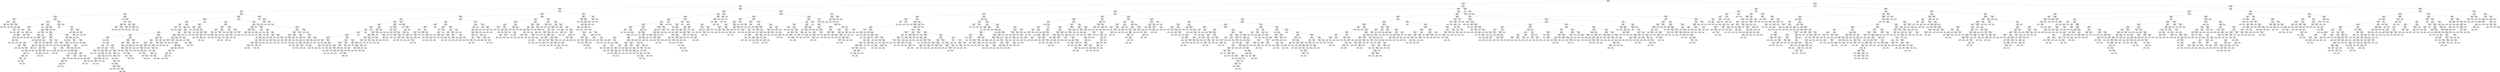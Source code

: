 digraph Tree {
node [shape=box, style="rounded", color="black", fontname=helvetica] ;
edge [fontname=helvetica] ;
0 [label="sqft <= 0.3\nmse = 152870.1\nsamples = 2115\nvalue = 1477.1"] ;
1 [label="ld_1.0 <= -0.1\nmse = 97955.2\nsamples = 1439\nvalue = 1319.9"] ;
0 -> 1 [labeldistance=2.5, labelangle=45, headlabel="True"] ;
2 [label="sqft <= -0.1\nmse = 47372.2\nsamples = 777\nvalue = 1143.7"] ;
1 -> 2 ;
3 [label="sqft <= -0.6\nmse = 26424.1\nsamples = 551\nvalue = 1062.8"] ;
2 -> 3 ;
4 [label="sqft <= -1.1\nmse = 19291.1\nsamples = 321\nvalue = 1009.4"] ;
3 -> 4 ;
5 [label="ty_2.0 <= 2.1\nmse = 15712.0\nsamples = 122\nvalue = 953.7"] ;
4 -> 5 ;
6 [label="pThirties <= -0.7\nmse = 13768.0\nsamples = 108\nvalue = 971.1"] ;
5 -> 6 ;
7 [label="pTwenties <= -0.6\nmse = 9477.7\nsamples = 9\nvalue = 792.5"] ;
6 -> 7 ;
8 [label="pThirties <= -0.7\nmse = 2000.0\nsamples = 3\nvalue = 700.0"] ;
7 -> 8 ;
9 [label="sqft <= -1.5\nmse = 555.6\nsamples = 2\nvalue = 666.7"] ;
8 -> 9 ;
10 [label="mse = 0.0\nsamples = 1\nvalue = 650.0"] ;
9 -> 10 ;
11 [label="mse = 0.0\nsamples = 1\nvalue = 700.0"] ;
9 -> 11 ;
12 [label="mse = 0.0\nsamples = 1\nvalue = 750.0"] ;
8 -> 12 ;
13 [label="ld_3.0 <= 0.3\nmse = 6794.8\nsamples = 6\nvalue = 838.8"] ;
7 -> 13 ;
14 [label="postdateint <= 0.5\nmse = 5104.7\nsamples = 2\nvalue = 758.8"] ;
13 -> 14 ;
15 [label="mse = 0.0\nsamples = 1\nvalue = 635.0"] ;
14 -> 15 ;
16 [label="mse = 0.0\nsamples = 1\nvalue = 800.0"] ;
14 -> 16 ;
17 [label="postdateint <= -0.5\nmse = 801.5\nsamples = 4\nvalue = 892.2"] ;
13 -> 17 ;
18 [label="mse = 0.0\nsamples = 1\nvalue = 835.0"] ;
17 -> 18 ;
19 [label="pk_5.0 <= 1.7\nmse = 177.4\nsamples = 3\nvalue = 903.6"] ;
17 -> 19 ;
20 [label="pThirties <= -1.7\nmse = 4.0\nsamples = 2\nvalue = 897.0"] ;
19 -> 20 ;
21 [label="mse = 0.0\nsamples = 1\nvalue = 895.0"] ;
20 -> 21 ;
22 [label="mse = 0.0\nsamples = 1\nvalue = 899.0"] ;
20 -> 22 ;
23 [label="mse = 0.0\nsamples = 1\nvalue = 930.0"] ;
19 -> 23 ;
24 [label="medianIncome <= 0.7\nmse = 10958.1\nsamples = 99\nvalue = 987.5"] ;
6 -> 24 ;
25 [label="postdateint <= -1.1\nmse = 10930.8\nsamples = 89\nvalue = 974.8"] ;
24 -> 25 ;
26 [label="pk_2.0 <= -0.0\nmse = 20797.7\nsamples = 14\nvalue = 1039.7"] ;
25 -> 26 ;
27 [label="postdateint <= -1.3\nmse = 9814.7\nsamples = 13\nvalue = 1007.0"] ;
26 -> 27 ;
28 [label="ty_4.0 <= 1.8\nmse = 5896.0\nsamples = 8\nvalue = 1053.0"] ;
27 -> 28 ;
29 [label="pSixtyPlus <= -1.0\nmse = 2967.2\nsamples = 7\nvalue = 1030.4"] ;
28 -> 29 ;
30 [label="mse = 0.0\nsamples = 1\nvalue = 950.0"] ;
29 -> 30 ;
31 [label="pSixtyPlus <= 0.6\nmse = 2118.2\nsamples = 6\nvalue = 1045.0"] ;
29 -> 31 ;
32 [label="pSixtyPlus <= -0.8\nmse = 1623.4\nsamples = 5\nvalue = 1063.8"] ;
31 -> 32 ;
33 [label="sqft <= -1.1\nmse = 22.2\nsamples = 2\nvalue = 1088.3"] ;
32 -> 33 ;
34 [label="mse = 0.0\nsamples = 1\nvalue = 1095.0"] ;
33 -> 34 ;
35 [label="mse = 0.0\nsamples = 1\nvalue = 1085.0"] ;
33 -> 35 ;
36 [label="pk_4.0 <= 0.4\nmse = 2004.0\nsamples = 3\nvalue = 1049.0"] ;
32 -> 36 ;
37 [label="mse = 0.0\nsamples = 1\nvalue = 1045.0"] ;
36 -> 37 ;
38 [label="mse = 2500.0\nsamples = 2\nvalue = 1050.0"] ;
36 -> 38 ;
39 [label="mse = 0.0\nsamples = 1\nvalue = 995.0"] ;
31 -> 39 ;
40 [label="mse = 0.0\nsamples = 1\nvalue = 1200.0"] ;
28 -> 40 ;
41 [label="pk_3.0 <= 1.3\nmse = 3933.1\nsamples = 5\nvalue = 908.3"] ;
27 -> 41 ;
42 [label="pTwenties <= -0.6\nmse = 954.2\nsamples = 4\nvalue = 885.5"] ;
41 -> 42 ;
43 [label="postdateint <= -1.1\nmse = 3.6\nsamples = 2\nvalue = 857.7"] ;
42 -> 43 ;
44 [label="mse = 0.0\nsamples = 1\nvalue = 859.0"] ;
43 -> 44 ;
45 [label="mse = 0.0\nsamples = 1\nvalue = 855.0"] ;
43 -> 45 ;
46 [label="pSixtyPlus <= -0.8\nmse = 355.6\nsamples = 2\nvalue = 913.3"] ;
42 -> 46 ;
47 [label="mse = 0.0\nsamples = 1\nvalue = 940.0"] ;
46 -> 47 ;
48 [label="mse = 0.0\nsamples = 1\nvalue = 900.0"] ;
46 -> 48 ;
49 [label="mse = 0.0\nsamples = 1\nvalue = 1045.0"] ;
41 -> 49 ;
50 [label="mse = 0.0\nsamples = 1\nvalue = 1400.0"] ;
26 -> 50 ;
51 [label="pYouths <= 1.5\nmse = 7838.8\nsamples = 75\nvalue = 961.4"] ;
25 -> 51 ;
52 [label="sqft <= -1.6\nmse = 7246.5\nsamples = 73\nvalue = 966.8"] ;
51 -> 52 ;
53 [label="postdateint <= 0.4\nmse = 2653.3\nsamples = 7\nvalue = 1065.3"] ;
52 -> 53 ;
54 [label="mse = 0.0\nsamples = 1\nvalue = 1199.0"] ;
53 -> 54 ;
55 [label="postdateint <= 2.0\nmse = 951.5\nsamples = 6\nvalue = 1051.9"] ;
53 -> 55 ;
56 [label="postdateint <= 0.5\nmse = 840.5\nsamples = 5\nvalue = 1056.6"] ;
55 -> 56 ;
57 [label="mse = 0.0\nsamples = 1\nvalue = 1035.0"] ;
56 -> 57 ;
58 [label="postdateint <= 1.3\nmse = 909.9\nsamples = 4\nvalue = 1062.7"] ;
56 -> 58 ;
59 [label="mse = 1183.4\nsamples = 3\nvalue = 1067.8"] ;
58 -> 59 ;
60 [label="mse = 0.0\nsamples = 1\nvalue = 1050.0"] ;
58 -> 60 ;
61 [label="mse = 0.0\nsamples = 1\nvalue = 1010.0"] ;
55 -> 61 ;
62 [label="pTwenties <= -0.8\nmse = 6576.4\nsamples = 66\nvalue = 956.1"] ;
52 -> 62 ;
63 [label="mse = 0.0\nsamples = 1\nvalue = 1149.0"] ;
62 -> 63 ;
64 [label="pSixtyPlus <= -0.2\nmse = 5942.4\nsamples = 65\nvalue = 952.2"] ;
62 -> 64 ;
65 [label="medianIncome <= -0.7\nmse = 7251.7\nsamples = 37\nvalue = 976.1"] ;
64 -> 65 ;
66 [label="number bedrooms <= -0.2\nmse = 4765.4\nsamples = 18\nvalue = 943.8"] ;
65 -> 66 ;
67 [label="pk_5.0 <= 1.7\nmse = 3332.5\nsamples = 16\nvalue = 928.0"] ;
66 -> 67 ;
68 [label="sqft <= -1.3\nmse = 2093.0\nsamples = 11\nvalue = 943.4"] ;
67 -> 68 ;
69 [label="postdateint <= 0.5\nmse = 256.9\nsamples = 3\nvalue = 906.3"] ;
68 -> 69 ;
70 [label="mse = 0.0\nsamples = 2\nvalue = 895.0"] ;
69 -> 70 ;
71 [label="mse = 0.0\nsamples = 1\nvalue = 929.0"] ;
69 -> 71 ;
72 [label="postdateint <= -0.4\nmse = 2038.8\nsamples = 8\nvalue = 959.3"] ;
68 -> 72 ;
73 [label="mse = 0.0\nsamples = 1\nvalue = 915.0"] ;
72 -> 73 ;
74 [label="postdateint <= 0.3\nmse = 1997.2\nsamples = 7\nvalue = 966.7"] ;
72 -> 74 ;
75 [label="mse = 0.0\nsamples = 1\nvalue = 1040.0"] ;
74 -> 75 ;
76 [label="sqft <= -1.1\nmse = 1106.0\nsamples = 6\nvalue = 952.0"] ;
74 -> 76 ;
77 [label="sqft <= -1.2\nmse = 895.1\nsamples = 5\nvalue = 957.8"] ;
76 -> 77 ;
78 [label="postdateint <= 1.3\nmse = 371.5\nsamples = 4\nvalue = 949.4"] ;
77 -> 78 ;
79 [label="medianIncome <= -1.2\nmse = 231.2\nsamples = 3\nvalue = 957.5"] ;
78 -> 79 ;
80 [label="mse = 0.0\nsamples = 1\nvalue = 925.0"] ;
79 -> 80 ;
81 [label="pk_3.0 <= 1.3\nmse = 24.0\nsamples = 2\nvalue = 964.0"] ;
79 -> 81 ;
82 [label="mse = 0.0\nsamples = 1\nvalue = 970.0"] ;
81 -> 82 ;
83 [label="mse = 0.0\nsamples = 1\nvalue = 960.0"] ;
81 -> 83 ;
84 [label="mse = 0.0\nsamples = 1\nvalue = 925.0"] ;
78 -> 84 ;
85 [label="mse = 0.0\nsamples = 1\nvalue = 1025.0"] ;
77 -> 85 ;
86 [label="mse = 0.0\nsamples = 1\nvalue = 900.0"] ;
76 -> 86 ;
87 [label="postdateint <= 0.7\nmse = 4346.5\nsamples = 5\nvalue = 889.4"] ;
67 -> 87 ;
88 [label="sqft <= -1.1\nmse = 556.1\nsamples = 4\nvalue = 912.9"] ;
87 -> 88 ;
89 [label="pFifties <= -1.2\nmse = 6.0\nsamples = 3\nvalue = 898.0"] ;
88 -> 89 ;
90 [label="mse = 0.0\nsamples = 2\nvalue = 895.0"] ;
89 -> 90 ;
91 [label="mse = 0.0\nsamples = 1\nvalue = 900.0"] ;
89 -> 91 ;
92 [label="mse = 0.0\nsamples = 1\nvalue = 950.0"] ;
88 -> 92 ;
93 [label="mse = 0.0\nsamples = 1\nvalue = 725.0"] ;
87 -> 93 ;
94 [label="pk_5.0 <= 1.7\nmse = 675.0\nsamples = 2\nvalue = 1055.0"] ;
66 -> 94 ;
95 [label="mse = 0.0\nsamples = 1\nvalue = 1070.0"] ;
94 -> 95 ;
96 [label="mse = 0.0\nsamples = 1\nvalue = 1010.0"] ;
94 -> 96 ;
97 [label="postdateint <= 0.6\nmse = 7331.7\nsamples = 19\nvalue = 1019.1"] ;
65 -> 97 ;
98 [label="pSixtyPlus <= -0.5\nmse = 8910.1\nsamples = 11\nvalue = 1051.8"] ;
97 -> 98 ;
99 [label="pk_5.0 <= 1.7\nmse = 8841.2\nsamples = 9\nvalue = 1027.5"] ;
98 -> 99 ;
100 [label="sqft <= -1.1\nmse = 6359.9\nsamples = 8\nvalue = 1008.9"] ;
99 -> 100 ;
101 [label="sqft <= -1.4\nmse = 6431.2\nsamples = 4\nvalue = 962.5"] ;
100 -> 101 ;
102 [label="mse = 0.0\nsamples = 1\nvalue = 1095.0"] ;
101 -> 102 ;
103 [label="sqft <= -1.3\nmse = 772.2\nsamples = 3\nvalue = 918.3"] ;
101 -> 103 ;
104 [label="mse = 0.0\nsamples = 1\nvalue = 880.0"] ;
103 -> 104 ;
105 [label="pk_2.0 <= -0.0\nmse = 56.2\nsamples = 2\nvalue = 937.5"] ;
103 -> 105 ;
106 [label="mse = 0.0\nsamples = 1\nvalue = 945.0"] ;
105 -> 106 ;
107 [label="mse = 0.0\nsamples = 1\nvalue = 930.0"] ;
105 -> 107 ;
108 [label="postdateint <= 0.5\nmse = 3204.0\nsamples = 4\nvalue = 1046.0"] ;
100 -> 108 ;
109 [label="postdateint <= 0.4\nmse = 625.0\nsamples = 3\nvalue = 1020.0"] ;
108 -> 109 ;
110 [label="mse = 0.0\nsamples = 2\nvalue = 995.0"] ;
109 -> 110 ;
111 [label="mse = 0.0\nsamples = 1\nvalue = 1045.0"] ;
109 -> 111 ;
112 [label="mse = 0.0\nsamples = 1\nvalue = 1150.0"] ;
108 -> 112 ;
113 [label="mse = 0.0\nsamples = 1\nvalue = 1195.0"] ;
99 -> 113 ;
114 [label="sqft <= -1.2\nmse = 578.0\nsamples = 2\nvalue = 1133.0"] ;
98 -> 114 ;
115 [label="mse = 0.0\nsamples = 1\nvalue = 1150.0"] ;
114 -> 115 ;
116 [label="mse = 0.0\nsamples = 1\nvalue = 1099.0"] ;
114 -> 116 ;
117 [label="ld_3.0 <= 0.3\nmse = 2698.6\nsamples = 8\nvalue = 980.4"] ;
97 -> 117 ;
118 [label="ld_5.0 <= 5.6\nmse = 200.0\nsamples = 2\nvalue = 1015.0"] ;
117 -> 118 ;
119 [label="mse = 0.0\nsamples = 1\nvalue = 995.0"] ;
118 -> 119 ;
120 [label="mse = 0.0\nsamples = 1\nvalue = 1025.0"] ;
118 -> 120 ;
121 [label="pSixtyPlus <= -0.9\nmse = 3017.0\nsamples = 6\nvalue = 967.4"] ;
117 -> 121 ;
122 [label="mse = 0.0\nsamples = 1\nvalue = 895.0"] ;
121 -> 122 ;
123 [label="pk_5.0 <= 1.7\nmse = 2592.8\nsamples = 5\nvalue = 977.7"] ;
121 -> 123 ;
124 [label="pk_4.0 <= 0.4\nmse = 404.2\nsamples = 3\nvalue = 959.8"] ;
123 -> 124 ;
125 [label="mse = 0.0\nsamples = 1\nvalue = 975.0"] ;
124 -> 125 ;
126 [label="pThirties <= 0.4\nmse = 144.0\nsamples = 2\nvalue = 937.0"] ;
124 -> 126 ;
127 [label="mse = 0.0\nsamples = 1\nvalue = 925.0"] ;
126 -> 127 ;
128 [label="mse = 0.0\nsamples = 1\nvalue = 949.0"] ;
126 -> 128 ;
129 [label="sqft <= -1.3\nmse = 5256.2\nsamples = 2\nvalue = 1022.5"] ;
123 -> 129 ;
130 [label="mse = 0.0\nsamples = 1\nvalue = 950.0"] ;
129 -> 130 ;
131 [label="mse = 0.0\nsamples = 1\nvalue = 1095.0"] ;
129 -> 131 ;
132 [label="pThirties <= 0.4\nmse = 2527.8\nsamples = 28\nvalue = 921.1"] ;
64 -> 132 ;
133 [label="sqft <= -1.6\nmse = 2177.0\nsamples = 23\nvalue = 931.0"] ;
132 -> 133 ;
134 [label="mse = 0.0\nsamples = 1\nvalue = 825.0"] ;
133 -> 134 ;
135 [label="pk_2.0 <= -0.0\nmse = 1900.7\nsamples = 22\nvalue = 934.1"] ;
133 -> 135 ;
136 [label="postdateint <= 0.7\nmse = 1924.4\nsamples = 21\nvalue = 930.4"] ;
135 -> 136 ;
137 [label="pFifties <= -0.3\nmse = 1505.4\nsamples = 19\nvalue = 927.2"] ;
136 -> 137 ;
138 [label="postdateint <= 0.5\nmse = 506.2\nsamples = 2\nvalue = 972.5"] ;
137 -> 138 ;
139 [label="mse = 0.0\nsamples = 1\nvalue = 950.0"] ;
138 -> 139 ;
140 [label="mse = 0.0\nsamples = 1\nvalue = 995.0"] ;
138 -> 140 ;
141 [label="sqft <= -1.5\nmse = 1416.4\nsamples = 17\nvalue = 923.9"] ;
137 -> 141 ;
142 [label="sqft <= -1.5\nmse = 1225.0\nsamples = 2\nvalue = 860.0"] ;
141 -> 142 ;
143 [label="mse = 0.0\nsamples = 1\nvalue = 895.0"] ;
142 -> 143 ;
144 [label="mse = 0.0\nsamples = 1\nvalue = 825.0"] ;
142 -> 144 ;
145 [label="postdateint <= 0.5\nmse = 1079.0\nsamples = 15\nvalue = 929.0"] ;
141 -> 145 ;
146 [label="pk_5.0 <= 1.7\nmse = 2009.4\nsamples = 7\nvalue = 941.6"] ;
145 -> 146 ;
147 [label="postdateint <= 0.5\nmse = 2133.6\nsamples = 5\nvalue = 955.9"] ;
146 -> 147 ;
148 [label="postdateint <= 0.4\nmse = 500.0\nsamples = 4\nvalue = 939.0"] ;
147 -> 148 ;
149 [label="pForties <= -0.2\nmse = 289.0\nsamples = 3\nvalue = 931.8"] ;
148 -> 149 ;
150 [label="sqft <= -1.3\nmse = 25.0\nsamples = 2\nvalue = 940.0"] ;
149 -> 150 ;
151 [label="mse = 0.0\nsamples = 1\nvalue = 945.0"] ;
150 -> 151 ;
152 [label="mse = 0.0\nsamples = 1\nvalue = 935.0"] ;
150 -> 152 ;
153 [label="mse = 0.0\nsamples = 1\nvalue = 899.0"] ;
149 -> 153 ;
154 [label="mse = 0.0\nsamples = 1\nvalue = 975.0"] ;
148 -> 154 ;
155 [label="mse = 0.0\nsamples = 1\nvalue = 1057.0"] ;
147 -> 155 ;
156 [label="postdateint <= 0.4\nmse = 138.9\nsamples = 2\nvalue = 908.3"] ;
146 -> 156 ;
157 [label="mse = 0.0\nsamples = 1\nvalue = 925.0"] ;
156 -> 157 ;
158 [label="mse = 0.0\nsamples = 1\nvalue = 900.0"] ;
156 -> 158 ;
159 [label="pThirties <= -0.2\nmse = 282.4\nsamples = 8\nvalue = 920.6"] ;
145 -> 159 ;
160 [label="pk_3.0 <= 1.3\nmse = 36.8\nsamples = 2\nvalue = 938.5"] ;
159 -> 160 ;
161 [label="mse = 0.0\nsamples = 1\nvalue = 949.0"] ;
160 -> 161 ;
162 [label="mse = 0.0\nsamples = 1\nvalue = 935.0"] ;
160 -> 162 ;
163 [label="sqft <= -1.3\nmse = 212.8\nsamples = 6\nvalue = 914.1"] ;
159 -> 163 ;
164 [label="mse = 138.9\nsamples = 3\nvalue = 908.3"] ;
163 -> 164 ;
165 [label="pYouths <= -0.9\nmse = 214.0\nsamples = 3\nvalue = 921.0"] ;
163 -> 165 ;
166 [label="pk_4.0 <= 0.4\nmse = 56.2\nsamples = 2\nvalue = 927.5"] ;
165 -> 166 ;
167 [label="mse = 0.0\nsamples = 1\nvalue = 920.0"] ;
166 -> 167 ;
168 [label="mse = 0.0\nsamples = 1\nvalue = 935.0"] ;
166 -> 168 ;
169 [label="mse = 0.0\nsamples = 1\nvalue = 895.0"] ;
165 -> 169 ;
170 [label="postdateint <= 0.7\nmse = 5776.0\nsamples = 2\nvalue = 976.0"] ;
136 -> 170 ;
171 [label="mse = 0.0\nsamples = 1\nvalue = 1052.0"] ;
170 -> 171 ;
172 [label="mse = 0.0\nsamples = 1\nvalue = 900.0"] ;
170 -> 172 ;
173 [label="mse = 0.0\nsamples = 1\nvalue = 973.0"] ;
135 -> 173 ;
174 [label="pk_4.0 <= 0.4\nmse = 1752.2\nsamples = 5\nvalue = 877.8"] ;
132 -> 174 ;
175 [label="pForties <= 0.5\nmse = 1422.2\nsamples = 2\nvalue = 921.7"] ;
174 -> 175 ;
176 [label="mse = 0.0\nsamples = 1\nvalue = 895.0"] ;
175 -> 176 ;
177 [label="mse = 0.0\nsamples = 1\nvalue = 975.0"] ;
175 -> 177 ;
178 [label="postdateint <= 0.5\nmse = 98.6\nsamples = 3\nvalue = 851.4"] ;
174 -> 178 ;
179 [label="mse = 0.0\nsamples = 1\nvalue = 870.0"] ;
178 -> 179 ;
180 [label="sqft <= -1.3\nmse = 15.2\nsamples = 2\nvalue = 846.8"] ;
178 -> 180 ;
181 [label="mse = 0.0\nsamples = 1\nvalue = 849.0"] ;
180 -> 181 ;
182 [label="mse = 0.0\nsamples = 1\nvalue = 840.0"] ;
180 -> 182 ;
183 [label="pThirties <= -0.3\nmse = 675.0\nsamples = 2\nvalue = 810.0"] ;
51 -> 183 ;
184 [label="mse = 0.0\nsamples = 1\nvalue = 825.0"] ;
183 -> 184 ;
185 [label="mse = 0.0\nsamples = 1\nvalue = 765.0"] ;
183 -> 185 ;
186 [label="pTwenties <= 0.2\nmse = 4162.7\nsamples = 10\nvalue = 1064.9"] ;
24 -> 186 ;
187 [label="postdateint <= -1.3\nmse = 3308.2\nsamples = 8\nvalue = 1040.4"] ;
186 -> 187 ;
188 [label="mse = 0.0\nsamples = 1\nvalue = 1095.0"] ;
187 -> 188 ;
189 [label="sqft <= -1.2\nmse = 3241.8\nsamples = 7\nvalue = 1028.7"] ;
187 -> 189 ;
190 [label="postdateint <= 0.5\nmse = 342.4\nsamples = 4\nvalue = 1061.2"] ;
189 -> 190 ;
191 [label="mse = 0.0\nsamples = 1\nvalue = 1095.0"] ;
190 -> 191 ;
192 [label="pk_2.0 <= -0.0\nmse = 70.9\nsamples = 3\nvalue = 1052.8"] ;
190 -> 192 ;
193 [label="pForties <= 0.9\nmse = 0.2\nsamples = 2\nvalue = 1049.6"] ;
192 -> 193 ;
194 [label="mse = 0.0\nsamples = 1\nvalue = 1049.0"] ;
193 -> 194 ;
195 [label="mse = 0.0\nsamples = 1\nvalue = 1050.0"] ;
193 -> 195 ;
196 [label="mse = 0.0\nsamples = 1\nvalue = 1075.0"] ;
192 -> 196 ;
197 [label="postdateint <= -0.4\nmse = 1256.2\nsamples = 3\nvalue = 947.5"] ;
189 -> 197 ;
198 [label="mse = 0.0\nsamples = 1\nvalue = 895.0"] ;
197 -> 198 ;
199 [label="pSixtyPlus <= 0.4\nmse = 450.0\nsamples = 2\nvalue = 965.0"] ;
197 -> 199 ;
200 [label="mse = 0.0\nsamples = 1\nvalue = 995.0"] ;
199 -> 200 ;
201 [label="mse = 0.0\nsamples = 1\nvalue = 950.0"] ;
199 -> 201 ;
202 [label="mse = 86.8\nsamples = 2\nvalue = 1134.2"] ;
186 -> 202 ;
203 [label="pk_2.0 <= -0.0\nmse = 11993.8\nsamples = 14\nvalue = 829.6"] ;
5 -> 203 ;
204 [label="mse = 0.0\nsamples = 1\nvalue = 1150.0"] ;
203 -> 204 ;
205 [label="pTwenties <= 0.5\nmse = 8038.0\nsamples = 13\nvalue = 816.2"] ;
203 -> 205 ;
206 [label="pForties <= 1.0\nmse = 1950.2\nsamples = 5\nvalue = 753.5"] ;
205 -> 206 ;
207 [label="pFifties <= 0.1\nmse = 491.4\nsamples = 4\nvalue = 740.6"] ;
206 -> 207 ;
208 [label="pTwenties <= -0.0\nmse = 170.1\nsamples = 2\nvalue = 729.2"] ;
207 -> 208 ;
209 [label="mse = 0.0\nsamples = 1\nvalue = 700.0"] ;
208 -> 209 ;
210 [label="mse = 0.0\nsamples = 1\nvalue = 735.0"] ;
208 -> 210 ;
211 [label="postdateint <= 0.5\nmse = 355.6\nsamples = 2\nvalue = 763.3"] ;
207 -> 211 ;
212 [label="mse = 0.0\nsamples = 1\nvalue = 790.0"] ;
211 -> 212 ;
213 [label="mse = 0.0\nsamples = 1\nvalue = 750.0"] ;
211 -> 213 ;
214 [label="mse = 0.0\nsamples = 1\nvalue = 870.0"] ;
206 -> 214 ;
215 [label="sqft <= -1.2\nmse = 7564.9\nsamples = 8\nvalue = 861.1"] ;
205 -> 215 ;
216 [label="pYouths <= -1.0\nmse = 1172.2\nsamples = 5\nvalue = 839.5"] ;
215 -> 216 ;
217 [label="pForties <= -0.0\nmse = 200.0\nsamples = 4\nvalue = 850.0"] ;
216 -> 217 ;
218 [label="mse = 0.0\nsamples = 2\nvalue = 840.0"] ;
217 -> 218 ;
219 [label="mse = 0.0\nsamples = 2\nvalue = 870.0"] ;
217 -> 219 ;
220 [label="mse = 0.0\nsamples = 1\nvalue = 745.0"] ;
216 -> 220 ;
221 [label="postdateint <= -0.4\nmse = 19475.0\nsamples = 3\nvalue = 915.0"] ;
215 -> 221 ;
222 [label="postdateint <= -1.3\nmse = 2500.0\nsamples = 2\nvalue = 1050.0"] ;
221 -> 222 ;
223 [label="mse = 0.0\nsamples = 1\nvalue = 1100.0"] ;
222 -> 223 ;
224 [label="mse = 0.0\nsamples = 1\nvalue = 1000.0"] ;
222 -> 224 ;
225 [label="mse = 0.0\nsamples = 1\nvalue = 780.0"] ;
221 -> 225 ;
226 [label="pForties <= 2.4\nmse = 18379.6\nsamples = 199\nvalue = 1044.1"] ;
4 -> 226 ;
227 [label="pYouths <= 0.4\nmse = 16692.8\nsamples = 192\nvalue = 1035.0"] ;
226 -> 227 ;
228 [label="number bedrooms <= 1.3\nmse = 17164.2\nsamples = 101\nvalue = 1085.0"] ;
227 -> 228 ;
229 [label="pSixtyPlus <= -1.6\nmse = 14780.9\nsamples = 100\nvalue = 1081.1"] ;
228 -> 229 ;
230 [label="pYouths <= -0.2\nmse = 3129.7\nsamples = 3\nvalue = 1361.2"] ;
229 -> 230 ;
231 [label="sqft <= -0.9\nmse = 672.2\nsamples = 2\nvalue = 1331.7"] ;
230 -> 231 ;
232 [label="mse = 0.0\nsamples = 1\nvalue = 1350.0"] ;
231 -> 232 ;
233 [label="mse = 0.0\nsamples = 1\nvalue = 1295.0"] ;
231 -> 233 ;
234 [label="mse = 0.0\nsamples = 1\nvalue = 1450.0"] ;
230 -> 234 ;
235 [label="pk_7.0 <= 8.0\nmse = 13050.6\nsamples = 97\nvalue = 1074.1"] ;
229 -> 235 ;
236 [label="pSixtyPlus <= 1.9\nmse = 12233.2\nsamples = 96\nvalue = 1071.7"] ;
235 -> 236 ;
237 [label="postdateint <= 0.6\nmse = 11264.5\nsamples = 92\nvalue = 1065.6"] ;
236 -> 237 ;
238 [label="pYouths <= -0.1\nmse = 10802.6\nsamples = 70\nvalue = 1050.4"] ;
237 -> 238 ;
239 [label="ty_1.0 <= -0.8\nmse = 13488.2\nsamples = 46\nvalue = 1072.0"] ;
238 -> 239 ;
240 [label="postdateint <= -0.5\nmse = 4099.0\nsamples = 8\nvalue = 1184.0"] ;
239 -> 240 ;
241 [label="mse = 0.0\nsamples = 1\nvalue = 1050.0"] ;
240 -> 241 ;
242 [label="sqft <= -1.0\nmse = 2337.7\nsamples = 7\nvalue = 1198.9"] ;
240 -> 242 ;
243 [label="mse = 0.0\nsamples = 1\nvalue = 1095.0"] ;
242 -> 243 ;
244 [label="pTwenties <= 1.1\nmse = 1112.1\nsamples = 6\nvalue = 1211.9"] ;
242 -> 244 ;
245 [label="sqft <= -0.8\nmse = 836.8\nsamples = 4\nvalue = 1199.2"] ;
244 -> 245 ;
246 [label="pSixtyPlus <= -0.3\nmse = 424.0\nsamples = 3\nvalue = 1209.0"] ;
245 -> 246 ;
247 [label="postdateint <= 0.5\nmse = 756.2\nsamples = 2\nvalue = 1222.5"] ;
246 -> 247 ;
248 [label="mse = 0.0\nsamples = 1\nvalue = 1250.0"] ;
247 -> 248 ;
249 [label="mse = 0.0\nsamples = 1\nvalue = 1195.0"] ;
247 -> 249 ;
250 [label="mse = 0.0\nsamples = 1\nvalue = 1200.0"] ;
246 -> 250 ;
251 [label="mse = 0.0\nsamples = 1\nvalue = 1150.0"] ;
245 -> 251 ;
252 [label="mse = 0.0\nsamples = 2\nvalue = 1250.0"] ;
244 -> 252 ;
253 [label="pk_2.0 <= -0.0\nmse = 12706.5\nsamples = 38\nvalue = 1054.8"] ;
239 -> 253 ;
254 [label="postdateint <= 0.6\nmse = 8385.3\nsamples = 35\nvalue = 1042.9"] ;
253 -> 254 ;
255 [label="sqft <= -0.9\nmse = 6963.8\nsamples = 30\nvalue = 1028.2"] ;
254 -> 255 ;
256 [label="pYouths <= -0.2\nmse = 6574.5\nsamples = 23\nvalue = 1045.3"] ;
255 -> 256 ;
257 [label="sqft <= -0.9\nmse = 4752.1\nsamples = 11\nvalue = 1013.8"] ;
256 -> 257 ;
258 [label="ld_3.0 <= 0.3\nmse = 3849.3\nsamples = 8\nvalue = 997.3"] ;
257 -> 258 ;
259 [label="mse = 0.0\nsamples = 1\nvalue = 1095.0"] ;
258 -> 259 ;
260 [label="pk_5.0 <= 1.7\nmse = 3308.5\nsamples = 7\nvalue = 989.2"] ;
258 -> 260 ;
261 [label="postdateint <= 0.4\nmse = 2317.6\nsamples = 5\nvalue = 1002.9"] ;
260 -> 261 ;
262 [label="pFifties <= 0.3\nmse = 656.0\nsamples = 3\nvalue = 973.0"] ;
261 -> 262 ;
263 [label="mse = 0.0\nsamples = 1\nvalue = 925.0"] ;
262 -> 263 ;
264 [label="postdateint <= -0.6\nmse = 100.0\nsamples = 2\nvalue = 985.0"] ;
262 -> 264 ;
265 [label="mse = 0.0\nsamples = 1\nvalue = 975.0"] ;
264 -> 265 ;
266 [label="mse = 0.0\nsamples = 1\nvalue = 995.0"] ;
264 -> 266 ;
267 [label="pSixtyPlus <= 0.3\nmse = 1120.2\nsamples = 2\nvalue = 1052.7"] ;
261 -> 267 ;
268 [label="mse = 0.0\nsamples = 1\nvalue = 1029.0"] ;
267 -> 268 ;
269 [label="mse = 0.0\nsamples = 1\nvalue = 1100.0"] ;
267 -> 269 ;
270 [label="pYouths <= -1.4\nmse = 4162.7\nsamples = 2\nvalue = 961.8"] ;
260 -> 270 ;
271 [label="mse = 0.0\nsamples = 1\nvalue = 850.0"] ;
270 -> 271 ;
272 [label="mse = 0.0\nsamples = 1\nvalue = 999.0"] ;
270 -> 272 ;
273 [label="pSixtyPlus <= 0.5\nmse = 3918.8\nsamples = 3\nvalue = 1067.5"] ;
257 -> 273 ;
274 [label="mse = 0.0\nsamples = 1\nvalue = 1175.0"] ;
273 -> 274 ;
275 [label="ld_4.0 <= 1.6\nmse = 88.9\nsamples = 2\nvalue = 1031.7"] ;
273 -> 275 ;
276 [label="mse = 0.0\nsamples = 1\nvalue = 1045.0"] ;
275 -> 276 ;
277 [label="mse = 0.0\nsamples = 1\nvalue = 1025.0"] ;
275 -> 277 ;
278 [label="postdateint <= -1.4\nmse = 6477.8\nsamples = 12\nvalue = 1075.0"] ;
256 -> 278 ;
279 [label="mse = 0.0\nsamples = 1\nvalue = 1285.0"] ;
278 -> 279 ;
280 [label="number bedrooms <= -0.2\nmse = 4112.1\nsamples = 11\nvalue = 1062.6"] ;
278 -> 280 ;
281 [label="postdateint <= 0.6\nmse = 3205.9\nsamples = 10\nvalue = 1054.4"] ;
280 -> 281 ;
282 [label="postdateint <= -1.2\nmse = 2177.1\nsamples = 8\nvalue = 1067.5"] ;
281 -> 282 ;
283 [label="mse = 0.0\nsamples = 1\nvalue = 1000.0"] ;
282 -> 283 ;
284 [label="sqft <= -0.9\nmse = 1519.0\nsamples = 7\nvalue = 1081.0"] ;
282 -> 284 ;
285 [label="postdateint <= -0.4\nmse = 918.8\nsamples = 6\nvalue = 1095.0"] ;
284 -> 285 ;
286 [label="mse = 0.0\nsamples = 1\nvalue = 1050.0"] ;
285 -> 286 ;
287 [label="postdateint <= 0.4\nmse = 719.4\nsamples = 5\nvalue = 1101.4"] ;
285 -> 287 ;
288 [label="postdateint <= 0.4\nmse = 25.0\nsamples = 2\nvalue = 1135.0"] ;
287 -> 288 ;
289 [label="mse = 0.0\nsamples = 1\nvalue = 1130.0"] ;
288 -> 289 ;
290 [label="mse = 0.0\nsamples = 1\nvalue = 1140.0"] ;
288 -> 290 ;
291 [label="postdateint <= 0.5\nmse = 366.0\nsamples = 3\nvalue = 1088.0"] ;
287 -> 291 ;
292 [label="mse = 0.0\nsamples = 1\nvalue = 1050.0"] ;
291 -> 292 ;
293 [label="postdateint <= 0.5\nmse = 6.2\nsamples = 2\nvalue = 1097.5"] ;
291 -> 293 ;
294 [label="mse = 0.0\nsamples = 1\nvalue = 1095.0"] ;
293 -> 294 ;
295 [label="mse = 0.0\nsamples = 1\nvalue = 1100.0"] ;
293 -> 295 ;
296 [label="mse = 0.0\nsamples = 1\nvalue = 1025.0"] ;
284 -> 296 ;
297 [label="mse = 4225.0\nsamples = 2\nvalue = 1015.0"] ;
281 -> 297 ;
298 [label="mse = 0.0\nsamples = 1\nvalue = 1195.0"] ;
280 -> 298 ;
299 [label="sqft <= -0.8\nmse = 5607.0\nsamples = 7\nvalue = 988.4"] ;
255 -> 299 ;
300 [label="postdateint <= -0.4\nmse = 1560.2\nsamples = 2\nvalue = 899.5"] ;
299 -> 300 ;
301 [label="mse = 0.0\nsamples = 1\nvalue = 939.0"] ;
300 -> 301 ;
302 [label="mse = 0.0\nsamples = 1\nvalue = 860.0"] ;
300 -> 302 ;
303 [label="pFifties <= 0.8\nmse = 3159.7\nsamples = 5\nvalue = 1020.7"] ;
299 -> 303 ;
304 [label="medianIncome <= -0.9\nmse = 1185.1\nsamples = 4\nvalue = 998.7"] ;
303 -> 304 ;
305 [label="mse = 0.0\nsamples = 1\nvalue = 910.0"] ;
304 -> 305 ;
306 [label="postdateint <= 0.4\nmse = 227.7\nsamples = 3\nvalue = 1009.8"] ;
304 -> 306 ;
307 [label="mse = 0.0\nsamples = 1\nvalue = 995.0"] ;
306 -> 307 ;
308 [label="medianIncome <= 0.1\nmse = 20.2\nsamples = 2\nvalue = 1024.5"] ;
306 -> 308 ;
309 [label="mse = 0.0\nsamples = 1\nvalue = 1020.0"] ;
308 -> 309 ;
310 [label="mse = 0.0\nsamples = 1\nvalue = 1029.0"] ;
308 -> 310 ;
311 [label="mse = 0.0\nsamples = 1\nvalue = 1120.0"] ;
303 -> 311 ;
312 [label="postdateint <= 0.6\nmse = 8435.8\nsamples = 5\nvalue = 1124.4"] ;
254 -> 312 ;
313 [label="mse = 2222.2\nsamples = 2\nvalue = 1231.7"] ;
312 -> 313 ;
314 [label="ld_4.0 <= 1.6\nmse = 2920.1\nsamples = 3\nvalue = 1070.8"] ;
312 -> 314 ;
315 [label="sqft <= -0.8\nmse = 4672.2\nsamples = 2\nvalue = 1046.7"] ;
314 -> 315 ;
316 [label="mse = 0.0\nsamples = 1\nvalue = 1095.0"] ;
315 -> 316 ;
317 [label="mse = 0.0\nsamples = 1\nvalue = 950.0"] ;
315 -> 317 ;
318 [label="mse = 0.0\nsamples = 1\nvalue = 1095.0"] ;
314 -> 318 ;
319 [label="postdateint <= 0.4\nmse = 40147.2\nsamples = 3\nvalue = 1171.7"] ;
253 -> 319 ;
320 [label="sqft <= -0.9\nmse = 21355.6\nsamples = 2\nvalue = 1343.3"] ;
319 -> 320 ;
321 [label="mse = 0.0\nsamples = 1\nvalue = 1550.0"] ;
320 -> 321 ;
322 [label="mse = 0.0\nsamples = 1\nvalue = 1240.0"] ;
320 -> 322 ;
323 [label="mse = 0.0\nsamples = 1\nvalue = 1000.0"] ;
319 -> 323 ;
324 [label="medianIncome <= 0.2\nmse = 3481.1\nsamples = 24\nvalue = 1011.0"] ;
238 -> 324 ;
325 [label="pk_2.0 <= -0.0\nmse = 3104.1\nsamples = 22\nvalue = 1004.1"] ;
324 -> 325 ;
326 [label="sqft <= -0.8\nmse = 2824.1\nsamples = 18\nvalue = 1013.6"] ;
325 -> 326 ;
327 [label="postdateint <= 0.4\nmse = 3402.7\nsamples = 10\nvalue = 1032.8"] ;
326 -> 327 ;
328 [label="pThirties <= -0.4\nmse = 2967.4\nsamples = 8\nvalue = 1044.6"] ;
327 -> 328 ;
329 [label="mse = 0.0\nsamples = 1\nvalue = 1195.0"] ;
328 -> 329 ;
330 [label="postdateint <= 0.3\nmse = 993.4\nsamples = 7\nvalue = 1030.9"] ;
328 -> 330 ;
331 [label="sqft <= -0.9\nmse = 330.5\nsamples = 5\nvalue = 1018.9"] ;
330 -> 331 ;
332 [label="mse = 0.0\nsamples = 1\nvalue = 1050.0"] ;
331 -> 332 ;
333 [label="postdateint <= -1.4\nmse = 69.4\nsamples = 4\nvalue = 1010.0"] ;
331 -> 333 ;
334 [label="mse = 0.0\nsamples = 1\nvalue = 992.0"] ;
333 -> 334 ;
335 [label="postdateint <= -0.6\nmse = 18.0\nsamples = 3\nvalue = 1013.0"] ;
333 -> 335 ;
336 [label="mse = 0.0\nsamples = 2\nvalue = 1010.0"] ;
335 -> 336 ;
337 [label="mse = 0.0\nsamples = 1\nvalue = 1019.0"] ;
335 -> 337 ;
338 [label="mse = 400.0\nsamples = 2\nvalue = 1085.0"] ;
330 -> 338 ;
339 [label="medianIncome <= -0.9\nmse = 169.0\nsamples = 2\nvalue = 962.0"] ;
327 -> 339 ;
340 [label="mse = 0.0\nsamples = 1\nvalue = 975.0"] ;
339 -> 340 ;
341 [label="mse = 0.0\nsamples = 1\nvalue = 949.0"] ;
339 -> 341 ;
342 [label="sqft <= -0.8\nmse = 1797.4\nsamples = 8\nvalue = 997.9"] ;
326 -> 342 ;
343 [label="mse = 0.0\nsamples = 1\nvalue = 895.0"] ;
342 -> 343 ;
344 [label="postdateint <= 0.6\nmse = 1206.8\nsamples = 7\nvalue = 1004.3"] ;
342 -> 344 ;
345 [label="pSixtyPlus <= -0.4\nmse = 894.6\nsamples = 6\nvalue = 1009.3"] ;
344 -> 345 ;
346 [label="mse = 0.0\nsamples = 1\nvalue = 1095.0"] ;
345 -> 346 ;
347 [label="pSixtyPlus <= 1.4\nmse = 396.0\nsamples = 5\nvalue = 1003.1"] ;
345 -> 347 ;
348 [label="pFifties <= -0.0\nmse = 82.2\nsamples = 4\nvalue = 993.6"] ;
347 -> 348 ;
349 [label="mse = 0.0\nsamples = 1\nvalue = 975.0"] ;
348 -> 349 ;
350 [label="postdateint <= 0.4\nmse = 6.2\nsamples = 3\nvalue = 997.8"] ;
348 -> 350 ;
351 [label="mse = 0.0\nsamples = 2\nvalue = 995.0"] ;
350 -> 351 ;
352 [label="mse = 0.0\nsamples = 1\nvalue = 1000.0"] ;
350 -> 352 ;
353 [label="mse = 0.0\nsamples = 1\nvalue = 1038.0"] ;
347 -> 353 ;
354 [label="mse = 0.0\nsamples = 1\nvalue = 930.0"] ;
344 -> 354 ;
355 [label="pSixtyPlus <= -0.0\nmse = 2144.2\nsamples = 4\nvalue = 961.7"] ;
325 -> 355 ;
356 [label="ty_1.0 <= -0.8\nmse = 1225.0\nsamples = 2\nvalue = 895.0"] ;
355 -> 356 ;
357 [label="mse = 0.0\nsamples = 1\nvalue = 860.0"] ;
356 -> 357 ;
358 [label="mse = 0.0\nsamples = 1\nvalue = 930.0"] ;
356 -> 358 ;
359 [label="postdateint <= -1.2\nmse = 19.4\nsamples = 2\nvalue = 988.4"] ;
355 -> 359 ;
360 [label="mse = 0.0\nsamples = 1\nvalue = 992.0"] ;
359 -> 360 ;
361 [label="mse = 0.0\nsamples = 1\nvalue = 983.0"] ;
359 -> 361 ;
362 [label="pk_4.0 <= 0.4\nmse = 22.2\nsamples = 2\nvalue = 1098.3"] ;
324 -> 362 ;
363 [label="mse = 0.0\nsamples = 1\nvalue = 1105.0"] ;
362 -> 363 ;
364 [label="mse = 0.0\nsamples = 1\nvalue = 1095.0"] ;
362 -> 364 ;
365 [label="pk_2.0 <= -0.0\nmse = 9392.9\nsamples = 22\nvalue = 1117.2"] ;
237 -> 365 ;
366 [label="number bedrooms <= -0.2\nmse = 6943.2\nsamples = 17\nvalue = 1087.8"] ;
365 -> 366 ;
367 [label="sqft <= -1.0\nmse = 5588.6\nsamples = 15\nvalue = 1065.0"] ;
366 -> 367 ;
368 [label="postdateint <= 2.0\nmse = 2500.0\nsamples = 3\nvalue = 1145.0"] ;
367 -> 368 ;
369 [label="mse = 0.0\nsamples = 1\nvalue = 1195.0"] ;
368 -> 369 ;
370 [label="mse = 0.0\nsamples = 2\nvalue = 1095.0"] ;
368 -> 370 ;
371 [label="medianIncome <= -1.4\nmse = 4536.7\nsamples = 12\nvalue = 1047.2"] ;
367 -> 371 ;
372 [label="mse = 0.0\nsamples = 1\nvalue = 1195.0"] ;
371 -> 372 ;
373 [label="pFifties <= 0.8\nmse = 3443.4\nsamples = 11\nvalue = 1038.5"] ;
371 -> 373 ;
374 [label="pForties <= -0.1\nmse = 3360.2\nsamples = 8\nvalue = 1049.3"] ;
373 -> 374 ;
375 [label="sqft <= -0.8\nmse = 3421.0\nsamples = 6\nvalue = 1023.9"] ;
374 -> 375 ;
376 [label="sqft <= -0.9\nmse = 518.4\nsamples = 5\nvalue = 1043.1"] ;
375 -> 376 ;
377 [label="sqft <= -0.9\nmse = 153.1\nsamples = 4\nvalue = 1035.7"] ;
376 -> 377 ;
378 [label="pk_5.0 <= 1.7\nmse = 117.2\nsamples = 3\nvalue = 1043.8"] ;
377 -> 378 ;
379 [label="mse = 0.0\nsamples = 2\nvalue = 1050.0"] ;
378 -> 379 ;
380 [label="mse = 0.0\nsamples = 1\nvalue = 1025.0"] ;
378 -> 380 ;
381 [label="mse = 0.0\nsamples = 1\nvalue = 1025.0"] ;
377 -> 381 ;
382 [label="mse = 0.0\nsamples = 1\nvalue = 1095.0"] ;
376 -> 382 ;
383 [label="mse = 0.0\nsamples = 1\nvalue = 870.0"] ;
375 -> 383 ;
384 [label="mse = 0.0\nsamples = 2\nvalue = 1095.0"] ;
374 -> 384 ;
385 [label="ld_3.0 <= 0.3\nmse = 772.2\nsamples = 3\nvalue = 988.3"] ;
373 -> 385 ;
386 [label="mse = 625.0\nsamples = 2\nvalue = 975.0"] ;
385 -> 386 ;
387 [label="mse = 0.0\nsamples = 1\nvalue = 1015.0"] ;
385 -> 387 ;
388 [label="pSixtyPlus <= 0.6\nmse = 576.0\nsamples = 2\nvalue = 1188.0"] ;
366 -> 388 ;
389 [label="mse = 0.0\nsamples = 1\nvalue = 1200.0"] ;
388 -> 389 ;
390 [label="mse = 0.0\nsamples = 1\nvalue = 1140.0"] ;
388 -> 390 ;
391 [label="pYouths <= -1.0\nmse = 2617.3\nsamples = 5\nvalue = 1230.7"] ;
365 -> 391 ;
392 [label="mse = 0.0\nsamples = 1\nvalue = 1325.0"] ;
391 -> 392 ;
393 [label="sqft <= -0.8\nmse = 1325.0\nsamples = 4\nvalue = 1215.0"] ;
391 -> 393 ;
394 [label="mse = 0.0\nsamples = 1\nvalue = 1170.0"] ;
393 -> 394 ;
395 [label="postdateint <= 0.7\nmse = 468.8\nsamples = 3\nvalue = 1237.5"] ;
393 -> 395 ;
396 [label="mse = 0.0\nsamples = 1\nvalue = 1250.0"] ;
395 -> 396 ;
397 [label="medianIncome <= 0.1\nmse = 625.0\nsamples = 2\nvalue = 1225.0"] ;
395 -> 397 ;
398 [label="mse = 0.0\nsamples = 1\nvalue = 1200.0"] ;
397 -> 398 ;
399 [label="mse = 0.0\nsamples = 1\nvalue = 1250.0"] ;
397 -> 399 ;
400 [label="postdateint <= -1.2\nmse = 16399.0\nsamples = 4\nvalue = 1187.0"] ;
236 -> 400 ;
401 [label="pFifties <= 1.2\nmse = 5976.9\nsamples = 2\nvalue = 1034.3"] ;
400 -> 401 ;
402 [label="mse = 0.0\nsamples = 1\nvalue = 925.0"] ;
401 -> 402 ;
403 [label="mse = 0.0\nsamples = 1\nvalue = 1089.0"] ;
401 -> 403 ;
404 [label="pForties <= -0.3\nmse = 277.4\nsamples = 2\nvalue = 1278.6"] ;
400 -> 404 ;
405 [label="mse = 0.0\nsamples = 1\nvalue = 1299.0"] ;
404 -> 405 ;
406 [label="mse = 0.0\nsamples = 1\nvalue = 1265.0"] ;
404 -> 406 ;
407 [label="mse = 0.0\nsamples = 1\nvalue = 1450.0"] ;
235 -> 407 ;
408 [label="mse = 0.0\nsamples = 1\nvalue = 1720.0"] ;
228 -> 408 ;
409 [label="sqft <= -0.9\nmse = 10446.6\nsamples = 91\nvalue = 980.3"] ;
227 -> 409 ;
410 [label="sqft <= -0.9\nmse = 7914.2\nsamples = 31\nvalue = 934.6"] ;
409 -> 410 ;
411 [label="postdateint <= -1.3\nmse = 10730.1\nsamples = 12\nvalue = 991.4"] ;
410 -> 411 ;
412 [label="pForties <= -0.3\nmse = 18688.9\nsamples = 2\nvalue = 821.7"] ;
411 -> 412 ;
413 [label="mse = 0.0\nsamples = 1\nvalue = 725.0"] ;
412 -> 413 ;
414 [label="mse = 0.0\nsamples = 1\nvalue = 1015.0"] ;
412 -> 414 ;
415 [label="pThirties <= -0.7\nmse = 3344.5\nsamples = 10\nvalue = 1021.4"] ;
411 -> 415 ;
416 [label="pk_4.0 <= 0.4\nmse = 567.2\nsamples = 2\nvalue = 936.2"] ;
415 -> 416 ;
417 [label="mse = 0.0\nsamples = 1\nvalue = 950.0"] ;
416 -> 417 ;
418 [label="mse = 0.0\nsamples = 1\nvalue = 895.0"] ;
416 -> 418 ;
419 [label="pSixtyPlus <= 0.4\nmse = 1284.9\nsamples = 8\nvalue = 1047.5"] ;
415 -> 419 ;
420 [label="postdateint <= 0.5\nmse = 918.0\nsamples = 5\nvalue = 1064.2"] ;
419 -> 420 ;
421 [label="postdateint <= -0.5\nmse = 3.6\nsamples = 2\nvalue = 1102.7"] ;
420 -> 421 ;
422 [label="mse = 0.0\nsamples = 1\nvalue = 1104.0"] ;
421 -> 422 ;
423 [label="mse = 0.0\nsamples = 1\nvalue = 1100.0"] ;
421 -> 423 ;
424 [label="pYouths <= 0.9\nmse = 266.7\nsamples = 3\nvalue = 1045.0"] ;
420 -> 424 ;
425 [label="pFifties <= 0.4\nmse = 100.0\nsamples = 2\nvalue = 1035.0"] ;
424 -> 425 ;
426 [label="mse = 0.0\nsamples = 1\nvalue = 1045.0"] ;
425 -> 426 ;
427 [label="mse = 0.0\nsamples = 1\nvalue = 1025.0"] ;
425 -> 427 ;
428 [label="mse = 0.0\nsamples = 1\nvalue = 1065.0"] ;
424 -> 428 ;
429 [label="postdateint <= 1.4\nmse = 75.0\nsamples = 3\nvalue = 1010.0"] ;
419 -> 429 ;
430 [label="mse = 0.0\nsamples = 2\nvalue = 1015.0"] ;
429 -> 430 ;
431 [label="mse = 0.0\nsamples = 1\nvalue = 995.0"] ;
429 -> 431 ;
432 [label="pTwenties <= -0.8\nmse = 2671.7\nsamples = 19\nvalue = 897.9"] ;
410 -> 432 ;
433 [label="postdateint <= 0.5\nmse = 1594.6\nsamples = 10\nvalue = 868.7"] ;
432 -> 433 ;
434 [label="sqft <= -0.9\nmse = 1691.5\nsamples = 6\nvalue = 851.9"] ;
433 -> 434 ;
435 [label="pSixtyPlus <= 0.1\nmse = 715.4\nsamples = 5\nvalue = 841.1"] ;
434 -> 435 ;
436 [label="pTwenties <= -0.8\nmse = 50.0\nsamples = 2\nvalue = 805.0"] ;
435 -> 436 ;
437 [label="mse = 0.0\nsamples = 1\nvalue = 815.0"] ;
436 -> 437 ;
438 [label="mse = 0.0\nsamples = 1\nvalue = 800.0"] ;
436 -> 438 ;
439 [label="pSixtyPlus <= 0.6\nmse = 70.1\nsamples = 3\nvalue = 859.2"] ;
435 -> 439 ;
440 [label="mse = 0.0\nsamples = 1\nvalue = 865.0"] ;
439 -> 440 ;
441 [label="pSixtyPlus <= 1.1\nmse = 6.2\nsamples = 2\nvalue = 847.5"] ;
439 -> 441 ;
442 [label="mse = 0.0\nsamples = 1\nvalue = 845.0"] ;
441 -> 442 ;
443 [label="mse = 0.0\nsamples = 1\nvalue = 850.0"] ;
441 -> 443 ;
444 [label="mse = 0.0\nsamples = 1\nvalue = 949.0"] ;
434 -> 444 ;
445 [label="postdateint <= 1.4\nmse = 180.6\nsamples = 4\nvalue = 896.7"] ;
433 -> 445 ;
446 [label="medianIncome <= 1.4\nmse = 24.0\nsamples = 3\nvalue = 891.0"] ;
445 -> 446 ;
447 [label="mse = 0.0\nsamples = 1\nvalue = 895.0"] ;
446 -> 447 ;
448 [label="mse = 0.0\nsamples = 2\nvalue = 885.0"] ;
446 -> 448 ;
449 [label="mse = 0.0\nsamples = 1\nvalue = 925.0"] ;
445 -> 449 ;
450 [label="postdateint <= 0.6\nmse = 1934.8\nsamples = 9\nvalue = 929.1"] ;
432 -> 450 ;
451 [label="pFifties <= -0.2\nmse = 1123.4\nsamples = 6\nvalue = 911.7"] ;
450 -> 451 ;
452 [label="mse = 0.0\nsamples = 1\nvalue = 999.0"] ;
451 -> 452 ;
453 [label="postdateint <= 0.5\nmse = 307.3\nsamples = 5\nvalue = 902.0"] ;
451 -> 453 ;
454 [label="pk_4.0 <= 0.4\nmse = 267.2\nsamples = 3\nvalue = 916.2"] ;
453 -> 454 ;
455 [label="mse = 0.0\nsamples = 1\nvalue = 900.0"] ;
454 -> 455 ;
456 [label="postdateint <= -0.5\nmse = 6.2\nsamples = 2\nvalue = 932.5"] ;
454 -> 456 ;
457 [label="mse = 0.0\nsamples = 1\nvalue = 935.0"] ;
456 -> 457 ;
458 [label="mse = 0.0\nsamples = 1\nvalue = 930.0"] ;
456 -> 458 ;
459 [label="medianIncome <= 0.3\nmse = 47.0\nsamples = 2\nvalue = 890.6"] ;
453 -> 459 ;
460 [label="mse = 0.0\nsamples = 1\nvalue = 899.0"] ;
459 -> 460 ;
461 [label="mse = 0.0\nsamples = 1\nvalue = 885.0"] ;
459 -> 461 ;
462 [label="pThirties <= -1.0\nmse = 1734.0\nsamples = 3\nvalue = 964.0"] ;
450 -> 462 ;
463 [label="mse = 0.0\nsamples = 1\nvalue = 1045.0"] ;
462 -> 463 ;
464 [label="postdateint <= 1.3\nmse = 117.2\nsamples = 2\nvalue = 943.8"] ;
462 -> 464 ;
465 [label="mse = 0.0\nsamples = 1\nvalue = 950.0"] ;
464 -> 465 ;
466 [label="mse = 0.0\nsamples = 1\nvalue = 925.0"] ;
464 -> 466 ;
467 [label="medianIncome <= -0.5\nmse = 10120.7\nsamples = 60\nvalue = 1003.8"] ;
409 -> 467 ;
468 [label="ty_2.0 <= 2.1\nmse = 7656.3\nsamples = 17\nvalue = 933.9"] ;
467 -> 468 ;
469 [label="pSixtyPlus <= -0.8\nmse = 5783.6\nsamples = 15\nvalue = 948.1"] ;
468 -> 469 ;
470 [label="postdateint <= 0.5\nmse = 2586.0\nsamples = 4\nvalue = 1053.0"] ;
469 -> 470 ;
471 [label="pForties <= -0.3\nmse = 156.2\nsamples = 2\nvalue = 1112.5"] ;
470 -> 471 ;
472 [label="mse = 0.0\nsamples = 1\nvalue = 1125.0"] ;
471 -> 472 ;
473 [label="mse = 0.0\nsamples = 1\nvalue = 1100.0"] ;
471 -> 473 ;
474 [label="sqft <= -0.8\nmse = 272.2\nsamples = 2\nvalue = 1013.3"] ;
470 -> 474 ;
475 [label="mse = 0.0\nsamples = 1\nvalue = 990.0"] ;
474 -> 475 ;
476 [label="mse = 0.0\nsamples = 1\nvalue = 1025.0"] ;
474 -> 476 ;
477 [label="pForties <= -0.3\nmse = 2768.3\nsamples = 11\nvalue = 919.0"] ;
469 -> 477 ;
478 [label="mse = 0.0\nsamples = 1\nvalue = 825.0"] ;
477 -> 478 ;
479 [label="ld_3.0 <= 0.3\nmse = 1871.8\nsamples = 10\nvalue = 930.8"] ;
477 -> 479 ;
480 [label="mse = 0.0\nsamples = 1\nvalue = 860.0"] ;
479 -> 480 ;
481 [label="postdateint <= -1.4\nmse = 1322.0\nsamples = 9\nvalue = 940.9"] ;
479 -> 481 ;
482 [label="mse = 0.0\nsamples = 1\nvalue = 985.0"] ;
481 -> 482 ;
483 [label="pYouths <= 1.4\nmse = 1006.1\nsamples = 8\nvalue = 928.8"] ;
481 -> 483 ;
484 [label="pk_4.0 <= 0.4\nmse = 953.9\nsamples = 6\nvalue = 935.9"] ;
483 -> 484 ;
485 [label="postdateint <= 0.6\nmse = 1200.0\nsamples = 3\nvalue = 915.0"] ;
484 -> 485 ;
486 [label="postdateint <= 0.4\nmse = 1600.0\nsamples = 2\nvalue = 935.0"] ;
485 -> 486 ;
487 [label="mse = 0.0\nsamples = 1\nvalue = 895.0"] ;
486 -> 487 ;
488 [label="mse = 0.0\nsamples = 1\nvalue = 975.0"] ;
486 -> 488 ;
489 [label="mse = 0.0\nsamples = 1\nvalue = 895.0"] ;
485 -> 489 ;
490 [label="postdateint <= 1.3\nmse = 128.6\nsamples = 3\nvalue = 952.6"] ;
484 -> 490 ;
491 [label="pSixtyPlus <= -0.4\nmse = 4.0\nsamples = 2\nvalue = 947.0"] ;
490 -> 491 ;
492 [label="mse = 0.0\nsamples = 1\nvalue = 945.0"] ;
491 -> 492 ;
493 [label="mse = 0.0\nsamples = 1\nvalue = 949.0"] ;
491 -> 493 ;
494 [label="mse = 0.0\nsamples = 1\nvalue = 975.0"] ;
490 -> 494 ;
495 [label="pFifties <= -0.2\nmse = 4.0\nsamples = 2\nvalue = 897.0"] ;
483 -> 495 ;
496 [label="mse = 0.0\nsamples = 1\nvalue = 895.0"] ;
495 -> 496 ;
497 [label="mse = 0.0\nsamples = 1\nvalue = 899.0"] ;
495 -> 497 ;
498 [label="mse = 0.0\nsamples = 2\nvalue = 770.0"] ;
468 -> 498 ;
499 [label="pk_4.0 <= 0.4\nmse = 8741.3\nsamples = 43\nvalue = 1027.5"] ;
467 -> 499 ;
500 [label="postdateint <= -1.4\nmse = 7383.8\nsamples = 15\nvalue = 1090.3"] ;
499 -> 500 ;
501 [label="pk_3.0 <= 1.3\nmse = 1216.9\nsamples = 2\nvalue = 1254.3"] ;
500 -> 501 ;
502 [label="mse = 0.0\nsamples = 1\nvalue = 1279.0"] ;
501 -> 502 ;
503 [label="mse = 0.0\nsamples = 1\nvalue = 1205.0"] ;
501 -> 503 ;
504 [label="pFifties <= 0.3\nmse = 3871.4\nsamples = 13\nvalue = 1066.9"] ;
500 -> 504 ;
505 [label="sqft <= -0.8\nmse = 687.2\nsamples = 5\nvalue = 997.3"] ;
504 -> 505 ;
506 [label="mse = 0.0\nsamples = 2\nvalue = 1020.0"] ;
505 -> 506 ;
507 [label="sqft <= -0.7\nmse = 346.9\nsamples = 3\nvalue = 974.7"] ;
505 -> 507 ;
508 [label="pk_3.0 <= 1.3\nmse = 64.0\nsamples = 2\nvalue = 987.0"] ;
507 -> 508 ;
509 [label="mse = 0.0\nsamples = 1\nvalue = 995.0"] ;
508 -> 509 ;
510 [label="mse = 0.0\nsamples = 1\nvalue = 979.0"] ;
508 -> 510 ;
511 [label="mse = 0.0\nsamples = 1\nvalue = 950.0"] ;
507 -> 511 ;
512 [label="pk_2.0 <= -0.0\nmse = 2438.2\nsamples = 8\nvalue = 1094.7"] ;
504 -> 512 ;
513 [label="pThirties <= -0.7\nmse = 728.5\nsamples = 5\nvalue = 1115.8"] ;
512 -> 513 ;
514 [label="sqft <= -0.7\nmse = 294.0\nsamples = 4\nvalue = 1106.0"] ;
513 -> 514 ;
515 [label="pSixtyPlus <= 0.5\nmse = 6.1\nsamples = 2\nvalue = 1097.9"] ;
514 -> 515 ;
516 [label="mse = 0.0\nsamples = 1\nvalue = 1095.0"] ;
515 -> 516 ;
517 [label="mse = 0.0\nsamples = 1\nvalue = 1100.0"] ;
515 -> 517 ;
518 [label="ld_4.0 <= 1.6\nmse = 450.0\nsamples = 2\nvalue = 1125.0"] ;
514 -> 518 ;
519 [label="mse = 0.0\nsamples = 1\nvalue = 1140.0"] ;
518 -> 519 ;
520 [label="mse = 0.0\nsamples = 1\nvalue = 1095.0"] ;
518 -> 520 ;
521 [label="mse = 0.0\nsamples = 1\nvalue = 1165.0"] ;
513 -> 521 ;
522 [label="pTwenties <= -1.2\nmse = 316.7\nsamples = 3\nvalue = 1010.0"] ;
512 -> 522 ;
523 [label="mse = 0.0\nsamples = 1\nvalue = 1035.0"] ;
522 -> 523 ;
524 [label="postdateint <= -1.2\nmse = 6.2\nsamples = 2\nvalue = 997.5"] ;
522 -> 524 ;
525 [label="mse = 0.0\nsamples = 1\nvalue = 995.0"] ;
524 -> 525 ;
526 [label="mse = 0.0\nsamples = 1\nvalue = 1000.0"] ;
524 -> 526 ;
527 [label="number bedrooms <= -0.2\nmse = 6589.5\nsamples = 28\nvalue = 997.3"] ;
499 -> 527 ;
528 [label="postdateint <= -0.4\nmse = 5392.0\nsamples = 26\nvalue = 987.7"] ;
527 -> 528 ;
529 [label="postdateint <= -1.2\nmse = 2708.1\nsamples = 10\nvalue = 1040.3"] ;
528 -> 529 ;
530 [label="pSixtyPlus <= -0.6\nmse = 738.9\nsamples = 6\nvalue = 1005.7"] ;
529 -> 530 ;
531 [label="mse = 0.0\nsamples = 1\nvalue = 1045.0"] ;
530 -> 531 ;
532 [label="pFifties <= 0.3\nmse = 297.6\nsamples = 5\nvalue = 992.6"] ;
530 -> 532 ;
533 [label="pSixtyPlus <= 0.2\nmse = 156.2\nsamples = 2\nvalue = 962.5"] ;
532 -> 533 ;
534 [label="mse = 0.0\nsamples = 1\nvalue = 975.0"] ;
533 -> 534 ;
535 [label="mse = 0.0\nsamples = 1\nvalue = 950.0"] ;
533 -> 535 ;
536 [label="pThirties <= -1.0\nmse = 6.1\nsamples = 3\nvalue = 1001.1"] ;
532 -> 536 ;
537 [label="mse = 0.0\nsamples = 1\nvalue = 1005.0"] ;
536 -> 537 ;
538 [label="pYouths <= 1.0\nmse = 0.2\nsamples = 2\nvalue = 999.6"] ;
536 -> 538 ;
539 [label="mse = 0.0\nsamples = 1\nvalue = 999.0"] ;
538 -> 539 ;
540 [label="mse = 0.0\nsamples = 1\nvalue = 1000.0"] ;
538 -> 540 ;
541 [label="postdateint <= -1.1\nmse = 1594.9\nsamples = 4\nvalue = 1086.6"] ;
529 -> 541 ;
542 [label="sqft <= -0.7\nmse = 384.2\nsamples = 3\nvalue = 1119.8"] ;
541 -> 542 ;
543 [label="mse = 0.0\nsamples = 2\nvalue = 1110.0"] ;
542 -> 543 ;
544 [label="mse = 0.0\nsamples = 1\nvalue = 1159.0"] ;
542 -> 544 ;
545 [label="mse = 0.0\nsamples = 1\nvalue = 1045.0"] ;
541 -> 545 ;
546 [label="medianIncome <= -0.2\nmse = 3512.1\nsamples = 16\nvalue = 945.2"] ;
528 -> 546 ;
547 [label="pForties <= 0.3\nmse = 2516.4\nsamples = 7\nvalue = 896.1"] ;
546 -> 547 ;
548 [label="pForties <= 0.2\nmse = 1206.2\nsamples = 6\nvalue = 910.6"] ;
547 -> 548 ;
549 [label="sqft <= -0.8\nmse = 600.1\nsamples = 5\nvalue = 899.8"] ;
548 -> 549 ;
550 [label="mse = 0.0\nsamples = 1\nvalue = 950.0"] ;
549 -> 550 ;
551 [label="postdateint <= 0.6\nmse = 116.2\nsamples = 4\nvalue = 889.8"] ;
549 -> 551 ;
552 [label="postdateint <= 0.3\nmse = 9.0\nsamples = 2\nvalue = 902.0"] ;
551 -> 552 ;
553 [label="mse = 0.0\nsamples = 1\nvalue = 899.0"] ;
552 -> 553 ;
554 [label="mse = 0.0\nsamples = 1\nvalue = 905.0"] ;
552 -> 554 ;
555 [label="medianIncome <= -0.4\nmse = 22.2\nsamples = 2\nvalue = 881.7"] ;
551 -> 555 ;
556 [label="mse = 0.0\nsamples = 1\nvalue = 875.0"] ;
555 -> 556 ;
557 [label="mse = 0.0\nsamples = 1\nvalue = 885.0"] ;
555 -> 557 ;
558 [label="mse = 0.0\nsamples = 1\nvalue = 975.0"] ;
548 -> 558 ;
559 [label="mse = 0.0\nsamples = 1\nvalue = 795.0"] ;
547 -> 559 ;
560 [label="postdateint <= 0.6\nmse = 2411.5\nsamples = 9\nvalue = 966.9"] ;
546 -> 560 ;
561 [label="postdateint <= 0.4\nmse = 1533.9\nsamples = 6\nvalue = 941.2"] ;
560 -> 561 ;
562 [label="pYouths <= 0.5\nmse = 369.1\nsamples = 4\nvalue = 960.6"] ;
561 -> 562 ;
563 [label="mse = 0.0\nsamples = 1\nvalue = 995.0"] ;
562 -> 563 ;
564 [label="pFifties <= 1.2\nmse = 38.8\nsamples = 3\nvalue = 950.7"] ;
562 -> 564 ;
565 [label="mse = 0.0\nsamples = 1\nvalue = 960.0"] ;
564 -> 565 ;
566 [label="pFifties <= 1.3\nmse = 6.0\nsamples = 2\nvalue = 947.0"] ;
564 -> 566 ;
567 [label="mse = 0.0\nsamples = 1\nvalue = 950.0"] ;
566 -> 567 ;
568 [label="mse = 0.0\nsamples = 1\nvalue = 945.0"] ;
566 -> 568 ;
569 [label="pForties <= 0.6\nmse = 555.6\nsamples = 2\nvalue = 883.3"] ;
561 -> 569 ;
570 [label="mse = 0.0\nsamples = 1\nvalue = 850.0"] ;
569 -> 570 ;
571 [label="mse = 0.0\nsamples = 1\nvalue = 900.0"] ;
569 -> 571 ;
572 [label="pTwenties <= -0.7\nmse = 205.6\nsamples = 3\nvalue = 1018.3"] ;
560 -> 572 ;
573 [label="mse = 0.0\nsamples = 1\nvalue = 1010.0"] ;
572 -> 573 ;
574 [label="mse = 272.2\nsamples = 2\nvalue = 1026.7"] ;
572 -> 574 ;
575 [label="postdateint <= 0.4\nmse = 1088.9\nsamples = 2\nvalue = 1148.3"] ;
527 -> 575 ;
576 [label="mse = 0.0\nsamples = 1\nvalue = 1195.0"] ;
575 -> 576 ;
577 [label="mse = 0.0\nsamples = 1\nvalue = 1125.0"] ;
575 -> 577 ;
578 [label="postdateint <= -1.2\nmse = 3120.6\nsamples = 7\nvalue = 1283.3"] ;
226 -> 578 ;
579 [label="mse = 0.0\nsamples = 1\nvalue = 1334.0"] ;
578 -> 579 ;
580 [label="postdateint <= 0.2\nmse = 3128.6\nsamples = 6\nvalue = 1273.2"] ;
578 -> 580 ;
581 [label="postdateint <= -0.5\nmse = 912.7\nsamples = 3\nvalue = 1246.8"] ;
580 -> 581 ;
582 [label="mse = 1216.9\nsamples = 2\nvalue = 1246.7"] ;
581 -> 582 ;
583 [label="mse = 0.0\nsamples = 1\nvalue = 1247.0"] ;
581 -> 583 ;
584 [label="postdateint <= 0.3\nmse = 3828.5\nsamples = 3\nvalue = 1290.8"] ;
580 -> 584 ;
585 [label="mse = 0.0\nsamples = 1\nvalue = 1320.0"] ;
584 -> 585 ;
586 [label="mse = 5104.7\nsamples = 2\nvalue = 1276.2"] ;
584 -> 586 ;
587 [label="ty_2.0 <= 2.1\nmse = 26533.3\nsamples = 230\nvalue = 1141.7"] ;
3 -> 587 ;
588 [label="number bedrooms <= -0.2\nmse = 20235.3\nsamples = 213\nvalue = 1129.1"] ;
587 -> 588 ;
589 [label="medianIncome <= 0.3\nmse = 18901.9\nsamples = 127\nvalue = 1090.4"] ;
588 -> 589 ;
590 [label="pk_2.0 <= -0.0\nmse = 16889.6\nsamples = 74\nvalue = 1041.9"] ;
589 -> 590 ;
591 [label="pYouths <= 0.7\nmse = 13329.3\nsamples = 64\nvalue = 1023.6"] ;
590 -> 591 ;
592 [label="sqft <= -0.4\nmse = 13765.9\nsamples = 52\nvalue = 1041.2"] ;
591 -> 592 ;
593 [label="pYouths <= 0.5\nmse = 14480.1\nsamples = 35\nvalue = 1068.4"] ;
592 -> 593 ;
594 [label="ld_5.0 <= 5.6\nmse = 11877.6\nsamples = 34\nvalue = 1057.4"] ;
593 -> 594 ;
595 [label="pk_7.0 <= 8.0\nmse = 10762.1\nsamples = 33\nvalue = 1049.4"] ;
594 -> 595 ;
596 [label="postdateint <= -0.4\nmse = 9679.9\nsamples = 32\nvalue = 1044.1"] ;
595 -> 596 ;
597 [label="medianIncome <= -0.6\nmse = 1068.6\nsamples = 8\nvalue = 981.8"] ;
596 -> 597 ;
598 [label="postdateint <= -1.2\nmse = 655.4\nsamples = 2\nvalue = 947.8"] ;
597 -> 598 ;
599 [label="mse = 0.0\nsamples = 1\nvalue = 935.0"] ;
598 -> 599 ;
600 [label="mse = 0.0\nsamples = 1\nvalue = 999.0"] ;
598 -> 600 ;
601 [label="postdateint <= -1.3\nmse = 149.6\nsamples = 6\nvalue = 1003.1"] ;
597 -> 601 ;
602 [label="pThirties <= -0.2\nmse = 116.7\nsamples = 3\nvalue = 1015.0"] ;
601 -> 602 ;
603 [label="postdateint <= -1.4\nmse = 6.2\nsamples = 2\nvalue = 1022.5"] ;
602 -> 603 ;
604 [label="mse = 0.0\nsamples = 1\nvalue = 1020.0"] ;
603 -> 604 ;
605 [label="mse = 0.0\nsamples = 1\nvalue = 1025.0"] ;
603 -> 605 ;
606 [label="mse = 0.0\nsamples = 1\nvalue = 1000.0"] ;
602 -> 606 ;
607 [label="pFifties <= 0.5\nmse = 34.0\nsamples = 3\nvalue = 996.0"] ;
601 -> 607 ;
608 [label="pk_3.0 <= 1.3\nmse = 4.7\nsamples = 2\nvalue = 998.8"] ;
607 -> 608 ;
609 [label="mse = 0.0\nsamples = 1\nvalue = 995.0"] ;
608 -> 609 ;
610 [label="mse = 0.0\nsamples = 1\nvalue = 1000.0"] ;
608 -> 610 ;
611 [label="mse = 0.0\nsamples = 1\nvalue = 985.0"] ;
607 -> 611 ;
612 [label="pSixtyPlus <= 0.8\nmse = 10922.2\nsamples = 24\nvalue = 1067.9"] ;
596 -> 612 ;
613 [label="pSixtyPlus <= 0.2\nmse = 10225.7\nsamples = 16\nvalue = 1039.3"] ;
612 -> 613 ;
614 [label="postdateint <= 0.6\nmse = 11278.4\nsamples = 12\nvalue = 1052.2"] ;
613 -> 614 ;
615 [label="postdateint <= 0.5\nmse = 440.1\nsamples = 6\nvalue = 1069.1"] ;
614 -> 615 ;
616 [label="sqft <= -0.5\nmse = 76.0\nsamples = 3\nvalue = 1058.0"] ;
615 -> 616 ;
617 [label="mse = 0.0\nsamples = 1\nvalue = 1065.0"] ;
616 -> 617 ;
618 [label="pTwenties <= 0.1\nmse = 6.2\nsamples = 2\nvalue = 1047.5"] ;
616 -> 618 ;
619 [label="mse = 0.0\nsamples = 1\nvalue = 1050.0"] ;
618 -> 619 ;
620 [label="mse = 0.0\nsamples = 1\nvalue = 1045.0"] ;
618 -> 620 ;
621 [label="postdateint <= 0.5\nmse = 555.6\nsamples = 3\nvalue = 1078.3"] ;
615 -> 621 ;
622 [label="mse = 0.0\nsamples = 1\nvalue = 1095.0"] ;
621 -> 622 ;
623 [label="ld_4.0 <= 1.6\nmse = 555.6\nsamples = 2\nvalue = 1061.7"] ;
621 -> 623 ;
624 [label="mse = 0.0\nsamples = 1\nvalue = 1095.0"] ;
623 -> 624 ;
625 [label="mse = 0.0\nsamples = 1\nvalue = 1045.0"] ;
623 -> 625 ;
626 [label="medianIncome <= -0.6\nmse = 27160.2\nsamples = 6\nvalue = 1025.7"] ;
614 -> 626 ;
627 [label="sqft <= -0.6\nmse = 30464.6\nsamples = 5\nvalue = 1012.5"] ;
626 -> 627 ;
628 [label="mse = 0.0\nsamples = 1\nvalue = 1065.0"] ;
627 -> 628 ;
629 [label="ld_3.0 <= 0.3\nmse = 35896.0\nsamples = 4\nvalue = 1002.0"] ;
627 -> 629 ;
630 [label="mse = 0.0\nsamples = 1\nvalue = 1045.0"] ;
629 -> 630 ;
631 [label="postdateint <= 1.3\nmse = 44292.2\nsamples = 3\nvalue = 991.2"] ;
629 -> 631 ;
632 [label="mse = 58938.9\nsamples = 2\nvalue = 996.7"] ;
631 -> 632 ;
633 [label="mse = 0.0\nsamples = 1\nvalue = 975.0"] ;
631 -> 633 ;
634 [label="mse = 0.0\nsamples = 1\nvalue = 1105.0"] ;
626 -> 634 ;
635 [label="pSixtyPlus <= 0.6\nmse = 1367.2\nsamples = 4\nvalue = 981.2"] ;
613 -> 635 ;
636 [label="postdateint <= 0.5\nmse = 416.7\nsamples = 3\nvalue = 1000.0"] ;
635 -> 636 ;
637 [label="mse = 0.0\nsamples = 1\nvalue = 1025.0"] ;
636 -> 637 ;
638 [label="sqft <= -0.5\nmse = 156.2\nsamples = 2\nvalue = 987.5"] ;
636 -> 638 ;
639 [label="mse = 0.0\nsamples = 1\nvalue = 1000.0"] ;
638 -> 639 ;
640 [label="mse = 0.0\nsamples = 1\nvalue = 975.0"] ;
638 -> 640 ;
641 [label="mse = 0.0\nsamples = 1\nvalue = 925.0"] ;
635 -> 641 ;
642 [label="postdateint <= 0.6\nmse = 7943.6\nsamples = 8\nvalue = 1120.4"] ;
612 -> 642 ;
643 [label="postdateint <= 0.2\nmse = 4750.0\nsamples = 5\nvalue = 1091.7"] ;
642 -> 643 ;
644 [label="mse = 0.0\nsamples = 1\nvalue = 1160.0"] ;
643 -> 644 ;
645 [label="postdateint <= 0.4\nmse = 1826.0\nsamples = 4\nvalue = 1037.0"] ;
643 -> 645 ;
646 [label="pForties <= -0.1\nmse = 138.9\nsamples = 2\nvalue = 1066.7"] ;
645 -> 646 ;
647 [label="mse = 0.0\nsamples = 1\nvalue = 1050.0"] ;
646 -> 647 ;
648 [label="mse = 0.0\nsamples = 1\nvalue = 1075.0"] ;
646 -> 648 ;
649 [label="sqft <= -0.6\nmse = 1056.2\nsamples = 2\nvalue = 992.5"] ;
645 -> 649 ;
650 [label="mse = 0.0\nsamples = 1\nvalue = 1025.0"] ;
649 -> 650 ;
651 [label="mse = 0.0\nsamples = 1\nvalue = 960.0"] ;
649 -> 651 ;
652 [label="pYouths <= 0.1\nmse = 7605.6\nsamples = 3\nvalue = 1206.7"] ;
642 -> 652 ;
653 [label="pSixtyPlus <= 2.2\nmse = 306.2\nsamples = 2\nvalue = 1267.5"] ;
652 -> 653 ;
654 [label="mse = 0.0\nsamples = 1\nvalue = 1250.0"] ;
653 -> 654 ;
655 [label="mse = 0.0\nsamples = 1\nvalue = 1285.0"] ;
653 -> 655 ;
656 [label="mse = 0.0\nsamples = 1\nvalue = 1085.0"] ;
652 -> 656 ;
657 [label="mse = 0.0\nsamples = 1\nvalue = 1295.0"] ;
595 -> 657 ;
658 [label="mse = 0.0\nsamples = 1\nvalue = 1250.0"] ;
594 -> 658 ;
659 [label="mse = 0.0\nsamples = 1\nvalue = 1345.0"] ;
593 -> 659 ;
660 [label="pYouths <= 0.5\nmse = 7130.4\nsamples = 17\nvalue = 982.2"] ;
592 -> 660 ;
661 [label="postdateint <= 0.5\nmse = 4904.4\nsamples = 15\nvalue = 1002.3"] ;
660 -> 661 ;
662 [label="postdateint <= 0.4\nmse = 4459.5\nsamples = 10\nvalue = 1035.8"] ;
661 -> 662 ;
663 [label="pThirties <= -0.0\nmse = 432.4\nsamples = 7\nvalue = 1017.7"] ;
662 -> 663 ;
664 [label="pTwenties <= -0.3\nmse = 126.0\nsamples = 3\nvalue = 1007.0"] ;
663 -> 664 ;
665 [label="pTwenties <= -0.9\nmse = 6.2\nsamples = 2\nvalue = 1012.5"] ;
664 -> 665 ;
666 [label="mse = 0.0\nsamples = 1\nvalue = 1010.0"] ;
665 -> 666 ;
667 [label="mse = 0.0\nsamples = 1\nvalue = 1015.0"] ;
665 -> 667 ;
668 [label="mse = 0.0\nsamples = 1\nvalue = 985.0"] ;
664 -> 668 ;
669 [label="pSixtyPlus <= -0.5\nmse = 495.5\nsamples = 4\nvalue = 1031.0"] ;
663 -> 669 ;
670 [label="postdateint <= -0.6\nmse = 306.2\nsamples = 2\nvalue = 1012.5"] ;
669 -> 670 ;
671 [label="mse = 0.0\nsamples = 1\nvalue = 995.0"] ;
670 -> 671 ;
672 [label="mse = 0.0\nsamples = 1\nvalue = 1030.0"] ;
670 -> 672 ;
673 [label="pk_5.0 <= 1.7\nmse = 0.2\nsamples = 2\nvalue = 1049.5"] ;
669 -> 673 ;
674 [label="mse = 0.0\nsamples = 1\nvalue = 1049.0"] ;
673 -> 674 ;
675 [label="mse = 0.0\nsamples = 1\nvalue = 1050.0"] ;
673 -> 675 ;
676 [label="postdateint <= 0.5\nmse = 12616.7\nsamples = 3\nvalue = 1090.0"] ;
662 -> 676 ;
677 [label="mse = 0.0\nsamples = 1\nvalue = 1225.0"] ;
676 -> 677 ;
678 [label="sqft <= -0.3\nmse = 5256.2\nsamples = 2\nvalue = 1022.5"] ;
676 -> 678 ;
679 [label="mse = 0.0\nsamples = 1\nvalue = 950.0"] ;
678 -> 679 ;
680 [label="mse = 0.0\nsamples = 1\nvalue = 1095.0"] ;
678 -> 680 ;
681 [label="pSixtyPlus <= -1.0\nmse = 2013.6\nsamples = 5\nvalue = 957.7"] ;
661 -> 681 ;
682 [label="mse = 0.0\nsamples = 1\nvalue = 1075.0"] ;
681 -> 682 ;
683 [label="medianIncome <= -0.0\nmse = 329.2\nsamples = 4\nvalue = 943.0"] ;
681 -> 683 ;
684 [label="pFifties <= 0.2\nmse = 0.1\nsamples = 3\nvalue = 949.9"] ;
683 -> 684 ;
685 [label="mse = 0.0\nsamples = 2\nvalue = 950.0"] ;
684 -> 685 ;
686 [label="mse = 0.0\nsamples = 1\nvalue = 949.0"] ;
684 -> 686 ;
687 [label="mse = 0.0\nsamples = 1\nvalue = 895.0"] ;
683 -> 687 ;
688 [label="sqft <= -0.3\nmse = 138.9\nsamples = 2\nvalue = 841.7"] ;
660 -> 688 ;
689 [label="mse = 0.0\nsamples = 1\nvalue = 825.0"] ;
688 -> 689 ;
690 [label="mse = 0.0\nsamples = 1\nvalue = 850.0"] ;
688 -> 690 ;
691 [label="medianIncome <= -1.2\nmse = 3831.6\nsamples = 12\nvalue = 945.1"] ;
591 -> 691 ;
692 [label="mse = 0.0\nsamples = 2\nvalue = 850.0"] ;
691 -> 692 ;
693 [label="postdateint <= -1.4\nmse = 2298.5\nsamples = 10\nvalue = 965.5"] ;
691 -> 693 ;
694 [label="pYouths <= 0.8\nmse = 567.2\nsamples = 2\nvalue = 898.8"] ;
693 -> 694 ;
695 [label="mse = 0.0\nsamples = 1\nvalue = 940.0"] ;
694 -> 695 ;
696 [label="mse = 0.0\nsamples = 1\nvalue = 885.0"] ;
694 -> 696 ;
697 [label="pSixtyPlus <= -0.6\nmse = 496.0\nsamples = 8\nvalue = 992.2"] ;
693 -> 697 ;
698 [label="pSixtyPlus <= -0.8\nmse = 213.6\nsamples = 2\nvalue = 964.7"] ;
697 -> 698 ;
699 [label="mse = 0.0\nsamples = 1\nvalue = 975.0"] ;
698 -> 699 ;
700 [label="mse = 0.0\nsamples = 1\nvalue = 944.0"] ;
698 -> 700 ;
701 [label="pYouths <= 0.9\nmse = 152.9\nsamples = 6\nvalue = 1004.0"] ;
697 -> 701 ;
702 [label="postdateint <= 0.3\nmse = 9.0\nsamples = 2\nvalue = 1022.0"] ;
701 -> 702 ;
703 [label="mse = 0.0\nsamples = 1\nvalue = 1025.0"] ;
702 -> 703 ;
704 [label="mse = 0.0\nsamples = 1\nvalue = 1019.0"] ;
702 -> 704 ;
705 [label="postdateint <= -0.4\nmse = 29.0\nsamples = 4\nvalue = 996.8"] ;
701 -> 705 ;
706 [label="postdateint <= -1.2\nmse = 8.0\nsamples = 2\nvalue = 993.0"] ;
705 -> 706 ;
707 [label="mse = 0.0\nsamples = 1\nvalue = 989.0"] ;
706 -> 707 ;
708 [label="mse = 0.0\nsamples = 1\nvalue = 995.0"] ;
706 -> 708 ;
709 [label="pSixtyPlus <= -0.2\nmse = 6.2\nsamples = 2\nvalue = 1002.5"] ;
705 -> 709 ;
710 [label="mse = 0.0\nsamples = 1\nvalue = 1000.0"] ;
709 -> 710 ;
711 [label="mse = 0.0\nsamples = 1\nvalue = 1005.0"] ;
709 -> 711 ;
712 [label="medianIncome <= -0.6\nmse = 24535.5\nsamples = 10\nvalue = 1141.9"] ;
590 -> 712 ;
713 [label="mse = 0.0\nsamples = 1\nvalue = 1550.0"] ;
712 -> 713 ;
714 [label="pFifties <= -0.2\nmse = 2645.0\nsamples = 9\nvalue = 1087.5"] ;
712 -> 714 ;
715 [label="mse = 0.0\nsamples = 1\nvalue = 1250.0"] ;
714 -> 715 ;
716 [label="medianIncome <= 0.1\nmse = 813.9\nsamples = 8\nvalue = 1075.9"] ;
714 -> 716 ;
717 [label="sqft <= -0.3\nmse = 422.0\nsamples = 7\nvalue = 1070.2"] ;
716 -> 717 ;
718 [label="pYouths <= 0.1\nmse = 133.5\nsamples = 5\nvalue = 1077.7"] ;
717 -> 718 ;
719 [label="mse = 0.0\nsamples = 1\nvalue = 1045.0"] ;
718 -> 719 ;
720 [label="postdateint <= -0.3\nmse = 29.0\nsamples = 4\nvalue = 1081.0"] ;
718 -> 720 ;
721 [label="postdateint <= -1.2\nmse = 10.9\nsamples = 3\nvalue = 1078.8"] ;
720 -> 721 ;
722 [label="mse = 0.0\nsamples = 1\nvalue = 1080.0"] ;
721 -> 722 ;
723 [label="medianIncome <= 0.0\nmse = 18.8\nsamples = 2\nvalue = 1077.5"] ;
721 -> 723 ;
724 [label="mse = 0.0\nsamples = 1\nvalue = 1070.0"] ;
723 -> 724 ;
725 [label="mse = 0.0\nsamples = 1\nvalue = 1080.0"] ;
723 -> 725 ;
726 [label="mse = 0.0\nsamples = 1\nvalue = 1090.0"] ;
720 -> 726 ;
727 [label="mse = 0.0\nsamples = 2\nvalue = 1029.0"] ;
717 -> 727 ;
728 [label="mse = 0.0\nsamples = 1\nvalue = 1150.0"] ;
716 -> 728 ;
729 [label="pYouths <= 0.8\nmse = 14434.9\nsamples = 53\nvalue = 1153.8"] ;
589 -> 729 ;
730 [label="pSixtyPlus <= 0.4\nmse = 13422.1\nsamples = 33\nvalue = 1196.4"] ;
729 -> 730 ;
731 [label="pk_1.0 <= 6.1\nmse = 10688.1\nsamples = 12\nvalue = 1279.7"] ;
730 -> 731 ;
732 [label="postdateint <= -1.2\nmse = 7691.1\nsamples = 11\nvalue = 1296.2"] ;
731 -> 732 ;
733 [label="ld_4.0 <= 1.6\nmse = 516.0\nsamples = 5\nvalue = 1218.0"] ;
732 -> 733 ;
734 [label="postdateint <= -1.4\nmse = 67.2\nsamples = 4\nvalue = 1228.8"] ;
733 -> 734 ;
735 [label="mse = 0.0\nsamples = 1\nvalue = 1215.0"] ;
734 -> 735 ;
736 [label="postdateint <= -1.3\nmse = 5.6\nsamples = 3\nvalue = 1233.3"] ;
734 -> 736 ;
737 [label="mse = 0.0\nsamples = 1\nvalue = 1230.0"] ;
736 -> 737 ;
738 [label="mse = 0.0\nsamples = 2\nvalue = 1235.0"] ;
736 -> 738 ;
739 [label="mse = 0.0\nsamples = 1\nvalue = 1175.0"] ;
733 -> 739 ;
740 [label="sqft <= -0.6\nmse = 5959.9\nsamples = 6\nvalue = 1345.1"] ;
732 -> 740 ;
741 [label="postdateint <= -0.4\nmse = 10920.2\nsamples = 2\nvalue = 1249.5"] ;
740 -> 741 ;
742 [label="mse = 0.0\nsamples = 1\nvalue = 1354.0"] ;
741 -> 742 ;
743 [label="mse = 0.0\nsamples = 1\nvalue = 1145.0"] ;
741 -> 743 ;
744 [label="sqft <= -0.3\nmse = 242.3\nsamples = 4\nvalue = 1377.0"] ;
740 -> 744 ;
745 [label="postdateint <= -0.3\nmse = 115.8\nsamples = 3\nvalue = 1382.4"] ;
744 -> 745 ;
746 [label="mse = 0.0\nsamples = 1\nvalue = 1374.0"] ;
745 -> 746 ;
747 [label="sqft <= -0.5\nmse = 25.0\nsamples = 2\nvalue = 1395.0"] ;
745 -> 747 ;
748 [label="mse = 0.0\nsamples = 1\nvalue = 1400.0"] ;
747 -> 748 ;
749 [label="mse = 0.0\nsamples = 1\nvalue = 1390.0"] ;
747 -> 749 ;
750 [label="mse = 0.0\nsamples = 1\nvalue = 1350.0"] ;
744 -> 750 ;
751 [label="mse = 0.0\nsamples = 1\nvalue = 1065.0"] ;
731 -> 751 ;
752 [label="pTwenties <= -1.1\nmse = 10627.5\nsamples = 21\nvalue = 1163.1"] ;
730 -> 752 ;
753 [label="postdateint <= -1.4\nmse = 3286.4\nsamples = 6\nvalue = 1230.5"] ;
752 -> 753 ;
754 [label="mse = 0.0\nsamples = 1\nvalue = 1151.0"] ;
753 -> 754 ;
755 [label="medianIncome <= 1.5\nmse = 2524.5\nsamples = 5\nvalue = 1245.0"] ;
753 -> 755 ;
756 [label="postdateint <= -1.3\nmse = 1982.2\nsamples = 4\nvalue = 1236.5"] ;
755 -> 756 ;
757 [label="mse = 0.0\nsamples = 1\nvalue = 1115.0"] ;
756 -> 757 ;
758 [label="postdateint <= -0.3\nmse = 380.0\nsamples = 3\nvalue = 1250.0"] ;
756 -> 758 ;
759 [label="pSixtyPlus <= 1.8\nmse = 101.2\nsamples = 2\nvalue = 1262.5"] ;
758 -> 759 ;
760 [label="mse = 0.0\nsamples = 1\nvalue = 1258.0"] ;
759 -> 760 ;
761 [label="mse = 0.0\nsamples = 1\nvalue = 1285.0"] ;
759 -> 761 ;
762 [label="mse = 0.0\nsamples = 1\nvalue = 1225.0"] ;
758 -> 762 ;
763 [label="mse = 0.0\nsamples = 1\nvalue = 1330.0"] ;
755 -> 763 ;
764 [label="postdateint <= 0.5\nmse = 10684.5\nsamples = 15\nvalue = 1123.2"] ;
752 -> 764 ;
765 [label="sqft <= -0.6\nmse = 9421.9\nsamples = 13\nvalue = 1097.5"] ;
764 -> 765 ;
766 [label="pYouths <= 0.1\nmse = 6702.0\nsamples = 5\nvalue = 1142.4"] ;
765 -> 766 ;
767 [label="pk_2.0 <= -0.0\nmse = 22.7\nsamples = 2\nvalue = 1217.2"] ;
766 -> 767 ;
768 [label="mse = 0.0\nsamples = 1\nvalue = 1209.0"] ;
767 -> 768 ;
769 [label="mse = 0.0\nsamples = 1\nvalue = 1220.0"] ;
767 -> 769 ;
770 [label="postdateint <= -0.4\nmse = 2168.8\nsamples = 3\nvalue = 1067.5"] ;
766 -> 770 ;
771 [label="pk_3.0 <= 1.3\nmse = 1422.2\nsamples = 2\nvalue = 1048.3"] ;
770 -> 771 ;
772 [label="mse = 0.0\nsamples = 1\nvalue = 995.0"] ;
771 -> 772 ;
773 [label="mse = 0.0\nsamples = 1\nvalue = 1075.0"] ;
771 -> 773 ;
774 [label="mse = 0.0\nsamples = 1\nvalue = 1125.0"] ;
770 -> 774 ;
775 [label="postdateint <= 0.4\nmse = 8698.0\nsamples = 8\nvalue = 1061.6"] ;
765 -> 775 ;
776 [label="pk_5.0 <= 1.7\nmse = 5755.6\nsamples = 3\nvalue = 956.7"] ;
775 -> 776 ;
777 [label="postdateint <= -1.2\nmse = 5625.0\nsamples = 2\nvalue = 925.0"] ;
776 -> 777 ;
778 [label="mse = 0.0\nsamples = 1\nvalue = 1000.0"] ;
777 -> 778 ;
779 [label="mse = 0.0\nsamples = 1\nvalue = 850.0"] ;
777 -> 779 ;
780 [label="mse = 0.0\nsamples = 1\nvalue = 1020.0"] ;
776 -> 780 ;
781 [label="pk_2.0 <= -0.0\nmse = 3217.7\nsamples = 5\nvalue = 1106.6"] ;
775 -> 781 ;
782 [label="sqft <= -0.6\nmse = 30.2\nsamples = 2\nvalue = 1195.5"] ;
781 -> 782 ;
783 [label="mse = 0.0\nsamples = 1\nvalue = 1201.0"] ;
782 -> 783 ;
784 [label="mse = 0.0\nsamples = 1\nvalue = 1190.0"] ;
782 -> 784 ;
785 [label="ld_4.0 <= 1.6\nmse = 64.0\nsamples = 3\nvalue = 1071.0"] ;
781 -> 785 ;
786 [label="mse = 0.0\nsamples = 1\nvalue = 1075.0"] ;
785 -> 786 ;
787 [label="mse = 75.0\nsamples = 2\nvalue = 1070.0"] ;
785 -> 787 ;
788 [label="sqft <= -0.6\nmse = 42.2\nsamples = 2\nvalue = 1238.8"] ;
764 -> 788 ;
789 [label="mse = 0.0\nsamples = 1\nvalue = 1250.0"] ;
788 -> 789 ;
790 [label="mse = 0.0\nsamples = 1\nvalue = 1235.0"] ;
788 -> 790 ;
791 [label="medianIncome <= 2.2\nmse = 9771.7\nsamples = 20\nvalue = 1094.3"] ;
729 -> 791 ;
792 [label="ty_9.0 <= 2.5\nmse = 6342.4\nsamples = 14\nvalue = 1058.5"] ;
791 -> 792 ;
793 [label="sqft <= -0.3\nmse = 4867.2\nsamples = 13\nvalue = 1046.4"] ;
792 -> 793 ;
794 [label="pFifties <= 0.4\nmse = 4274.3\nsamples = 11\nvalue = 1031.4"] ;
793 -> 794 ;
795 [label="postdateint <= 1.2\nmse = 2499.0\nsamples = 6\nvalue = 991.0"] ;
794 -> 795 ;
796 [label="pYouths <= 1.7\nmse = 1754.3\nsamples = 5\nvalue = 1001.1"] ;
795 -> 796 ;
797 [label="sqft <= -0.4\nmse = 367.3\nsamples = 3\nvalue = 1019.3"] ;
796 -> 797 ;
798 [label="postdateint <= 0.3\nmse = 144.0\nsamples = 2\nvalue = 1009.0"] ;
797 -> 798 ;
799 [label="mse = 0.0\nsamples = 1\nvalue = 985.0"] ;
798 -> 799 ;
800 [label="mse = 0.0\nsamples = 1\nvalue = 1015.0"] ;
798 -> 800 ;
801 [label="mse = 0.0\nsamples = 1\nvalue = 1045.0"] ;
797 -> 801 ;
802 [label="postdateint <= -1.2\nmse = 1406.2\nsamples = 2\nvalue = 937.5"] ;
796 -> 802 ;
803 [label="mse = 0.0\nsamples = 1\nvalue = 975.0"] ;
802 -> 803 ;
804 [label="mse = 0.0\nsamples = 1\nvalue = 900.0"] ;
802 -> 804 ;
805 [label="mse = 0.0\nsamples = 1\nvalue = 900.0"] ;
795 -> 805 ;
806 [label="ld_4.0 <= 1.6\nmse = 3051.6\nsamples = 5\nvalue = 1068.2"] ;
794 -> 806 ;
807 [label="sqft <= -0.4\nmse = 630.7\nsamples = 4\nvalue = 1044.4"] ;
806 -> 807 ;
808 [label="medianIncome <= 0.5\nmse = 117.6\nsamples = 3\nvalue = 1056.9"] ;
807 -> 808 ;
809 [label="mse = 0.0\nsamples = 1\nvalue = 1066.0"] ;
808 -> 809 ;
810 [label="pThirties <= -0.9\nmse = 14.2\nsamples = 2\nvalue = 1044.7"] ;
808 -> 810 ;
811 [label="mse = 0.0\nsamples = 1\nvalue = 1042.0"] ;
810 -> 811 ;
812 [label="mse = 0.0\nsamples = 1\nvalue = 1050.0"] ;
810 -> 812 ;
813 [label="mse = 0.0\nsamples = 1\nvalue = 1001.0"] ;
807 -> 813 ;
814 [label="mse = 0.0\nsamples = 1\nvalue = 1175.0"] ;
806 -> 814 ;
815 [label="pThirties <= -0.9\nmse = 625.0\nsamples = 2\nvalue = 1125.0"] ;
793 -> 815 ;
816 [label="mse = 0.0\nsamples = 1\nvalue = 1100.0"] ;
815 -> 816 ;
817 [label="mse = 0.0\nsamples = 1\nvalue = 1150.0"] ;
815 -> 817 ;
818 [label="mse = 0.0\nsamples = 1\nvalue = 1210.0"] ;
792 -> 818 ;
819 [label="medianIncome <= 2.7\nmse = 2456.2\nsamples = 6\nvalue = 1215.0"] ;
791 -> 819 ;
820 [label="sqft <= -0.6\nmse = 117.2\nsamples = 3\nvalue = 1256.2"] ;
819 -> 820 ;
821 [label="mse = 0.0\nsamples = 2\nvalue = 1250.0"] ;
820 -> 821 ;
822 [label="mse = 0.0\nsamples = 1\nvalue = 1275.0"] ;
820 -> 822 ;
823 [label="postdateint <= -0.4\nmse = 1392.2\nsamples = 3\nvalue = 1173.8"] ;
819 -> 823 ;
824 [label="pk_4.0 <= 0.4\nmse = 450.0\nsamples = 2\nvalue = 1155.0"] ;
823 -> 824 ;
825 [label="mse = 0.0\nsamples = 1\nvalue = 1125.0"] ;
824 -> 825 ;
826 [label="mse = 0.0\nsamples = 1\nvalue = 1170.0"] ;
824 -> 826 ;
827 [label="mse = 0.0\nsamples = 1\nvalue = 1230.0"] ;
823 -> 827 ;
828 [label="pThirties <= -0.4\nmse = 16983.1\nsamples = 86\nvalue = 1184.0"] ;
588 -> 828 ;
829 [label="sqft <= -0.4\nmse = 14975.6\nsamples = 35\nvalue = 1109.6"] ;
828 -> 829 ;
830 [label="medianIncome <= -0.1\nmse = 10083.4\nsamples = 16\nvalue = 1043.0"] ;
829 -> 830 ;
831 [label="pk_4.0 <= 0.4\nmse = 6704.7\nsamples = 10\nvalue = 999.4"] ;
830 -> 831 ;
832 [label="medianIncome <= -1.1\nmse = 0.2\nsamples = 2\nvalue = 1199.5"] ;
831 -> 832 ;
833 [label="mse = 0.0\nsamples = 1\nvalue = 1200.0"] ;
832 -> 833 ;
834 [label="mse = 0.0\nsamples = 1\nvalue = 1199.0"] ;
832 -> 834 ;
835 [label="postdateint <= -1.0\nmse = 1914.6\nsamples = 8\nvalue = 974.4"] ;
831 -> 835 ;
836 [label="pThirties <= -0.7\nmse = 343.1\nsamples = 3\nvalue = 938.3"] ;
835 -> 836 ;
837 [label="mse = 0.0\nsamples = 2\nvalue = 950.0"] ;
836 -> 837 ;
838 [label="mse = 0.0\nsamples = 1\nvalue = 909.0"] ;
836 -> 838 ;
839 [label="pSixtyPlus <= 0.2\nmse = 1329.8\nsamples = 5\nvalue = 1002.6"] ;
835 -> 839 ;
840 [label="pForties <= -1.6\nmse = 650.2\nsamples = 4\nvalue = 1012.2"] ;
839 -> 840 ;
841 [label="ty_4.0 <= 1.8\nmse = 100.0\nsamples = 2\nvalue = 990.0"] ;
840 -> 841 ;
842 [label="mse = 0.0\nsamples = 1\nvalue = 980.0"] ;
841 -> 842 ;
843 [label="mse = 0.0\nsamples = 1\nvalue = 1000.0"] ;
841 -> 843 ;
844 [label="medianIncome <= -0.8\nmse = 210.2\nsamples = 2\nvalue = 1034.5"] ;
840 -> 844 ;
845 [label="mse = 0.0\nsamples = 1\nvalue = 1020.0"] ;
844 -> 845 ;
846 [label="mse = 0.0\nsamples = 1\nvalue = 1049.0"] ;
844 -> 846 ;
847 [label="mse = 0.0\nsamples = 1\nvalue = 925.0"] ;
839 -> 847 ;
848 [label="pYouths <= 0.7\nmse = 3813.0\nsamples = 6\nvalue = 1141.0"] ;
830 -> 848 ;
849 [label="pYouths <= 0.4\nmse = 603.6\nsamples = 3\nvalue = 1064.3"] ;
848 -> 849 ;
850 [label="mse = 625.0\nsamples = 2\nvalue = 1074.0"] ;
849 -> 850 ;
851 [label="mse = 0.0\nsamples = 1\nvalue = 1045.0"] ;
849 -> 851 ;
852 [label="sqft <= -0.5\nmse = 96.0\nsamples = 3\nvalue = 1187.0"] ;
848 -> 852 ;
853 [label="mse = 0.0\nsamples = 1\nvalue = 1175.0"] ;
852 -> 853 ;
854 [label="mse = 0.0\nsamples = 2\nvalue = 1195.0"] ;
852 -> 854 ;
855 [label="pTwenties <= -0.6\nmse = 11572.5\nsamples = 19\nvalue = 1171.5"] ;
829 -> 855 ;
856 [label="pTwenties <= -0.7\nmse = 9038.6\nsamples = 11\nvalue = 1126.0"] ;
855 -> 856 ;
857 [label="sqft <= -0.2\nmse = 5295.5\nsamples = 9\nvalue = 1163.4"] ;
856 -> 857 ;
858 [label="sqft <= -0.2\nmse = 2668.9\nsamples = 7\nvalue = 1185.2"] ;
857 -> 858 ;
859 [label="postdateint <= -1.3\nmse = 613.9\nsamples = 3\nvalue = 1143.3"] ;
858 -> 859 ;
860 [label="mse = 0.0\nsamples = 1\nvalue = 1120.0"] ;
859 -> 860 ;
861 [label="pk_4.0 <= 0.4\nmse = 138.9\nsamples = 2\nvalue = 1166.7"] ;
859 -> 861 ;
862 [label="mse = 0.0\nsamples = 1\nvalue = 1175.0"] ;
861 -> 862 ;
863 [label="mse = 0.0\nsamples = 1\nvalue = 1150.0"] ;
861 -> 863 ;
864 [label="ld_4.0 <= 1.6\nmse = 1209.8\nsamples = 4\nvalue = 1227.2"] ;
858 -> 864 ;
865 [label="medianIncome <= 0.0\nmse = 506.2\nsamples = 2\nvalue = 1272.5"] ;
864 -> 865 ;
866 [label="mse = 0.0\nsamples = 1\nvalue = 1250.0"] ;
865 -> 866 ;
867 [label="mse = 0.0\nsamples = 1\nvalue = 1295.0"] ;
865 -> 867 ;
868 [label="pForties <= 0.1\nmse = 20.2\nsamples = 2\nvalue = 1204.5"] ;
864 -> 868 ;
869 [label="mse = 0.0\nsamples = 1\nvalue = 1200.0"] ;
868 -> 869 ;
870 [label="mse = 0.0\nsamples = 1\nvalue = 1209.0"] ;
868 -> 870 ;
871 [label="pThirties <= -1.1\nmse = 1056.2\nsamples = 2\nvalue = 1032.5"] ;
857 -> 871 ;
872 [label="mse = 0.0\nsamples = 1\nvalue = 1065.0"] ;
871 -> 872 ;
873 [label="mse = 0.0\nsamples = 1\nvalue = 1000.0"] ;
871 -> 873 ;
874 [label="pTwenties <= -0.7\nmse = 75.0\nsamples = 2\nvalue = 995.0"] ;
856 -> 874 ;
875 [label="mse = 0.0\nsamples = 1\nvalue = 980.0"] ;
874 -> 875 ;
876 [label="mse = 0.0\nsamples = 1\nvalue = 1000.0"] ;
874 -> 876 ;
877 [label="medianIncome <= 0.1\nmse = 5716.0\nsamples = 8\nvalue = 1253.3"] ;
855 -> 877 ;
878 [label="postdateint <= 1.3\nmse = 3872.2\nsamples = 7\nvalue = 1237.6"] ;
877 -> 878 ;
879 [label="postdateint <= 0.6\nmse = 3281.0\nsamples = 6\nvalue = 1226.6"] ;
878 -> 879 ;
880 [label="pForties <= -0.2\nmse = 1131.9\nsamples = 5\nvalue = 1244.7"] ;
879 -> 880 ;
881 [label="number bedrooms <= 1.3\nmse = 414.4\nsamples = 4\nvalue = 1263.0"] ;
880 -> 881 ;
882 [label="pThirties <= -1.4\nmse = 50.7\nsamples = 3\nvalue = 1279.0"] ;
881 -> 882 ;
883 [label="mse = 0.0\nsamples = 1\nvalue = 1273.0"] ;
882 -> 883 ;
884 [label="ld_4.0 <= 1.6\nmse = 49.0\nsamples = 2\nvalue = 1282.0"] ;
882 -> 884 ;
885 [label="mse = 0.0\nsamples = 1\nvalue = 1275.0"] ;
884 -> 885 ;
886 [label="mse = 0.0\nsamples = 1\nvalue = 1289.0"] ;
884 -> 886 ;
887 [label="mse = 0.0\nsamples = 1\nvalue = 1239.0"] ;
881 -> 887 ;
888 [label="mse = 0.0\nsamples = 1\nvalue = 1199.0"] ;
880 -> 888 ;
889 [label="mse = 0.0\nsamples = 1\nvalue = 1100.0"] ;
879 -> 889 ;
890 [label="mse = 0.0\nsamples = 1\nvalue = 1325.0"] ;
878 -> 890 ;
891 [label="mse = 0.0\nsamples = 1\nvalue = 1395.0"] ;
877 -> 891 ;
892 [label="pThirties <= -0.4\nmse = 12340.8\nsamples = 51\nvalue = 1232.5"] ;
828 -> 892 ;
893 [label="postdateint <= 0.7\nmse = 1579.7\nsamples = 3\nvalue = 1413.8"] ;
892 -> 893 ;
894 [label="postdateint <= -0.4\nmse = 1734.0\nsamples = 2\nvalue = 1431.0"] ;
893 -> 894 ;
895 [label="mse = 0.0\nsamples = 1\nvalue = 1380.0"] ;
894 -> 895 ;
896 [label="mse = 0.0\nsamples = 1\nvalue = 1465.0"] ;
894 -> 896 ;
897 [label="mse = 0.0\nsamples = 1\nvalue = 1385.0"] ;
893 -> 897 ;
898 [label="pTwenties <= -0.4\nmse = 9608.9\nsamples = 48\nvalue = 1213.1"] ;
892 -> 898 ;
899 [label="pFifties <= 1.1\nmse = 10125.6\nsamples = 21\nvalue = 1165.6"] ;
898 -> 899 ;
900 [label="postdateint <= 0.7\nmse = 5818.1\nsamples = 20\nvalue = 1153.9"] ;
899 -> 900 ;
901 [label="pk_4.0 <= 0.4\nmse = 5741.1\nsamples = 18\nvalue = 1144.1"] ;
900 -> 901 ;
902 [label="postdateint <= -0.3\nmse = 168.8\nsamples = 2\nvalue = 1042.5"] ;
901 -> 902 ;
903 [label="mse = 0.0\nsamples = 1\nvalue = 1050.0"] ;
902 -> 903 ;
904 [label="mse = 0.0\nsamples = 1\nvalue = 1020.0"] ;
902 -> 904 ;
905 [label="pFifties <= 0.1\nmse = 4716.7\nsamples = 16\nvalue = 1160.4"] ;
901 -> 905 ;
906 [label="postdateint <= -0.6\nmse = 6417.2\nsamples = 4\nvalue = 1201.2"] ;
905 -> 906 ;
907 [label="mse = 0.0\nsamples = 1\nvalue = 1375.0"] ;
906 -> 907 ;
908 [label="postdateint <= 0.5\nmse = 2405.1\nsamples = 3\nvalue = 1176.4"] ;
906 -> 908 ;
909 [label="pSixtyPlus <= -0.0\nmse = 96.0\nsamples = 2\nvalue = 1207.0"] ;
908 -> 909 ;
910 [label="mse = 0.0\nsamples = 1\nvalue = 1215.0"] ;
909 -> 910 ;
911 [label="mse = 0.0\nsamples = 1\nvalue = 1195.0"] ;
909 -> 911 ;
912 [label="mse = 0.0\nsamples = 1\nvalue = 1100.0"] ;
908 -> 912 ;
913 [label="sqft <= -0.2\nmse = 2759.4\nsamples = 12\nvalue = 1141.1"] ;
905 -> 913 ;
914 [label="postdateint <= -1.2\nmse = 2488.3\nsamples = 8\nvalue = 1170.9"] ;
913 -> 914 ;
915 [label="postdateint <= -1.4\nmse = 556.0\nsamples = 3\nvalue = 1133.0"] ;
914 -> 915 ;
916 [label="pForties <= -0.0\nmse = 117.2\nsamples = 2\nvalue = 1143.8"] ;
915 -> 916 ;
917 [label="mse = 0.0\nsamples = 1\nvalue = 1150.0"] ;
916 -> 917 ;
918 [label="mse = 0.0\nsamples = 1\nvalue = 1125.0"] ;
916 -> 918 ;
919 [label="mse = 0.0\nsamples = 1\nvalue = 1090.0"] ;
915 -> 919 ;
920 [label="postdateint <= -0.3\nmse = 1547.8\nsamples = 5\nvalue = 1208.8"] ;
914 -> 920 ;
921 [label="pTwenties <= -0.7\nmse = 6.2\nsamples = 2\nvalue = 1252.5"] ;
920 -> 921 ;
922 [label="mse = 0.0\nsamples = 1\nvalue = 1255.0"] ;
921 -> 922 ;
923 [label="mse = 0.0\nsamples = 1\nvalue = 1250.0"] ;
921 -> 923 ;
924 [label="sqft <= -0.3\nmse = 453.6\nsamples = 3\nvalue = 1179.7"] ;
920 -> 924 ;
925 [label="mse = 0.0\nsamples = 1\nvalue = 1150.0"] ;
924 -> 925 ;
926 [label="sqft <= -0.2\nmse = 20.2\nsamples = 2\nvalue = 1194.5"] ;
924 -> 926 ;
927 [label="mse = 0.0\nsamples = 1\nvalue = 1199.0"] ;
926 -> 927 ;
928 [label="mse = 0.0\nsamples = 1\nvalue = 1190.0"] ;
926 -> 928 ;
929 [label="postdateint <= 0.6\nmse = 69.4\nsamples = 4\nvalue = 1098.6"] ;
913 -> 929 ;
930 [label="postdateint <= -1.3\nmse = 55.6\nsamples = 3\nvalue = 1096.7"] ;
929 -> 930 ;
931 [label="mse = 0.0\nsamples = 1\nvalue = 1100.0"] ;
930 -> 931 ;
932 [label="pTwenties <= -0.7\nmse = 88.9\nsamples = 2\nvalue = 1093.3"] ;
930 -> 932 ;
933 [label="mse = 0.0\nsamples = 1\nvalue = 1100.0"] ;
932 -> 933 ;
934 [label="mse = 0.0\nsamples = 1\nvalue = 1080.0"] ;
932 -> 934 ;
935 [label="mse = 0.0\nsamples = 1\nvalue = 1110.0"] ;
929 -> 935 ;
936 [label="ty_1.0 <= -0.8\nmse = 625.0\nsamples = 2\nvalue = 1225.0"] ;
900 -> 936 ;
937 [label="mse = 0.0\nsamples = 1\nvalue = 1200.0"] ;
936 -> 937 ;
938 [label="mse = 0.0\nsamples = 1\nvalue = 1250.0"] ;
936 -> 938 ;
939 [label="mse = 0.0\nsamples = 1\nvalue = 1550.0"] ;
899 -> 939 ;
940 [label="pSixtyPlus <= -1.0\nmse = 5748.9\nsamples = 27\nvalue = 1252.6"] ;
898 -> 940 ;
941 [label="postdateint <= 0.3\nmse = 7246.0\nsamples = 4\nvalue = 1357.0"] ;
940 -> 941 ;
942 [label="mse = 0.0\nsamples = 1\nvalue = 1210.0"] ;
941 -> 942 ;
943 [label="postdateint <= 1.2\nmse = 2304.7\nsamples = 3\nvalue = 1393.8"] ;
941 -> 943 ;
944 [label="pFifties <= -0.5\nmse = 138.9\nsamples = 2\nvalue = 1366.7"] ;
943 -> 944 ;
945 [label="mse = 0.0\nsamples = 1\nvalue = 1375.0"] ;
944 -> 945 ;
946 [label="mse = 0.0\nsamples = 1\nvalue = 1350.0"] ;
944 -> 946 ;
947 [label="mse = 0.0\nsamples = 1\nvalue = 1475.0"] ;
943 -> 947 ;
948 [label="sqft <= -0.6\nmse = 3815.7\nsamples = 23\nvalue = 1238.1"] ;
940 -> 948 ;
949 [label="mse = 0.0\nsamples = 1\nvalue = 1010.0"] ;
948 -> 949 ;
950 [label="pSixtyPlus <= -0.8\nmse = 2396.2\nsamples = 22\nvalue = 1244.6"] ;
948 -> 950 ;
951 [label="postdateint <= 0.6\nmse = 3180.6\nsamples = 6\nvalue = 1306.7"] ;
950 -> 951 ;
952 [label="pk_4.0 <= 0.4\nmse = 1726.0\nsamples = 5\nvalue = 1288.0"] ;
951 -> 952 ;
953 [label="postdateint <= -0.4\nmse = 672.2\nsamples = 3\nvalue = 1313.3"] ;
952 -> 953 ;
954 [label="mse = 0.0\nsamples = 1\nvalue = 1350.0"] ;
953 -> 954 ;
955 [label="mse = 0.0\nsamples = 2\nvalue = 1295.0"] ;
953 -> 955 ;
956 [label="sqft <= -0.5\nmse = 900.0\nsamples = 2\nvalue = 1250.0"] ;
952 -> 956 ;
957 [label="mse = 0.0\nsamples = 1\nvalue = 1280.0"] ;
956 -> 957 ;
958 [label="mse = 0.0\nsamples = 1\nvalue = 1220.0"] ;
956 -> 958 ;
959 [label="mse = 0.0\nsamples = 1\nvalue = 1400.0"] ;
951 -> 959 ;
960 [label="postdateint <= 0.6\nmse = 1271.2\nsamples = 16\nvalue = 1231.7"] ;
950 -> 960 ;
961 [label="postdateint <= 0.3\nmse = 417.6\nsamples = 11\nvalue = 1222.5"] ;
960 -> 961 ;
962 [label="postdateint <= -0.5\nmse = 422.2\nsamples = 5\nvalue = 1211.7"] ;
961 -> 962 ;
963 [label="mse = 0.0\nsamples = 2\nvalue = 1225.0"] ;
962 -> 963 ;
964 [label="pSixtyPlus <= -0.5\nmse = 200.0\nsamples = 3\nvalue = 1185.0"] ;
962 -> 964 ;
965 [label="mse = 0.0\nsamples = 1\nvalue = 1165.0"] ;
964 -> 965 ;
966 [label="mse = 0.0\nsamples = 2\nvalue = 1195.0"] ;
964 -> 966 ;
967 [label="sqft <= -0.2\nmse = 276.9\nsamples = 6\nvalue = 1230.0"] ;
961 -> 967 ;
968 [label="postdateint <= 0.5\nmse = 133.9\nsamples = 5\nvalue = 1235.5"] ;
967 -> 968 ;
969 [label="postdateint <= 0.5\nmse = 78.5\nsamples = 3\nvalue = 1244.2"] ;
968 -> 969 ;
970 [label="mse = 0.0\nsamples = 1\nvalue = 1225.0"] ;
969 -> 970 ;
971 [label="pForties <= -0.6\nmse = 6.0\nsamples = 2\nvalue = 1248.0"] ;
969 -> 971 ;
972 [label="mse = 0.0\nsamples = 1\nvalue = 1250.0"] ;
971 -> 972 ;
973 [label="mse = 0.0\nsamples = 1\nvalue = 1245.0"] ;
971 -> 973 ;
974 [label="mse = 0.0\nsamples = 2\nvalue = 1225.0"] ;
968 -> 974 ;
975 [label="mse = 0.0\nsamples = 1\nvalue = 1200.0"] ;
967 -> 975 ;
976 [label="sqft <= -0.4\nmse = 2845.9\nsamples = 5\nvalue = 1260.7"] ;
960 -> 976 ;
977 [label="pFifties <= 0.1\nmse = 225.0\nsamples = 2\nvalue = 1180.0"] ;
976 -> 977 ;
978 [label="mse = 0.0\nsamples = 1\nvalue = 1165.0"] ;
977 -> 978 ;
979 [label="mse = 0.0\nsamples = 1\nvalue = 1195.0"] ;
977 -> 979 ;
980 [label="pk_5.0 <= 1.7\nmse = 246.0\nsamples = 3\nvalue = 1293.0"] ;
976 -> 980 ;
981 [label="postdateint <= 0.7\nmse = 50.0\nsamples = 2\nvalue = 1305.0"] ;
980 -> 981 ;
982 [label="mse = 0.0\nsamples = 1\nvalue = 1310.0"] ;
981 -> 982 ;
983 [label="mse = 0.0\nsamples = 1\nvalue = 1295.0"] ;
981 -> 983 ;
984 [label="mse = 0.0\nsamples = 1\nvalue = 1275.0"] ;
980 -> 984 ;
985 [label="medianIncome <= 0.9\nmse = 78207.0\nsamples = 17\nvalue = 1295.3"] ;
587 -> 985 ;
986 [label="pYouths <= -0.4\nmse = 44747.7\nsamples = 14\nvalue = 1201.1"] ;
985 -> 986 ;
987 [label="pForties <= 0.0\nmse = 22500.0\nsamples = 2\nvalue = 1645.0"] ;
986 -> 987 ;
988 [label="mse = 0.0\nsamples = 1\nvalue = 1795.0"] ;
987 -> 988 ;
989 [label="mse = 0.0\nsamples = 1\nvalue = 1495.0"] ;
987 -> 989 ;
990 [label="pYouths <= 1.2\nmse = 25296.4\nsamples = 12\nvalue = 1156.7"] ;
986 -> 990 ;
991 [label="pForties <= -0.7\nmse = 21287.5\nsamples = 10\nvalue = 1192.0"] ;
990 -> 991 ;
992 [label="sqft <= -0.3\nmse = 3750.2\nsamples = 3\nvalue = 1299.8"] ;
991 -> 992 ;
993 [label="sqft <= -0.4\nmse = 578.0\nsamples = 2\nvalue = 1333.0"] ;
992 -> 993 ;
994 [label="mse = 0.0\nsamples = 1\nvalue = 1299.0"] ;
993 -> 994 ;
995 [label="mse = 0.0\nsamples = 1\nvalue = 1350.0"] ;
993 -> 995 ;
996 [label="mse = 0.0\nsamples = 1\nvalue = 1200.0"] ;
992 -> 996 ;
997 [label="sqft <= -0.2\nmse = 22012.1\nsamples = 7\nvalue = 1158.8"] ;
991 -> 997 ;
998 [label="pk_4.0 <= 0.4\nmse = 21422.9\nsamples = 6\nvalue = 1172.5"] ;
997 -> 998 ;
999 [label="mse = 62500.0\nsamples = 2\nvalue = 1150.0"] ;
998 -> 999 ;
1000 [label="sqft <= -0.5\nmse = 504.7\nsamples = 4\nvalue = 1183.8"] ;
998 -> 1000 ;
1001 [label="mse = 0.0\nsamples = 1\nvalue = 1145.0"] ;
1000 -> 1001 ;
1002 [label="pTwenties <= 0.1\nmse = 5.6\nsamples = 3\nvalue = 1196.7"] ;
1000 -> 1002 ;
1003 [label="mse = 0.0\nsamples = 1\nvalue = 1200.0"] ;
1002 -> 1003 ;
1004 [label="mse = 0.0\nsamples = 2\nvalue = 1195.0"] ;
1002 -> 1004 ;
1005 [label="mse = 0.0\nsamples = 1\nvalue = 995.0"] ;
997 -> 1005 ;
1006 [label="pThirties <= -0.4\nmse = 938.9\nsamples = 2\nvalue = 956.7"] ;
990 -> 1006 ;
1007 [label="mse = 0.0\nsamples = 1\nvalue = 935.0"] ;
1006 -> 1007 ;
1008 [label="mse = 0.0\nsamples = 1\nvalue = 1000.0"] ;
1006 -> 1008 ;
1009 [label="medianIncome <= 1.4\nmse = 14400.0\nsamples = 3\nvalue = 1710.0"] ;
985 -> 1009 ;
1010 [label="postdateint <= 0.5\nmse = 2222.2\nsamples = 2\nvalue = 1616.7"] ;
1009 -> 1010 ;
1011 [label="mse = 0.0\nsamples = 1\nvalue = 1650.0"] ;
1010 -> 1011 ;
1012 [label="mse = 0.0\nsamples = 1\nvalue = 1550.0"] ;
1010 -> 1012 ;
1013 [label="mse = 0.0\nsamples = 1\nvalue = 1850.0"] ;
1009 -> 1013 ;
1014 [label="pYouths <= 0.4\nmse = 43385.2\nsamples = 226\nvalue = 1341.9"] ;
2 -> 1014 ;
1015 [label="number bedrooms <= 1.3\nmse = 43669.6\nsamples = 115\nvalue = 1426.6"] ;
1014 -> 1015 ;
1016 [label="ty_2.0 <= 2.1\nmse = 35361.3\nsamples = 109\nvalue = 1408.3"] ;
1015 -> 1016 ;
1017 [label="sqft <= 0.2\nmse = 32746.6\nsamples = 105\nvalue = 1400.0"] ;
1016 -> 1017 ;
1018 [label="ty_9.0 <= 2.5\nmse = 35805.3\nsamples = 69\nvalue = 1358.4"] ;
1017 -> 1018 ;
1019 [label="pk_2.0 <= -0.0\nmse = 32833.2\nsamples = 66\nvalue = 1345.2"] ;
1018 -> 1019 ;
1020 [label="medianIncome <= 0.0\nmse = 27931.5\nsamples = 52\nvalue = 1319.2"] ;
1019 -> 1020 ;
1021 [label="postdateint <= -1.2\nmse = 26985.5\nsamples = 43\nvalue = 1342.4"] ;
1020 -> 1021 ;
1022 [label="pk_5.0 <= 1.7\nmse = 3253.6\nsamples = 2\nvalue = 1659.7"] ;
1021 -> 1022 ;
1023 [label="mse = 0.0\nsamples = 1\nvalue = 1579.0"] ;
1022 -> 1023 ;
1024 [label="mse = 0.0\nsamples = 1\nvalue = 1700.0"] ;
1022 -> 1024 ;
1025 [label="pYouths <= -1.7\nmse = 23158.5\nsamples = 41\nvalue = 1327.5"] ;
1021 -> 1025 ;
1026 [label="mse = 0.0\nsamples = 1\nvalue = 995.0"] ;
1025 -> 1026 ;
1027 [label="ld_5.0 <= 5.6\nmse = 20223.5\nsamples = 40\nvalue = 1338.3"] ;
1025 -> 1027 ;
1028 [label="pTwenties <= -0.7\nmse = 19005.4\nsamples = 38\nvalue = 1351.2"] ;
1027 -> 1028 ;
1029 [label="ty_1.0 <= -0.8\nmse = 13448.4\nsamples = 9\nvalue = 1436.2"] ;
1028 -> 1029 ;
1030 [label="pk_5.0 <= 1.7\nmse = 324.0\nsamples = 2\nvalue = 1536.0"] ;
1029 -> 1030 ;
1031 [label="mse = 0.0\nsamples = 1\nvalue = 1545.0"] ;
1030 -> 1031 ;
1032 [label="mse = 0.0\nsamples = 1\nvalue = 1500.0"] ;
1030 -> 1032 ;
1033 [label="sqft <= -0.0\nmse = 12835.5\nsamples = 7\nvalue = 1390.9"] ;
1029 -> 1033 ;
1034 [label="mse = 0.0\nsamples = 1\nvalue = 1100.0"] ;
1033 -> 1034 ;
1035 [label="postdateint <= 0.4\nmse = 4810.0\nsamples = 6\nvalue = 1420.0"] ;
1033 -> 1035 ;
1036 [label="sqft <= 0.1\nmse = 450.0\nsamples = 2\nvalue = 1520.0"] ;
1035 -> 1036 ;
1037 [label="mse = 0.0\nsamples = 1\nvalue = 1505.0"] ;
1036 -> 1037 ;
1038 [label="mse = 0.0\nsamples = 1\nvalue = 1550.0"] ;
1036 -> 1038 ;
1039 [label="sqft <= 0.1\nmse = 556.1\nsamples = 4\nvalue = 1377.1"] ;
1035 -> 1039 ;
1040 [label="pForties <= 0.6\nmse = 6.2\nsamples = 2\nvalue = 1397.5"] ;
1039 -> 1040 ;
1041 [label="mse = 0.0\nsamples = 1\nvalue = 1400.0"] ;
1040 -> 1041 ;
1042 [label="mse = 0.0\nsamples = 1\nvalue = 1395.0"] ;
1040 -> 1042 ;
1043 [label="mse = 0.0\nsamples = 2\nvalue = 1350.0"] ;
1039 -> 1043 ;
1044 [label="postdateint <= 1.3\nmse = 17320.7\nsamples = 29\nvalue = 1318.9"] ;
1028 -> 1044 ;
1045 [label="postdateint <= 0.5\nmse = 14233.3\nsamples = 25\nvalue = 1337.8"] ;
1044 -> 1045 ;
1046 [label="pForties <= 0.0\nmse = 8287.7\nsamples = 14\nvalue = 1283.2"] ;
1045 -> 1046 ;
1047 [label="pk_5.0 <= 1.7\nmse = 7035.3\nsamples = 7\nvalue = 1331.3"] ;
1046 -> 1047 ;
1048 [label="postdateint <= 0.4\nmse = 3872.5\nsamples = 6\nvalue = 1297.4"] ;
1047 -> 1048 ;
1049 [label="postdateint <= 0.3\nmse = 555.6\nsamples = 2\nvalue = 1233.3"] ;
1048 -> 1049 ;
1050 [label="mse = 0.0\nsamples = 1\nvalue = 1200.0"] ;
1049 -> 1050 ;
1051 [label="mse = 0.0\nsamples = 1\nvalue = 1250.0"] ;
1049 -> 1051 ;
1052 [label="pYouths <= 0.1\nmse = 968.2\nsamples = 4\nvalue = 1345.5"] ;
1048 -> 1052 ;
1053 [label="pYouths <= -0.9\nmse = 410.9\nsamples = 3\nvalue = 1330.7"] ;
1052 -> 1053 ;
1054 [label="mse = 0.0\nsamples = 1\nvalue = 1302.0"] ;
1053 -> 1054 ;
1055 [label="mse = 0.0\nsamples = 2\nvalue = 1345.0"] ;
1053 -> 1055 ;
1056 [label="mse = 0.0\nsamples = 1\nvalue = 1390.0"] ;
1052 -> 1056 ;
1057 [label="mse = 0.0\nsamples = 1\nvalue = 1450.0"] ;
1047 -> 1057 ;
1058 [label="sqft <= -0.0\nmse = 4900.0\nsamples = 7\nvalue = 1235.0"] ;
1046 -> 1058 ;
1059 [label="pk_5.0 <= 1.7\nmse = 2005.6\nsamples = 3\nvalue = 1163.3"] ;
1058 -> 1059 ;
1060 [label="mse = 0.0\nsamples = 2\nvalue = 1195.0"] ;
1059 -> 1060 ;
1061 [label="mse = 0.0\nsamples = 1\nvalue = 1100.0"] ;
1059 -> 1061 ;
1062 [label="pk_4.0 <= 0.4\nmse = 2495.1\nsamples = 4\nvalue = 1270.8"] ;
1058 -> 1062 ;
1063 [label="pForties <= 0.2\nmse = 3472.2\nsamples = 2\nvalue = 1243.3"] ;
1062 -> 1063 ;
1064 [label="mse = 0.0\nsamples = 1\nvalue = 1160.0"] ;
1063 -> 1064 ;
1065 [label="mse = 0.0\nsamples = 1\nvalue = 1285.0"] ;
1063 -> 1065 ;
1066 [label="pFifties <= 0.2\nmse = 5.6\nsamples = 2\nvalue = 1298.3"] ;
1062 -> 1066 ;
1067 [label="mse = 0.0\nsamples = 1\nvalue = 1295.0"] ;
1066 -> 1067 ;
1068 [label="mse = 0.0\nsamples = 1\nvalue = 1300.0"] ;
1066 -> 1068 ;
1069 [label="pSixtyPlus <= -0.8\nmse = 14368.1\nsamples = 11\nvalue = 1389.5"] ;
1045 -> 1069 ;
1070 [label="postdateint <= 0.5\nmse = 14647.2\nsamples = 6\nvalue = 1464.5"] ;
1069 -> 1070 ;
1071 [label="mse = 0.0\nsamples = 1\nvalue = 1650.0"] ;
1070 -> 1071 ;
1072 [label="pk_5.0 <= 1.7\nmse = 7555.9\nsamples = 5\nvalue = 1418.1"] ;
1070 -> 1072 ;
1073 [label="ld_3.0 <= 0.3\nmse = 1648.0\nsamples = 4\nvalue = 1388.6"] ;
1072 -> 1073 ;
1074 [label="mse = 0.0\nsamples = 1\nvalue = 1295.0"] ;
1073 -> 1074 ;
1075 [label="pk_4.0 <= 0.4\nmse = 220.1\nsamples = 3\nvalue = 1404.2"] ;
1073 -> 1075 ;
1076 [label="mse = 0.0\nsamples = 1\nvalue = 1425.0"] ;
1075 -> 1076 ;
1077 [label="pTwenties <= 1.8\nmse = 4.7\nsamples = 2\nvalue = 1393.8"] ;
1075 -> 1077 ;
1078 [label="mse = 0.0\nsamples = 1\nvalue = 1395.0"] ;
1077 -> 1078 ;
1079 [label="mse = 0.0\nsamples = 1\nvalue = 1390.0"] ;
1077 -> 1079 ;
1080 [label="mse = 0.0\nsamples = 1\nvalue = 1625.0"] ;
1072 -> 1080 ;
1081 [label="pThirties <= -0.2\nmse = 854.3\nsamples = 5\nvalue = 1306.1"] ;
1069 -> 1081 ;
1082 [label="mse = 0.0\nsamples = 1\nvalue = 1365.0"] ;
1081 -> 1082 ;
1083 [label="postdateint <= 0.5\nmse = 473.4\nsamples = 4\nvalue = 1298.8"] ;
1081 -> 1083 ;
1084 [label="mse = 0.0\nsamples = 1\nvalue = 1350.0"] ;
1083 -> 1084 ;
1085 [label="sqft <= -0.0\nmse = 112.2\nsamples = 3\nvalue = 1291.4"] ;
1083 -> 1085 ;
1086 [label="mse = 0.0\nsamples = 1\nvalue = 1275.0"] ;
1085 -> 1086 ;
1087 [label="pThirties <= 0.2\nmse = 6.0\nsamples = 2\nvalue = 1298.0"] ;
1085 -> 1087 ;
1088 [label="mse = 0.0\nsamples = 1\nvalue = 1300.0"] ;
1087 -> 1088 ;
1089 [label="mse = 0.0\nsamples = 1\nvalue = 1295.0"] ;
1087 -> 1089 ;
1090 [label="ty_4.0 <= 1.8\nmse = 17964.0\nsamples = 4\nvalue = 1179.0"] ;
1044 -> 1090 ;
1091 [label="pk_3.0 <= 1.3\nmse = 11875.0\nsamples = 3\nvalue = 1225.0"] ;
1090 -> 1091 ;
1092 [label="pFifties <= -1.2\nmse = 2222.2\nsamples = 2\nvalue = 1166.7"] ;
1091 -> 1092 ;
1093 [label="mse = 0.0\nsamples = 1\nvalue = 1100.0"] ;
1092 -> 1093 ;
1094 [label="mse = 0.0\nsamples = 1\nvalue = 1200.0"] ;
1092 -> 1094 ;
1095 [label="mse = 0.0\nsamples = 1\nvalue = 1400.0"] ;
1091 -> 1095 ;
1096 [label="mse = 0.0\nsamples = 1\nvalue = 995.0"] ;
1090 -> 1096 ;
1097 [label="mse = 0.0\nsamples = 2\nvalue = 1150.0"] ;
1027 -> 1097 ;
1098 [label="pSixtyPlus <= 1.4\nmse = 15750.5\nsamples = 9\nvalue = 1199.7"] ;
1020 -> 1098 ;
1099 [label="sqft <= 0.0\nmse = 8900.5\nsamples = 8\nvalue = 1224.8"] ;
1098 -> 1099 ;
1100 [label="pThirties <= -0.2\nmse = 26.9\nsamples = 2\nvalue = 1317.3"] ;
1099 -> 1100 ;
1101 [label="mse = 0.0\nsamples = 1\nvalue = 1310.0"] ;
1100 -> 1101 ;
1102 [label="mse = 0.0\nsamples = 1\nvalue = 1321.0"] ;
1100 -> 1102 ;
1103 [label="postdateint <= 0.5\nmse = 8048.8\nsamples = 6\nvalue = 1193.9"] ;
1099 -> 1103 ;
1104 [label="postdateint <= -0.4\nmse = 2317.2\nsamples = 5\nvalue = 1221.2"] ;
1103 -> 1104 ;
1105 [label="pk_3.0 <= 1.3\nmse = 1054.7\nsamples = 3\nvalue = 1181.2"] ;
1104 -> 1105 ;
1106 [label="mse = 0.0\nsamples = 1\nvalue = 1125.0"] ;
1105 -> 1106 ;
1107 [label="mse = 0.0\nsamples = 2\nvalue = 1200.0"] ;
1105 -> 1107 ;
1108 [label="pForties <= 0.1\nmse = 379.7\nsamples = 2\nvalue = 1261.2"] ;
1104 -> 1108 ;
1109 [label="mse = 0.0\nsamples = 1\nvalue = 1250.0"] ;
1108 -> 1109 ;
1110 [label="mse = 0.0\nsamples = 1\nvalue = 1295.0"] ;
1108 -> 1110 ;
1111 [label="mse = 0.0\nsamples = 1\nvalue = 975.0"] ;
1103 -> 1111 ;
1112 [label="mse = 0.0\nsamples = 1\nvalue = 899.0"] ;
1098 -> 1112 ;
1113 [label="postdateint <= 0.7\nmse = 38284.1\nsamples = 14\nvalue = 1460.7"] ;
1019 -> 1113 ;
1114 [label="medianIncome <= 0.6\nmse = 10713.9\nsamples = 11\nvalue = 1358.8"] ;
1113 -> 1114 ;
1115 [label="sqft <= 0.1\nmse = 5255.9\nsamples = 10\nvalue = 1336.7"] ;
1114 -> 1115 ;
1116 [label="pFifties <= 0.2\nmse = 2704.3\nsamples = 8\nvalue = 1303.9"] ;
1115 -> 1116 ;
1117 [label="pFifties <= -0.8\nmse = 5.6\nsamples = 2\nvalue = 1243.3"] ;
1116 -> 1117 ;
1118 [label="mse = 0.0\nsamples = 1\nvalue = 1245.0"] ;
1117 -> 1118 ;
1119 [label="mse = 0.0\nsamples = 1\nvalue = 1240.0"] ;
1117 -> 1119 ;
1120 [label="sqft <= 0.1\nmse = 1303.5\nsamples = 6\nvalue = 1334.2"] ;
1116 -> 1120 ;
1121 [label="postdateint <= 0.6\nmse = 800.0\nsamples = 3\nvalue = 1355.0"] ;
1120 -> 1121 ;
1122 [label="mse = 0.0\nsamples = 2\nvalue = 1375.0"] ;
1121 -> 1122 ;
1123 [label="mse = 0.0\nsamples = 1\nvalue = 1315.0"] ;
1121 -> 1123 ;
1124 [label="postdateint <= -1.2\nmse = 938.9\nsamples = 3\nvalue = 1313.3"] ;
1120 -> 1124 ;
1125 [label="postdateint <= -1.4\nmse = 306.2\nsamples = 2\nvalue = 1332.5"] ;
1124 -> 1125 ;
1126 [label="mse = 0.0\nsamples = 1\nvalue = 1350.0"] ;
1125 -> 1126 ;
1127 [label="mse = 0.0\nsamples = 1\nvalue = 1315.0"] ;
1125 -> 1127 ;
1128 [label="mse = 0.0\nsamples = 1\nvalue = 1275.0"] ;
1124 -> 1128 ;
1129 [label="pFifties <= 0.8\nmse = 18.0\nsamples = 2\nvalue = 1435.0"] ;
1115 -> 1129 ;
1130 [label="mse = 0.0\nsamples = 1\nvalue = 1432.0"] ;
1129 -> 1130 ;
1131 [label="mse = 0.0\nsamples = 1\nvalue = 1441.0"] ;
1129 -> 1131 ;
1132 [label="mse = 0.0\nsamples = 1\nvalue = 1624.0"] ;
1114 -> 1132 ;
1133 [label="pForties <= 0.4\nmse = 12781.0\nsamples = 3\nvalue = 1725.6"] ;
1113 -> 1133 ;
1134 [label="number bedrooms <= -0.2\nmse = 240.2\nsamples = 2\nvalue = 1669.5"] ;
1133 -> 1134 ;
1135 [label="mse = 0.0\nsamples = 1\nvalue = 1685.0"] ;
1134 -> 1135 ;
1136 [label="mse = 0.0\nsamples = 1\nvalue = 1654.0"] ;
1134 -> 1136 ;
1137 [label="mse = 0.0\nsamples = 1\nvalue = 1950.0"] ;
1133 -> 1137 ;
1138 [label="postdateint <= -0.2\nmse = 117.2\nsamples = 3\nvalue = 1681.2"] ;
1018 -> 1138 ;
1139 [label="mse = 0.0\nsamples = 1\nvalue = 1700.0"] ;
1138 -> 1139 ;
1140 [label="mse = 0.0\nsamples = 2\nvalue = 1675.0"] ;
1138 -> 1140 ;
1141 [label="pYouths <= -0.3\nmse = 19609.5\nsamples = 36\nvalue = 1470.6"] ;
1017 -> 1141 ;
1142 [label="pk_2.0 <= -0.0\nmse = 3240.2\nsamples = 6\nvalue = 1622.3"] ;
1141 -> 1142 ;
1143 [label="medianIncome <= -0.9\nmse = 324.6\nsamples = 5\nvalue = 1603.1"] ;
1142 -> 1143 ;
1144 [label="mse = 555.6\nsamples = 2\nvalue = 1616.7"] ;
1143 -> 1144 ;
1145 [label="pFifties <= 0.5\nmse = 10.0\nsamples = 3\nvalue = 1595.0"] ;
1143 -> 1145 ;
1146 [label="postdateint <= 0.5\nmse = 4.7\nsamples = 2\nvalue = 1593.8"] ;
1145 -> 1146 ;
1147 [label="mse = 0.0\nsamples = 1\nvalue = 1590.0"] ;
1146 -> 1147 ;
1148 [label="mse = 0.0\nsamples = 1\nvalue = 1595.0"] ;
1146 -> 1148 ;
1149 [label="mse = 0.0\nsamples = 1\nvalue = 1600.0"] ;
1145 -> 1149 ;
1150 [label="mse = 0.0\nsamples = 1\nvalue = 1776.0"] ;
1142 -> 1150 ;
1151 [label="pSixtyPlus <= 0.7\nmse = 17721.5\nsamples = 30\nvalue = 1443.9"] ;
1141 -> 1151 ;
1152 [label="ld_4.0 <= 1.6\nmse = 15989.8\nsamples = 23\nvalue = 1475.4"] ;
1151 -> 1152 ;
1153 [label="pYouths <= -0.1\nmse = 15248.3\nsamples = 20\nvalue = 1494.8"] ;
1152 -> 1153 ;
1154 [label="postdateint <= 0.7\nmse = 8327.0\nsamples = 13\nvalue = 1452.6"] ;
1153 -> 1154 ;
1155 [label="postdateint <= 0.3\nmse = 7979.5\nsamples = 12\nvalue = 1463.4"] ;
1154 -> 1155 ;
1156 [label="postdateint <= -0.6\nmse = 6616.7\nsamples = 3\nvalue = 1415.0"] ;
1155 -> 1156 ;
1157 [label="pk_5.0 <= 1.7\nmse = 6.2\nsamples = 2\nvalue = 1472.5"] ;
1156 -> 1157 ;
1158 [label="mse = 0.0\nsamples = 1\nvalue = 1470.0"] ;
1157 -> 1158 ;
1159 [label="mse = 0.0\nsamples = 1\nvalue = 1475.0"] ;
1157 -> 1159 ;
1160 [label="mse = 0.0\nsamples = 1\nvalue = 1300.0"] ;
1156 -> 1160 ;
1161 [label="pTwenties <= 0.6\nmse = 7030.4\nsamples = 9\nvalue = 1485.7"] ;
1155 -> 1161 ;
1162 [label="postdateint <= 0.4\nmse = 2639.8\nsamples = 7\nvalue = 1501.3"] ;
1161 -> 1162 ;
1163 [label="postdateint <= 0.3\nmse = 3906.2\nsamples = 2\nvalue = 1462.5"] ;
1162 -> 1163 ;
1164 [label="mse = 0.0\nsamples = 1\nvalue = 1525.0"] ;
1163 -> 1164 ;
1165 [label="mse = 0.0\nsamples = 1\nvalue = 1400.0"] ;
1163 -> 1165 ;
1166 [label="ty_1.0 <= -0.8\nmse = 566.2\nsamples = 5\nvalue = 1523.4"] ;
1162 -> 1166 ;
1167 [label="mse = 0.0\nsamples = 1\nvalue = 1495.0"] ;
1166 -> 1167 ;
1168 [label="sqft <= 0.2\nmse = 503.5\nsamples = 4\nvalue = 1528.2"] ;
1166 -> 1168 ;
1169 [label="mse = 0.0\nsamples = 1\nvalue = 1510.0"] ;
1168 -> 1169 ;
1170 [label="sqft <= 0.3\nmse = 507.7\nsamples = 3\nvalue = 1537.2"] ;
1168 -> 1170 ;
1171 [label="mse = 0.0\nsamples = 1\nvalue = 1575.0"] ;
1170 -> 1171 ;
1172 [label="pk_4.0 <= 0.4\nmse = 43.6\nsamples = 2\nvalue = 1524.7"] ;
1170 -> 1172 ;
1173 [label="mse = 0.0\nsamples = 1\nvalue = 1520.0"] ;
1172 -> 1173 ;
1174 [label="mse = 0.0\nsamples = 1\nvalue = 1534.0"] ;
1172 -> 1174 ;
1175 [label="pk_5.0 <= 1.7\nmse = 22500.0\nsamples = 2\nvalue = 1400.0"] ;
1161 -> 1175 ;
1176 [label="mse = 0.0\nsamples = 1\nvalue = 1550.0"] ;
1175 -> 1176 ;
1177 [label="mse = 0.0\nsamples = 1\nvalue = 1250.0"] ;
1175 -> 1177 ;
1178 [label="mse = 0.0\nsamples = 1\nvalue = 1350.0"] ;
1154 -> 1178 ;
1179 [label="pYouths <= 0.1\nmse = 18552.1\nsamples = 7\nvalue = 1575.5"] ;
1153 -> 1179 ;
1180 [label="pk_5.0 <= 1.7\nmse = 3211.8\nsamples = 3\nvalue = 1679.2"] ;
1179 -> 1180 ;
1181 [label="postdateint <= -0.3\nmse = 555.6\nsamples = 2\nvalue = 1733.3"] ;
1180 -> 1181 ;
1182 [label="mse = 0.0\nsamples = 1\nvalue = 1750.0"] ;
1181 -> 1182 ;
1183 [label="mse = 0.0\nsamples = 1\nvalue = 1700.0"] ;
1181 -> 1183 ;
1184 [label="mse = 0.0\nsamples = 1\nvalue = 1625.0"] ;
1180 -> 1184 ;
1185 [label="medianIncome <= -0.1\nmse = 8564.0\nsamples = 4\nvalue = 1451.0"] ;
1179 -> 1185 ;
1186 [label="pk_4.0 <= 0.4\nmse = 5900.0\nsamples = 3\nvalue = 1420.0"] ;
1185 -> 1186 ;
1187 [label="mse = 0.0\nsamples = 1\nvalue = 1550.0"] ;
1186 -> 1187 ;
1188 [label="postdateint <= 0.5\nmse = 355.6\nsamples = 2\nvalue = 1376.7"] ;
1186 -> 1188 ;
1189 [label="mse = 0.0\nsamples = 1\nvalue = 1390.0"] ;
1188 -> 1189 ;
1190 [label="mse = 0.0\nsamples = 1\nvalue = 1350.0"] ;
1188 -> 1190 ;
1191 [label="mse = 0.0\nsamples = 1\nvalue = 1575.0"] ;
1185 -> 1191 ;
1192 [label="sqft <= 0.2\nmse = 9740.8\nsamples = 3\nvalue = 1386.4"] ;
1152 -> 1192 ;
1193 [label="mse = 0.0\nsamples = 1\nvalue = 1500.0"] ;
1192 -> 1193 ;
1194 [label="sqft <= 0.2\nmse = 117.2\nsamples = 2\nvalue = 1301.2"] ;
1192 -> 1194 ;
1195 [label="mse = 0.0\nsamples = 1\nvalue = 1320.0"] ;
1194 -> 1195 ;
1196 [label="mse = 0.0\nsamples = 1\nvalue = 1295.0"] ;
1194 -> 1196 ;
1197 [label="sqft <= 0.3\nmse = 9664.4\nsamples = 7\nvalue = 1341.6"] ;
1151 -> 1197 ;
1198 [label="pSixtyPlus <= 1.9\nmse = 3249.4\nsamples = 4\nvalue = 1268.4"] ;
1197 -> 1198 ;
1199 [label="pk_4.0 <= 0.4\nmse = 1529.8\nsamples = 3\nvalue = 1297.8"] ;
1198 -> 1199 ;
1200 [label="mse = 0.0\nsamples = 1\nvalue = 1332.0"] ;
1199 -> 1200 ;
1201 [label="medianIncome <= 0.0\nmse = 1250.0\nsamples = 2\nvalue = 1275.0"] ;
1199 -> 1201 ;
1202 [label="mse = 0.0\nsamples = 1\nvalue = 1325.0"] ;
1201 -> 1202 ;
1203 [label="mse = 0.0\nsamples = 1\nvalue = 1250.0"] ;
1201 -> 1203 ;
1204 [label="mse = 0.0\nsamples = 1\nvalue = 1195.0"] ;
1198 -> 1204 ;
1205 [label="postdateint <= -0.6\nmse = 664.0\nsamples = 3\nvalue = 1444.0"] ;
1197 -> 1205 ;
1206 [label="postdateint <= -1.4\nmse = 306.2\nsamples = 2\nvalue = 1472.5"] ;
1205 -> 1206 ;
1207 [label="mse = 0.0\nsamples = 1\nvalue = 1455.0"] ;
1206 -> 1207 ;
1208 [label="mse = 0.0\nsamples = 1\nvalue = 1490.0"] ;
1206 -> 1208 ;
1209 [label="mse = 0.0\nsamples = 1\nvalue = 1425.0"] ;
1205 -> 1209 ;
1210 [label="pFifties <= -0.1\nmse = 23381.2\nsamples = 4\nvalue = 1747.5"] ;
1016 -> 1210 ;
1211 [label="pTwenties <= 0.7\nmse = 3950.0\nsamples = 3\nvalue = 1665.0"] ;
1210 -> 1211 ;
1212 [label="mse = 0.0\nsamples = 1\nvalue = 1750.0"] ;
1211 -> 1212 ;
1213 [label="pTwenties <= 1.1\nmse = 506.2\nsamples = 2\nvalue = 1622.5"] ;
1211 -> 1213 ;
1214 [label="mse = 0.0\nsamples = 1\nvalue = 1600.0"] ;
1213 -> 1214 ;
1215 [label="mse = 0.0\nsamples = 1\nvalue = 1645.0"] ;
1213 -> 1215 ;
1216 [label="mse = 0.0\nsamples = 1\nvalue = 1995.0"] ;
1210 -> 1216 ;
1217 [label="pTwenties <= 0.8\nmse = 83692.2\nsamples = 6\nvalue = 1730.5"] ;
1015 -> 1217 ;
1218 [label="pFifties <= -0.1\nmse = 37654.3\nsamples = 5\nvalue = 1656.1"] ;
1217 -> 1218 ;
1219 [label="pk_5.0 <= 1.7\nmse = 510.2\nsamples = 4\nvalue = 1759.3"] ;
1218 -> 1219 ;
1220 [label="mse = 0.0\nsamples = 1\nvalue = 1795.0"] ;
1219 -> 1220 ;
1221 [label="mse = 0.0\nsamples = 3\nvalue = 1745.0"] ;
1219 -> 1221 ;
1222 [label="mse = 0.0\nsamples = 1\nvalue = 1295.0"] ;
1218 -> 1222 ;
1223 [label="mse = 0.0\nsamples = 1\nvalue = 2400.0"] ;
1217 -> 1223 ;
1224 [label="number bedrooms <= 1.3\nmse = 29892.3\nsamples = 111\nvalue = 1261.7"] ;
1014 -> 1224 ;
1225 [label="medianIncome <= 0.3\nmse = 22676.4\nsamples = 105\nvalue = 1246.4"] ;
1224 -> 1225 ;
1226 [label="pTwenties <= -0.8\nmse = 13500.9\nsamples = 54\nvalue = 1200.8"] ;
1225 -> 1226 ;
1227 [label="medianIncome <= 0.3\nmse = 12809.6\nsamples = 18\nvalue = 1113.9"] ;
1226 -> 1227 ;
1228 [label="postdateint <= 0.4\nmse = 8360.9\nsamples = 16\nvalue = 1094.2"] ;
1227 -> 1228 ;
1229 [label="sqft <= -0.0\nmse = 3569.4\nsamples = 11\nvalue = 1130.9"] ;
1228 -> 1229 ;
1230 [label="medianIncome <= -0.4\nmse = 1550.0\nsamples = 4\nvalue = 1075.0"] ;
1229 -> 1230 ;
1231 [label="mse = 0.0\nsamples = 1\nvalue = 1155.0"] ;
1230 -> 1231 ;
1232 [label="pSixtyPlus <= 1.0\nmse = 324.0\nsamples = 3\nvalue = 1059.0"] ;
1230 -> 1232 ;
1233 [label="mse = 0.0\nsamples = 2\nvalue = 1050.0"] ;
1232 -> 1233 ;
1234 [label="mse = 0.0\nsamples = 1\nvalue = 1095.0"] ;
1232 -> 1234 ;
1235 [label="postdateint <= -0.4\nmse = 1777.2\nsamples = 7\nvalue = 1164.5"] ;
1229 -> 1235 ;
1236 [label="postdateint <= -1.0\nmse = 370.4\nsamples = 4\nvalue = 1142.1"] ;
1235 -> 1236 ;
1237 [label="mse = 0.0\nsamples = 3\nvalue = 1150.0"] ;
1236 -> 1237 ;
1238 [label="mse = 0.0\nsamples = 1\nvalue = 1095.0"] ;
1236 -> 1238 ;
1239 [label="pThirties <= -1.1\nmse = 1172.2\nsamples = 3\nvalue = 1216.7"] ;
1235 -> 1239 ;
1240 [label="pFifties <= 1.2\nmse = 6.2\nsamples = 2\nvalue = 1192.5"] ;
1239 -> 1240 ;
1241 [label="mse = 0.0\nsamples = 1\nvalue = 1190.0"] ;
1240 -> 1241 ;
1242 [label="mse = 0.0\nsamples = 1\nvalue = 1195.0"] ;
1240 -> 1242 ;
1243 [label="mse = 0.0\nsamples = 1\nvalue = 1265.0"] ;
1239 -> 1243 ;
1244 [label="postdateint <= 0.6\nmse = 10422.2\nsamples = 5\nvalue = 1035.5"] ;
1228 -> 1244 ;
1245 [label="postdateint <= 0.5\nmse = 6.2\nsamples = 2\nvalue = 897.5"] ;
1244 -> 1245 ;
1246 [label="mse = 0.0\nsamples = 1\nvalue = 895.0"] ;
1245 -> 1246 ;
1247 [label="mse = 0.0\nsamples = 1\nvalue = 900.0"] ;
1245 -> 1247 ;
1248 [label="sqft <= 0.1\nmse = 7075.0\nsamples = 3\nvalue = 1070.0"] ;
1244 -> 1248 ;
1249 [label="mse = 0.0\nsamples = 1\nvalue = 1290.0"] ;
1248 -> 1249 ;
1250 [label="number bedrooms <= -0.2\nmse = 183.7\nsamples = 2\nvalue = 1038.6"] ;
1248 -> 1250 ;
1251 [label="mse = 0.0\nsamples = 1\nvalue = 1030.0"] ;
1250 -> 1251 ;
1252 [label="mse = 0.0\nsamples = 1\nvalue = 1060.0"] ;
1250 -> 1252 ;
1253 [label="postdateint <= 1.4\nmse = 25.0\nsamples = 2\nvalue = 1370.0"] ;
1227 -> 1253 ;
1254 [label="mse = 0.0\nsamples = 1\nvalue = 1375.0"] ;
1253 -> 1254 ;
1255 [label="mse = 0.0\nsamples = 1\nvalue = 1365.0"] ;
1253 -> 1255 ;
1256 [label="pSixtyPlus <= -0.8\nmse = 8433.8\nsamples = 36\nvalue = 1242.7"] ;
1226 -> 1256 ;
1257 [label="postdateint <= 0.7\nmse = 1134.0\nsamples = 4\nvalue = 1131.0"] ;
1256 -> 1257 ;
1258 [label="pForties <= -0.3\nmse = 225.0\nsamples = 2\nvalue = 1110.0"] ;
1257 -> 1258 ;
1259 [label="mse = 0.0\nsamples = 1\nvalue = 1125.0"] ;
1258 -> 1259 ;
1260 [label="mse = 0.0\nsamples = 1\nvalue = 1095.0"] ;
1258 -> 1260 ;
1261 [label="ld_3.0 <= 0.3\nmse = 1250.0\nsamples = 2\nvalue = 1145.0"] ;
1257 -> 1261 ;
1262 [label="mse = 0.0\nsamples = 1\nvalue = 1195.0"] ;
1261 -> 1262 ;
1263 [label="mse = 0.0\nsamples = 1\nvalue = 1120.0"] ;
1261 -> 1263 ;
1264 [label="medianIncome <= -0.4\nmse = 7833.7\nsamples = 32\nvalue = 1253.3"] ;
1256 -> 1264 ;
1265 [label="sqft <= 0.0\nmse = 12278.9\nsamples = 18\nvalue = 1296.1"] ;
1264 -> 1265 ;
1266 [label="postdateint <= 0.3\nmse = 13330.6\nsamples = 6\nvalue = 1193.3"] ;
1265 -> 1266 ;
1267 [label="number bedrooms <= -0.2\nmse = 9196.0\nsamples = 5\nvalue = 1227.0"] ;
1266 -> 1267 ;
1268 [label="mse = 0.0\nsamples = 1\nvalue = 1050.0"] ;
1267 -> 1268 ;
1269 [label="ty_1.0 <= -0.8\nmse = 1704.7\nsamples = 4\nvalue = 1271.2"] ;
1267 -> 1269 ;
1270 [label="mse = 0.0\nsamples = 1\nvalue = 1200.0"] ;
1269 -> 1270 ;
1271 [label="postdateint <= -0.5\nmse = 16.7\nsamples = 3\nvalue = 1295.0"] ;
1269 -> 1271 ;
1272 [label="pk_5.0 <= 1.7\nmse = 6.2\nsamples = 2\nvalue = 1297.5"] ;
1271 -> 1272 ;
1273 [label="mse = 0.0\nsamples = 1\nvalue = 1300.0"] ;
1272 -> 1273 ;
1274 [label="mse = 0.0\nsamples = 1\nvalue = 1295.0"] ;
1272 -> 1274 ;
1275 [label="mse = 0.0\nsamples = 1\nvalue = 1290.0"] ;
1271 -> 1275 ;
1276 [label="mse = 0.0\nsamples = 1\nvalue = 1025.0"] ;
1266 -> 1276 ;
1277 [label="pThirties <= -0.8\nmse = 5944.7\nsamples = 12\nvalue = 1337.2"] ;
1265 -> 1277 ;
1278 [label="postdateint <= -0.5\nmse = 900.0\nsamples = 2\nvalue = 1220.0"] ;
1277 -> 1278 ;
1279 [label="mse = 0.0\nsamples = 1\nvalue = 1190.0"] ;
1278 -> 1279 ;
1280 [label="mse = 0.0\nsamples = 1\nvalue = 1250.0"] ;
1278 -> 1280 ;
1281 [label="ty_6.0 <= 2.7\nmse = 4282.5\nsamples = 10\nvalue = 1355.2"] ;
1277 -> 1281 ;
1282 [label="postdateint <= -0.4\nmse = 3171.8\nsamples = 9\nvalue = 1338.2"] ;
1281 -> 1282 ;
1283 [label="postdateint <= -1.4\nmse = 2879.0\nsamples = 5\nvalue = 1359.0"] ;
1282 -> 1283 ;
1284 [label="pTwenties <= -0.4\nmse = 3416.9\nsamples = 2\nvalue = 1333.7"] ;
1283 -> 1284 ;
1285 [label="mse = 0.0\nsamples = 1\nvalue = 1251.0"] ;
1284 -> 1285 ;
1286 [label="mse = 0.0\nsamples = 1\nvalue = 1375.0"] ;
1284 -> 1286 ;
1287 [label="pSixtyPlus <= 0.2\nmse = 1057.6\nsamples = 3\nvalue = 1384.3"] ;
1283 -> 1287 ;
1288 [label="pk_5.0 <= 1.7\nmse = 156.2\nsamples = 2\nvalue = 1362.5"] ;
1287 -> 1288 ;
1289 [label="mse = 0.0\nsamples = 1\nvalue = 1375.0"] ;
1288 -> 1289 ;
1290 [label="mse = 0.0\nsamples = 1\nvalue = 1350.0"] ;
1288 -> 1290 ;
1291 [label="mse = 0.0\nsamples = 1\nvalue = 1428.0"] ;
1287 -> 1291 ;
1292 [label="postdateint <= 0.3\nmse = 2379.0\nsamples = 4\nvalue = 1313.2"] ;
1282 -> 1292 ;
1293 [label="mse = 0.0\nsamples = 1\nvalue = 1225.0"] ;
1292 -> 1293 ;
1294 [label="ty_4.0 <= 1.8\nmse = 542.7\nsamples = 3\nvalue = 1335.2"] ;
1292 -> 1294 ;
1295 [label="pThirties <= -0.6\nmse = 3.6\nsamples = 2\nvalue = 1348.7"] ;
1294 -> 1295 ;
1296 [label="mse = 0.0\nsamples = 1\nvalue = 1350.0"] ;
1295 -> 1296 ;
1297 [label="mse = 0.0\nsamples = 1\nvalue = 1346.0"] ;
1295 -> 1297 ;
1298 [label="mse = 0.0\nsamples = 1\nvalue = 1295.0"] ;
1294 -> 1298 ;
1299 [label="mse = 0.0\nsamples = 1\nvalue = 1449.0"] ;
1281 -> 1299 ;
1300 [label="sqft <= 0.1\nmse = 2922.6\nsamples = 14\nvalue = 1225.2"] ;
1264 -> 1300 ;
1301 [label="pk_2.0 <= -0.0\nmse = 315.2\nsamples = 7\nvalue = 1254.4"] ;
1300 -> 1301 ;
1302 [label="postdateint <= -0.5\nmse = 90.8\nsamples = 6\nvalue = 1248.6"] ;
1301 -> 1302 ;
1303 [label="pk_4.0 <= 0.4\nmse = 54.0\nsamples = 2\nvalue = 1241.0"] ;
1302 -> 1303 ;
1304 [label="mse = 0.0\nsamples = 1\nvalue = 1250.0"] ;
1303 -> 1304 ;
1305 [label="mse = 0.0\nsamples = 1\nvalue = 1235.0"] ;
1303 -> 1305 ;
1306 [label="postdateint <= 0.4\nmse = 61.7\nsamples = 4\nvalue = 1252.8"] ;
1302 -> 1306 ;
1307 [label="mse = 0.0\nsamples = 1\nvalue = 1275.0"] ;
1306 -> 1307 ;
1308 [label="mse = 0.0\nsamples = 3\nvalue = 1250.0"] ;
1306 -> 1308 ;
1309 [label="mse = 0.0\nsamples = 1\nvalue = 1295.0"] ;
1301 -> 1309 ;
1310 [label="pYouths <= 0.9\nmse = 3822.6\nsamples = 7\nvalue = 1195.9"] ;
1300 -> 1310 ;
1311 [label="postdateint <= -1.4\nmse = 2697.6\nsamples = 6\nvalue = 1176.5"] ;
1310 -> 1311 ;
1312 [label="mse = 0.0\nsamples = 1\nvalue = 1240.0"] ;
1311 -> 1312 ;
1313 [label="sqft <= 0.2\nmse = 293.4\nsamples = 5\nvalue = 1136.9"] ;
1311 -> 1313 ;
1314 [label="pThirties <= -0.8\nmse = 98.0\nsamples = 4\nvalue = 1131.4"] ;
1313 -> 1314 ;
1315 [label="mse = 0.0\nsamples = 3\nvalue = 1140.0"] ;
1314 -> 1315 ;
1316 [label="mse = 0.0\nsamples = 1\nvalue = 1120.0"] ;
1314 -> 1316 ;
1317 [label="mse = 0.0\nsamples = 1\nvalue = 1175.0"] ;
1313 -> 1317 ;
1318 [label="mse = 0.0\nsamples = 1\nvalue = 1280.0"] ;
1310 -> 1318 ;
1319 [label="sqft <= 0.2\nmse = 27564.2\nsamples = 51\nvalue = 1289.9"] ;
1225 -> 1319 ;
1320 [label="postdateint <= -1.1\nmse = 14379.7\nsamples = 43\nvalue = 1240.4"] ;
1319 -> 1320 ;
1321 [label="sqft <= 0.1\nmse = 9498.0\nsamples = 20\nvalue = 1309.0"] ;
1320 -> 1321 ;
1322 [label="pThirties <= -1.1\nmse = 6933.6\nsamples = 15\nvalue = 1277.6"] ;
1321 -> 1322 ;
1323 [label="pk_3.0 <= 1.3\nmse = 3990.2\nsamples = 2\nvalue = 1154.3"] ;
1322 -> 1323 ;
1324 [label="mse = 0.0\nsamples = 1\nvalue = 1199.0"] ;
1323 -> 1324 ;
1325 [label="mse = 0.0\nsamples = 1\nvalue = 1065.0"] ;
1323 -> 1325 ;
1326 [label="pk_4.0 <= 0.4\nmse = 4620.8\nsamples = 13\nvalue = 1297.1"] ;
1322 -> 1326 ;
1327 [label="sqft <= -0.1\nmse = 4056.6\nsamples = 7\nvalue = 1329.4"] ;
1326 -> 1327 ;
1328 [label="mse = 0.0\nsamples = 1\nvalue = 1455.0"] ;
1327 -> 1328 ;
1329 [label="pTwenties <= -1.0\nmse = 2559.8\nsamples = 6\nvalue = 1315.4"] ;
1327 -> 1329 ;
1330 [label="mse = 156.2\nsamples = 2\nvalue = 1342.5"] ;
1329 -> 1330 ;
1331 [label="postdateint <= -1.4\nmse = 3428.6\nsamples = 4\nvalue = 1293.8"] ;
1329 -> 1331 ;
1332 [label="mse = 0.0\nsamples = 2\nvalue = 1333.0"] ;
1331 -> 1332 ;
1333 [label="postdateint <= -1.3\nmse = 2809.0\nsamples = 2\nvalue = 1235.0"] ;
1331 -> 1333 ;
1334 [label="mse = 0.0\nsamples = 1\nvalue = 1182.0"] ;
1333 -> 1334 ;
1335 [label="mse = 0.0\nsamples = 1\nvalue = 1288.0"] ;
1333 -> 1335 ;
1336 [label="postdateint <= -1.4\nmse = 2793.2\nsamples = 6\nvalue = 1261.1"] ;
1326 -> 1336 ;
1337 [label="postdateint <= -1.4\nmse = 38.9\nsamples = 3\nvalue = 1313.3"] ;
1336 -> 1337 ;
1338 [label="mse = 0.0\nsamples = 1\nvalue = 1305.0"] ;
1337 -> 1338 ;
1339 [label="postdateint <= -1.4\nmse = 6.2\nsamples = 2\nvalue = 1317.5"] ;
1337 -> 1339 ;
1340 [label="mse = 0.0\nsamples = 1\nvalue = 1320.0"] ;
1339 -> 1340 ;
1341 [label="mse = 0.0\nsamples = 1\nvalue = 1315.0"] ;
1339 -> 1341 ;
1342 [label="postdateint <= -1.3\nmse = 2125.0\nsamples = 3\nvalue = 1235.0"] ;
1336 -> 1342 ;
1343 [label="mse = 0.0\nsamples = 1\nvalue = 1170.0"] ;
1342 -> 1343 ;
1344 [label="pYouths <= 1.2\nmse = 18.8\nsamples = 2\nvalue = 1267.5"] ;
1342 -> 1344 ;
1345 [label="mse = 0.0\nsamples = 1\nvalue = 1260.0"] ;
1344 -> 1345 ;
1346 [label="mse = 0.0\nsamples = 1\nvalue = 1270.0"] ;
1344 -> 1346 ;
1347 [label="pk_2.0 <= -0.0\nmse = 2020.1\nsamples = 5\nvalue = 1424.2"] ;
1321 -> 1347 ;
1348 [label="postdateint <= -1.4\nmse = 1025.0\nsamples = 3\nvalue = 1400.0"] ;
1347 -> 1348 ;
1349 [label="mse = 0.0\nsamples = 1\nvalue = 1385.0"] ;
1348 -> 1349 ;
1350 [label="pTwenties <= -1.0\nmse = 1600.0\nsamples = 2\nvalue = 1415.0"] ;
1348 -> 1350 ;
1351 [label="mse = 0.0\nsamples = 1\nvalue = 1375.0"] ;
1350 -> 1351 ;
1352 [label="mse = 0.0\nsamples = 1\nvalue = 1455.0"] ;
1350 -> 1352 ;
1353 [label="pYouths <= 1.2\nmse = 506.2\nsamples = 2\nvalue = 1472.5"] ;
1347 -> 1353 ;
1354 [label="mse = 0.0\nsamples = 1\nvalue = 1495.0"] ;
1353 -> 1354 ;
1355 [label="mse = 0.0\nsamples = 1\nvalue = 1450.0"] ;
1353 -> 1355 ;
1356 [label="postdateint <= -1.0\nmse = 12670.5\nsamples = 23\nvalue = 1197.8"] ;
1320 -> 1356 ;
1357 [label="mse = 0.0\nsamples = 1\nvalue = 1000.0"] ;
1356 -> 1357 ;
1358 [label="pTwenties <= -1.3\nmse = 9719.0\nsamples = 22\nvalue = 1217.0"] ;
1356 -> 1358 ;
1359 [label="pThirties <= -2.0\nmse = 3114.0\nsamples = 7\nvalue = 1296.2"] ;
1358 -> 1359 ;
1360 [label="mse = 0.0\nsamples = 1\nvalue = 1445.0"] ;
1359 -> 1360 ;
1361 [label="pTwenties <= -1.4\nmse = 989.2\nsamples = 6\nvalue = 1281.3"] ;
1359 -> 1361 ;
1362 [label="pThirties <= -1.9\nmse = 496.8\nsamples = 4\nvalue = 1267.6"] ;
1361 -> 1362 ;
1363 [label="mse = 0.0\nsamples = 1\nvalue = 1233.0"] ;
1362 -> 1363 ;
1364 [label="postdateint <= 1.4\nmse = 347.2\nsamples = 3\nvalue = 1273.3"] ;
1362 -> 1364 ;
1365 [label="medianIncome <= 3.7\nmse = 150.0\nsamples = 2\nvalue = 1280.0"] ;
1364 -> 1365 ;
1366 [label="mse = 0.0\nsamples = 1\nvalue = 1270.0"] ;
1365 -> 1366 ;
1367 [label="mse = 0.0\nsamples = 1\nvalue = 1295.0"] ;
1365 -> 1367 ;
1368 [label="mse = 0.0\nsamples = 1\nvalue = 1240.0"] ;
1364 -> 1368 ;
1369 [label="postdateint <= -0.3\nmse = 672.2\nsamples = 2\nvalue = 1313.3"] ;
1361 -> 1369 ;
1370 [label="mse = 0.0\nsamples = 1\nvalue = 1295.0"] ;
1369 -> 1370 ;
1371 [label="mse = 0.0\nsamples = 1\nvalue = 1350.0"] ;
1369 -> 1371 ;
1372 [label="medianIncome <= 0.5\nmse = 9002.9\nsamples = 15\nvalue = 1188.0"] ;
1358 -> 1372 ;
1373 [label="postdateint <= 0.4\nmse = 5304.1\nsamples = 8\nvalue = 1257.4"] ;
1372 -> 1373 ;
1374 [label="postdateint <= 0.4\nmse = 6568.7\nsamples = 4\nvalue = 1209.1"] ;
1373 -> 1374 ;
1375 [label="ty_1.0 <= -0.8\nmse = 20.2\nsamples = 3\nvalue = 1302.7"] ;
1374 -> 1375 ;
1376 [label="mse = 0.0\nsamples = 1\nvalue = 1300.0"] ;
1375 -> 1376 ;
1377 [label="mse = 25.0\nsamples = 2\nvalue = 1304.0"] ;
1375 -> 1377 ;
1378 [label="mse = 0.0\nsamples = 1\nvalue = 1139.0"] ;
1374 -> 1378 ;
1379 [label="postdateint <= 0.5\nmse = 377.0\nsamples = 4\nvalue = 1299.6"] ;
1373 -> 1379 ;
1380 [label="ld_3.0 <= 0.3\nmse = 20.2\nsamples = 2\nvalue = 1290.5"] ;
1379 -> 1380 ;
1381 [label="mse = 0.0\nsamples = 1\nvalue = 1295.0"] ;
1380 -> 1381 ;
1382 [label="mse = 0.0\nsamples = 1\nvalue = 1286.0"] ;
1380 -> 1382 ;
1383 [label="postdateint <= 0.6\nmse = 567.2\nsamples = 2\nvalue = 1308.8"] ;
1379 -> 1383 ;
1384 [label="mse = 0.0\nsamples = 1\nvalue = 1350.0"] ;
1383 -> 1384 ;
1385 [label="mse = 0.0\nsamples = 1\nvalue = 1295.0"] ;
1383 -> 1385 ;
1386 [label="postdateint <= 2.0\nmse = 3078.2\nsamples = 7\nvalue = 1118.7"] ;
1372 -> 1386 ;
1387 [label="pk_2.0 <= -0.0\nmse = 1659.3\nsamples = 6\nvalue = 1108.2"] ;
1386 -> 1387 ;
1388 [label="medianIncome <= 0.9\nmse = 563.6\nsamples = 5\nvalue = 1090.0"] ;
1387 -> 1388 ;
1389 [label="pTwenties <= -0.5\nmse = 113.9\nsamples = 3\nvalue = 1108.3"] ;
1388 -> 1389 ;
1390 [label="postdateint <= -0.4\nmse = 88.9\nsamples = 2\nvalue = 1116.7"] ;
1389 -> 1390 ;
1391 [label="mse = 0.0\nsamples = 1\nvalue = 1110.0"] ;
1390 -> 1391 ;
1392 [label="mse = 0.0\nsamples = 1\nvalue = 1130.0"] ;
1390 -> 1392 ;
1393 [label="mse = 0.0\nsamples = 1\nvalue = 1100.0"] ;
1389 -> 1393 ;
1394 [label="pForties <= 1.2\nmse = 216.0\nsamples = 2\nvalue = 1068.0"] ;
1388 -> 1394 ;
1395 [label="mse = 0.0\nsamples = 1\nvalue = 1050.0"] ;
1394 -> 1395 ;
1396 [label="mse = 0.0\nsamples = 1\nvalue = 1080.0"] ;
1394 -> 1396 ;
1397 [label="mse = 0.0\nsamples = 1\nvalue = 1175.0"] ;
1387 -> 1397 ;
1398 [label="mse = 0.0\nsamples = 1\nvalue = 1265.0"] ;
1386 -> 1398 ;
1399 [label="ty_6.0 <= 2.7\nmse = 28532.7\nsamples = 8\nvalue = 1502.4"] ;
1319 -> 1399 ;
1400 [label="pTwenties <= -0.4\nmse = 2462.1\nsamples = 7\nvalue = 1461.9"] ;
1399 -> 1400 ;
1401 [label="pForties <= 2.1\nmse = 1269.6\nsamples = 6\nvalue = 1452.7"] ;
1400 -> 1401 ;
1402 [label="pYouths <= 0.7\nmse = 473.1\nsamples = 5\nvalue = 1460.4"] ;
1401 -> 1402 ;
1403 [label="ty_4.0 <= 1.8\nmse = 391.4\nsamples = 3\nvalue = 1470.6"] ;
1402 -> 1403 ;
1404 [label="pYouths <= 0.5\nmse = 96.0\nsamples = 2\nvalue = 1487.0"] ;
1403 -> 1404 ;
1405 [label="mse = 0.0\nsamples = 1\nvalue = 1495.0"] ;
1404 -> 1405 ;
1406 [label="mse = 0.0\nsamples = 1\nvalue = 1475.0"] ;
1404 -> 1406 ;
1407 [label="mse = 0.0\nsamples = 1\nvalue = 1450.0"] ;
1403 -> 1407 ;
1408 [label="pTwenties <= -1.4\nmse = 96.0\nsamples = 2\nvalue = 1442.0"] ;
1402 -> 1408 ;
1409 [label="mse = 0.0\nsamples = 1\nvalue = 1450.0"] ;
1408 -> 1409 ;
1410 [label="mse = 0.0\nsamples = 1\nvalue = 1430.0"] ;
1408 -> 1410 ;
1411 [label="mse = 0.0\nsamples = 1\nvalue = 1345.0"] ;
1401 -> 1411 ;
1412 [label="mse = 0.0\nsamples = 1\nvalue = 1600.0"] ;
1400 -> 1412 ;
1413 [label="mse = 0.0\nsamples = 1\nvalue = 2150.0"] ;
1399 -> 1413 ;
1414 [label="pk_5.0 <= 1.7\nmse = 79686.0\nsamples = 6\nvalue = 1532.0"] ;
1224 -> 1414 ;
1415 [label="pYouths <= 1.1\nmse = 8005.6\nsamples = 4\nvalue = 1353.3"] ;
1414 -> 1415 ;
1416 [label="ld_5.0 <= 5.6\nmse = 400.0\nsamples = 2\nvalue = 1230.0"] ;
1415 -> 1416 ;
1417 [label="mse = 0.0\nsamples = 1\nvalue = 1250.0"] ;
1416 -> 1417 ;
1418 [label="mse = 0.0\nsamples = 1\nvalue = 1210.0"] ;
1416 -> 1418 ;
1419 [label="pFifties <= -0.1\nmse = 400.0\nsamples = 2\nvalue = 1415.0"] ;
1415 -> 1419 ;
1420 [label="mse = 0.0\nsamples = 1\nvalue = 1395.0"] ;
1419 -> 1420 ;
1421 [label="mse = 0.0\nsamples = 1\nvalue = 1435.0"] ;
1419 -> 1421 ;
1422 [label="pSixtyPlus <= -0.4\nmse = 67500.0\nsamples = 2\nvalue = 1800.0"] ;
1414 -> 1422 ;
1423 [label="mse = 0.0\nsamples = 1\nvalue = 1950.0"] ;
1422 -> 1423 ;
1424 [label="mse = 0.0\nsamples = 1\nvalue = 1350.0"] ;
1422 -> 1424 ;
1425 [label="pk_1.0 <= 6.1\nmse = 76525.0\nsamples = 662\nvalue = 1531.9"] ;
1 -> 1425 ;
1426 [label="pTwenties <= 0.2\nmse = 66992.2\nsamples = 653\nvalue = 1545.2"] ;
1425 -> 1426 ;
1427 [label="medianIncome <= 0.6\nmse = 42261.6\nsamples = 258\nvalue = 1439.7"] ;
1426 -> 1427 ;
1428 [label="sqft <= -0.3\nmse = 40483.0\nsamples = 146\nvalue = 1390.9"] ;
1427 -> 1428 ;
1429 [label="ty_1.0 <= -0.8\nmse = 34958.9\nsamples = 93\nvalue = 1336.2"] ;
1428 -> 1429 ;
1430 [label="pThirties <= -0.6\nmse = 70600.0\nsamples = 4\nvalue = 905.0"] ;
1429 -> 1430 ;
1431 [label="pk_5.0 <= 1.7\nmse = 138.9\nsamples = 2\nvalue = 691.7"] ;
1430 -> 1431 ;
1432 [label="mse = 0.0\nsamples = 1\nvalue = 675.0"] ;
1431 -> 1432 ;
1433 [label="mse = 0.0\nsamples = 1\nvalue = 700.0"] ;
1431 -> 1433 ;
1434 [label="sqft <= -0.8\nmse = 5625.0\nsamples = 2\nvalue = 1225.0"] ;
1430 -> 1434 ;
1435 [label="mse = 0.0\nsamples = 1\nvalue = 1150.0"] ;
1434 -> 1435 ;
1436 [label="mse = 0.0\nsamples = 1\nvalue = 1300.0"] ;
1434 -> 1436 ;
1437 [label="pk_3.0 <= 1.3\nmse = 26498.1\nsamples = 89\nvalue = 1352.1"] ;
1429 -> 1437 ;
1438 [label="pFifties <= -0.7\nmse = 23551.9\nsamples = 86\nvalue = 1363.0"] ;
1437 -> 1438 ;
1439 [label="mse = 0.0\nsamples = 1\nvalue = 1645.0"] ;
1438 -> 1439 ;
1440 [label="pTwenties <= -0.7\nmse = 22185.1\nsamples = 85\nvalue = 1356.3"] ;
1438 -> 1440 ;
1441 [label="pk_2.0 <= -0.0\nmse = 20899.3\nsamples = 30\nvalue = 1285.6"] ;
1440 -> 1441 ;
1442 [label="pSixtyPlus <= 1.4\nmse = 10013.3\nsamples = 4\nvalue = 1117.1"] ;
1441 -> 1442 ;
1443 [label="pThirties <= -0.1\nmse = 281.2\nsamples = 3\nvalue = 1157.5"] ;
1442 -> 1443 ;
1444 [label="mse = 0.0\nsamples = 1\nvalue = 1195.0"] ;
1443 -> 1444 ;
1445 [label="mse = 0.0\nsamples = 2\nvalue = 1150.0"] ;
1443 -> 1445 ;
1446 [label="mse = 0.0\nsamples = 1\nvalue = 875.0"] ;
1442 -> 1446 ;
1447 [label="postdateint <= -1.4\nmse = 16426.7\nsamples = 26\nvalue = 1318.3"] ;
1441 -> 1447 ;
1448 [label="pThirties <= -0.5\nmse = 2765.4\nsamples = 3\nvalue = 1161.4"] ;
1447 -> 1448 ;
1449 [label="sqft <= -0.7\nmse = 555.6\nsamples = 2\nvalue = 1201.7"] ;
1448 -> 1449 ;
1450 [label="mse = 0.0\nsamples = 1\nvalue = 1235.0"] ;
1449 -> 1450 ;
1451 [label="mse = 0.0\nsamples = 1\nvalue = 1185.0"] ;
1449 -> 1451 ;
1452 [label="mse = 0.0\nsamples = 1\nvalue = 1101.0"] ;
1448 -> 1452 ;
1453 [label="sqft <= -0.5\nmse = 14017.1\nsamples = 23\nvalue = 1343.6"] ;
1447 -> 1453 ;
1454 [label="pThirties <= 0.2\nmse = 13655.7\nsamples = 15\nvalue = 1287.6"] ;
1453 -> 1454 ;
1455 [label="sqft <= -0.7\nmse = 8339.8\nsamples = 14\nvalue = 1269.1"] ;
1454 -> 1455 ;
1456 [label="pForties <= 0.2\nmse = 2662.0\nsamples = 9\nvalue = 1321.6"] ;
1455 -> 1456 ;
1457 [label="postdateint <= 0.4\nmse = 2292.7\nsamples = 8\nvalue = 1313.4"] ;
1456 -> 1457 ;
1458 [label="postdateint <= -1.3\nmse = 903.3\nsamples = 6\nvalue = 1301.9"] ;
1457 -> 1458 ;
1459 [label="mse = 0.0\nsamples = 1\nvalue = 1330.0"] ;
1458 -> 1459 ;
1460 [label="postdateint <= -1.1\nmse = 899.8\nsamples = 5\nvalue = 1297.2"] ;
1458 -> 1460 ;
1461 [label="pFifties <= 0.5\nmse = 838.9\nsamples = 3\nvalue = 1283.3"] ;
1460 -> 1461 ;
1462 [label="mse = 0.0\nsamples = 1\nvalue = 1245.0"] ;
1461 -> 1462 ;
1463 [label="sqft <= -0.9\nmse = 156.2\nsamples = 2\nvalue = 1302.5"] ;
1461 -> 1463 ;
1464 [label="mse = 0.0\nsamples = 1\nvalue = 1290.0"] ;
1463 -> 1464 ;
1465 [label="mse = 0.0\nsamples = 1\nvalue = 1315.0"] ;
1463 -> 1465 ;
1466 [label="pThirties <= -1.2\nmse = 578.0\nsamples = 2\nvalue = 1311.0"] ;
1460 -> 1466 ;
1467 [label="mse = 0.0\nsamples = 1\nvalue = 1294.0"] ;
1466 -> 1467 ;
1468 [label="mse = 0.0\nsamples = 1\nvalue = 1345.0"] ;
1466 -> 1468 ;
1469 [label="pSixtyPlus <= 1.7\nmse = 5041.0\nsamples = 2\nvalue = 1354.0"] ;
1457 -> 1469 ;
1470 [label="mse = 0.0\nsamples = 1\nvalue = 1283.0"] ;
1469 -> 1470 ;
1471 [label="mse = 0.0\nsamples = 1\nvalue = 1425.0"] ;
1469 -> 1471 ;
1472 [label="mse = 0.0\nsamples = 1\nvalue = 1395.0"] ;
1456 -> 1472 ;
1473 [label="pThirties <= -1.3\nmse = 6894.7\nsamples = 5\nvalue = 1194.1"] ;
1455 -> 1473 ;
1474 [label="postdateint <= 1.2\nmse = 5547.6\nsamples = 2\nvalue = 1269.7"] ;
1473 -> 1474 ;
1475 [label="mse = 0.0\nsamples = 1\nvalue = 1375.0"] ;
1474 -> 1475 ;
1476 [label="mse = 0.0\nsamples = 1\nvalue = 1217.0"] ;
1474 -> 1476 ;
1477 [label="pFifties <= 0.8\nmse = 418.8\nsamples = 3\nvalue = 1137.5"] ;
1473 -> 1477 ;
1478 [label="mse = 0.0\nsamples = 1\nvalue = 1170.0"] ;
1477 -> 1478 ;
1479 [label="pForties <= 0.3\nmse = 88.9\nsamples = 2\nvalue = 1126.7"] ;
1477 -> 1479 ;
1480 [label="mse = 0.0\nsamples = 1\nvalue = 1120.0"] ;
1479 -> 1480 ;
1481 [label="mse = 0.0\nsamples = 1\nvalue = 1140.0"] ;
1479 -> 1481 ;
1482 [label="mse = 0.0\nsamples = 1\nvalue = 1601.0"] ;
1454 -> 1482 ;
1483 [label="sqft <= -0.5\nmse = 4130.1\nsamples = 8\nvalue = 1421.3"] ;
1453 -> 1483 ;
1484 [label="number bedrooms <= -0.2\nmse = 22.2\nsamples = 2\nvalue = 1483.3"] ;
1483 -> 1484 ;
1485 [label="mse = 0.0\nsamples = 1\nvalue = 1480.0"] ;
1484 -> 1485 ;
1486 [label="mse = 0.0\nsamples = 1\nvalue = 1490.0"] ;
1484 -> 1486 ;
1487 [label="medianIncome <= 0.2\nmse = 3862.0\nsamples = 6\nvalue = 1402.7"] ;
1483 -> 1487 ;
1488 [label="pFifties <= 0.6\nmse = 1369.0\nsamples = 2\nvalue = 1462.0"] ;
1487 -> 1488 ;
1489 [label="mse = 0.0\nsamples = 1\nvalue = 1499.0"] ;
1488 -> 1489 ;
1490 [label="mse = 0.0\nsamples = 1\nvalue = 1425.0"] ;
1488 -> 1490 ;
1491 [label="sqft <= -0.4\nmse = 1616.8\nsamples = 4\nvalue = 1363.2"] ;
1487 -> 1491 ;
1492 [label="pThirties <= -1.3\nmse = 240.0\nsamples = 3\nvalue = 1380.0"] ;
1491 -> 1492 ;
1493 [label="postdateint <= -0.2\nmse = 18.8\nsamples = 2\nvalue = 1387.5"] ;
1492 -> 1493 ;
1494 [label="mse = 0.0\nsamples = 1\nvalue = 1390.0"] ;
1493 -> 1494 ;
1495 [label="mse = 0.0\nsamples = 1\nvalue = 1380.0"] ;
1493 -> 1495 ;
1496 [label="mse = 0.0\nsamples = 1\nvalue = 1350.0"] ;
1492 -> 1496 ;
1497 [label="mse = 0.0\nsamples = 1\nvalue = 1279.0"] ;
1491 -> 1497 ;
1498 [label="pTwenties <= -0.3\nmse = 18970.2\nsamples = 55\nvalue = 1392.5"] ;
1440 -> 1498 ;
1499 [label="medianIncome <= 0.1\nmse = 14003.3\nsamples = 19\nvalue = 1465.9"] ;
1498 -> 1499 ;
1500 [label="number bedrooms <= -0.2\nmse = 6068.6\nsamples = 9\nvalue = 1364.6"] ;
1499 -> 1500 ;
1501 [label="sqft <= -0.5\nmse = 2229.3\nsamples = 8\nvalue = 1345.5"] ;
1500 -> 1501 ;
1502 [label="postdateint <= -1.1\nmse = 856.2\nsamples = 7\nvalue = 1357.5"] ;
1501 -> 1502 ;
1503 [label="postdateint <= -1.3\nmse = 116.7\nsamples = 3\nvalue = 1315.0"] ;
1502 -> 1503 ;
1504 [label="mse = 100.0\nsamples = 2\nvalue = 1310.0"] ;
1503 -> 1504 ;
1505 [label="mse = 0.0\nsamples = 1\nvalue = 1325.0"] ;
1503 -> 1505 ;
1506 [label="postdateint <= -0.4\nmse = 67.3\nsamples = 4\nvalue = 1375.7"] ;
1502 -> 1506 ;
1507 [label="postdateint <= -1.0\nmse = 88.9\nsamples = 2\nvalue = 1381.7"] ;
1506 -> 1507 ;
1508 [label="mse = 0.0\nsamples = 1\nvalue = 1375.0"] ;
1507 -> 1508 ;
1509 [label="mse = 0.0\nsamples = 1\nvalue = 1395.0"] ;
1507 -> 1509 ;
1510 [label="pForties <= -0.1\nmse = 4.7\nsamples = 2\nvalue = 1371.2"] ;
1506 -> 1510 ;
1511 [label="mse = 0.0\nsamples = 1\nvalue = 1375.0"] ;
1510 -> 1511 ;
1512 [label="mse = 0.0\nsamples = 1\nvalue = 1370.0"] ;
1510 -> 1512 ;
1513 [label="mse = 0.0\nsamples = 1\nvalue = 1225.0"] ;
1501 -> 1513 ;
1514 [label="mse = 0.0\nsamples = 1\nvalue = 1575.0"] ;
1500 -> 1514 ;
1515 [label="sqft <= -0.6\nmse = 7244.4\nsamples = 10\nvalue = 1537.4"] ;
1499 -> 1515 ;
1516 [label="pYouths <= 0.3\nmse = 1991.5\nsamples = 8\nvalue = 1571.8"] ;
1515 -> 1516 ;
1517 [label="postdateint <= 0.7\nmse = 731.0\nsamples = 6\nvalue = 1590.9"] ;
1516 -> 1517 ;
1518 [label="sqft <= -0.7\nmse = 340.2\nsamples = 5\nvalue = 1604.4"] ;
1517 -> 1518 ;
1519 [label="mse = 0.0\nsamples = 2\nvalue = 1625.0"] ;
1518 -> 1519 ;
1520 [label="sqft <= -0.6\nmse = 136.0\nsamples = 3\nvalue = 1592.0"] ;
1518 -> 1520 ;
1521 [label="postdateint <= 0.6\nmse = 117.2\nsamples = 2\nvalue = 1588.8"] ;
1520 -> 1521 ;
1522 [label="mse = 0.0\nsamples = 1\nvalue = 1570.0"] ;
1521 -> 1522 ;
1523 [label="mse = 0.0\nsamples = 1\nvalue = 1595.0"] ;
1521 -> 1523 ;
1524 [label="mse = 0.0\nsamples = 1\nvalue = 1605.0"] ;
1520 -> 1524 ;
1525 [label="mse = 0.0\nsamples = 1\nvalue = 1555.0"] ;
1517 -> 1525 ;
1526 [label="sqft <= -0.6\nmse = 355.6\nsamples = 2\nvalue = 1501.7"] ;
1516 -> 1526 ;
1527 [label="mse = 0.0\nsamples = 1\nvalue = 1475.0"] ;
1526 -> 1527 ;
1528 [label="mse = 0.0\nsamples = 1\nvalue = 1515.0"] ;
1526 -> 1528 ;
1529 [label="pSixtyPlus <= 0.9\nmse = 512.0\nsamples = 2\nvalue = 1377.0"] ;
1515 -> 1529 ;
1530 [label="mse = 0.0\nsamples = 1\nvalue = 1393.0"] ;
1529 -> 1530 ;
1531 [label="mse = 0.0\nsamples = 1\nvalue = 1345.0"] ;
1529 -> 1531 ;
1532 [label="sqft <= -1.0\nmse = 17255.2\nsamples = 36\nvalue = 1353.9"] ;
1498 -> 1532 ;
1533 [label="postdateint <= -0.3\nmse = 100.0\nsamples = 2\nvalue = 1146.0"] ;
1532 -> 1533 ;
1534 [label="mse = 0.0\nsamples = 1\nvalue = 1136.0"] ;
1533 -> 1534 ;
1535 [label="mse = 0.0\nsamples = 1\nvalue = 1156.0"] ;
1533 -> 1535 ;
1536 [label="pForties <= -0.4\nmse = 14946.4\nsamples = 34\nvalue = 1370.2"] ;
1532 -> 1536 ;
1537 [label="postdateint <= -1.3\nmse = 11542.4\nsamples = 8\nvalue = 1283.4"] ;
1536 -> 1537 ;
1538 [label="pFifties <= -0.5\nmse = 4802.0\nsamples = 2\nvalue = 1448.0"] ;
1537 -> 1538 ;
1539 [label="mse = 0.0\nsamples = 1\nvalue = 1350.0"] ;
1538 -> 1539 ;
1540 [label="mse = 0.0\nsamples = 1\nvalue = 1497.0"] ;
1538 -> 1540 ;
1541 [label="sqft <= -0.7\nmse = 3979.7\nsamples = 6\nvalue = 1238.5"] ;
1537 -> 1541 ;
1542 [label="postdateint <= 0.6\nmse = 34.6\nsamples = 2\nvalue = 1178.8"] ;
1541 -> 1542 ;
1543 [label="mse = 0.0\nsamples = 1\nvalue = 1174.0"] ;
1542 -> 1543 ;
1544 [label="mse = 0.0\nsamples = 1\nvalue = 1186.0"] ;
1542 -> 1544 ;
1545 [label="postdateint <= 0.3\nmse = 1813.9\nsamples = 4\nvalue = 1288.3"] ;
1541 -> 1545 ;
1546 [label="sqft <= -0.5\nmse = 1264.0\nsamples = 3\nvalue = 1276.0"] ;
1545 -> 1546 ;
1547 [label="postdateint <= -0.4\nmse = 300.0\nsamples = 2\nvalue = 1260.0"] ;
1546 -> 1547 ;
1548 [label="mse = 0.0\nsamples = 1\nvalue = 1290.0"] ;
1547 -> 1548 ;
1549 [label="mse = 0.0\nsamples = 1\nvalue = 1250.0"] ;
1547 -> 1549 ;
1550 [label="mse = 0.0\nsamples = 1\nvalue = 1340.0"] ;
1546 -> 1550 ;
1551 [label="mse = 0.0\nsamples = 1\nvalue = 1350.0"] ;
1545 -> 1551 ;
1552 [label="sqft <= -0.7\nmse = 12311.4\nsamples = 26\nvalue = 1403.0"] ;
1536 -> 1552 ;
1553 [label="sqft <= -0.9\nmse = 11604.8\nsamples = 17\nvalue = 1360.6"] ;
1552 -> 1553 ;
1554 [label="pSixtyPlus <= -0.0\nmse = 2466.1\nsamples = 9\nvalue = 1402.1"] ;
1553 -> 1554 ;
1555 [label="postdateint <= 1.3\nmse = 4092.8\nsamples = 3\nvalue = 1436.5"] ;
1554 -> 1555 ;
1556 [label="postdateint <= 0.6\nmse = 121.0\nsamples = 2\nvalue = 1500.0"] ;
1555 -> 1556 ;
1557 [label="mse = 0.0\nsamples = 1\nvalue = 1511.0"] ;
1556 -> 1557 ;
1558 [label="mse = 0.0\nsamples = 1\nvalue = 1489.0"] ;
1556 -> 1558 ;
1559 [label="mse = 0.0\nsamples = 1\nvalue = 1373.0"] ;
1555 -> 1559 ;
1560 [label="postdateint <= 0.5\nmse = 1154.4\nsamples = 6\nvalue = 1388.4"] ;
1554 -> 1560 ;
1561 [label="postdateint <= -0.5\nmse = 1769.0\nsamples = 4\nvalue = 1396.0"] ;
1560 -> 1561 ;
1562 [label="mse = 0.0\nsamples = 1\nvalue = 1375.0"] ;
1561 -> 1562 ;
1563 [label="mse = 2322.8\nsamples = 3\nvalue = 1406.5"] ;
1561 -> 1563 ;
1564 [label="postdateint <= 1.3\nmse = 16.0\nsamples = 2\nvalue = 1377.0"] ;
1560 -> 1564 ;
1565 [label="mse = 0.0\nsamples = 1\nvalue = 1381.0"] ;
1564 -> 1565 ;
1566 [label="mse = 0.0\nsamples = 1\nvalue = 1373.0"] ;
1564 -> 1566 ;
1567 [label="medianIncome <= -0.7\nmse = 18595.6\nsamples = 8\nvalue = 1302.4"] ;
1553 -> 1567 ;
1568 [label="mse = 0.0\nsamples = 1\nvalue = 900.0"] ;
1567 -> 1568 ;
1569 [label="postdateint <= 0.7\nmse = 671.0\nsamples = 7\nvalue = 1347.1"] ;
1567 -> 1569 ;
1570 [label="postdateint <= -0.5\nmse = 649.8\nsamples = 4\nvalue = 1331.6"] ;
1569 -> 1570 ;
1571 [label="mse = 0.0\nsamples = 1\nvalue = 1305.0"] ;
1570 -> 1571 ;
1572 [label="postdateint <= 0.5\nmse = 591.2\nsamples = 3\nvalue = 1338.2"] ;
1570 -> 1572 ;
1573 [label="mse = 0.0\nsamples = 1\nvalue = 1365.0"] ;
1572 -> 1573 ;
1574 [label="mse = 470.2\nsamples = 2\nvalue = 1329.3"] ;
1572 -> 1574 ;
1575 [label="postdateint <= 1.4\nmse = 20.8\nsamples = 3\nvalue = 1366.5"] ;
1569 -> 1575 ;
1576 [label="mse = 0.0\nsamples = 1\nvalue = 1370.0"] ;
1575 -> 1576 ;
1577 [label="mse = 22.2\nsamples = 2\nvalue = 1365.3"] ;
1575 -> 1577 ;
1578 [label="pk_4.0 <= 0.4\nmse = 4174.3\nsamples = 9\nvalue = 1481.2"] ;
1552 -> 1578 ;
1579 [label="postdateint <= 0.4\nmse = 67.7\nsamples = 2\nvalue = 1570.2"] ;
1578 -> 1579 ;
1580 [label="mse = 0.0\nsamples = 1\nvalue = 1556.0"] ;
1579 -> 1580 ;
1581 [label="mse = 0.0\nsamples = 1\nvalue = 1575.0"] ;
1579 -> 1581 ;
1582 [label="sqft <= -0.5\nmse = 912.2\nsamples = 7\nvalue = 1441.7"] ;
1578 -> 1582 ;
1583 [label="postdateint <= -1.2\nmse = 452.7\nsamples = 3\nvalue = 1480.0"] ;
1582 -> 1583 ;
1584 [label="mse = 0.0\nsamples = 1\nvalue = 1450.0"] ;
1583 -> 1584 ;
1585 [label="postdateint <= -0.4\nmse = 4.0\nsamples = 2\nvalue = 1495.0"] ;
1583 -> 1585 ;
1586 [label="mse = 0.0\nsamples = 1\nvalue = 1493.0"] ;
1585 -> 1586 ;
1587 [label="mse = 0.0\nsamples = 1\nvalue = 1497.0"] ;
1585 -> 1587 ;
1588 [label="postdateint <= -0.4\nmse = 39.9\nsamples = 4\nvalue = 1422.5"] ;
1582 -> 1588 ;
1589 [label="mse = 0.0\nsamples = 1\nvalue = 1420.0"] ;
1588 -> 1589 ;
1590 [label="mse = 55.2\nsamples = 3\nvalue = 1423.8"] ;
1588 -> 1590 ;
1591 [label="sqft <= -0.7\nmse = 20664.2\nsamples = 3\nvalue = 1070.4"] ;
1437 -> 1591 ;
1592 [label="pSixtyPlus <= 0.1\nmse = 256.9\nsamples = 2\nvalue = 1187.3"] ;
1591 -> 1592 ;
1593 [label="mse = 0.0\nsamples = 1\nvalue = 1210.0"] ;
1592 -> 1593 ;
1594 [label="mse = 0.0\nsamples = 1\nvalue = 1176.0"] ;
1592 -> 1594 ;
1595 [label="mse = 0.0\nsamples = 1\nvalue = 895.0"] ;
1591 -> 1595 ;
1596 [label="sqft <= 0.3\nmse = 37155.3\nsamples = 53\nvalue = 1476.1"] ;
1428 -> 1596 ;
1597 [label="sqft <= -0.3\nmse = 28514.5\nsamples = 52\nvalue = 1466.1"] ;
1596 -> 1597 ;
1598 [label="pFifties <= 0.9\nmse = 47081.1\nsamples = 4\nvalue = 1707.6"] ;
1597 -> 1598 ;
1599 [label="pSixtyPlus <= 0.6\nmse = 3622.7\nsamples = 2\nvalue = 1884.8"] ;
1598 -> 1599 ;
1600 [label="mse = 0.0\nsamples = 1\nvalue = 1850.0"] ;
1599 -> 1600 ;
1601 [label="mse = 0.0\nsamples = 1\nvalue = 1989.0"] ;
1599 -> 1601 ;
1602 [label="pYouths <= 0.3\nmse = 7360.9\nsamples = 2\nvalue = 1471.3"] ;
1598 -> 1602 ;
1603 [label="mse = 0.0\nsamples = 1\nvalue = 1350.0"] ;
1602 -> 1603 ;
1604 [label="mse = 0.0\nsamples = 1\nvalue = 1532.0"] ;
1602 -> 1604 ;
1605 [label="pYouths <= -0.2\nmse = 21526.6\nsamples = 48\nvalue = 1445.5"] ;
1597 -> 1605 ;
1606 [label="sqft <= -0.0\nmse = 6830.6\nsamples = 4\nvalue = 1690.6"] ;
1605 -> 1606 ;
1607 [label="postdateint <= 1.3\nmse = 22.2\nsamples = 2\nvalue = 1624.3"] ;
1606 -> 1607 ;
1608 [label="mse = 0.0\nsamples = 1\nvalue = 1621.0"] ;
1607 -> 1608 ;
1609 [label="mse = 0.0\nsamples = 1\nvalue = 1631.0"] ;
1607 -> 1609 ;
1610 [label="postdateint <= -0.4\nmse = 576.0\nsamples = 2\nvalue = 1790.0"] ;
1606 -> 1610 ;
1611 [label="mse = 0.0\nsamples = 1\nvalue = 1814.0"] ;
1610 -> 1611 ;
1612 [label="mse = 0.0\nsamples = 1\nvalue = 1766.0"] ;
1610 -> 1612 ;
1613 [label="sqft <= 0.1\nmse = 18325.9\nsamples = 44\nvalue = 1429.6"] ;
1605 -> 1613 ;
1614 [label="sqft <= -0.1\nmse = 14513.1\nsamples = 34\nvalue = 1465.7"] ;
1613 -> 1614 ;
1615 [label="pYouths <= 0.5\nmse = 6683.9\nsamples = 14\nvalue = 1392.9"] ;
1614 -> 1615 ;
1616 [label="postdateint <= -1.1\nmse = 4428.5\nsamples = 13\nvalue = 1382.0"] ;
1615 -> 1616 ;
1617 [label="pTwenties <= -1.0\nmse = 565.4\nsamples = 3\nvalue = 1444.4"] ;
1616 -> 1617 ;
1618 [label="mse = 0.0\nsamples = 1\nvalue = 1400.0"] ;
1617 -> 1618 ;
1619 [label="medianIncome <= 0.4\nmse = 90.8\nsamples = 2\nvalue = 1455.5"] ;
1617 -> 1619 ;
1620 [label="mse = 0.0\nsamples = 1\nvalue = 1472.0"] ;
1619 -> 1620 ;
1621 [label="mse = 0.0\nsamples = 1\nvalue = 1450.0"] ;
1619 -> 1621 ;
1622 [label="postdateint <= 0.6\nmse = 4041.1\nsamples = 10\nvalue = 1362.6"] ;
1616 -> 1622 ;
1623 [label="postdateint <= 0.4\nmse = 2696.8\nsamples = 7\nvalue = 1338.8"] ;
1622 -> 1623 ;
1624 [label="postdateint <= -0.3\nmse = 1959.7\nsamples = 4\nvalue = 1370.4"] ;
1623 -> 1624 ;
1625 [label="mse = 0.0\nsamples = 1\nvalue = 1325.0"] ;
1624 -> 1625 ;
1626 [label="medianIncome <= 0.3\nmse = 720.8\nsamples = 3\nvalue = 1404.5"] ;
1624 -> 1626 ;
1627 [label="mse = 0.0\nsamples = 1\nvalue = 1358.0"] ;
1626 -> 1627 ;
1628 [label="mse = 0.0\nsamples = 2\nvalue = 1420.0"] ;
1626 -> 1628 ;
1629 [label="postdateint <= 0.5\nmse = 374.6\nsamples = 3\nvalue = 1294.6"] ;
1623 -> 1629 ;
1630 [label="medianIncome <= 0.2\nmse = 162.0\nsamples = 2\nvalue = 1281.0"] ;
1629 -> 1630 ;
1631 [label="mse = 0.0\nsamples = 1\nvalue = 1290.0"] ;
1630 -> 1631 ;
1632 [label="mse = 0.0\nsamples = 1\nvalue = 1263.0"] ;
1630 -> 1632 ;
1633 [label="mse = 0.0\nsamples = 1\nvalue = 1315.0"] ;
1629 -> 1633 ;
1634 [label="sqft <= -0.2\nmse = 1317.2\nsamples = 3\nvalue = 1433.8"] ;
1622 -> 1634 ;
1635 [label="mse = 0.0\nsamples = 1\nvalue = 1400.0"] ;
1634 -> 1635 ;
1636 [label="pSixtyPlus <= 1.0\nmse = 1250.0\nsamples = 2\nvalue = 1445.0"] ;
1634 -> 1636 ;
1637 [label="mse = 0.0\nsamples = 1\nvalue = 1495.0"] ;
1636 -> 1637 ;
1638 [label="mse = 0.0\nsamples = 1\nvalue = 1420.0"] ;
1636 -> 1638 ;
1639 [label="mse = 0.0\nsamples = 1\nvalue = 1620.0"] ;
1615 -> 1639 ;
1640 [label="ty_4.0 <= 1.8\nmse = 13922.9\nsamples = 20\nvalue = 1512.9"] ;
1614 -> 1640 ;
1641 [label="sqft <= -0.0\nmse = 10989.5\nsamples = 18\nvalue = 1530.2"] ;
1640 -> 1641 ;
1642 [label="medianIncome <= -0.4\nmse = 4305.1\nsamples = 12\nvalue = 1491.7"] ;
1641 -> 1642 ;
1643 [label="postdateint <= -1.2\nmse = 11250.0\nsamples = 2\nvalue = 1425.0"] ;
1642 -> 1643 ;
1644 [label="mse = 0.0\nsamples = 1\nvalue = 1500.0"] ;
1643 -> 1644 ;
1645 [label="mse = 0.0\nsamples = 1\nvalue = 1275.0"] ;
1643 -> 1645 ;
1646 [label="pSixtyPlus <= 0.2\nmse = 2282.1\nsamples = 10\nvalue = 1502.8"] ;
1642 -> 1646 ;
1647 [label="mse = 0.0\nsamples = 1\nvalue = 1566.0"] ;
1646 -> 1647 ;
1648 [label="postdateint <= 0.4\nmse = 2006.3\nsamples = 9\nvalue = 1494.9"] ;
1646 -> 1648 ;
1649 [label="pSixtyPlus <= 1.6\nmse = 1910.2\nsamples = 4\nvalue = 1513.3"] ;
1648 -> 1649 ;
1650 [label="pTwenties <= -0.2\nmse = 400.0\nsamples = 2\nvalue = 1579.0"] ;
1649 -> 1650 ;
1651 [label="mse = 0.0\nsamples = 1\nvalue = 1599.0"] ;
1650 -> 1651 ;
1652 [label="mse = 0.0\nsamples = 1\nvalue = 1559.0"] ;
1650 -> 1652 ;
1653 [label="postdateint <= -1.4\nmse = 96.0\nsamples = 2\nvalue = 1487.0"] ;
1649 -> 1653 ;
1654 [label="mse = 0.0\nsamples = 1\nvalue = 1495.0"] ;
1653 -> 1654 ;
1655 [label="mse = 0.0\nsamples = 1\nvalue = 1475.0"] ;
1653 -> 1655 ;
1656 [label="pTwenties <= -0.6\nmse = 1615.6\nsamples = 5\nvalue = 1480.7"] ;
1648 -> 1656 ;
1657 [label="ty_9.0 <= 2.5\nmse = 4.0\nsamples = 2\nvalue = 1496.0"] ;
1656 -> 1657 ;
1658 [label="mse = 0.0\nsamples = 1\nvalue = 1500.0"] ;
1657 -> 1658 ;
1659 [label="mse = 0.0\nsamples = 1\nvalue = 1495.0"] ;
1657 -> 1659 ;
1660 [label="pFifties <= -0.2\nmse = 2968.8\nsamples = 3\nvalue = 1461.5"] ;
1656 -> 1660 ;
1661 [label="mse = 0.0\nsamples = 1\nvalue = 1449.0"] ;
1660 -> 1661 ;
1662 [label="mse = 5625.0\nsamples = 2\nvalue = 1474.0"] ;
1660 -> 1662 ;
1663 [label="pSixtyPlus <= -0.4\nmse = 15371.5\nsamples = 6\nvalue = 1611.1"] ;
1641 -> 1663 ;
1664 [label="mse = 0.0\nsamples = 1\nvalue = 1950.0"] ;
1663 -> 1664 ;
1665 [label="pYouths <= 1.4\nmse = 2900.0\nsamples = 5\nvalue = 1573.4"] ;
1663 -> 1665 ;
1666 [label="sqft <= 0.1\nmse = 927.2\nsamples = 4\nvalue = 1539.7"] ;
1665 -> 1666 ;
1667 [label="postdateint <= -0.4\nmse = 800.0\nsamples = 2\nvalue = 1560.0"] ;
1666 -> 1667 ;
1668 [label="mse = 0.0\nsamples = 1\nvalue = 1600.0"] ;
1667 -> 1668 ;
1669 [label="mse = 0.0\nsamples = 1\nvalue = 1540.0"] ;
1667 -> 1669 ;
1670 [label="postdateint <= -0.5\nmse = 227.6\nsamples = 2\nvalue = 1519.3"] ;
1666 -> 1670 ;
1671 [label="mse = 0.0\nsamples = 1\nvalue = 1498.0"] ;
1670 -> 1671 ;
1672 [label="mse = 0.0\nsamples = 1\nvalue = 1530.0"] ;
1670 -> 1672 ;
1673 [label="mse = 0.0\nsamples = 1\nvalue = 1641.0"] ;
1665 -> 1673 ;
1674 [label="postdateint <= 0.5\nmse = 8888.9\nsamples = 2\nvalue = 1333.3"] ;
1640 -> 1674 ;
1675 [label="mse = 0.0\nsamples = 1\nvalue = 1400.0"] ;
1674 -> 1675 ;
1676 [label="mse = 0.0\nsamples = 1\nvalue = 1200.0"] ;
1674 -> 1676 ;
1677 [label="pk_5.0 <= 1.7\nmse = 15711.3\nsamples = 10\nvalue = 1333.1"] ;
1613 -> 1677 ;
1678 [label="pTwenties <= -0.7\nmse = 6357.4\nsamples = 8\nvalue = 1280.1"] ;
1677 -> 1678 ;
1679 [label="medianIncome <= -0.1\nmse = 558.9\nsamples = 4\nvalue = 1335.7"] ;
1678 -> 1679 ;
1680 [label="mse = 0.0\nsamples = 1\nvalue = 1300.0"] ;
1679 -> 1680 ;
1681 [label="sqft <= 0.2\nmse = 251.3\nsamples = 3\nvalue = 1345.9"] ;
1679 -> 1681 ;
1682 [label="mse = 0.0\nsamples = 1\nvalue = 1375.0"] ;
1681 -> 1682 ;
1683 [label="postdateint <= -1.4\nmse = 128.0\nsamples = 2\nvalue = 1341.0"] ;
1681 -> 1683 ;
1684 [label="mse = 0.0\nsamples = 1\nvalue = 1349.0"] ;
1683 -> 1684 ;
1685 [label="mse = 0.0\nsamples = 1\nvalue = 1325.0"] ;
1683 -> 1685 ;
1686 [label="postdateint <= 0.6\nmse = 4726.5\nsamples = 4\nvalue = 1208.6"] ;
1678 -> 1686 ;
1687 [label="mse = 0.0\nsamples = 1\nvalue = 1100.0"] ;
1686 -> 1687 ;
1688 [label="pSixtyPlus <= -0.8\nmse = 16.0\nsamples = 3\nvalue = 1252.0"] ;
1686 -> 1688 ;
1689 [label="mse = 0.0\nsamples = 1\nvalue = 1260.0"] ;
1688 -> 1689 ;
1690 [label="mse = 0.0\nsamples = 2\nvalue = 1250.0"] ;
1688 -> 1690 ;
1691 [label="postdateint <= 0.6\nmse = 7776.0\nsamples = 2\nvalue = 1503.0"] ;
1677 -> 1691 ;
1692 [label="mse = 0.0\nsamples = 1\nvalue = 1575.0"] ;
1691 -> 1692 ;
1693 [label="mse = 0.0\nsamples = 1\nvalue = 1395.0"] ;
1691 -> 1693 ;
1694 [label="mse = 0.0\nsamples = 1\nvalue = 2369.0"] ;
1596 -> 1694 ;
1695 [label="pYouths <= 0.8\nmse = 37274.1\nsamples = 112\nvalue = 1504.4"] ;
1427 -> 1695 ;
1696 [label="pYouths <= 0.5\nmse = 30814.6\nsamples = 77\nvalue = 1568.7"] ;
1695 -> 1696 ;
1697 [label="pTwenties <= -0.9\nmse = 18664.4\nsamples = 69\nvalue = 1542.5"] ;
1696 -> 1697 ;
1698 [label="sqft <= -0.7\nmse = 28098.9\nsamples = 7\nvalue = 1371.8"] ;
1697 -> 1698 ;
1699 [label="mse = 0.0\nsamples = 1\nvalue = 1650.0"] ;
1698 -> 1699 ;
1700 [label="pk_5.0 <= 1.7\nmse = 19472.6\nsamples = 6\nvalue = 1332.0"] ;
1698 -> 1700 ;
1701 [label="sqft <= -0.3\nmse = 12161.8\nsamples = 5\nvalue = 1370.8"] ;
1700 -> 1701 ;
1702 [label="pk_3.0 <= 1.3\nmse = 917.2\nsamples = 3\nvalue = 1328.8"] ;
1701 -> 1702 ;
1703 [label="postdateint <= -0.4\nmse = 272.2\nsamples = 2\nvalue = 1313.3"] ;
1702 -> 1703 ;
1704 [label="mse = 0.0\nsamples = 1\nvalue = 1290.0"] ;
1703 -> 1704 ;
1705 [label="mse = 0.0\nsamples = 1\nvalue = 1325.0"] ;
1703 -> 1705 ;
1706 [label="mse = 0.0\nsamples = 1\nvalue = 1375.0"] ;
1702 -> 1706 ;
1707 [label="pYouths <= 0.4\nmse = 24025.0\nsamples = 2\nvalue = 1455.0"] ;
1701 -> 1707 ;
1708 [label="mse = 0.0\nsamples = 1\nvalue = 1610.0"] ;
1707 -> 1708 ;
1709 [label="mse = 0.0\nsamples = 1\nvalue = 1300.0"] ;
1707 -> 1709 ;
1710 [label="mse = 0.0\nsamples = 1\nvalue = 1099.0"] ;
1700 -> 1710 ;
1711 [label="sqft <= -0.2\nmse = 15318.5\nsamples = 62\nvalue = 1556.5"] ;
1697 -> 1711 ;
1712 [label="sqft <= -0.3\nmse = 13517.7\nsamples = 47\nvalue = 1539.1"] ;
1711 -> 1712 ;
1713 [label="sqft <= -0.7\nmse = 10756.7\nsamples = 42\nvalue = 1556.7"] ;
1712 -> 1713 ;
1714 [label="postdateint <= 0.5\nmse = 4693.3\nsamples = 14\nvalue = 1491.1"] ;
1713 -> 1714 ;
1715 [label="sqft <= -1.0\nmse = 1834.4\nsamples = 6\nvalue = 1529.4"] ;
1714 -> 1715 ;
1716 [label="mse = 0.0\nsamples = 1\nvalue = 1440.0"] ;
1715 -> 1716 ;
1717 [label="postdateint <= 0.3\nmse = 282.4\nsamples = 5\nvalue = 1547.3"] ;
1715 -> 1717 ;
1718 [label="postdateint <= -0.4\nmse = 37.6\nsamples = 3\nvalue = 1536.9"] ;
1717 -> 1718 ;
1719 [label="sqft <= -0.7\nmse = 4.0\nsamples = 2\nvalue = 1542.0"] ;
1718 -> 1719 ;
1720 [label="mse = 0.0\nsamples = 1\nvalue = 1544.0"] ;
1719 -> 1720 ;
1721 [label="mse = 0.0\nsamples = 1\nvalue = 1540.0"] ;
1719 -> 1721 ;
1722 [label="mse = 0.0\nsamples = 1\nvalue = 1530.0"] ;
1718 -> 1722 ;
1723 [label="pk_2.0 <= -0.0\nmse = 5.6\nsamples = 2\nvalue = 1571.7"] ;
1717 -> 1723 ;
1724 [label="mse = 0.0\nsamples = 1\nvalue = 1575.0"] ;
1723 -> 1724 ;
1725 [label="mse = 0.0\nsamples = 1\nvalue = 1570.0"] ;
1723 -> 1725 ;
1726 [label="postdateint <= 0.7\nmse = 3936.4\nsamples = 8\nvalue = 1440.0"] ;
1714 -> 1726 ;
1727 [label="postdateint <= 0.5\nmse = 1136.6\nsamples = 7\nvalue = 1420.9"] ;
1726 -> 1727 ;
1728 [label="postdateint <= 0.5\nmse = 1444.0\nsamples = 2\nvalue = 1453.0"] ;
1727 -> 1728 ;
1729 [label="mse = 0.0\nsamples = 1\nvalue = 1415.0"] ;
1728 -> 1729 ;
1730 [label="mse = 0.0\nsamples = 1\nvalue = 1491.0"] ;
1728 -> 1730 ;
1731 [label="postdateint <= 0.6\nmse = 575.5\nsamples = 5\nvalue = 1410.2"] ;
1727 -> 1731 ;
1732 [label="postdateint <= 0.6\nmse = 100.0\nsamples = 2\nvalue = 1380.0"] ;
1731 -> 1732 ;
1733 [label="mse = 0.0\nsamples = 1\nvalue = 1390.0"] ;
1732 -> 1733 ;
1734 [label="mse = 0.0\nsamples = 1\nvalue = 1370.0"] ;
1732 -> 1734 ;
1735 [label="postdateint <= 0.6\nmse = 130.7\nsamples = 3\nvalue = 1425.2"] ;
1731 -> 1735 ;
1736 [label="mse = 0.0\nsamples = 1\nvalue = 1445.0"] ;
1735 -> 1736 ;
1737 [label="sqft <= -0.7\nmse = 0.9\nsamples = 2\nvalue = 1418.7"] ;
1735 -> 1737 ;
1738 [label="mse = 0.0\nsamples = 1\nvalue = 1418.0"] ;
1737 -> 1738 ;
1739 [label="mse = 0.0\nsamples = 1\nvalue = 1420.0"] ;
1737 -> 1739 ;
1740 [label="mse = 0.0\nsamples = 1\nvalue = 1593.0"] ;
1726 -> 1740 ;
1741 [label="sqft <= -0.6\nmse = 10755.1\nsamples = 28\nvalue = 1583.6"] ;
1713 -> 1741 ;
1742 [label="postdateint <= -0.3\nmse = 962.0\nsamples = 9\nvalue = 1695.8"] ;
1741 -> 1742 ;
1743 [label="postdateint <= -1.4\nmse = 236.0\nsamples = 5\nvalue = 1721.5"] ;
1742 -> 1743 ;
1744 [label="mse = 0.0\nsamples = 1\nvalue = 1688.0"] ;
1743 -> 1744 ;
1745 [label="postdateint <= -1.3\nmse = 86.5\nsamples = 4\nvalue = 1726.3"] ;
1743 -> 1745 ;
1746 [label="mse = 22.2\nsamples = 2\nvalue = 1716.3"] ;
1745 -> 1746 ;
1747 [label="sqft <= -0.6\nmse = 4.7\nsamples = 2\nvalue = 1733.8"] ;
1745 -> 1747 ;
1748 [label="mse = 0.0\nsamples = 1\nvalue = 1730.0"] ;
1747 -> 1748 ;
1749 [label="mse = 0.0\nsamples = 1\nvalue = 1735.0"] ;
1747 -> 1749 ;
1750 [label="postdateint <= 0.6\nmse = 174.2\nsamples = 4\nvalue = 1666.4"] ;
1742 -> 1750 ;
1751 [label="postdateint <= 0.5\nmse = 1.7\nsamples = 2\nvalue = 1677.8"] ;
1750 -> 1751 ;
1752 [label="mse = 0.0\nsamples = 1\nvalue = 1677.0"] ;
1751 -> 1752 ;
1753 [label="mse = 0.0\nsamples = 1\nvalue = 1680.0"] ;
1751 -> 1753 ;
1754 [label="postdateint <= 0.7\nmse = 5.6\nsamples = 2\nvalue = 1651.3"] ;
1750 -> 1754 ;
1755 [label="mse = 0.0\nsamples = 1\nvalue = 1648.0"] ;
1754 -> 1755 ;
1756 [label="mse = 0.0\nsamples = 1\nvalue = 1653.0"] ;
1754 -> 1756 ;
1757 [label="postdateint <= -1.4\nmse = 7410.8\nsamples = 19\nvalue = 1536.9"] ;
1741 -> 1757 ;
1758 [label="mse = 0.0\nsamples = 1\nvalue = 1735.0"] ;
1757 -> 1758 ;
1759 [label="sqft <= -0.6\nmse = 5402.9\nsamples = 18\nvalue = 1525.3"] ;
1757 -> 1759 ;
1760 [label="postdateint <= 0.6\nmse = 3794.6\nsamples = 8\nvalue = 1488.7"] ;
1759 -> 1760 ;
1761 [label="sqft <= -0.6\nmse = 2337.2\nsamples = 3\nvalue = 1440.5"] ;
1760 -> 1761 ;
1762 [label="mse = 0.0\nsamples = 1\nvalue = 1488.0"] ;
1761 -> 1762 ;
1763 [label="postdateint <= -0.3\nmse = 162.0\nsamples = 2\nvalue = 1393.0"] ;
1761 -> 1763 ;
1764 [label="mse = 0.0\nsamples = 1\nvalue = 1402.0"] ;
1763 -> 1764 ;
1765 [label="mse = 0.0\nsamples = 1\nvalue = 1375.0"] ;
1763 -> 1765 ;
1766 [label="postdateint <= 2.0\nmse = 1836.6\nsamples = 5\nvalue = 1524.9"] ;
1760 -> 1766 ;
1767 [label="sqft <= -0.6\nmse = 462.2\nsamples = 4\nvalue = 1510.6"] ;
1766 -> 1767 ;
1768 [label="mse = 0.0\nsamples = 1\nvalue = 1497.0"] ;
1767 -> 1768 ;
1769 [label="postdateint <= 1.4\nmse = 544.0\nsamples = 3\nvalue = 1516.0"] ;
1767 -> 1769 ;
1770 [label="postdateint <= 0.7\nmse = 75.0\nsamples = 2\nvalue = 1505.0"] ;
1769 -> 1770 ;
1771 [label="mse = 0.0\nsamples = 1\nvalue = 1510.0"] ;
1770 -> 1771 ;
1772 [label="mse = 0.0\nsamples = 1\nvalue = 1490.0"] ;
1770 -> 1772 ;
1773 [label="mse = 0.0\nsamples = 1\nvalue = 1560.0"] ;
1769 -> 1773 ;
1774 [label="mse = 0.0\nsamples = 1\nvalue = 1625.0"] ;
1766 -> 1774 ;
1775 [label="postdateint <= 1.4\nmse = 4938.9\nsamples = 10\nvalue = 1550.8"] ;
1759 -> 1775 ;
1776 [label="sqft <= -0.4\nmse = 3830.8\nsamples = 9\nvalue = 1563.7"] ;
1775 -> 1776 ;
1777 [label="postdateint <= -1.0\nmse = 2961.6\nsamples = 6\nvalue = 1538.1"] ;
1776 -> 1777 ;
1778 [label="postdateint <= -1.2\nmse = 1122.2\nsamples = 2\nvalue = 1591.5"] ;
1777 -> 1778 ;
1779 [label="mse = 0.0\nsamples = 1\nvalue = 1558.0"] ;
1778 -> 1779 ;
1780 [label="mse = 0.0\nsamples = 1\nvalue = 1625.0"] ;
1778 -> 1780 ;
1781 [label="postdateint <= 0.3\nmse = 1741.2\nsamples = 4\nvalue = 1511.4"] ;
1777 -> 1781 ;
1782 [label="sqft <= -0.5\nmse = 3990.2\nsamples = 2\nvalue = 1530.7"] ;
1781 -> 1782 ;
1783 [label="mse = 0.0\nsamples = 1\nvalue = 1620.0"] ;
1782 -> 1783 ;
1784 [label="mse = 0.0\nsamples = 1\nvalue = 1486.0"] ;
1782 -> 1784 ;
1785 [label="pForties <= 0.4\nmse = 34.6\nsamples = 2\nvalue = 1499.8"] ;
1781 -> 1785 ;
1786 [label="mse = 0.0\nsamples = 1\nvalue = 1495.0"] ;
1785 -> 1786 ;
1787 [label="mse = 0.0\nsamples = 1\nvalue = 1507.0"] ;
1785 -> 1787 ;
1788 [label="sqft <= -0.4\nmse = 1625.0\nsamples = 3\nvalue = 1615.0"] ;
1776 -> 1788 ;
1789 [label="postdateint <= 0.5\nmse = 216.0\nsamples = 2\nvalue = 1598.0"] ;
1788 -> 1789 ;
1790 [label="mse = 0.0\nsamples = 1\nvalue = 1610.0"] ;
1789 -> 1790 ;
1791 [label="mse = 0.0\nsamples = 1\nvalue = 1580.0"] ;
1789 -> 1791 ;
1792 [label="mse = 0.0\nsamples = 1\nvalue = 1700.0"] ;
1788 -> 1792 ;
1793 [label="mse = 0.0\nsamples = 1\nvalue = 1435.0"] ;
1775 -> 1793 ;
1794 [label="postdateint <= -0.3\nmse = 6259.8\nsamples = 5\nvalue = 1358.9"] ;
1712 -> 1794 ;
1795 [label="postdateint <= -1.4\nmse = 3208.6\nsamples = 3\nvalue = 1397.2"] ;
1794 -> 1795 ;
1796 [label="mse = 0.0\nsamples = 1\nvalue = 1447.0"] ;
1795 -> 1796 ;
1797 [label="postdateint <= -1.1\nmse = 2592.0\nsamples = 2\nvalue = 1364.0"] ;
1795 -> 1797 ;
1798 [label="mse = 0.0\nsamples = 1\nvalue = 1292.0"] ;
1797 -> 1798 ;
1799 [label="mse = 0.0\nsamples = 1\nvalue = 1400.0"] ;
1797 -> 1799 ;
1800 [label="sqft <= -0.2\nmse = 1024.0\nsamples = 2\nvalue = 1263.0"] ;
1794 -> 1800 ;
1801 [label="mse = 0.0\nsamples = 1\nvalue = 1231.0"] ;
1800 -> 1801 ;
1802 [label="mse = 0.0\nsamples = 1\nvalue = 1295.0"] ;
1800 -> 1802 ;
1803 [label="sqft <= 0.0\nmse = 16340.3\nsamples = 15\nvalue = 1628.7"] ;
1711 -> 1803 ;
1804 [label="postdateint <= -0.4\nmse = 2051.3\nsamples = 6\nvalue = 1749.0"] ;
1803 -> 1804 ;
1805 [label="mse = 0.0\nsamples = 1\nvalue = 1675.0"] ;
1804 -> 1805 ;
1806 [label="postdateint <= 0.5\nmse = 625.8\nsamples = 5\nvalue = 1770.1"] ;
1804 -> 1806 ;
1807 [label="sqft <= -0.1\nmse = 64.0\nsamples = 2\nvalue = 1803.0"] ;
1806 -> 1807 ;
1808 [label="mse = 0.0\nsamples = 1\nvalue = 1811.0"] ;
1807 -> 1808 ;
1809 [label="mse = 0.0\nsamples = 1\nvalue = 1795.0"] ;
1807 -> 1809 ;
1810 [label="sqft <= -0.1\nmse = 246.0\nsamples = 3\nvalue = 1757.0"] ;
1806 -> 1810 ;
1811 [label="mse = 0.0\nsamples = 1\nvalue = 1775.0"] ;
1810 -> 1811 ;
1812 [label="number bedrooms <= -0.2\nmse = 50.0\nsamples = 2\nvalue = 1745.0"] ;
1810 -> 1812 ;
1813 [label="mse = 0.0\nsamples = 1\nvalue = 1735.0"] ;
1812 -> 1813 ;
1814 [label="mse = 0.0\nsamples = 1\nvalue = 1750.0"] ;
1812 -> 1814 ;
1815 [label="postdateint <= 0.7\nmse = 4446.6\nsamples = 9\nvalue = 1520.4"] ;
1803 -> 1815 ;
1816 [label="postdateint <= 0.4\nmse = 1356.0\nsamples = 8\nvalue = 1539.3"] ;
1815 -> 1816 ;
1817 [label="postdateint <= -0.4\nmse = 88.9\nsamples = 2\nvalue = 1493.3"] ;
1816 -> 1817 ;
1818 [label="mse = 0.0\nsamples = 1\nvalue = 1480.0"] ;
1817 -> 1818 ;
1819 [label="mse = 0.0\nsamples = 1\nvalue = 1500.0"] ;
1817 -> 1819 ;
1820 [label="postdateint <= 0.7\nmse = 402.6\nsamples = 6\nvalue = 1562.3"] ;
1816 -> 1820 ;
1821 [label="postdateint <= 0.7\nmse = 359.8\nsamples = 5\nvalue = 1557.8"] ;
1820 -> 1821 ;
1822 [label="sqft <= 0.1\nmse = 113.5\nsamples = 4\nvalue = 1566.0"] ;
1821 -> 1822 ;
1823 [label="postdateint <= 0.5\nmse = 37.6\nsamples = 3\nvalue = 1571.3"] ;
1822 -> 1823 ;
1824 [label="mse = 0.0\nsamples = 1\nvalue = 1580.0"] ;
1823 -> 1824 ;
1825 [label="mse = 0.0\nsamples = 2\nvalue = 1567.0"] ;
1823 -> 1825 ;
1826 [label="mse = 0.0\nsamples = 1\nvalue = 1550.0"] ;
1822 -> 1826 ;
1827 [label="mse = 0.0\nsamples = 1\nvalue = 1525.0"] ;
1821 -> 1827 ;
1828 [label="mse = 0.0\nsamples = 1\nvalue = 1585.0"] ;
1820 -> 1828 ;
1829 [label="mse = 0.0\nsamples = 1\nvalue = 1350.0"] ;
1815 -> 1829 ;
1830 [label="sqft <= -0.2\nmse = 76745.2\nsamples = 8\nvalue = 1742.0"] ;
1696 -> 1830 ;
1831 [label="sqft <= -1.1\nmse = 35220.9\nsamples = 7\nvalue = 1823.0"] ;
1830 -> 1831 ;
1832 [label="postdateint <= 1.4\nmse = 14616.0\nsamples = 3\nvalue = 1607.0"] ;
1831 -> 1832 ;
1833 [label="postdateint <= 0.7\nmse = 3200.0\nsamples = 2\nvalue = 1515.0"] ;
1832 -> 1833 ;
1834 [label="mse = 0.0\nsamples = 1\nvalue = 1475.0"] ;
1833 -> 1834 ;
1835 [label="mse = 0.0\nsamples = 1\nvalue = 1595.0"] ;
1833 -> 1835 ;
1836 [label="mse = 0.0\nsamples = 1\nvalue = 1745.0"] ;
1832 -> 1836 ;
1837 [label="pYouths <= 0.7\nmse = 6348.0\nsamples = 4\nvalue = 1943.0"] ;
1831 -> 1837 ;
1838 [label="ty_1.0 <= -0.8\nmse = 281.2\nsamples = 3\nvalue = 1887.5"] ;
1837 -> 1838 ;
1839 [label="mse = 0.0\nsamples = 1\nvalue = 1850.0"] ;
1838 -> 1839 ;
1840 [label="mse = 0.0\nsamples = 2\nvalue = 1895.0"] ;
1838 -> 1840 ;
1841 [label="mse = 0.0\nsamples = 1\nvalue = 2054.0"] ;
1837 -> 1841 ;
1842 [label="mse = 0.0\nsamples = 1\nvalue = 1175.0"] ;
1830 -> 1842 ;
1843 [label="sqft <= 0.2\nmse = 19212.6\nsamples = 35\nvalue = 1350.7"] ;
1695 -> 1843 ;
1844 [label="medianIncome <= 1.9\nmse = 16619.7\nsamples = 25\nvalue = 1312.9"] ;
1843 -> 1844 ;
1845 [label="sqft <= -0.1\nmse = 12463.8\nsamples = 10\nvalue = 1384.9"] ;
1844 -> 1845 ;
1846 [label="pTwenties <= -1.2\nmse = 7025.3\nsamples = 6\nvalue = 1431.7"] ;
1845 -> 1846 ;
1847 [label="pk_2.0 <= -0.0\nmse = 138.9\nsamples = 2\nvalue = 1558.3"] ;
1846 -> 1847 ;
1848 [label="mse = 0.0\nsamples = 1\nvalue = 1550.0"] ;
1847 -> 1848 ;
1849 [label="mse = 0.0\nsamples = 1\nvalue = 1575.0"] ;
1847 -> 1849 ;
1850 [label="pTwenties <= -1.1\nmse = 1342.7\nsamples = 4\nvalue = 1384.2"] ;
1846 -> 1850 ;
1851 [label="postdateint <= -0.5\nmse = 234.0\nsamples = 3\nvalue = 1397.0"] ;
1850 -> 1851 ;
1852 [label="pFifties <= 0.6\nmse = 61.2\nsamples = 2\nvalue = 1391.5"] ;
1851 -> 1852 ;
1853 [label="mse = 0.0\nsamples = 1\nvalue = 1395.0"] ;
1852 -> 1853 ;
1854 [label="mse = 0.0\nsamples = 1\nvalue = 1374.0"] ;
1852 -> 1854 ;
1855 [label="mse = 0.0\nsamples = 1\nvalue = 1430.0"] ;
1851 -> 1855 ;
1856 [label="mse = 0.0\nsamples = 1\nvalue = 1295.0"] ;
1850 -> 1856 ;
1857 [label="pk_4.0 <= 0.4\nmse = 9016.0\nsamples = 4\nvalue = 1282.0"] ;
1845 -> 1857 ;
1858 [label="ty_1.0 <= -0.8\nmse = 838.9\nsamples = 3\nvalue = 1206.7"] ;
1857 -> 1858 ;
1859 [label="pk_2.0 <= -0.0\nmse = 156.2\nsamples = 2\nvalue = 1187.5"] ;
1858 -> 1859 ;
1860 [label="mse = 0.0\nsamples = 1\nvalue = 1200.0"] ;
1859 -> 1860 ;
1861 [label="mse = 0.0\nsamples = 1\nvalue = 1175.0"] ;
1859 -> 1861 ;
1862 [label="mse = 0.0\nsamples = 1\nvalue = 1245.0"] ;
1858 -> 1862 ;
1863 [label="mse = 0.0\nsamples = 1\nvalue = 1395.0"] ;
1857 -> 1863 ;
1864 [label="pThirties <= 0.4\nmse = 13127.1\nsamples = 15\nvalue = 1260.5"] ;
1844 -> 1864 ;
1865 [label="sqft <= -0.5\nmse = 9565.8\nsamples = 14\nvalue = 1288.3"] ;
1864 -> 1865 ;
1866 [label="pForties <= 2.2\nmse = 1264.4\nsamples = 8\nvalue = 1220.4"] ;
1865 -> 1866 ;
1867 [label="postdateint <= -1.4\nmse = 671.0\nsamples = 6\nvalue = 1236.1"] ;
1866 -> 1867 ;
1868 [label="mse = 0.0\nsamples = 1\nvalue = 1190.0"] ;
1867 -> 1868 ;
1869 [label="postdateint <= 0.4\nmse = 455.9\nsamples = 5\nvalue = 1241.9"] ;
1867 -> 1869 ;
1870 [label="postdateint <= -1.2\nmse = 299.0\nsamples = 4\nvalue = 1247.1"] ;
1869 -> 1870 ;
1871 [label="mse = 0.0\nsamples = 1\nvalue = 1230.0"] ;
1870 -> 1871 ;
1872 [label="postdateint <= -0.4\nmse = 137.5\nsamples = 3\nvalue = 1260.0"] ;
1870 -> 1872 ;
1873 [label="pk_2.0 <= -0.0\nmse = 5.6\nsamples = 2\nvalue = 1253.3"] ;
1872 -> 1873 ;
1874 [label="mse = 0.0\nsamples = 1\nvalue = 1255.0"] ;
1873 -> 1874 ;
1875 [label="mse = 0.0\nsamples = 1\nvalue = 1250.0"] ;
1873 -> 1875 ;
1876 [label="mse = 0.0\nsamples = 1\nvalue = 1280.0"] ;
1872 -> 1876 ;
1877 [label="mse = 0.0\nsamples = 1\nvalue = 1205.0"] ;
1869 -> 1877 ;
1878 [label="postdateint <= -1.4\nmse = 88.9\nsamples = 2\nvalue = 1173.3"] ;
1866 -> 1878 ;
1879 [label="mse = 0.0\nsamples = 1\nvalue = 1160.0"] ;
1878 -> 1879 ;
1880 [label="mse = 0.0\nsamples = 1\nvalue = 1180.0"] ;
1878 -> 1880 ;
1881 [label="number bedrooms <= -0.2\nmse = 2378.0\nsamples = 6\nvalue = 1404.6"] ;
1865 -> 1881 ;
1882 [label="pSixtyPlus <= -1.0\nmse = 1661.4\nsamples = 5\nvalue = 1426.4"] ;
1881 -> 1882 ;
1883 [label="mse = 0.0\nsamples = 1\nvalue = 1475.0"] ;
1882 -> 1883 ;
1884 [label="postdateint <= -1.4\nmse = 1338.7\nsamples = 4\nvalue = 1414.2"] ;
1882 -> 1884 ;
1885 [label="sqft <= -0.5\nmse = 182.2\nsamples = 2\nvalue = 1443.5"] ;
1884 -> 1885 ;
1886 [label="mse = 0.0\nsamples = 1\nvalue = 1430.0"] ;
1885 -> 1886 ;
1887 [label="mse = 0.0\nsamples = 1\nvalue = 1457.0"] ;
1885 -> 1887 ;
1888 [label="mse = 784.0\nsamples = 2\nvalue = 1385.0"] ;
1884 -> 1888 ;
1889 [label="mse = 0.0\nsamples = 1\nvalue = 1350.0"] ;
1881 -> 1889 ;
1890 [label="mse = 0.0\nsamples = 1\nvalue = 1085.0"] ;
1864 -> 1890 ;
1891 [label="pTwenties <= -1.2\nmse = 10419.8\nsamples = 10\nvalue = 1461.2"] ;
1843 -> 1891 ;
1892 [label="postdateint <= -1.3\nmse = 6279.3\nsamples = 8\nvalue = 1490.5"] ;
1891 -> 1892 ;
1893 [label="pSixtyPlus <= -0.5\nmse = 5967.2\nsamples = 3\nvalue = 1543.8"] ;
1892 -> 1893 ;
1894 [label="mse = 0.0\nsamples = 1\nvalue = 1620.0"] ;
1893 -> 1894 ;
1895 [label="postdateint <= -1.4\nmse = 306.2\nsamples = 2\nvalue = 1467.5"] ;
1893 -> 1895 ;
1896 [label="mse = 0.0\nsamples = 1\nvalue = 1450.0"] ;
1895 -> 1896 ;
1897 [label="mse = 0.0\nsamples = 1\nvalue = 1485.0"] ;
1895 -> 1897 ;
1898 [label="pThirties <= -0.3\nmse = 3907.1\nsamples = 5\nvalue = 1460.0"] ;
1892 -> 1898 ;
1899 [label="postdateint <= -1.1\nmse = 2118.8\nsamples = 3\nvalue = 1417.5"] ;
1898 -> 1899 ;
1900 [label="pForties <= 2.2\nmse = 800.0\nsamples = 2\nvalue = 1440.0"] ;
1899 -> 1900 ;
1901 [label="mse = 0.0\nsamples = 1\nvalue = 1480.0"] ;
1900 -> 1901 ;
1902 [label="mse = 0.0\nsamples = 1\nvalue = 1420.0"] ;
1900 -> 1902 ;
1903 [label="mse = 0.0\nsamples = 1\nvalue = 1350.0"] ;
1899 -> 1903 ;
1904 [label="pk_3.0 <= 1.3\nmse = 672.2\nsamples = 2\nvalue = 1516.7"] ;
1898 -> 1904 ;
1905 [label="mse = 0.0\nsamples = 1\nvalue = 1535.0"] ;
1904 -> 1905 ;
1906 [label="mse = 0.0\nsamples = 1\nvalue = 1480.0"] ;
1904 -> 1906 ;
1907 [label="pYouths <= 1.0\nmse = 2500.0\nsamples = 2\nvalue = 1300.0"] ;
1891 -> 1907 ;
1908 [label="mse = 0.0\nsamples = 1\nvalue = 1250.0"] ;
1907 -> 1908 ;
1909 [label="mse = 0.0\nsamples = 1\nvalue = 1350.0"] ;
1907 -> 1909 ;
1910 [label="sqft <= -0.6\nmse = 71120.5\nsamples = 395\nvalue = 1614.2"] ;
1426 -> 1910 ;
1911 [label="number bedrooms <= -0.2\nmse = 38700.9\nsamples = 241\nvalue = 1504.9"] ;
1910 -> 1911 ;
1912 [label="pTwenties <= 0.9\nmse = 32397.5\nsamples = 231\nvalue = 1489.6"] ;
1911 -> 1912 ;
1913 [label="sqft <= -1.3\nmse = 34818.1\nsamples = 137\nvalue = 1534.3"] ;
1912 -> 1913 ;
1914 [label="sqft <= -1.5\nmse = 18913.5\nsamples = 13\nvalue = 1366.2"] ;
1913 -> 1914 ;
1915 [label="postdateint <= -1.2\nmse = 12326.4\nsamples = 8\nvalue = 1433.3"] ;
1914 -> 1915 ;
1916 [label="pTwenties <= 0.6\nmse = 4406.0\nsamples = 3\nvalue = 1323.0"] ;
1915 -> 1916 ;
1917 [label="mse = 0.0\nsamples = 1\nvalue = 1250.0"] ;
1916 -> 1917 ;
1918 [label="pSixtyPlus <= -0.8\nmse = 1422.2\nsamples = 2\nvalue = 1371.7"] ;
1916 -> 1918 ;
1919 [label="mse = 0.0\nsamples = 1\nvalue = 1425.0"] ;
1918 -> 1919 ;
1920 [label="mse = 0.0\nsamples = 1\nvalue = 1345.0"] ;
1918 -> 1920 ;
1921 [label="sqft <= -1.5\nmse = 3077.6\nsamples = 5\nvalue = 1512.1"] ;
1915 -> 1921 ;
1922 [label="pTwenties <= 0.8\nmse = 1113.9\nsamples = 4\nvalue = 1493.3"] ;
1921 -> 1922 ;
1923 [label="sqft <= -1.7\nmse = 225.0\nsamples = 2\nvalue = 1510.0"] ;
1922 -> 1923 ;
1924 [label="mse = 0.0\nsamples = 1\nvalue = 1525.0"] ;
1923 -> 1924 ;
1925 [label="mse = 0.0\nsamples = 1\nvalue = 1495.0"] ;
1923 -> 1925 ;
1926 [label="postdateint <= -0.4\nmse = 1225.0\nsamples = 2\nvalue = 1460.0"] ;
1922 -> 1926 ;
1927 [label="mse = 0.0\nsamples = 1\nvalue = 1495.0"] ;
1926 -> 1927 ;
1928 [label="mse = 0.0\nsamples = 1\nvalue = 1425.0"] ;
1926 -> 1928 ;
1929 [label="mse = 0.0\nsamples = 1\nvalue = 1625.0"] ;
1921 -> 1929 ;
1930 [label="sqft <= -1.4\nmse = 11918.5\nsamples = 5\nvalue = 1265.6"] ;
1914 -> 1930 ;
1931 [label="sqft <= -1.5\nmse = 49.0\nsamples = 2\nvalue = 1178.0"] ;
1930 -> 1931 ;
1932 [label="mse = 0.0\nsamples = 1\nvalue = 1185.0"] ;
1931 -> 1932 ;
1933 [label="mse = 0.0\nsamples = 1\nvalue = 1171.0"] ;
1931 -> 1933 ;
1934 [label="postdateint <= 0.6\nmse = 8431.7\nsamples = 3\nvalue = 1353.2"] ;
1930 -> 1934 ;
1935 [label="mse = 0.0\nsamples = 1\nvalue = 1495.0"] ;
1934 -> 1935 ;
1936 [label="pThirties <= 0.7\nmse = 2312.0\nsamples = 2\nvalue = 1306.0"] ;
1934 -> 1936 ;
1937 [label="mse = 0.0\nsamples = 1\nvalue = 1238.0"] ;
1936 -> 1937 ;
1938 [label="mse = 0.0\nsamples = 1\nvalue = 1340.0"] ;
1936 -> 1938 ;
1939 [label="postdateint <= 0.6\nmse = 33195.3\nsamples = 124\nvalue = 1552.1"] ;
1913 -> 1939 ;
1940 [label="sqft <= -1.3\nmse = 38938.2\nsamples = 63\nvalue = 1617.8"] ;
1939 -> 1940 ;
1941 [label="postdateint <= 0.3\nmse = 175424.7\nsamples = 7\nvalue = 1774.4"] ;
1940 -> 1941 ;
1942 [label="sqft <= -1.3\nmse = 5264.6\nsamples = 5\nvalue = 1497.5"] ;
1941 -> 1942 ;
1943 [label="postdateint <= -0.4\nmse = 364.0\nsamples = 4\nvalue = 1529.0"] ;
1942 -> 1943 ;
1944 [label="postdateint <= -1.2\nmse = 116.7\nsamples = 3\nvalue = 1515.0"] ;
1943 -> 1944 ;
1945 [label="mse = 0.0\nsamples = 1\nvalue = 1505.0"] ;
1944 -> 1945 ;
1946 [label="postdateint <= -1.1\nmse = 100.0\nsamples = 2\nvalue = 1520.0"] ;
1944 -> 1946 ;
1947 [label="mse = 0.0\nsamples = 1\nvalue = 1530.0"] ;
1946 -> 1947 ;
1948 [label="mse = 0.0\nsamples = 1\nvalue = 1510.0"] ;
1946 -> 1948 ;
1949 [label="mse = 0.0\nsamples = 1\nvalue = 1550.0"] ;
1943 -> 1949 ;
1950 [label="mse = 0.0\nsamples = 1\nvalue = 1340.0"] ;
1942 -> 1950 ;
1951 [label="ty_1.0 <= -0.8\nmse = 55555.6\nsamples = 2\nvalue = 2328.3"] ;
1941 -> 1951 ;
1952 [label="mse = 0.0\nsamples = 1\nvalue = 2495.0"] ;
1951 -> 1952 ;
1953 [label="mse = 0.0\nsamples = 1\nvalue = 1995.0"] ;
1951 -> 1953 ;
1954 [label="postdateint <= -1.2\nmse = 20510.6\nsamples = 56\nvalue = 1600.1"] ;
1940 -> 1954 ;
1955 [label="sqft <= -0.8\nmse = 17036.7\nsamples = 20\nvalue = 1684.8"] ;
1954 -> 1955 ;
1956 [label="postdateint <= -1.4\nmse = 7296.7\nsamples = 8\nvalue = 1791.2"] ;
1955 -> 1956 ;
1957 [label="mse = 0.0\nsamples = 1\nvalue = 2040.0"] ;
1956 -> 1957 ;
1958 [label="sqft <= -0.8\nmse = 2314.4\nsamples = 7\nvalue = 1770.4"] ;
1956 -> 1958 ;
1959 [label="postdateint <= -1.3\nmse = 985.5\nsamples = 6\nvalue = 1759.1"] ;
1958 -> 1959 ;
1960 [label="postdateint <= -1.3\nmse = 512.5\nsamples = 3\nvalue = 1730.0"] ;
1959 -> 1960 ;
1961 [label="sqft <= -1.2\nmse = 138.9\nsamples = 2\nvalue = 1741.7"] ;
1960 -> 1961 ;
1962 [label="mse = 0.0\nsamples = 1\nvalue = 1750.0"] ;
1961 -> 1962 ;
1963 [label="mse = 0.0\nsamples = 1\nvalue = 1725.0"] ;
1961 -> 1963 ;
1964 [label="mse = 0.0\nsamples = 1\nvalue = 1695.0"] ;
1960 -> 1964 ;
1965 [label="pFifties <= 0.1\nmse = 495.9\nsamples = 3\nvalue = 1775.7"] ;
1959 -> 1965 ;
1966 [label="mse = 506.2\nsamples = 2\nvalue = 1772.5"] ;
1965 -> 1966 ;
1967 [label="mse = 0.0\nsamples = 1\nvalue = 1795.0"] ;
1965 -> 1967 ;
1968 [label="mse = 0.0\nsamples = 1\nvalue = 1895.0"] ;
1958 -> 1968 ;
1969 [label="pYouths <= -1.1\nmse = 7186.5\nsamples = 12\nvalue = 1592.7"] ;
1955 -> 1969 ;
1970 [label="sqft <= -0.7\nmse = 4698.0\nsamples = 7\nvalue = 1533.6"] ;
1969 -> 1970 ;
1971 [label="postdateint <= -1.4\nmse = 616.7\nsamples = 3\nvalue = 1470.0"] ;
1970 -> 1971 ;
1972 [label="pFifties <= 0.1\nmse = 6.2\nsamples = 2\nvalue = 1487.5"] ;
1971 -> 1972 ;
1973 [label="mse = 0.0\nsamples = 1\nvalue = 1485.0"] ;
1972 -> 1973 ;
1974 [label="mse = 0.0\nsamples = 1\nvalue = 1490.0"] ;
1972 -> 1974 ;
1975 [label="mse = 0.0\nsamples = 1\nvalue = 1435.0"] ;
1971 -> 1975 ;
1976 [label="pYouths <= -1.9\nmse = 2454.7\nsamples = 4\nvalue = 1581.2"] ;
1970 -> 1976 ;
1977 [label="mse = 0.0\nsamples = 1\nvalue = 1500.0"] ;
1976 -> 1977 ;
1978 [label="postdateint <= -1.2\nmse = 338.9\nsamples = 3\nvalue = 1608.3"] ;
1976 -> 1978 ;
1979 [label="postdateint <= -1.4\nmse = 100.0\nsamples = 2\nvalue = 1620.0"] ;
1978 -> 1979 ;
1980 [label="mse = 0.0\nsamples = 1\nvalue = 1610.0"] ;
1979 -> 1980 ;
1981 [label="mse = 0.0\nsamples = 1\nvalue = 1630.0"] ;
1979 -> 1981 ;
1982 [label="mse = 0.0\nsamples = 1\nvalue = 1585.0"] ;
1978 -> 1982 ;
1983 [label="pFifties <= -0.2\nmse = 3634.5\nsamples = 5\nvalue = 1644.4"] ;
1969 -> 1983 ;
1984 [label="mse = 0.0\nsamples = 1\nvalue = 1764.0"] ;
1983 -> 1984 ;
1985 [label="postdateint <= -1.3\nmse = 1817.3\nsamples = 4\nvalue = 1627.3"] ;
1983 -> 1985 ;
1986 [label="postdateint <= -1.4\nmse = 272.2\nsamples = 2\nvalue = 1579.7"] ;
1985 -> 1986 ;
1987 [label="mse = 0.0\nsamples = 1\nvalue = 1603.0"] ;
1986 -> 1987 ;
1988 [label="mse = 0.0\nsamples = 1\nvalue = 1568.0"] ;
1986 -> 1988 ;
1989 [label="mse = 0.0\nsamples = 2\nvalue = 1663.0"] ;
1985 -> 1989 ;
1990 [label="sqft <= -0.8\nmse = 16438.7\nsamples = 36\nvalue = 1554.5"] ;
1954 -> 1990 ;
1991 [label="pSixtyPlus <= -0.1\nmse = 10070.6\nsamples = 10\nvalue = 1462.7"] ;
1990 -> 1991 ;
1992 [label="sqft <= -1.1\nmse = 4598.0\nsamples = 6\nvalue = 1523.5"] ;
1991 -> 1992 ;
1993 [label="pk_4.0 <= 0.4\nmse = 2554.0\nsamples = 4\nvalue = 1559.0"] ;
1992 -> 1993 ;
1994 [label="medianIncome <= -0.5\nmse = 604.7\nsamples = 3\nvalue = 1536.2"] ;
1993 -> 1994 ;
1995 [label="postdateint <= -0.4\nmse = 138.9\nsamples = 2\nvalue = 1523.3"] ;
1994 -> 1995 ;
1996 [label="mse = 0.0\nsamples = 1\nvalue = 1540.0"] ;
1995 -> 1996 ;
1997 [label="mse = 0.0\nsamples = 1\nvalue = 1515.0"] ;
1995 -> 1997 ;
1998 [label="mse = 0.0\nsamples = 1\nvalue = 1575.0"] ;
1994 -> 1998 ;
1999 [label="mse = 0.0\nsamples = 1\nvalue = 1650.0"] ;
1993 -> 1999 ;
2000 [label="pk_2.0 <= -0.0\nmse = 2403.6\nsamples = 2\nvalue = 1464.3"] ;
1992 -> 2000 ;
2001 [label="mse = 0.0\nsamples = 1\nvalue = 1499.0"] ;
2000 -> 2001 ;
2002 [label="mse = 0.0\nsamples = 1\nvalue = 1395.0"] ;
2000 -> 2002 ;
2003 [label="postdateint <= 0.5\nmse = 5872.2\nsamples = 4\nvalue = 1381.7"] ;
1991 -> 2003 ;
2004 [label="postdateint <= 0.5\nmse = 1526.0\nsamples = 3\nvalue = 1412.0"] ;
2003 -> 2004 ;
2005 [label="postdateint <= -0.3\nmse = 6.2\nsamples = 2\nvalue = 1392.5"] ;
2004 -> 2005 ;
2006 [label="mse = 0.0\nsamples = 1\nvalue = 1395.0"] ;
2005 -> 2006 ;
2007 [label="mse = 0.0\nsamples = 1\nvalue = 1390.0"] ;
2005 -> 2007 ;
2008 [label="mse = 0.0\nsamples = 1\nvalue = 1490.0"] ;
2004 -> 2008 ;
2009 [label="mse = 0.0\nsamples = 1\nvalue = 1230.0"] ;
2003 -> 2009 ;
2010 [label="sqft <= -0.8\nmse = 14535.7\nsamples = 26\nvalue = 1588.3"] ;
1990 -> 2010 ;
2011 [label="mse = 0.0\nsamples = 1\nvalue = 1950.0"] ;
2010 -> 2011 ;
2012 [label="postdateint <= 0.5\nmse = 11298.0\nsamples = 25\nvalue = 1578.6"] ;
2010 -> 2012 ;
2013 [label="pk_2.0 <= -0.0\nmse = 8185.4\nsamples = 24\nvalue = 1568.9"] ;
2012 -> 2013 ;
2014 [label="mse = 0.0\nsamples = 1\nvalue = 1395.0"] ;
2013 -> 2014 ;
2015 [label="pThirties <= 1.2\nmse = 6782.4\nsamples = 23\nvalue = 1579.2"] ;
2013 -> 2015 ;
2016 [label="sqft <= -0.7\nmse = 8754.2\nsamples = 10\nvalue = 1618.8"] ;
2015 -> 2016 ;
2017 [label="pForties <= -0.2\nmse = 3454.0\nsamples = 8\nvalue = 1587.8"] ;
2016 -> 2017 ;
2018 [label="postdateint <= -0.4\nmse = 1747.1\nsamples = 7\nvalue = 1600.7"] ;
2017 -> 2018 ;
2019 [label="postdateint <= -1.0\nmse = 6.2\nsamples = 2\nvalue = 1650.5"] ;
2018 -> 2019 ;
2020 [label="mse = 0.0\nsamples = 1\nvalue = 1648.0"] ;
2019 -> 2020 ;
2021 [label="mse = 0.0\nsamples = 1\nvalue = 1653.0"] ;
2019 -> 2021 ;
2022 [label="postdateint <= 0.3\nmse = 517.3\nsamples = 5\nvalue = 1572.3"] ;
2018 -> 2022 ;
2023 [label="postdateint <= 0.3\nmse = 5.6\nsamples = 2\nvalue = 1546.3"] ;
2022 -> 2023 ;
2024 [label="mse = 0.0\nsamples = 1\nvalue = 1548.0"] ;
2023 -> 2024 ;
2025 [label="mse = 0.0\nsamples = 1\nvalue = 1543.0"] ;
2023 -> 2025 ;
2026 [label="postdateint <= 0.4\nmse = 17.2\nsamples = 3\nvalue = 1591.8"] ;
2022 -> 2026 ;
2027 [label="mse = 0.0\nsamples = 1\nvalue = 1588.0"] ;
2026 -> 2027 ;
2028 [label="postdateint <= 0.5\nmse = 6.2\nsamples = 2\nvalue = 1595.5"] ;
2026 -> 2028 ;
2029 [label="mse = 0.0\nsamples = 1\nvalue = 1598.0"] ;
2028 -> 2029 ;
2030 [label="mse = 0.0\nsamples = 1\nvalue = 1593.0"] ;
2028 -> 2030 ;
2031 [label="mse = 0.0\nsamples = 1\nvalue = 1445.0"] ;
2017 -> 2031 ;
2032 [label="pThirties <= 0.8\nmse = 100.0\nsamples = 2\nvalue = 1805.0"] ;
2016 -> 2032 ;
2033 [label="mse = 0.0\nsamples = 1\nvalue = 1815.0"] ;
2032 -> 2033 ;
2034 [label="mse = 0.0\nsamples = 1\nvalue = 1795.0"] ;
2032 -> 2034 ;
2035 [label="postdateint <= 0.5\nmse = 3535.2\nsamples = 13\nvalue = 1551.4"] ;
2015 -> 2035 ;
2036 [label="sqft <= -0.8\nmse = 3375.1\nsamples = 12\nvalue = 1562.3"] ;
2035 -> 2036 ;
2037 [label="mse = 0.0\nsamples = 1\nvalue = 1499.0"] ;
2036 -> 2037 ;
2038 [label="pFifties <= -0.2\nmse = 3219.8\nsamples = 11\nvalue = 1570.7"] ;
2036 -> 2038 ;
2039 [label="mse = 0.0\nsamples = 1\nvalue = 1644.0"] ;
2038 -> 2039 ;
2040 [label="sqft <= -0.7\nmse = 3039.0\nsamples = 10\nvalue = 1565.5"] ;
2038 -> 2040 ;
2041 [label="sqft <= -0.7\nmse = 1277.2\nsamples = 7\nvalue = 1584.5"] ;
2040 -> 2041 ;
2042 [label="postdateint <= 0.4\nmse = 1084.0\nsamples = 6\nvalue = 1574.4"] ;
2041 -> 2042 ;
2043 [label="ty_2.0 <= 2.1\nmse = 1181.2\nsamples = 5\nvalue = 1582.5"] ;
2042 -> 2043 ;
2044 [label="postdateint <= 0.3\nmse = 324.0\nsamples = 4\nvalue = 1569.0"] ;
2043 -> 2044 ;
2045 [label="postdateint <= -1.1\nmse = 225.0\nsamples = 3\nvalue = 1575.0"] ;
2044 -> 2045 ;
2046 [label="mse = 0.0\nsamples = 1\nvalue = 1560.0"] ;
2045 -> 2046 ;
2047 [label="postdateint <= -0.4\nmse = 200.0\nsamples = 2\nvalue = 1580.0"] ;
2045 -> 2047 ;
2048 [label="mse = 0.0\nsamples = 1\nvalue = 1600.0"] ;
2047 -> 2048 ;
2049 [label="mse = 0.0\nsamples = 1\nvalue = 1570.0"] ;
2047 -> 2049 ;
2050 [label="mse = 0.0\nsamples = 1\nvalue = 1545.0"] ;
2044 -> 2050 ;
2051 [label="mse = 0.0\nsamples = 1\nvalue = 1650.0"] ;
2043 -> 2051 ;
2052 [label="mse = 0.0\nsamples = 1\nvalue = 1550.0"] ;
2042 -> 2052 ;
2053 [label="mse = 0.0\nsamples = 1\nvalue = 1625.0"] ;
2041 -> 2053 ;
2054 [label="sqft <= -0.7\nmse = 4284.5\nsamples = 3\nvalue = 1518.0"] ;
2040 -> 2054 ;
2055 [label="mse = 0.0\nsamples = 1\nvalue = 1447.0"] ;
2054 -> 2055 ;
2056 [label="postdateint <= 0.4\nmse = 3472.2\nsamples = 2\nvalue = 1541.7"] ;
2054 -> 2056 ;
2057 [label="mse = 0.0\nsamples = 1\nvalue = 1500.0"] ;
2056 -> 2057 ;
2058 [label="mse = 0.0\nsamples = 1\nvalue = 1625.0"] ;
2056 -> 2058 ;
2059 [label="mse = 0.0\nsamples = 1\nvalue = 1490.0"] ;
2035 -> 2059 ;
2060 [label="mse = 0.0\nsamples = 1\nvalue = 1925.0"] ;
2012 -> 2060 ;
2061 [label="pSixtyPlus <= -1.3\nmse = 20837.4\nsamples = 61\nvalue = 1493.7"] ;
1939 -> 2061 ;
2062 [label="postdateint <= 0.7\nmse = 25621.9\nsamples = 9\nvalue = 1604.5"] ;
2061 -> 2062 ;
2063 [label="sqft <= -0.9\nmse = 14924.5\nsamples = 5\nvalue = 1710.7"] ;
2062 -> 2063 ;
2064 [label="sqft <= -1.1\nmse = 12192.2\nsamples = 2\nvalue = 1786.2"] ;
2063 -> 2064 ;
2065 [label="mse = 0.0\nsamples = 1\nvalue = 1595.0"] ;
2064 -> 2065 ;
2066 [label="mse = 0.0\nsamples = 1\nvalue = 1850.0"] ;
2064 -> 2066 ;
2067 [label="postdateint <= 0.6\nmse = 816.7\nsamples = 3\nvalue = 1610.0"] ;
2063 -> 2067 ;
2068 [label="mse = 0.0\nsamples = 1\nvalue = 1585.0"] ;
2067 -> 2068 ;
2069 [label="sqft <= -0.8\nmse = 756.2\nsamples = 2\nvalue = 1622.5"] ;
2067 -> 2069 ;
2070 [label="mse = 0.0\nsamples = 1\nvalue = 1595.0"] ;
2069 -> 2070 ;
2071 [label="mse = 0.0\nsamples = 1\nvalue = 1650.0"] ;
2069 -> 2071 ;
2072 [label="sqft <= -0.7\nmse = 9605.9\nsamples = 4\nvalue = 1480.7"] ;
2062 -> 2072 ;
2073 [label="sqft <= -0.9\nmse = 2741.0\nsamples = 3\nvalue = 1442.4"] ;
2072 -> 2073 ;
2074 [label="mse = 0.0\nsamples = 1\nvalue = 1380.0"] ;
2073 -> 2074 ;
2075 [label="postdateint <= 1.3\nmse = 242.0\nsamples = 2\nvalue = 1484.0"] ;
2073 -> 2075 ;
2076 [label="mse = 0.0\nsamples = 1\nvalue = 1462.0"] ;
2075 -> 2076 ;
2077 [label="mse = 0.0\nsamples = 1\nvalue = 1495.0"] ;
2075 -> 2077 ;
2078 [label="mse = 0.0\nsamples = 1\nvalue = 1672.0"] ;
2072 -> 2078 ;
2079 [label="sqft <= -0.9\nmse = 18012.4\nsamples = 52\nvalue = 1477.1"] ;
2061 -> 2079 ;
2080 [label="postdateint <= 0.6\nmse = 20052.3\nsamples = 23\nvalue = 1411.6"] ;
2079 -> 2080 ;
2081 [label="mse = 0.0\nsamples = 1\nvalue = 2125.0"] ;
2080 -> 2081 ;
2082 [label="sqft <= -0.9\nmse = 5670.3\nsamples = 22\nvalue = 1391.3"] ;
2080 -> 2082 ;
2083 [label="postdateint <= 0.7\nmse = 3849.5\nsamples = 18\nvalue = 1414.6"] ;
2082 -> 2083 ;
2084 [label="sqft <= -1.2\nmse = 1052.2\nsamples = 11\nvalue = 1393.7"] ;
2083 -> 2084 ;
2085 [label="postdateint <= 0.7\nmse = 845.9\nsamples = 4\nvalue = 1369.3"] ;
2084 -> 2085 ;
2086 [label="postdateint <= 0.6\nmse = 256.0\nsamples = 3\nvalue = 1353.0"] ;
2085 -> 2086 ;
2087 [label="mse = 0.0\nsamples = 1\nvalue = 1385.0"] ;
2086 -> 2087 ;
2088 [label="mse = 0.0\nsamples = 2\nvalue = 1345.0"] ;
2086 -> 2088 ;
2089 [label="mse = 0.0\nsamples = 1\nvalue = 1410.0"] ;
2085 -> 2089 ;
2090 [label="medianIncome <= 0.3\nmse = 622.7\nsamples = 7\nvalue = 1407.9"] ;
2084 -> 2090 ;
2091 [label="postdateint <= 0.7\nmse = 155.6\nsamples = 5\nvalue = 1395.0"] ;
2090 -> 2091 ;
2092 [label="postdateint <= 0.7\nmse = 4.0\nsamples = 3\nvalue = 1406.0"] ;
2091 -> 2092 ;
2093 [label="mse = 0.0\nsamples = 2\nvalue = 1405.0"] ;
2092 -> 2093 ;
2094 [label="mse = 0.0\nsamples = 1\nvalue = 1410.0"] ;
2092 -> 2094 ;
2095 [label="mse = 4.7\nsamples = 2\nvalue = 1381.2"] ;
2091 -> 2095 ;
2096 [label="postdateint <= 0.7\nmse = 22.2\nsamples = 2\nvalue = 1446.7"] ;
2090 -> 2096 ;
2097 [label="mse = 0.0\nsamples = 1\nvalue = 1440.0"] ;
2096 -> 2097 ;
2098 [label="mse = 0.0\nsamples = 1\nvalue = 1450.0"] ;
2096 -> 2098 ;
2099 [label="postdateint <= 1.4\nmse = 6988.9\nsamples = 7\nvalue = 1464.2"] ;
2083 -> 2099 ;
2100 [label="mse = 0.0\nsamples = 1\nvalue = 1560.0"] ;
2099 -> 2100 ;
2101 [label="postdateint <= 2.0\nmse = 5243.9\nsamples = 6\nvalue = 1432.3"] ;
2099 -> 2101 ;
2102 [label="sqft <= -1.2\nmse = 422.2\nsamples = 3\nvalue = 1368.3"] ;
2101 -> 2102 ;
2103 [label="mse = 0.0\nsamples = 1\nvalue = 1395.0"] ;
2102 -> 2103 ;
2104 [label="medianIncome <= -0.6\nmse = 100.0\nsamples = 2\nvalue = 1355.0"] ;
2102 -> 2104 ;
2105 [label="mse = 0.0\nsamples = 1\nvalue = 1365.0"] ;
2104 -> 2105 ;
2106 [label="mse = 0.0\nsamples = 1\nvalue = 1345.0"] ;
2104 -> 2106 ;
2107 [label="sqft <= -1.2\nmse = 1873.6\nsamples = 3\nvalue = 1496.3"] ;
2101 -> 2107 ;
2108 [label="mse = 0.0\nsamples = 1\nvalue = 1444.0"] ;
2107 -> 2108 ;
2109 [label="sqft <= -1.0\nmse = 756.2\nsamples = 2\nvalue = 1522.5"] ;
2107 -> 2109 ;
2110 [label="mse = 0.0\nsamples = 1\nvalue = 1550.0"] ;
2109 -> 2110 ;
2111 [label="mse = 0.0\nsamples = 1\nvalue = 1495.0"] ;
2109 -> 2111 ;
2112 [label="postdateint <= 0.7\nmse = 3775.0\nsamples = 4\nvalue = 1312.5"] ;
2082 -> 2112 ;
2113 [label="postdateint <= 0.6\nmse = 517.3\nsamples = 3\nvalue = 1290.7"] ;
2112 -> 2113 ;
2114 [label="mse = 0.0\nsamples = 1\nvalue = 1235.0"] ;
2113 -> 2114 ;
2115 [label="mse = 0.0\nsamples = 2\nvalue = 1300.0"] ;
2113 -> 2115 ;
2116 [label="mse = 0.0\nsamples = 1\nvalue = 1465.0"] ;
2112 -> 2116 ;
2117 [label="postdateint <= 0.6\nmse = 11406.5\nsamples = 29\nvalue = 1523.4"] ;
2079 -> 2117 ;
2118 [label="mse = 1728.0\nsamples = 2\nvalue = 1316.0"] ;
2117 -> 2118 ;
2119 [label="sqft <= -0.7\nmse = 8258.9\nsamples = 27\nvalue = 1541.0"] ;
2117 -> 2119 ;
2120 [label="sqft <= -0.7\nmse = 3223.9\nsamples = 16\nvalue = 1508.8"] ;
2119 -> 2120 ;
2121 [label="postdateint <= 0.6\nmse = 2184.2\nsamples = 15\nvalue = 1517.9"] ;
2120 -> 2121 ;
2122 [label="postdateint <= 0.6\nmse = 2170.9\nsamples = 4\nvalue = 1485.0"] ;
2121 -> 2122 ;
2123 [label="sqft <= -0.8\nmse = 6.2\nsamples = 2\nvalue = 1527.5"] ;
2122 -> 2123 ;
2124 [label="mse = 0.0\nsamples = 1\nvalue = 1525.0"] ;
2123 -> 2124 ;
2125 [label="mse = 0.0\nsamples = 1\nvalue = 1530.0"] ;
2123 -> 2125 ;
2126 [label="mse = 0.0\nsamples = 2\nvalue = 1434.0"] ;
2122 -> 2126 ;
2127 [label="sqft <= -0.8\nmse = 1129.1\nsamples = 11\nvalue = 1537.9"] ;
2121 -> 2127 ;
2128 [label="postdateint <= 0.7\nmse = 42.2\nsamples = 3\nvalue = 1491.2"] ;
2127 -> 2128 ;
2129 [label="mse = 0.0\nsamples = 1\nvalue = 1495.0"] ;
2128 -> 2129 ;
2130 [label="sqft <= -0.8\nmse = 56.2\nsamples = 2\nvalue = 1487.5"] ;
2128 -> 2130 ;
2131 [label="mse = 0.0\nsamples = 1\nvalue = 1480.0"] ;
2130 -> 2131 ;
2132 [label="mse = 0.0\nsamples = 1\nvalue = 1495.0"] ;
2130 -> 2132 ;
2133 [label="postdateint <= 1.3\nmse = 638.6\nsamples = 8\nvalue = 1551.3"] ;
2127 -> 2133 ;
2134 [label="sqft <= -0.8\nmse = 125.4\nsamples = 6\nvalue = 1568.9"] ;
2133 -> 2134 ;
2135 [label="mse = 0.0\nsamples = 1\nvalue = 1550.0"] ;
2134 -> 2135 ;
2136 [label="postdateint <= 0.7\nmse = 90.9\nsamples = 5\nvalue = 1571.2"] ;
2134 -> 2136 ;
2137 [label="mse = 0.0\nsamples = 1\nvalue = 1560.0"] ;
2136 -> 2137 ;
2138 [label="postdateint <= 0.7\nmse = 83.3\nsamples = 4\nvalue = 1572.9"] ;
2136 -> 2138 ;
2139 [label="medianIncome <= 0.3\nmse = 78.2\nsamples = 3\nvalue = 1574.5"] ;
2138 -> 2139 ;
2140 [label="mse = 117.2\nsamples = 2\nvalue = 1574.2"] ;
2139 -> 2140 ;
2141 [label="mse = 0.0\nsamples = 1\nvalue = 1575.0"] ;
2139 -> 2141 ;
2142 [label="mse = 0.0\nsamples = 1\nvalue = 1563.0"] ;
2138 -> 2142 ;
2143 [label="pForties <= -0.1\nmse = 0.6\nsamples = 2\nvalue = 1519.6"] ;
2133 -> 2143 ;
2144 [label="mse = 0.0\nsamples = 1\nvalue = 1518.0"] ;
2143 -> 2144 ;
2145 [label="mse = 0.0\nsamples = 1\nvalue = 1520.0"] ;
2143 -> 2145 ;
2146 [label="mse = 0.0\nsamples = 1\nvalue = 1378.0"] ;
2120 -> 2146 ;
2147 [label="postdateint <= 0.7\nmse = 12119.6\nsamples = 11\nvalue = 1603.4"] ;
2119 -> 2147 ;
2148 [label="sqft <= -0.7\nmse = 9334.4\nsamples = 6\nvalue = 1524.1"] ;
2147 -> 2148 ;
2149 [label="sqft <= -0.7\nmse = 2092.2\nsamples = 4\nvalue = 1469.8"] ;
2148 -> 2149 ;
2150 [label="mse = 0.0\nsamples = 1\nvalue = 1415.0"] ;
2149 -> 2150 ;
2151 [label="postdateint <= 0.7\nmse = 150.2\nsamples = 3\nvalue = 1506.3"] ;
2149 -> 2151 ;
2152 [label="mse = 0.0\nsamples = 1\nvalue = 1515.0"] ;
2151 -> 2152 ;
2153 [label="postdateint <= 0.7\nmse = 169.0\nsamples = 2\nvalue = 1502.0"] ;
2151 -> 2153 ;
2154 [label="mse = 0.0\nsamples = 1\nvalue = 1489.0"] ;
2153 -> 2154 ;
2155 [label="mse = 0.0\nsamples = 1\nvalue = 1515.0"] ;
2153 -> 2155 ;
2156 [label="sqft <= -0.6\nmse = 1600.0\nsamples = 2\nvalue = 1660.0"] ;
2148 -> 2156 ;
2157 [label="mse = 0.0\nsamples = 1\nvalue = 1700.0"] ;
2156 -> 2157 ;
2158 [label="mse = 0.0\nsamples = 1\nvalue = 1620.0"] ;
2156 -> 2158 ;
2159 [label="sqft <= -0.7\nmse = 5605.6\nsamples = 5\nvalue = 1665.0"] ;
2147 -> 2159 ;
2160 [label="postdateint <= 1.4\nmse = 900.0\nsamples = 2\nvalue = 1695.0"] ;
2159 -> 2160 ;
2161 [label="mse = 0.0\nsamples = 1\nvalue = 1665.0"] ;
2160 -> 2161 ;
2162 [label="mse = 0.0\nsamples = 1\nvalue = 1725.0"] ;
2160 -> 2162 ;
2163 [label="sqft <= -0.6\nmse = 9616.7\nsamples = 3\nvalue = 1605.0"] ;
2159 -> 2163 ;
2164 [label="mse = 0.0\nsamples = 1\nvalue = 1470.0"] ;
2163 -> 2164 ;
2165 [label="sqft <= -0.6\nmse = 756.2\nsamples = 2\nvalue = 1672.5"] ;
2163 -> 2165 ;
2166 [label="mse = 0.0\nsamples = 1\nvalue = 1700.0"] ;
2165 -> 2166 ;
2167 [label="mse = 0.0\nsamples = 1\nvalue = 1645.0"] ;
2165 -> 2167 ;
2168 [label="sqft <= -0.7\nmse = 22060.3\nsamples = 94\nvalue = 1426.0"] ;
1912 -> 2168 ;
2169 [label="pFifties <= -0.3\nmse = 19320.8\nsamples = 66\nvalue = 1382.3"] ;
2168 -> 2169 ;
2170 [label="postdateint <= -1.4\nmse = 14285.1\nsamples = 46\nvalue = 1426.5"] ;
2169 -> 2170 ;
2171 [label="sqft <= -1.4\nmse = 1088.9\nsamples = 2\nvalue = 1571.7"] ;
2170 -> 2171 ;
2172 [label="mse = 0.0\nsamples = 1\nvalue = 1595.0"] ;
2171 -> 2172 ;
2173 [label="mse = 0.0\nsamples = 1\nvalue = 1525.0"] ;
2171 -> 2173 ;
2174 [label="pk_2.0 <= -0.0\nmse = 13377.4\nsamples = 44\nvalue = 1413.1"] ;
2170 -> 2174 ;
2175 [label="mse = 0.0\nsamples = 3\nvalue = 1295.0"] ;
2174 -> 2175 ;
2176 [label="medianIncome <= -0.9\nmse = 13280.6\nsamples = 41\nvalue = 1420.8"] ;
2174 -> 2176 ;
2177 [label="postdateint <= 0.7\nmse = 12570.8\nsamples = 12\nvalue = 1481.1"] ;
2176 -> 2177 ;
2178 [label="sqft <= -1.1\nmse = 12110.2\nsamples = 4\nvalue = 1570.7"] ;
2177 -> 2178 ;
2179 [label="postdateint <= -0.4\nmse = 1422.2\nsamples = 2\nvalue = 1448.3"] ;
2178 -> 2179 ;
2180 [label="mse = 0.0\nsamples = 1\nvalue = 1475.0"] ;
2179 -> 2180 ;
2181 [label="mse = 0.0\nsamples = 1\nvalue = 1395.0"] ;
2179 -> 2181 ;
2182 [label="sqft <= -1.0\nmse = 468.8\nsamples = 2\nvalue = 1662.5"] ;
2178 -> 2182 ;
2183 [label="mse = 0.0\nsamples = 1\nvalue = 1675.0"] ;
2182 -> 2183 ;
2184 [label="mse = 0.0\nsamples = 1\nvalue = 1625.0"] ;
2182 -> 2184 ;
2185 [label="sqft <= -1.2\nmse = 5423.1\nsamples = 8\nvalue = 1428.8"] ;
2177 -> 2185 ;
2186 [label="postdateint <= 1.4\nmse = 1600.0\nsamples = 2\nvalue = 1300.0"] ;
2185 -> 2186 ;
2187 [label="mse = 0.0\nsamples = 1\nvalue = 1340.0"] ;
2186 -> 2187 ;
2188 [label="mse = 0.0\nsamples = 1\nvalue = 1260.0"] ;
2186 -> 2188 ;
2189 [label="pThirties <= -1.3\nmse = 2204.2\nsamples = 6\nvalue = 1454.6"] ;
2185 -> 2189 ;
2190 [label="postdateint <= 2.0\nmse = 422.5\nsamples = 5\nvalue = 1433.0"] ;
2189 -> 2190 ;
2191 [label="postdateint <= 2.0\nmse = 79.3\nsamples = 4\nvalue = 1444.0"] ;
2190 -> 2191 ;
2192 [label="pFifties <= -2.6\nmse = 86.6\nsamples = 3\nvalue = 1442.8"] ;
2191 -> 2192 ;
2193 [label="mse = 0.0\nsamples = 1\nvalue = 1445.0"] ;
2192 -> 2193 ;
2194 [label="mse = 138.9\nsamples = 2\nvalue = 1441.3"] ;
2192 -> 2194 ;
2195 [label="mse = 0.0\nsamples = 1\nvalue = 1450.0"] ;
2191 -> 2195 ;
2196 [label="mse = 0.0\nsamples = 1\nvalue = 1400.0"] ;
2190 -> 2196 ;
2197 [label="mse = 0.0\nsamples = 1\nvalue = 1541.0"] ;
2189 -> 2197 ;
2198 [label="sqft <= -1.3\nmse = 11212.5\nsamples = 29\nvalue = 1393.5"] ;
2176 -> 2198 ;
2199 [label="sqft <= -1.4\nmse = 13964.8\nsamples = 11\nvalue = 1454.8"] ;
2198 -> 2199 ;
2200 [label="postdateint <= -1.0\nmse = 11109.1\nsamples = 8\nvalue = 1426.1"] ;
2199 -> 2200 ;
2201 [label="mse = 0.0\nsamples = 2\nvalue = 1495.0"] ;
2200 -> 2201 ;
2202 [label="sqft <= -1.5\nmse = 13069.4\nsamples = 6\nvalue = 1367.0"] ;
2200 -> 2202 ;
2203 [label="postdateint <= -0.2\nmse = 242.0\nsamples = 2\nvalue = 1265.0"] ;
2202 -> 2203 ;
2204 [label="mse = 0.0\nsamples = 1\nvalue = 1254.0"] ;
2203 -> 2204 ;
2205 [label="mse = 0.0\nsamples = 1\nvalue = 1287.0"] ;
2203 -> 2205 ;
2206 [label="postdateint <= 0.5\nmse = 9034.8\nsamples = 4\nvalue = 1443.5"] ;
2202 -> 2206 ;
2207 [label="postdateint <= 0.3\nmse = 100.0\nsamples = 2\nvalue = 1535.0"] ;
2206 -> 2207 ;
2208 [label="mse = 0.0\nsamples = 1\nvalue = 1525.0"] ;
2207 -> 2208 ;
2209 [label="mse = 0.0\nsamples = 1\nvalue = 1545.0"] ;
2207 -> 2209 ;
2210 [label="mse = 1225.0\nsamples = 2\nvalue = 1352.0"] ;
2206 -> 2210 ;
2211 [label="postdateint <= 0.4\nmse = 7338.7\nsamples = 3\nvalue = 1579.0"] ;
2199 -> 2211 ;
2212 [label="postdateint <= -0.5\nmse = 1600.0\nsamples = 2\nvalue = 1635.0"] ;
2211 -> 2212 ;
2213 [label="mse = 0.0\nsamples = 1\nvalue = 1595.0"] ;
2212 -> 2213 ;
2214 [label="mse = 0.0\nsamples = 1\nvalue = 1675.0"] ;
2212 -> 2214 ;
2215 [label="mse = 0.0\nsamples = 1\nvalue = 1467.0"] ;
2211 -> 2215 ;
2216 [label="sqft <= -1.2\nmse = 5792.4\nsamples = 18\nvalue = 1355.8"] ;
2198 -> 2216 ;
2217 [label="postdateint <= 0.5\nmse = 47.4\nsamples = 4\nvalue = 1234.4"] ;
2216 -> 2217 ;
2218 [label="postdateint <= -0.4\nmse = 1.0\nsamples = 2\nvalue = 1226.0"] ;
2217 -> 2218 ;
2219 [label="mse = 0.0\nsamples = 1\nvalue = 1225.0"] ;
2218 -> 2219 ;
2220 [label="mse = 0.0\nsamples = 1\nvalue = 1227.0"] ;
2218 -> 2220 ;
2221 [label="mse = 0.0\nsamples = 2\nvalue = 1240.0"] ;
2217 -> 2221 ;
2222 [label="sqft <= -1.1\nmse = 2812.4\nsamples = 14\nvalue = 1384.8"] ;
2216 -> 2222 ;
2223 [label="mse = 0.0\nsamples = 1\nvalue = 1516.0"] ;
2222 -> 2223 ;
2224 [label="sqft <= -0.9\nmse = 1104.6\nsamples = 13\nvalue = 1370.9"] ;
2222 -> 2224 ;
2225 [label="postdateint <= 0.5\nmse = 289.1\nsamples = 9\nvalue = 1386.2"] ;
2224 -> 2225 ;
2226 [label="postdateint <= -0.4\nmse = 400.0\nsamples = 2\nvalue = 1405.0"] ;
2225 -> 2226 ;
2227 [label="mse = 0.0\nsamples = 1\nvalue = 1385.0"] ;
2226 -> 2227 ;
2228 [label="mse = 0.0\nsamples = 1\nvalue = 1425.0"] ;
2226 -> 2228 ;
2229 [label="sqft <= -1.0\nmse = 192.6\nsamples = 7\nvalue = 1382.7"] ;
2225 -> 2229 ;
2230 [label="postdateint <= 1.4\nmse = 94.0\nsamples = 6\nvalue = 1386.0"] ;
2229 -> 2230 ;
2231 [label="postdateint <= 0.7\nmse = 56.2\nsamples = 5\nvalue = 1382.5"] ;
2230 -> 2231 ;
2232 [label="postdateint <= 0.7\nmse = 6.0\nsamples = 3\nvalue = 1387.0"] ;
2231 -> 2232 ;
2233 [label="mse = 0.0\nsamples = 2\nvalue = 1385.0"] ;
2232 -> 2233 ;
2234 [label="mse = 0.0\nsamples = 1\nvalue = 1390.0"] ;
2232 -> 2234 ;
2235 [label="postdateint <= 0.7\nmse = 50.0\nsamples = 2\nvalue = 1375.0"] ;
2231 -> 2235 ;
2236 [label="mse = 0.0\nsamples = 1\nvalue = 1365.0"] ;
2235 -> 2236 ;
2237 [label="mse = 0.0\nsamples = 1\nvalue = 1380.0"] ;
2235 -> 2237 ;
2238 [label="mse = 0.0\nsamples = 1\nvalue = 1400.0"] ;
2230 -> 2238 ;
2239 [label="mse = 0.0\nsamples = 1\nvalue = 1350.0"] ;
2229 -> 2239 ;
2240 [label="sqft <= -0.8\nmse = 1285.0\nsamples = 4\nvalue = 1338.0"] ;
2224 -> 2240 ;
2241 [label="postdateint <= -0.4\nmse = 126.8\nsamples = 3\nvalue = 1313.5"] ;
2240 -> 2241 ;
2242 [label="mse = 0.0\nsamples = 1\nvalue = 1294.0"] ;
2241 -> 2242 ;
2243 [label="mse = 0.0\nsamples = 2\nvalue = 1320.0"] ;
2241 -> 2243 ;
2244 [label="mse = 0.0\nsamples = 1\nvalue = 1387.0"] ;
2240 -> 2244 ;
2245 [label="postdateint <= -0.3\nmse = 17276.7\nsamples = 20\nvalue = 1290.2"] ;
2169 -> 2245 ;
2246 [label="sqft <= -1.3\nmse = 5961.1\nsamples = 6\nvalue = 1135.1"] ;
2245 -> 2246 ;
2247 [label="postdateint <= -1.1\nmse = 2186.8\nsamples = 4\nvalue = 1080.2"] ;
2246 -> 2247 ;
2248 [label="postdateint <= -1.3\nmse = 1374.2\nsamples = 3\nvalue = 1094.6"] ;
2247 -> 2248 ;
2249 [label="mse = 0.0\nsamples = 1\nvalue = 1021.0"] ;
2248 -> 2249 ;
2250 [label="postdateint <= -1.2\nmse = 25.0\nsamples = 2\nvalue = 1113.0"] ;
2248 -> 2250 ;
2251 [label="mse = 0.0\nsamples = 1\nvalue = 1108.0"] ;
2250 -> 2251 ;
2252 [label="mse = 0.0\nsamples = 1\nvalue = 1118.0"] ;
2250 -> 2252 ;
2253 [label="mse = 0.0\nsamples = 1\nvalue = 1008.0"] ;
2247 -> 2253 ;
2254 [label="sqft <= -1.2\nmse = 306.2\nsamples = 2\nvalue = 1217.5"] ;
2246 -> 2254 ;
2255 [label="mse = 0.0\nsamples = 1\nvalue = 1200.0"] ;
2254 -> 2255 ;
2256 [label="mse = 0.0\nsamples = 1\nvalue = 1235.0"] ;
2254 -> 2256 ;
2257 [label="postdateint <= 0.5\nmse = 7796.1\nsamples = 14\nvalue = 1354.8"] ;
2245 -> 2257 ;
2258 [label="postdateint <= 0.4\nmse = 3790.1\nsamples = 4\nvalue = 1449.8"] ;
2257 -> 2258 ;
2259 [label="sqft <= -1.2\nmse = 98.0\nsamples = 2\nvalue = 1493.0"] ;
2258 -> 2259 ;
2260 [label="mse = 0.0\nsamples = 1\nvalue = 1479.0"] ;
2259 -> 2260 ;
2261 [label="mse = 0.0\nsamples = 1\nvalue = 1500.0"] ;
2259 -> 2261 ;
2262 [label="sqft <= -1.1\nmse = 3755.6\nsamples = 2\nvalue = 1406.7"] ;
2258 -> 2262 ;
2263 [label="mse = 0.0\nsamples = 1\nvalue = 1320.0"] ;
2262 -> 2263 ;
2264 [label="mse = 0.0\nsamples = 1\nvalue = 1450.0"] ;
2262 -> 2264 ;
2265 [label="postdateint <= 0.7\nmse = 5116.8\nsamples = 10\nvalue = 1323.1"] ;
2257 -> 2265 ;
2266 [label="postdateint <= 0.5\nmse = 1234.0\nsamples = 7\nvalue = 1278.0"] ;
2265 -> 2266 ;
2267 [label="postdateint <= 0.5\nmse = 709.9\nsamples = 4\nvalue = 1263.9"] ;
2266 -> 2267 ;
2268 [label="sqft <= -1.0\nmse = 600.0\nsamples = 2\nvalue = 1280.0"] ;
2267 -> 2268 ;
2269 [label="mse = 0.0\nsamples = 1\nvalue = 1250.0"] ;
2268 -> 2269 ;
2270 [label="mse = 0.0\nsamples = 1\nvalue = 1300.0"] ;
2268 -> 2270 ;
2271 [label="sqft <= -1.0\nmse = 117.2\nsamples = 2\nvalue = 1243.8"] ;
2267 -> 2271 ;
2272 [label="mse = 0.0\nsamples = 1\nvalue = 1250.0"] ;
2271 -> 2272 ;
2273 [label="mse = 0.0\nsamples = 1\nvalue = 1225.0"] ;
2271 -> 2273 ;
2274 [label="sqft <= -1.3\nmse = 416.9\nsamples = 3\nvalue = 1320.3"] ;
2266 -> 2274 ;
2275 [label="mse = 0.0\nsamples = 1\nvalue = 1295.0"] ;
2274 -> 2275 ;
2276 [label="sqft <= -1.0\nmse = 144.0\nsamples = 2\nvalue = 1333.0"] ;
2274 -> 2276 ;
2277 [label="mse = 0.0\nsamples = 1\nvalue = 1345.0"] ;
2276 -> 2277 ;
2278 [label="mse = 0.0\nsamples = 1\nvalue = 1321.0"] ;
2276 -> 2278 ;
2279 [label="ty_1.0 <= -0.8\nmse = 672.2\nsamples = 3\nvalue = 1413.3"] ;
2265 -> 2279 ;
2280 [label="mse = 0.0\nsamples = 2\nvalue = 1395.0"] ;
2279 -> 2280 ;
2281 [label="mse = 0.0\nsamples = 1\nvalue = 1450.0"] ;
2279 -> 2281 ;
2282 [label="pForties <= -2.2\nmse = 12261.0\nsamples = 28\nvalue = 1535.0"] ;
2168 -> 2282 ;
2283 [label="mse = 0.0\nsamples = 1\nvalue = 1925.0"] ;
2282 -> 2283 ;
2284 [label="sqft <= -0.6\nmse = 8759.8\nsamples = 27\nvalue = 1525.5"] ;
2282 -> 2284 ;
2285 [label="pSixtyPlus <= -0.4\nmse = 7316.0\nsamples = 17\nvalue = 1562.7"] ;
2284 -> 2285 ;
2286 [label="postdateint <= 0.5\nmse = 4370.2\nsamples = 11\nvalue = 1518.5"] ;
2285 -> 2286 ;
2287 [label="postdateint <= -1.2\nmse = 2202.2\nsamples = 7\nvalue = 1550.5"] ;
2286 -> 2287 ;
2288 [label="postdateint <= -1.4\nmse = 1354.7\nsamples = 2\nvalue = 1513.8"] ;
2287 -> 2288 ;
2289 [label="mse = 0.0\nsamples = 1\nvalue = 1535.0"] ;
2288 -> 2289 ;
2290 [label="mse = 0.0\nsamples = 1\nvalue = 1450.0"] ;
2288 -> 2290 ;
2291 [label="postdateint <= 0.3\nmse = 1266.7\nsamples = 5\nvalue = 1575.0"] ;
2287 -> 2291 ;
2292 [label="postdateint <= -0.4\nmse = 981.2\nsamples = 4\nvalue = 1592.5"] ;
2291 -> 2292 ;
2293 [label="sqft <= -0.7\nmse = 156.2\nsamples = 2\nvalue = 1562.5"] ;
2292 -> 2293 ;
2294 [label="mse = 0.0\nsamples = 1\nvalue = 1550.0"] ;
2293 -> 2294 ;
2295 [label="mse = 0.0\nsamples = 1\nvalue = 1575.0"] ;
2293 -> 2295 ;
2296 [label="sqft <= -0.7\nmse = 6.2\nsamples = 2\nvalue = 1622.5"] ;
2292 -> 2296 ;
2297 [label="mse = 0.0\nsamples = 1\nvalue = 1620.0"] ;
2296 -> 2297 ;
2298 [label="mse = 0.0\nsamples = 1\nvalue = 1625.0"] ;
2296 -> 2298 ;
2299 [label="mse = 0.0\nsamples = 1\nvalue = 1540.0"] ;
2291 -> 2299 ;
2300 [label="sqft <= -0.7\nmse = 2549.4\nsamples = 4\nvalue = 1454.4"] ;
2286 -> 2300 ;
2301 [label="postdateint <= 1.4\nmse = 1054.7\nsamples = 3\nvalue = 1433.8"] ;
2300 -> 2301 ;
2302 [label="postdateint <= 0.7\nmse = 555.6\nsamples = 2\nvalue = 1448.3"] ;
2301 -> 2302 ;
2303 [label="mse = 0.0\nsamples = 1\nvalue = 1415.0"] ;
2302 -> 2303 ;
2304 [label="mse = 0.0\nsamples = 1\nvalue = 1465.0"] ;
2302 -> 2304 ;
2305 [label="mse = 0.0\nsamples = 1\nvalue = 1390.0"] ;
2301 -> 2305 ;
2306 [label="mse = 0.0\nsamples = 1\nvalue = 1537.0"] ;
2300 -> 2306 ;
2307 [label="postdateint <= 0.6\nmse = 4404.0\nsamples = 6\nvalue = 1629.0"] ;
2285 -> 2307 ;
2308 [label="postdateint <= -1.0\nmse = 4846.0\nsamples = 4\nvalue = 1588.0"] ;
2307 -> 2308 ;
2309 [label="postdateint <= -1.3\nmse = 3306.2\nsamples = 2\nvalue = 1547.5"] ;
2308 -> 2309 ;
2310 [label="mse = 0.0\nsamples = 1\nvalue = 1605.0"] ;
2309 -> 2310 ;
2311 [label="mse = 0.0\nsamples = 1\nvalue = 1490.0"] ;
2309 -> 2311 ;
2312 [label="postdateint <= -0.2\nmse = 4050.0\nsamples = 2\nvalue = 1615.0"] ;
2308 -> 2312 ;
2313 [label="mse = 0.0\nsamples = 1\nvalue = 1660.0"] ;
2312 -> 2313 ;
2314 [label="mse = 0.0\nsamples = 1\nvalue = 1525.0"] ;
2312 -> 2314 ;
2315 [label="sqft <= -0.7\nmse = 600.0\nsamples = 2\nvalue = 1670.0"] ;
2307 -> 2315 ;
2316 [label="mse = 0.0\nsamples = 1\nvalue = 1690.0"] ;
2315 -> 2316 ;
2317 [label="mse = 0.0\nsamples = 1\nvalue = 1640.0"] ;
2315 -> 2317 ;
2318 [label="postdateint <= 0.6\nmse = 5477.4\nsamples = 10\nvalue = 1467.4"] ;
2284 -> 2318 ;
2319 [label="postdateint <= -0.3\nmse = 2183.0\nsamples = 7\nvalue = 1431.5"] ;
2318 -> 2319 ;
2320 [label="postdateint <= -1.1\nmse = 2434.2\nsamples = 5\nvalue = 1449.4"] ;
2319 -> 2320 ;
2321 [label="medianIncome <= -0.9\nmse = 988.8\nsamples = 4\nvalue = 1433.2"] ;
2320 -> 2321 ;
2322 [label="mse = 0.0\nsamples = 1\nvalue = 1477.0"] ;
2321 -> 2322 ;
2323 [label="postdateint <= -1.4\nmse = 42.2\nsamples = 3\nvalue = 1411.2"] ;
2321 -> 2323 ;
2324 [label="mse = 0.0\nsamples = 1\nvalue = 1400.0"] ;
2323 -> 2324 ;
2325 [label="mse = 0.0\nsamples = 2\nvalue = 1415.0"] ;
2323 -> 2325 ;
2326 [label="mse = 0.0\nsamples = 1\nvalue = 1547.0"] ;
2320 -> 2326 ;
2327 [label="pForties <= -0.5\nmse = 204.2\nsamples = 2\nvalue = 1400.2"] ;
2319 -> 2327 ;
2328 [label="mse = 0.0\nsamples = 1\nvalue = 1425.0"] ;
2327 -> 2328 ;
2329 [label="mse = 0.0\nsamples = 1\nvalue = 1392.0"] ;
2327 -> 2329 ;
2330 [label="pTwenties <= 1.1\nmse = 3687.4\nsamples = 3\nvalue = 1546.2"] ;
2318 -> 2330 ;
2331 [label="mse = 0.0\nsamples = 1\nvalue = 1425.0"] ;
2330 -> 2331 ;
2332 [label="postdateint <= 0.6\nmse = 18.8\nsamples = 2\nvalue = 1576.5"] ;
2330 -> 2332 ;
2333 [label="mse = 0.0\nsamples = 1\nvalue = 1574.0"] ;
2332 -> 2333 ;
2334 [label="mse = 0.0\nsamples = 1\nvalue = 1584.0"] ;
2332 -> 2334 ;
2335 [label="postdateint <= 0.7\nmse = 57422.6\nsamples = 10\nvalue = 1845.9"] ;
1911 -> 2335 ;
2336 [label="medianIncome <= -1.9\nmse = 22214.6\nsamples = 8\nvalue = 1962.5"] ;
2335 -> 2336 ;
2337 [label="postdateint <= -0.4\nmse = 6.2\nsamples = 2\nvalue = 1707.5"] ;
2336 -> 2337 ;
2338 [label="mse = 0.0\nsamples = 1\nvalue = 1710.0"] ;
2337 -> 2338 ;
2339 [label="mse = 0.0\nsamples = 1\nvalue = 1705.0"] ;
2337 -> 2339 ;
2340 [label="postdateint <= 0.6\nmse = 11050.2\nsamples = 6\nvalue = 2013.5"] ;
2336 -> 2340 ;
2341 [label="pSixtyPlus <= -1.7\nmse = 2495.1\nsamples = 5\nvalue = 1982.2"] ;
2340 -> 2341 ;
2342 [label="mse = 0.0\nsamples = 1\nvalue = 1895.0"] ;
2341 -> 2342 ;
2343 [label="pForties <= -0.1\nmse = 413.3\nsamples = 4\nvalue = 2007.1"] ;
2341 -> 2343 ;
2344 [label="mse = 0.0\nsamples = 2\nvalue = 1995.0"] ;
2343 -> 2344 ;
2345 [label="medianIncome <= 0.5\nmse = 156.2\nsamples = 2\nvalue = 2037.5"] ;
2343 -> 2345 ;
2346 [label="mse = 0.0\nsamples = 1\nvalue = 2050.0"] ;
2345 -> 2346 ;
2347 [label="mse = 0.0\nsamples = 1\nvalue = 2025.0"] ;
2345 -> 2347 ;
2348 [label="mse = 0.0\nsamples = 1\nvalue = 2295.0"] ;
2340 -> 2348 ;
2349 [label="pThirties <= -0.6\nmse = 4.7\nsamples = 2\nvalue = 1496.2"] ;
2335 -> 2349 ;
2350 [label="mse = 0.0\nsamples = 1\nvalue = 1500.0"] ;
2349 -> 2350 ;
2351 [label="mse = 0.0\nsamples = 1\nvalue = 1495.0"] ;
2349 -> 2351 ;
2352 [label="medianIncome <= -0.4\nmse = 74551.6\nsamples = 154\nvalue = 1780.9"] ;
1910 -> 2352 ;
2353 [label="pk_2.0 <= -0.0\nmse = 56912.2\nsamples = 111\nvalue = 1717.1"] ;
2352 -> 2353 ;
2354 [label="postdateint <= -0.6\nmse = 28338.2\nsamples = 13\nvalue = 1525.6"] ;
2353 -> 2354 ;
2355 [label="pTwenties <= 0.6\nmse = 2025.0\nsamples = 2\nvalue = 1845.0"] ;
2354 -> 2355 ;
2356 [label="mse = 0.0\nsamples = 1\nvalue = 1890.0"] ;
2355 -> 2356 ;
2357 [label="mse = 0.0\nsamples = 1\nvalue = 1800.0"] ;
2355 -> 2357 ;
2358 [label="number bedrooms <= -0.2\nmse = 12081.1\nsamples = 11\nvalue = 1470.0"] ;
2354 -> 2358 ;
2359 [label="pThirties <= 0.7\nmse = 2601.0\nsamples = 2\nvalue = 1174.0"] ;
2358 -> 2359 ;
2360 [label="mse = 0.0\nsamples = 1\nvalue = 1225.0"] ;
2359 -> 2360 ;
2361 [label="mse = 0.0\nsamples = 1\nvalue = 1123.0"] ;
2359 -> 2361 ;
2362 [label="postdateint <= 0.7\nmse = 3844.9\nsamples = 9\nvalue = 1498.2"] ;
2358 -> 2362 ;
2363 [label="postdateint <= 0.4\nmse = 1145.4\nsamples = 6\nvalue = 1524.2"] ;
2362 -> 2363 ;
2364 [label="pYouths <= -0.6\nmse = 61.4\nsamples = 2\nvalue = 1556.4"] ;
2363 -> 2364 ;
2365 [label="mse = 0.0\nsamples = 1\nvalue = 1566.0"] ;
2364 -> 2365 ;
2366 [label="mse = 0.0\nsamples = 1\nvalue = 1550.0"] ;
2364 -> 2366 ;
2367 [label="pSixtyPlus <= -0.5\nmse = 952.1\nsamples = 4\nvalue = 1509.5"] ;
2363 -> 2367 ;
2368 [label="mse = 0.0\nsamples = 2\nvalue = 1495.0"] ;
2367 -> 2368 ;
2369 [label="sqft <= 0.0\nmse = 1600.0\nsamples = 2\nvalue = 1535.0"] ;
2367 -> 2369 ;
2370 [label="mse = 0.0\nsamples = 1\nvalue = 1575.0"] ;
2369 -> 2370 ;
2371 [label="mse = 0.0\nsamples = 1\nvalue = 1495.0"] ;
2369 -> 2371 ;
2372 [label="pk_4.0 <= 0.4\nmse = 3400.0\nsamples = 3\nvalue = 1415.0"] ;
2362 -> 2372 ;
2373 [label="mse = 0.0\nsamples = 1\nvalue = 1300.0"] ;
2372 -> 2373 ;
2374 [label="postdateint <= 1.4\nmse = 117.2\nsamples = 2\nvalue = 1443.8"] ;
2372 -> 2374 ;
2375 [label="mse = 0.0\nsamples = 1\nvalue = 1450.0"] ;
2374 -> 2375 ;
2376 [label="mse = 0.0\nsamples = 1\nvalue = 1425.0"] ;
2374 -> 2376 ;
2377 [label="number bedrooms <= -0.2\nmse = 54075.0\nsamples = 98\nvalue = 1753.2"] ;
2353 -> 2377 ;
2378 [label="pYouths <= -0.7\nmse = 28710.6\nsamples = 74\nvalue = 1669.8"] ;
2377 -> 2378 ;
2379 [label="sqft <= -0.3\nmse = 23766.5\nsamples = 27\nvalue = 1575.2"] ;
2378 -> 2379 ;
2380 [label="sqft <= -0.5\nmse = 27783.8\nsamples = 14\nvalue = 1497.2"] ;
2379 -> 2380 ;
2381 [label="ty_2.0 <= 2.1\nmse = 3506.1\nsamples = 5\nvalue = 1647.9"] ;
2380 -> 2381 ;
2382 [label="postdateint <= 1.4\nmse = 116.7\nsamples = 3\nvalue = 1580.0"] ;
2381 -> 2382 ;
2383 [label="postdateint <= 0.7\nmse = 6.2\nsamples = 2\nvalue = 1587.5"] ;
2382 -> 2383 ;
2384 [label="mse = 0.0\nsamples = 1\nvalue = 1590.0"] ;
2383 -> 2384 ;
2385 [label="mse = 0.0\nsamples = 1\nvalue = 1585.0"] ;
2383 -> 2385 ;
2386 [label="mse = 0.0\nsamples = 1\nvalue = 1565.0"] ;
2382 -> 2386 ;
2387 [label="postdateint <= 1.3\nmse = 4.7\nsamples = 2\nvalue = 1698.8"] ;
2381 -> 2387 ;
2388 [label="mse = 0.0\nsamples = 1\nvalue = 1700.0"] ;
2387 -> 2388 ;
2389 [label="mse = 0.0\nsamples = 1\nvalue = 1695.0"] ;
2387 -> 2389 ;
2390 [label="pYouths <= -1.3\nmse = 17780.8\nsamples = 9\nvalue = 1391.8"] ;
2380 -> 2390 ;
2391 [label="postdateint <= 0.5\nmse = 9172.2\nsamples = 8\nvalue = 1424.3"] ;
2390 -> 2391 ;
2392 [label="sqft <= -0.4\nmse = 4828.6\nsamples = 4\nvalue = 1484.6"] ;
2391 -> 2392 ;
2393 [label="ty_2.0 <= 2.1\nmse = 600.9\nsamples = 2\nvalue = 1432.7"] ;
2392 -> 2393 ;
2394 [label="mse = 0.0\nsamples = 1\nvalue = 1398.0"] ;
2393 -> 2394 ;
2395 [label="mse = 0.0\nsamples = 1\nvalue = 1450.0"] ;
2393 -> 2395 ;
2396 [label="sqft <= -0.4\nmse = 1056.2\nsamples = 2\nvalue = 1562.5"] ;
2392 -> 2396 ;
2397 [label="mse = 0.0\nsamples = 1\nvalue = 1595.0"] ;
2396 -> 2397 ;
2398 [label="mse = 0.0\nsamples = 1\nvalue = 1530.0"] ;
2396 -> 2398 ;
2399 [label="sqft <= -0.4\nmse = 4386.5\nsamples = 4\nvalue = 1349.0"] ;
2391 -> 2399 ;
2400 [label="sqft <= -0.5\nmse = 110.2\nsamples = 2\nvalue = 1284.5"] ;
2399 -> 2400 ;
2401 [label="mse = 0.0\nsamples = 1\nvalue = 1295.0"] ;
2400 -> 2401 ;
2402 [label="mse = 0.0\nsamples = 1\nvalue = 1274.0"] ;
2400 -> 2402 ;
2403 [label="postdateint <= 0.6\nmse = 342.2\nsamples = 2\nvalue = 1413.5"] ;
2399 -> 2403 ;
2404 [label="mse = 0.0\nsamples = 1\nvalue = 1395.0"] ;
2403 -> 2404 ;
2405 [label="mse = 0.0\nsamples = 1\nvalue = 1432.0"] ;
2403 -> 2405 ;
2406 [label="mse = 0.0\nsamples = 1\nvalue = 1099.0"] ;
2390 -> 2406 ;
2407 [label="postdateint <= 2.0\nmse = 10802.6\nsamples = 13\nvalue = 1641.4"] ;
2379 -> 2407 ;
2408 [label="sqft <= -0.1\nmse = 6026.5\nsamples = 12\nvalue = 1625.1"] ;
2407 -> 2408 ;
2409 [label="sqft <= -0.2\nmse = 7345.0\nsamples = 7\nvalue = 1655.0"] ;
2408 -> 2409 ;
2410 [label="pFifties <= 0.0\nmse = 586.0\nsamples = 4\nvalue = 1597.0"] ;
2409 -> 2410 ;
2411 [label="postdateint <= 0.6\nmse = 25.0\nsamples = 2\nvalue = 1625.0"] ;
2410 -> 2411 ;
2412 [label="mse = 0.0\nsamples = 1\nvalue = 1630.0"] ;
2411 -> 2412 ;
2413 [label="mse = 0.0\nsamples = 1\nvalue = 1620.0"] ;
2411 -> 2413 ;
2414 [label="postdateint <= -1.2\nmse = 88.9\nsamples = 2\nvalue = 1578.3"] ;
2410 -> 2414 ;
2415 [label="mse = 0.0\nsamples = 1\nvalue = 1585.0"] ;
2414 -> 2415 ;
2416 [label="mse = 0.0\nsamples = 1\nvalue = 1565.0"] ;
2414 -> 2416 ;
2417 [label="postdateint <= 1.2\nmse = 7376.0\nsamples = 3\nvalue = 1713.0"] ;
2409 -> 2417 ;
2418 [label="postdateint <= -0.3\nmse = 400.0\nsamples = 2\nvalue = 1755.0"] ;
2417 -> 2418 ;
2419 [label="mse = 0.0\nsamples = 1\nvalue = 1735.0"] ;
2418 -> 2419 ;
2420 [label="mse = 0.0\nsamples = 1\nvalue = 1775.0"] ;
2418 -> 2420 ;
2421 [label="mse = 0.0\nsamples = 1\nvalue = 1545.0"] ;
2417 -> 2421 ;
2422 [label="postdateint <= 0.7\nmse = 2457.7\nsamples = 5\nvalue = 1591.8"] ;
2408 -> 2422 ;
2423 [label="pThirties <= -0.1\nmse = 380.2\nsamples = 4\nvalue = 1575.5"] ;
2422 -> 2423 ;
2424 [label="postdateint <= -1.3\nmse = 27.0\nsamples = 2\nvalue = 1594.0"] ;
2423 -> 2424 ;
2425 [label="mse = 0.0\nsamples = 1\nvalue = 1597.0"] ;
2424 -> 2425 ;
2426 [label="mse = 0.0\nsamples = 1\nvalue = 1585.0"] ;
2424 -> 2426 ;
2427 [label="postdateint <= -0.2\nmse = 49.0\nsamples = 2\nvalue = 1557.0"] ;
2423 -> 2427 ;
2428 [label="mse = 0.0\nsamples = 1\nvalue = 1550.0"] ;
2427 -> 2428 ;
2429 [label="mse = 0.0\nsamples = 1\nvalue = 1564.0"] ;
2427 -> 2429 ;
2430 [label="mse = 0.0\nsamples = 1\nvalue = 1722.0"] ;
2422 -> 2430 ;
2431 [label="mse = 0.0\nsamples = 1\nvalue = 1952.0"] ;
2407 -> 2431 ;
2432 [label="sqft <= -0.3\nmse = 23989.4\nsamples = 47\nvalue = 1720.5"] ;
2378 -> 2432 ;
2433 [label="sqft <= -0.4\nmse = 28098.3\nsamples = 20\nvalue = 1650.2"] ;
2432 -> 2433 ;
2434 [label="postdateint <= -1.2\nmse = 23920.0\nsamples = 14\nvalue = 1703.8"] ;
2433 -> 2434 ;
2435 [label="postdateint <= -1.4\nmse = 44825.6\nsamples = 4\nvalue = 1789.3"] ;
2434 -> 2435 ;
2436 [label="mse = 0.0\nsamples = 1\nvalue = 1570.0"] ;
2435 -> 2436 ;
2437 [label="sqft <= -0.5\nmse = 31158.0\nsamples = 3\nvalue = 1899.0"] ;
2435 -> 2437 ;
2438 [label="mse = 0.0\nsamples = 1\nvalue = 2175.0"] ;
2437 -> 2438 ;
2439 [label="postdateint <= -1.3\nmse = 7688.0\nsamples = 2\nvalue = 1807.0"] ;
2437 -> 2439 ;
2440 [label="mse = 0.0\nsamples = 1\nvalue = 1745.0"] ;
2439 -> 2440 ;
2441 [label="mse = 0.0\nsamples = 1\nvalue = 1931.0"] ;
2439 -> 2441 ;
2442 [label="sqft <= -0.5\nmse = 9341.2\nsamples = 10\nvalue = 1664.4"] ;
2434 -> 2442 ;
2443 [label="postdateint <= 0.5\nmse = 4711.1\nsamples = 5\nvalue = 1707.4"] ;
2442 -> 2443 ;
2444 [label="sqft <= -0.5\nmse = 1467.2\nsamples = 3\nvalue = 1653.8"] ;
2443 -> 2444 ;
2445 [label="mse = 0.0\nsamples = 1\nvalue = 1690.0"] ;
2444 -> 2445 ;
2446 [label="postdateint <= 0.5\nmse = 306.2\nsamples = 2\nvalue = 1617.5"] ;
2444 -> 2446 ;
2447 [label="mse = 0.0\nsamples = 1\nvalue = 1600.0"] ;
2446 -> 2447 ;
2448 [label="mse = 0.0\nsamples = 1\nvalue = 1635.0"] ;
2446 -> 2448 ;
2449 [label="pYouths <= 0.0\nmse = 72.0\nsamples = 2\nvalue = 1779.0"] ;
2443 -> 2449 ;
2450 [label="mse = 0.0\nsamples = 1\nvalue = 1791.0"] ;
2449 -> 2450 ;
2451 [label="mse = 0.0\nsamples = 1\nvalue = 1773.0"] ;
2449 -> 2451 ;
2452 [label="postdateint <= 0.5\nmse = 10059.5\nsamples = 5\nvalue = 1614.2"] ;
2442 -> 2452 ;
2453 [label="postdateint <= -1.1\nmse = 3414.0\nsamples = 3\nvalue = 1652.0"] ;
2452 -> 2453 ;
2454 [label="mse = 0.0\nsamples = 1\nvalue = 1594.0"] ;
2453 -> 2454 ;
2455 [label="postdateint <= -0.4\nmse = 100.0\nsamples = 2\nvalue = 1710.0"] ;
2453 -> 2455 ;
2456 [label="mse = 0.0\nsamples = 1\nvalue = 1720.0"] ;
2455 -> 2456 ;
2457 [label="mse = 0.0\nsamples = 1\nvalue = 1700.0"] ;
2455 -> 2457 ;
2458 [label="postdateint <= 0.7\nmse = 14762.2\nsamples = 2\nvalue = 1538.5"] ;
2452 -> 2458 ;
2459 [label="mse = 0.0\nsamples = 1\nvalue = 1417.0"] ;
2458 -> 2459 ;
2460 [label="mse = 0.0\nsamples = 1\nvalue = 1660.0"] ;
2458 -> 2460 ;
2461 [label="postdateint <= 0.5\nmse = 10462.8\nsamples = 6\nvalue = 1504.7"] ;
2433 -> 2461 ;
2462 [label="postdateint <= -0.4\nmse = 14145.5\nsamples = 3\nvalue = 1544.0"] ;
2461 -> 2462 ;
2463 [label="postdateint <= -1.3\nmse = 0.2\nsamples = 2\nvalue = 1475.3"] ;
2462 -> 2463 ;
2464 [label="mse = 0.0\nsamples = 1\nvalue = 1475.0"] ;
2463 -> 2464 ;
2465 [label="mse = 0.0\nsamples = 1\nvalue = 1476.0"] ;
2463 -> 2465 ;
2466 [label="mse = 0.0\nsamples = 1\nvalue = 1750.0"] ;
2462 -> 2466 ;
2467 [label="postdateint <= 0.5\nmse = 750.9\nsamples = 3\nvalue = 1452.3"] ;
2461 -> 2467 ;
2468 [label="mse = 0.0\nsamples = 1\nvalue = 1487.0"] ;
2467 -> 2468 ;
2469 [label="postdateint <= 0.7\nmse = 225.0\nsamples = 2\nvalue = 1435.0"] ;
2467 -> 2469 ;
2470 [label="mse = 0.0\nsamples = 1\nvalue = 1450.0"] ;
2469 -> 2470 ;
2471 [label="mse = 0.0\nsamples = 1\nvalue = 1420.0"] ;
2469 -> 2471 ;
2472 [label="sqft <= -0.2\nmse = 16715.0\nsamples = 27\nvalue = 1763.0"] ;
2432 -> 2472 ;
2473 [label="postdateint <= 0.5\nmse = 7392.2\nsamples = 13\nvalue = 1829.1"] ;
2472 -> 2473 ;
2474 [label="postdateint <= 0.4\nmse = 1095.4\nsamples = 5\nvalue = 1916.2"] ;
2473 -> 2474 ;
2475 [label="postdateint <= -1.3\nmse = 535.3\nsamples = 4\nvalue = 1925.7"] ;
2474 -> 2475 ;
2476 [label="mse = 0.0\nsamples = 2\nvalue = 1899.0"] ;
2475 -> 2476 ;
2477 [label="sqft <= -0.3\nmse = 0.2\nsamples = 2\nvalue = 1945.8"] ;
2475 -> 2477 ;
2478 [label="mse = 0.0\nsamples = 1\nvalue = 1945.0"] ;
2477 -> 2478 ;
2479 [label="mse = 0.0\nsamples = 1\nvalue = 1946.0"] ;
2477 -> 2479 ;
2480 [label="mse = 0.0\nsamples = 1\nvalue = 1850.0"] ;
2474 -> 2480 ;
2481 [label="sqft <= -0.3\nmse = 3151.0\nsamples = 8\nvalue = 1771.0"] ;
2473 -> 2481 ;
2482 [label="postdateint <= 0.6\nmse = 1024.0\nsamples = 7\nvalue = 1756.8"] ;
2481 -> 2482 ;
2483 [label="postdateint <= 0.5\nmse = 30.0\nsamples = 4\nvalue = 1790.0"] ;
2482 -> 2483 ;
2484 [label="mse = 0.0\nsamples = 1\nvalue = 1800.0"] ;
2483 -> 2484 ;
2485 [label="postdateint <= 0.6\nmse = 6.2\nsamples = 3\nvalue = 1787.5"] ;
2483 -> 2485 ;
2486 [label="mse = 0.0\nsamples = 1\nvalue = 1790.0"] ;
2485 -> 2486 ;
2487 [label="mse = 0.0\nsamples = 2\nvalue = 1785.0"] ;
2485 -> 2487 ;
2488 [label="sqft <= -0.3\nmse = 170.1\nsamples = 3\nvalue = 1729.2"] ;
2482 -> 2488 ;
2489 [label="postdateint <= 0.7\nmse = 6.2\nsamples = 2\nvalue = 1747.5"] ;
2488 -> 2489 ;
2490 [label="mse = 0.0\nsamples = 1\nvalue = 1745.0"] ;
2489 -> 2490 ;
2491 [label="mse = 0.0\nsamples = 1\nvalue = 1750.0"] ;
2489 -> 2491 ;
2492 [label="mse = 0.0\nsamples = 1\nvalue = 1720.0"] ;
2488 -> 2492 ;
2493 [label="mse = 0.0\nsamples = 1\nvalue = 1927.0"] ;
2481 -> 2493 ;
2494 [label="sqft <= 0.0\nmse = 17713.7\nsamples = 14\nvalue = 1705.5"] ;
2472 -> 2494 ;
2495 [label="postdateint <= -0.5\nmse = 10805.9\nsamples = 10\nvalue = 1658.7"] ;
2494 -> 2495 ;
2496 [label="pThirties <= 0.5\nmse = 9747.0\nsamples = 2\nvalue = 1524.0"] ;
2495 -> 2496 ;
2497 [label="mse = 0.0\nsamples = 1\nvalue = 1695.0"] ;
2496 -> 2497 ;
2498 [label="mse = 0.0\nsamples = 1\nvalue = 1467.0"] ;
2496 -> 2498 ;
2499 [label="pTwenties <= 0.3\nmse = 4441.0\nsamples = 8\nvalue = 1697.2"] ;
2495 -> 2499 ;
2500 [label="postdateint <= 0.7\nmse = 22.2\nsamples = 2\nvalue = 1793.3"] ;
2499 -> 2500 ;
2501 [label="mse = 0.0\nsamples = 1\nvalue = 1800.0"] ;
2500 -> 2501 ;
2502 [label="mse = 0.0\nsamples = 1\nvalue = 1790.0"] ;
2500 -> 2502 ;
2503 [label="postdateint <= 0.4\nmse = 2439.3\nsamples = 6\nvalue = 1671.0"] ;
2499 -> 2503 ;
2504 [label="mse = 0.0\nsamples = 1\nvalue = 1717.0"] ;
2503 -> 2504 ;
2505 [label="sqft <= -0.0\nmse = 1933.1\nsamples = 5\nvalue = 1644.7"] ;
2503 -> 2505 ;
2506 [label="pFifties <= -0.8\nmse = 379.7\nsamples = 3\nvalue = 1676.2"] ;
2505 -> 2506 ;
2507 [label="postdateint <= 0.6\nmse = 56.2\nsamples = 2\nvalue = 1657.5"] ;
2506 -> 2507 ;
2508 [label="mse = 0.0\nsamples = 1\nvalue = 1650.0"] ;
2507 -> 2508 ;
2509 [label="mse = 0.0\nsamples = 1\nvalue = 1665.0"] ;
2507 -> 2509 ;
2510 [label="mse = 0.0\nsamples = 1\nvalue = 1695.0"] ;
2506 -> 2510 ;
2511 [label="sqft <= 0.0\nmse = 910.2\nsamples = 2\nvalue = 1602.7"] ;
2505 -> 2511 ;
2512 [label="mse = 0.0\nsamples = 1\nvalue = 1560.0"] ;
2511 -> 2512 ;
2513 [label="mse = 0.0\nsamples = 1\nvalue = 1624.0"] ;
2511 -> 2513 ;
2514 [label="pThirties <= 0.5\nmse = 6379.8\nsamples = 4\nvalue = 1873.8"] ;
2494 -> 2514 ;
2515 [label="mse = 0.0\nsamples = 1\nvalue = 1995.0"] ;
2514 -> 2515 ;
2516 [label="postdateint <= -1.2\nmse = 3384.2\nsamples = 3\nvalue = 1843.5"] ;
2514 -> 2516 ;
2517 [label="mse = 0.0\nsamples = 1\nvalue = 1784.0"] ;
2516 -> 2517 ;
2518 [label="sqft <= 0.1\nmse = 2938.9\nsamples = 2\nvalue = 1863.3"] ;
2516 -> 2518 ;
2519 [label="mse = 0.0\nsamples = 1\nvalue = 1825.0"] ;
2518 -> 2519 ;
2520 [label="mse = 0.0\nsamples = 1\nvalue = 1940.0"] ;
2518 -> 2520 ;
2521 [label="sqft <= -0.3\nmse = 49616.3\nsamples = 24\nvalue = 1992.3"] ;
2377 -> 2521 ;
2522 [label="sqft <= -0.5\nmse = 24622.5\nsamples = 7\nvalue = 2164.2"] ;
2521 -> 2522 ;
2523 [label="pThirties <= 1.0\nmse = 11025.0\nsamples = 2\nvalue = 1890.0"] ;
2522 -> 2523 ;
2524 [label="mse = 0.0\nsamples = 1\nvalue = 1995.0"] ;
2523 -> 2524 ;
2525 [label="mse = 0.0\nsamples = 1\nvalue = 1785.0"] ;
2523 -> 2525 ;
2526 [label="postdateint <= 0.6\nmse = 10935.5\nsamples = 5\nvalue = 2214.1"] ;
2522 -> 2526 ;
2527 [label="pThirties <= 0.7\nmse = 3654.3\nsamples = 4\nvalue = 2256.1"] ;
2526 -> 2527 ;
2528 [label="sqft <= -0.4\nmse = 168.8\nsamples = 2\nvalue = 2202.5"] ;
2527 -> 2528 ;
2529 [label="mse = 0.0\nsamples = 1\nvalue = 2195.0"] ;
2528 -> 2529 ;
2530 [label="mse = 0.0\nsamples = 1\nvalue = 2225.0"] ;
2528 -> 2530 ;
2531 [label="postdateint <= 0.5\nmse = 2304.0\nsamples = 2\nvalue = 2299.0"] ;
2527 -> 2531 ;
2532 [label="mse = 0.0\nsamples = 1\nvalue = 2395.0"] ;
2531 -> 2532 ;
2533 [label="mse = 0.0\nsamples = 1\nvalue = 2275.0"] ;
2531 -> 2533 ;
2534 [label="mse = 0.0\nsamples = 1\nvalue = 2025.0"] ;
2526 -> 2534 ;
2535 [label="pFifties <= -0.1\nmse = 38476.7\nsamples = 17\nvalue = 1899.2"] ;
2521 -> 2535 ;
2536 [label="postdateint <= -0.5\nmse = 24045.3\nsamples = 16\nvalue = 1873.3"] ;
2535 -> 2536 ;
2537 [label="mse = 0.0\nsamples = 1\nvalue = 2395.0"] ;
2536 -> 2537 ;
2538 [label="sqft <= 0.0\nmse = 12204.7\nsamples = 15\nvalue = 1849.6"] ;
2536 -> 2538 ;
2539 [label="pSixtyPlus <= -1.0\nmse = 3750.3\nsamples = 9\nvalue = 1917.7"] ;
2538 -> 2539 ;
2540 [label="postdateint <= 0.5\nmse = 1562.2\nsamples = 5\nvalue = 1874.8"] ;
2539 -> 2540 ;
2541 [label="sqft <= -0.1\nmse = 243.0\nsamples = 2\nvalue = 1862.0"] ;
2540 -> 2541 ;
2542 [label="mse = 0.0\nsamples = 1\nvalue = 1871.0"] ;
2541 -> 2542 ;
2543 [label="mse = 0.0\nsamples = 1\nvalue = 1835.0"] ;
2541 -> 2543 ;
2544 [label="medianIncome <= -1.1\nmse = 2556.2\nsamples = 3\nvalue = 1887.5"] ;
2540 -> 2544 ;
2545 [label="mse = 0.0\nsamples = 1\nvalue = 1860.0"] ;
2544 -> 2545 ;
2546 [label="sqft <= -0.1\nmse = 3600.0\nsamples = 2\nvalue = 1915.0"] ;
2544 -> 2546 ;
2547 [label="mse = 0.0\nsamples = 1\nvalue = 1855.0"] ;
2546 -> 2547 ;
2548 [label="mse = 0.0\nsamples = 1\nvalue = 1975.0"] ;
2546 -> 2548 ;
2549 [label="pSixtyPlus <= -0.8\nmse = 925.0\nsamples = 4\nvalue = 1975.0"] ;
2539 -> 2549 ;
2550 [label="mse = 0.0\nsamples = 1\nvalue = 1945.0"] ;
2549 -> 2550 ;
2551 [label="postdateint <= 0.6\nmse = 50.0\nsamples = 3\nvalue = 2005.0"] ;
2549 -> 2551 ;
2552 [label="mse = 0.0\nsamples = 2\nvalue = 2010.0"] ;
2551 -> 2552 ;
2553 [label="mse = 0.0\nsamples = 1\nvalue = 1995.0"] ;
2551 -> 2553 ;
2554 [label="sqft <= 0.1\nmse = 4666.0\nsamples = 6\nvalue = 1730.4"] ;
2538 -> 2554 ;
2555 [label="mse = 0.0\nsamples = 1\nvalue = 1620.0"] ;
2554 -> 2555 ;
2556 [label="pSixtyPlus <= -0.4\nmse = 806.8\nsamples = 5\nvalue = 1767.2"] ;
2554 -> 2556 ;
2557 [label="pYouths <= -0.7\nmse = 298.2\nsamples = 4\nvalue = 1756.6"] ;
2556 -> 2557 ;
2558 [label="mse = 0.0\nsamples = 1\nvalue = 1725.0"] ;
2557 -> 2558 ;
2559 [label="postdateint <= 0.5\nmse = 60.8\nsamples = 3\nvalue = 1764.5"] ;
2557 -> 2559 ;
2560 [label="postdateint <= 0.3\nmse = 81.0\nsamples = 2\nvalue = 1769.0"] ;
2559 -> 2560 ;
2561 [label="mse = 0.0\nsamples = 1\nvalue = 1760.0"] ;
2560 -> 2561 ;
2562 [label="mse = 0.0\nsamples = 1\nvalue = 1778.0"] ;
2560 -> 2562 ;
2563 [label="mse = 0.0\nsamples = 1\nvalue = 1760.0"] ;
2559 -> 2563 ;
2564 [label="mse = 0.0\nsamples = 1\nvalue = 1820.0"] ;
2556 -> 2564 ;
2565 [label="mse = 0.0\nsamples = 1\nvalue = 2495.0"] ;
2535 -> 2565 ;
2566 [label="number bedrooms <= -0.2\nmse = 84221.6\nsamples = 43\nvalue = 1927.5"] ;
2352 -> 2566 ;
2567 [label="sqft <= -0.5\nmse = 58103.2\nsamples = 34\nvalue = 1845.2"] ;
2566 -> 2567 ;
2568 [label="pYouths <= -1.4\nmse = 20130.9\nsamples = 11\nvalue = 1699.5"] ;
2567 -> 2568 ;
2569 [label="postdateint <= 1.3\nmse = 14039.4\nsamples = 9\nvalue = 1665.4"] ;
2568 -> 2569 ;
2570 [label="postdateint <= 0.4\nmse = 13877.7\nsamples = 8\nvalue = 1676.4"] ;
2569 -> 2570 ;
2571 [label="sqft <= -0.5\nmse = 1456.2\nsamples = 3\nvalue = 1632.5"] ;
2570 -> 2571 ;
2572 [label="mse = 0.0\nsamples = 1\nvalue = 1685.0"] ;
2571 -> 2572 ;
2573 [label="postdateint <= -0.5\nmse = 117.2\nsamples = 2\nvalue = 1606.2"] ;
2571 -> 2573 ;
2574 [label="mse = 0.0\nsamples = 1\nvalue = 1625.0"] ;
2573 -> 2574 ;
2575 [label="mse = 0.0\nsamples = 1\nvalue = 1600.0"] ;
2573 -> 2575 ;
2576 [label="sqft <= -0.5\nmse = 23704.0\nsamples = 5\nvalue = 1729.0"] ;
2570 -> 2576 ;
2577 [label="mse = 0.0\nsamples = 1\nvalue = 2020.0"] ;
2576 -> 2577 ;
2578 [label="postdateint <= 0.5\nmse = 3167.2\nsamples = 4\nvalue = 1656.2"] ;
2576 -> 2578 ;
2579 [label="postdateint <= 0.5\nmse = 316.7\nsamples = 3\nvalue = 1625.0"] ;
2578 -> 2579 ;
2580 [label="mse = 0.0\nsamples = 1\nvalue = 1640.0"] ;
2579 -> 2580 ;
2581 [label="postdateint <= 0.5\nmse = 306.2\nsamples = 2\nvalue = 1617.5"] ;
2579 -> 2581 ;
2582 [label="mse = 0.0\nsamples = 1\nvalue = 1600.0"] ;
2581 -> 2582 ;
2583 [label="mse = 0.0\nsamples = 1\nvalue = 1635.0"] ;
2581 -> 2583 ;
2584 [label="mse = 0.0\nsamples = 1\nvalue = 1750.0"] ;
2578 -> 2584 ;
2585 [label="mse = 0.0\nsamples = 1\nvalue = 1545.0"] ;
2569 -> 2585 ;
2586 [label="postdateint <= -0.3\nmse = 21218.0\nsamples = 2\nvalue = 1836.0"] ;
2568 -> 2586 ;
2587 [label="mse = 0.0\nsamples = 1\nvalue = 1939.0"] ;
2586 -> 2587 ;
2588 [label="mse = 0.0\nsamples = 1\nvalue = 1630.0"] ;
2586 -> 2588 ;
2589 [label="sqft <= -0.3\nmse = 61369.1\nsamples = 23\nvalue = 1896.0"] ;
2567 -> 2589 ;
2590 [label="postdateint <= -0.4\nmse = 68221.6\nsamples = 12\nvalue = 2041.6"] ;
2589 -> 2590 ;
2591 [label="ty_1.0 <= -0.8\nmse = 138.9\nsamples = 2\nvalue = 1746.7"] ;
2590 -> 2591 ;
2592 [label="mse = 0.0\nsamples = 1\nvalue = 1730.0"] ;
2591 -> 2592 ;
2593 [label="mse = 0.0\nsamples = 1\nvalue = 1755.0"] ;
2591 -> 2593 ;
2594 [label="postdateint <= 0.6\nmse = 62652.6\nsamples = 10\nvalue = 2090.8"] ;
2590 -> 2594 ;
2595 [label="postdateint <= 0.6\nmse = 39133.3\nsamples = 5\nvalue = 2260.0"] ;
2594 -> 2595 ;
2596 [label="postdateint <= 0.5\nmse = 567.2\nsamples = 3\nvalue = 2308.8"] ;
2595 -> 2596 ;
2597 [label="mse = 0.0\nsamples = 2\nvalue = 2295.0"] ;
2596 -> 2597 ;
2598 [label="mse = 0.0\nsamples = 1\nvalue = 2350.0"] ;
2596 -> 2598 ;
2599 [label="mse = 66564.0\nsamples = 2\nvalue = 2221.0"] ;
2595 -> 2599 ;
2600 [label="postdateint <= 0.7\nmse = 28899.6\nsamples = 5\nvalue = 1921.6"] ;
2594 -> 2600 ;
2601 [label="postdateint <= 0.7\nmse = 35479.7\nsamples = 2\nvalue = 1826.2"] ;
2600 -> 2601 ;
2602 [label="mse = 0.0\nsamples = 1\nvalue = 1935.0"] ;
2601 -> 2602 ;
2603 [label="mse = 0.0\nsamples = 1\nvalue = 1500.0"] ;
2601 -> 2603 ;
2604 [label="postdateint <= 1.3\nmse = 10555.8\nsamples = 3\nvalue = 1997.8"] ;
2600 -> 2604 ;
2605 [label="mse = 0.0\nsamples = 1\nvalue = 2067.0"] ;
2604 -> 2605 ;
2606 [label="pForties <= 0.5\nmse = 12272.2\nsamples = 2\nvalue = 1951.7"] ;
2604 -> 2606 ;
2607 [label="mse = 0.0\nsamples = 1\nvalue = 2030.0"] ;
2606 -> 2607 ;
2608 [label="mse = 0.0\nsamples = 1\nvalue = 1795.0"] ;
2606 -> 2608 ;
2609 [label="postdateint <= 0.6\nmse = 15253.5\nsamples = 11\nvalue = 1757.0"] ;
2589 -> 2609 ;
2610 [label="sqft <= -0.3\nmse = 6904.7\nsamples = 8\nvalue = 1706.4"] ;
2609 -> 2610 ;
2611 [label="mse = 0.0\nsamples = 1\nvalue = 1627.0"] ;
2610 -> 2611 ;
2612 [label="postdateint <= 0.5\nmse = 6495.6\nsamples = 7\nvalue = 1730.8"] ;
2610 -> 2612 ;
2613 [label="ty_1.0 <= -0.8\nmse = 3659.0\nsamples = 6\nvalue = 1764.0"] ;
2612 -> 2613 ;
2614 [label="mse = 0.0\nsamples = 2\nvalue = 1695.0"] ;
2613 -> 2614 ;
2615 [label="postdateint <= -0.4\nmse = 3085.9\nsamples = 4\nvalue = 1781.2"] ;
2613 -> 2615 ;
2616 [label="mse = 0.0\nsamples = 1\nvalue = 1825.0"] ;
2615 -> 2616 ;
2617 [label="sqft <= -0.2\nmse = 3100.0\nsamples = 3\nvalue = 1755.0"] ;
2615 -> 2617 ;
2618 [label="postdateint <= 0.4\nmse = 1054.7\nsamples = 2\nvalue = 1731.2"] ;
2617 -> 2618 ;
2619 [label="mse = 0.0\nsamples = 1\nvalue = 1675.0"] ;
2618 -> 2619 ;
2620 [label="mse = 0.0\nsamples = 1\nvalue = 1750.0"] ;
2618 -> 2620 ;
2621 [label="mse = 0.0\nsamples = 1\nvalue = 1850.0"] ;
2617 -> 2621 ;
2622 [label="mse = 0.0\nsamples = 1\nvalue = 1620.0"] ;
2612 -> 2622 ;
2623 [label="sqft <= -0.2\nmse = 5334.0\nsamples = 3\nvalue = 1929.0"] ;
2609 -> 2623 ;
2624 [label="mse = 0.0\nsamples = 1\nvalue = 1840.0"] ;
2623 -> 2624 ;
2625 [label="ty_2.0 <= 2.1\nmse = 88.9\nsamples = 2\nvalue = 1988.3"] ;
2623 -> 2625 ;
2626 [label="mse = 0.0\nsamples = 1\nvalue = 1975.0"] ;
2625 -> 2626 ;
2627 [label="mse = 0.0\nsamples = 1\nvalue = 1995.0"] ;
2625 -> 2627 ;
2628 [label="postdateint <= 0.5\nmse = 65266.3\nsamples = 9\nvalue = 2225.9"] ;
2566 -> 2628 ;
2629 [label="postdateint <= 0.5\nmse = 25726.9\nsamples = 7\nvalue = 2339.6"] ;
2628 -> 2629 ;
2630 [label="postdateint <= -0.4\nmse = 25539.5\nsamples = 6\nvalue = 2292.8"] ;
2629 -> 2630 ;
2631 [label="medianIncome <= 0.5\nmse = 5445.1\nsamples = 4\nvalue = 2395.8"] ;
2630 -> 2631 ;
2632 [label="mse = 0.0\nsamples = 2\nvalue = 2495.0"] ;
2631 -> 2632 ;
2633 [label="postdateint <= -1.4\nmse = 792.2\nsamples = 2\nvalue = 2346.2"] ;
2631 -> 2633 ;
2634 [label="mse = 0.0\nsamples = 1\nvalue = 2330.0"] ;
2633 -> 2634 ;
2635 [label="mse = 0.0\nsamples = 1\nvalue = 2395.0"] ;
2633 -> 2635 ;
2636 [label="sqft <= -0.0\nmse = 2005.6\nsamples = 2\nvalue = 2086.7"] ;
2630 -> 2636 ;
2637 [label="mse = 0.0\nsamples = 1\nvalue = 2055.0"] ;
2636 -> 2637 ;
2638 [label="mse = 0.0\nsamples = 1\nvalue = 2150.0"] ;
2636 -> 2638 ;
2639 [label="mse = 0.0\nsamples = 1\nvalue = 2480.0"] ;
2629 -> 2639 ;
2640 [label="postdateint <= 1.3\nmse = 28900.0\nsamples = 2\nvalue = 1885.0"] ;
2628 -> 2640 ;
2641 [label="mse = 0.0\nsamples = 1\nvalue = 2055.0"] ;
2640 -> 2641 ;
2642 [label="mse = 0.0\nsamples = 1\nvalue = 1715.0"] ;
2640 -> 2642 ;
2643 [label="postdateint <= -0.3\nmse = 69265.9\nsamples = 9\nvalue = 818.4"] ;
1425 -> 2643 ;
2644 [label="mse = 0.0\nsamples = 1\nvalue = 1750.0"] ;
2643 -> 2644 ;
2645 [label="sqft <= -0.8\nmse = 22222.2\nsamples = 8\nvalue = 766.7"] ;
2643 -> 2645 ;
2646 [label="mse = 0.0\nsamples = 4\nvalue = 900.0"] ;
2645 -> 2646 ;
2647 [label="mse = 0.0\nsamples = 4\nvalue = 600.0"] ;
2645 -> 2647 ;
2648 [label="pYouths <= -0.1\nmse = 98533.4\nsamples = 676\nvalue = 1825.2"] ;
0 -> 2648 [labeldistance=2.5, labelangle=-45, headlabel="False"] ;
2649 [label="ld_1.0 <= -0.1\nmse = 77753.9\nsamples = 294\nvalue = 1981.1"] ;
2648 -> 2649 ;
2650 [label="sqft <= 0.7\nmse = 73307.4\nsamples = 62\nvalue = 1782.0"] ;
2649 -> 2650 ;
2651 [label="number bedrooms <= 1.3\nmse = 38831.8\nsamples = 19\nvalue = 1585.8"] ;
2650 -> 2651 ;
2652 [label="pYouths <= -0.3\nmse = 24580.6\nsamples = 17\nvalue = 1513.8"] ;
2651 -> 2652 ;
2653 [label="pk_2.0 <= -0.0\nmse = 4691.0\nsamples = 8\nvalue = 1648.0"] ;
2652 -> 2653 ;
2654 [label="sqft <= 0.4\nmse = 938.9\nsamples = 4\nvalue = 1598.3"] ;
2653 -> 2654 ;
2655 [label="mse = 0.0\nsamples = 1\nvalue = 1570.0"] ;
2654 -> 2655 ;
2656 [label="pFifties <= -0.2\nmse = 272.2\nsamples = 3\nvalue = 1626.7"] ;
2654 -> 2656 ;
2657 [label="mse = 0.0\nsamples = 2\nvalue = 1615.0"] ;
2656 -> 2657 ;
2658 [label="mse = 0.0\nsamples = 1\nvalue = 1650.0"] ;
2656 -> 2658 ;
2659 [label="ld_4.0 <= 1.6\nmse = 1068.8\nsamples = 4\nvalue = 1722.5"] ;
2653 -> 2659 ;
2660 [label="sqft <= 0.4\nmse = 200.0\nsamples = 3\nvalue = 1740.0"] ;
2659 -> 2660 ;
2661 [label="mse = 0.0\nsamples = 1\nvalue = 1720.0"] ;
2660 -> 2661 ;
2662 [label="mse = 0.0\nsamples = 2\nvalue = 1750.0"] ;
2660 -> 2662 ;
2663 [label="mse = 0.0\nsamples = 1\nvalue = 1670.0"] ;
2659 -> 2663 ;
2664 [label="sqft <= 0.4\nmse = 13648.0\nsamples = 9\nvalue = 1402.0"] ;
2652 -> 2664 ;
2665 [label="mse = 0.0\nsamples = 1\nvalue = 1669.0"] ;
2664 -> 2665 ;
2666 [label="sqft <= 0.7\nmse = 7818.7\nsamples = 8\nvalue = 1377.7"] ;
2664 -> 2666 ;
2667 [label="sqft <= 0.7\nmse = 2511.8\nsamples = 7\nvalue = 1354.2"] ;
2666 -> 2667 ;
2668 [label="postdateint <= 0.7\nmse = 730.0\nsamples = 6\nvalue = 1368.6"] ;
2667 -> 2668 ;
2669 [label="postdateint <= -0.4\nmse = 525.0\nsamples = 4\nvalue = 1355.0"] ;
2668 -> 2669 ;
2670 [label="mse = 0.0\nsamples = 1\nvalue = 1385.0"] ;
2669 -> 2670 ;
2671 [label="postdateint <= 0.5\nmse = 112.5\nsamples = 3\nvalue = 1340.0"] ;
2669 -> 2671 ;
2672 [label="mse = 0.0\nsamples = 1\nvalue = 1350.0"] ;
2671 -> 2672 ;
2673 [label="medianIncome <= 0.1\nmse = 25.0\nsamples = 2\nvalue = 1330.0"] ;
2671 -> 2673 ;
2674 [label="mse = 0.0\nsamples = 1\nvalue = 1325.0"] ;
2673 -> 2674 ;
2675 [label="mse = 0.0\nsamples = 1\nvalue = 1335.0"] ;
2673 -> 2675 ;
2676 [label="medianIncome <= 0.1\nmse = 37.6\nsamples = 2\nvalue = 1395.7"] ;
2668 -> 2676 ;
2677 [label="mse = 0.0\nsamples = 1\nvalue = 1400.0"] ;
2676 -> 2677 ;
2678 [label="mse = 0.0\nsamples = 1\nvalue = 1387.0"] ;
2676 -> 2678 ;
2679 [label="mse = 0.0\nsamples = 1\nvalue = 1225.0"] ;
2667 -> 2679 ;
2680 [label="mse = 0.0\nsamples = 1\nvalue = 1613.0"] ;
2666 -> 2680 ;
2681 [label="ty_4.0 <= 1.8\nmse = 2550.2\nsamples = 2\nvalue = 1849.5"] ;
2651 -> 2681 ;
2682 [label="mse = 0.0\nsamples = 1\nvalue = 1799.0"] ;
2681 -> 2682 ;
2683 [label="mse = 0.0\nsamples = 1\nvalue = 1900.0"] ;
2681 -> 2683 ;
2684 [label="pk_5.0 <= 1.7\nmse = 64413.2\nsamples = 43\nvalue = 1866.6"] ;
2650 -> 2684 ;
2685 [label="pYouths <= -0.2\nmse = 56500.7\nsamples = 30\nvalue = 1938.4"] ;
2684 -> 2685 ;
2686 [label="postdateint <= 1.3\nmse = 42516.8\nsamples = 25\nvalue = 1978.6"] ;
2685 -> 2686 ;
2687 [label="postdateint <= 0.3\nmse = 36264.7\nsamples = 24\nvalue = 1964.7"] ;
2686 -> 2687 ;
2688 [label="pTwenties <= 0.8\nmse = 26063.3\nsamples = 9\nvalue = 2065.8"] ;
2687 -> 2688 ;
2689 [label="pYouths <= -0.3\nmse = 2125.6\nsamples = 4\nvalue = 1926.1"] ;
2688 -> 2689 ;
2690 [label="postdateint <= -1.4\nmse = 320.6\nsamples = 3\nvalue = 1898.6"] ;
2689 -> 2690 ;
2691 [label="mse = 0.0\nsamples = 1\nvalue = 1919.0"] ;
2690 -> 2691 ;
2692 [label="ld_4.0 <= 1.6\nmse = 72.0\nsamples = 2\nvalue = 1885.0"] ;
2690 -> 2692 ;
2693 [label="mse = 0.0\nsamples = 1\nvalue = 1879.0"] ;
2692 -> 2693 ;
2694 [label="mse = 0.0\nsamples = 1\nvalue = 1897.0"] ;
2692 -> 2694 ;
2695 [label="mse = 0.0\nsamples = 1\nvalue = 1995.0"] ;
2689 -> 2695 ;
2696 [label="postdateint <= -1.3\nmse = 17708.0\nsamples = 5\nvalue = 2174.4"] ;
2688 -> 2696 ;
2697 [label="mse = 0.0\nsamples = 1\nvalue = 2300.0"] ;
2696 -> 2697 ;
2698 [label="sqft <= 1.2\nmse = 14738.9\nsamples = 4\nvalue = 2111.7"] ;
2696 -> 2698 ;
2699 [label="ty_1.0 <= -0.8\nmse = 2500.0\nsamples = 2\nvalue = 1945.0"] ;
2698 -> 2699 ;
2700 [label="mse = 0.0\nsamples = 1\nvalue = 1995.0"] ;
2699 -> 2700 ;
2701 [label="mse = 0.0\nsamples = 1\nvalue = 1895.0"] ;
2699 -> 2701 ;
2702 [label="ty_1.0 <= -0.8\nmse = 25.0\nsamples = 2\nvalue = 2195.0"] ;
2698 -> 2702 ;
2703 [label="mse = 0.0\nsamples = 1\nvalue = 2200.0"] ;
2702 -> 2703 ;
2704 [label="mse = 0.0\nsamples = 1\nvalue = 2190.0"] ;
2702 -> 2704 ;
2705 [label="ty_4.0 <= 1.8\nmse = 30306.2\nsamples = 15\nvalue = 1887.6"] ;
2687 -> 2705 ;
2706 [label="postdateint <= 0.3\nmse = 7286.0\nsamples = 12\nvalue = 1949.1"] ;
2705 -> 2706 ;
2707 [label="mse = 0.0\nsamples = 1\nvalue = 1795.0"] ;
2706 -> 2707 ;
2708 [label="number bedrooms <= 2.7\nmse = 4668.2\nsamples = 11\nvalue = 1969.7"] ;
2706 -> 2708 ;
2709 [label="sqft <= 1.6\nmse = 2405.8\nsamples = 8\nvalue = 1941.8"] ;
2708 -> 2709 ;
2710 [label="pk_2.0 <= -0.0\nmse = 522.8\nsamples = 6\nvalue = 1962.8"] ;
2709 -> 2710 ;
2711 [label="pTwenties <= 0.3\nmse = 5.6\nsamples = 4\nvalue = 1946.7"] ;
2710 -> 2711 ;
2712 [label="mse = 0.0\nsamples = 2\nvalue = 1945.0"] ;
2711 -> 2712 ;
2713 [label="mse = 0.0\nsamples = 2\nvalue = 1950.0"] ;
2711 -> 2713 ;
2714 [label="mse = 0.0\nsamples = 2\nvalue = 1995.0"] ;
2710 -> 2714 ;
2715 [label="sqft <= 2.0\nmse = 6.2\nsamples = 2\nvalue = 1847.5"] ;
2709 -> 2715 ;
2716 [label="mse = 0.0\nsamples = 1\nvalue = 1845.0"] ;
2715 -> 2716 ;
2717 [label="mse = 0.0\nsamples = 1\nvalue = 1850.0"] ;
2715 -> 2717 ;
2718 [label="postdateint <= 0.4\nmse = 2892.2\nsamples = 3\nvalue = 2046.2"] ;
2708 -> 2718 ;
2719 [label="mse = 0.0\nsamples = 1\nvalue = 2100.0"] ;
2718 -> 2719 ;
2720 [label="pk_3.0 <= 1.3\nmse = 6.2\nsamples = 2\nvalue = 1992.5"] ;
2718 -> 2720 ;
2721 [label="mse = 0.0\nsamples = 1\nvalue = 1990.0"] ;
2720 -> 2721 ;
2722 [label="mse = 0.0\nsamples = 1\nvalue = 1995.0"] ;
2720 -> 2722 ;
2723 [label="sqft <= 2.2\nmse = 43754.7\nsamples = 3\nvalue = 1626.2"] ;
2705 -> 2723 ;
2724 [label="pk_4.0 <= 0.4\nmse = 11755.6\nsamples = 2\nvalue = 1518.3"] ;
2723 -> 2724 ;
2725 [label="mse = 0.0\nsamples = 1\nvalue = 1365.0"] ;
2724 -> 2725 ;
2726 [label="mse = 0.0\nsamples = 1\nvalue = 1595.0"] ;
2724 -> 2726 ;
2727 [label="mse = 0.0\nsamples = 1\nvalue = 1950.0"] ;
2723 -> 2727 ;
2728 [label="mse = 0.0\nsamples = 1\nvalue = 2495.0"] ;
2686 -> 2728 ;
2729 [label="sqft <= 1.2\nmse = 69755.6\nsamples = 5\nvalue = 1683.3"] ;
2685 -> 2729 ;
2730 [label="ty_4.0 <= 1.8\nmse = 25354.7\nsamples = 3\nvalue = 1526.2"] ;
2729 -> 2730 ;
2731 [label="mse = 0.0\nsamples = 1\nvalue = 1350.0"] ;
2730 -> 2731 ;
2732 [label="number bedrooms <= 1.3\nmse = 20000.0\nsamples = 2\nvalue = 1585.0"] ;
2730 -> 2732 ;
2733 [label="mse = 0.0\nsamples = 1\nvalue = 1685.0"] ;
2732 -> 2733 ;
2734 [label="mse = 0.0\nsamples = 1\nvalue = 1385.0"] ;
2732 -> 2734 ;
2735 [label="sqft <= 1.6\nmse = 10506.2\nsamples = 2\nvalue = 1997.5"] ;
2729 -> 2735 ;
2736 [label="mse = 0.0\nsamples = 1\nvalue = 1895.0"] ;
2735 -> 2736 ;
2737 [label="mse = 0.0\nsamples = 1\nvalue = 2100.0"] ;
2735 -> 2737 ;
2738 [label="number bedrooms <= 1.3\nmse = 47578.3\nsamples = 13\nvalue = 1716.2"] ;
2684 -> 2738 ;
2739 [label="postdateint <= 0.7\nmse = 14722.2\nsamples = 4\nvalue = 1533.3"] ;
2738 -> 2739 ;
2740 [label="mse = 0.0\nsamples = 1\nvalue = 1800.0"] ;
2739 -> 2740 ;
2741 [label="postdateint <= 1.3\nmse = 600.0\nsamples = 3\nvalue = 1480.0"] ;
2739 -> 2741 ;
2742 [label="mse = 0.0\nsamples = 2\nvalue = 1500.0"] ;
2741 -> 2742 ;
2743 [label="mse = 0.0\nsamples = 1\nvalue = 1450.0"] ;
2741 -> 2743 ;
2744 [label="postdateint <= 0.5\nmse = 41996.2\nsamples = 9\nvalue = 1789.3"] ;
2738 -> 2744 ;
2745 [label="pForties <= -0.5\nmse = 47363.9\nsamples = 4\nvalue = 1618.3"] ;
2744 -> 2745 ;
2746 [label="postdateint <= 0.4\nmse = 1156.0\nsamples = 3\nvalue = 1522.0"] ;
2745 -> 2746 ;
2747 [label="postdateint <= -0.4\nmse = 156.2\nsamples = 2\nvalue = 1562.5"] ;
2746 -> 2747 ;
2748 [label="mse = 0.0\nsamples = 1\nvalue = 1575.0"] ;
2747 -> 2748 ;
2749 [label="mse = 0.0\nsamples = 1\nvalue = 1550.0"] ;
2747 -> 2749 ;
2750 [label="mse = 0.0\nsamples = 1\nvalue = 1495.0"] ;
2746 -> 2750 ;
2751 [label="mse = 0.0\nsamples = 1\nvalue = 2100.0"] ;
2745 -> 2751 ;
2752 [label="pFifties <= -0.7\nmse = 5927.8\nsamples = 5\nvalue = 1903.3"] ;
2744 -> 2752 ;
2753 [label="postdateint <= 0.7\nmse = 883.3\nsamples = 4\nvalue = 1955.0"] ;
2752 -> 2753 ;
2754 [label="postdateint <= 0.6\nmse = 334.0\nsamples = 3\nvalue = 1966.0"] ;
2753 -> 2754 ;
2755 [label="mse = 0.0\nsamples = 1\nvalue = 2000.0"] ;
2754 -> 2755 ;
2756 [label="ty_1.0 <= -0.8\nmse = 56.2\nsamples = 2\nvalue = 1957.5"] ;
2754 -> 2756 ;
2757 [label="mse = 0.0\nsamples = 1\nvalue = 1950.0"] ;
2756 -> 2757 ;
2758 [label="mse = 0.0\nsamples = 1\nvalue = 1965.0"] ;
2756 -> 2758 ;
2759 [label="mse = 0.0\nsamples = 1\nvalue = 1900.0"] ;
2753 -> 2759 ;
2760 [label="mse = 0.0\nsamples = 1\nvalue = 1800.0"] ;
2752 -> 2760 ;
2761 [label="pThirties <= 0.7\nmse = 65770.6\nsamples = 232\nvalue = 2033.5"] ;
2649 -> 2761 ;
2762 [label="pk_5.0 <= 1.7\nmse = 52572.2\nsamples = 146\nvalue = 1978.2"] ;
2761 -> 2762 ;
2763 [label="sqft <= 0.7\nmse = 49404.6\nsamples = 143\nvalue = 1985.4"] ;
2762 -> 2763 ;
2764 [label="pFifties <= -0.3\nmse = 40904.3\nsamples = 53\nvalue = 1915.6"] ;
2763 -> 2764 ;
2765 [label="mse = 0.0\nsamples = 1\nvalue = 1306.0"] ;
2764 -> 2765 ;
2766 [label="ty_1.0 <= -0.8\nmse = 24516.2\nsamples = 52\nvalue = 1944.3"] ;
2764 -> 2766 ;
2767 [label="postdateint <= 0.6\nmse = 4089.0\nsamples = 6\nvalue = 1741.0"] ;
2766 -> 2767 ;
2768 [label="number bedrooms <= 1.3\nmse = 4113.9\nsamples = 3\nvalue = 1768.3"] ;
2767 -> 2768 ;
2769 [label="ty_2.0 <= 2.1\nmse = 6805.6\nsamples = 2\nvalue = 1741.7"] ;
2768 -> 2769 ;
2770 [label="mse = 0.0\nsamples = 1\nvalue = 1625.0"] ;
2769 -> 2770 ;
2771 [label="mse = 0.0\nsamples = 1\nvalue = 1800.0"] ;
2769 -> 2771 ;
2772 [label="mse = 0.0\nsamples = 1\nvalue = 1795.0"] ;
2768 -> 2772 ;
2773 [label="postdateint <= 1.3\nmse = 1250.0\nsamples = 3\nvalue = 1700.0"] ;
2767 -> 2773 ;
2774 [label="sqft <= 0.5\nmse = 555.6\nsamples = 2\nvalue = 1716.7"] ;
2773 -> 2774 ;
2775 [label="mse = 0.0\nsamples = 1\nvalue = 1700.0"] ;
2774 -> 2775 ;
2776 [label="mse = 0.0\nsamples = 1\nvalue = 1750.0"] ;
2774 -> 2776 ;
2777 [label="mse = 0.0\nsamples = 1\nvalue = 1650.0"] ;
2773 -> 2777 ;
2778 [label="sqft <= 0.4\nmse = 20992.4\nsamples = 46\nvalue = 1971.4"] ;
2766 -> 2778 ;
2779 [label="postdateint <= 0.7\nmse = 7315.2\nsamples = 4\nvalue = 2130.6"] ;
2778 -> 2779 ;
2780 [label="sqft <= 0.4\nmse = 10755.6\nsamples = 2\nvalue = 2056.7"] ;
2779 -> 2780 ;
2781 [label="mse = 0.0\nsamples = 1\nvalue = 1910.0"] ;
2780 -> 2781 ;
2782 [label="mse = 0.0\nsamples = 1\nvalue = 2130.0"] ;
2780 -> 2782 ;
2783 [label="mse = 0.0\nsamples = 2\nvalue = 2175.0"] ;
2779 -> 2783 ;
2784 [label="pThirties <= 0.4\nmse = 19238.6\nsamples = 42\nvalue = 1952.4"] ;
2778 -> 2784 ;
2785 [label="sqft <= 0.4\nmse = 14649.7\nsamples = 31\nvalue = 1923.2"] ;
2784 -> 2785 ;
2786 [label="mse = 0.0\nsamples = 1\nvalue = 1532.0"] ;
2785 -> 2786 ;
2787 [label="sqft <= 0.4\nmse = 11878.1\nsamples = 30\nvalue = 1930.8"] ;
2785 -> 2787 ;
2788 [label="sqft <= 0.4\nmse = 16917.0\nsamples = 4\nvalue = 2067.6"] ;
2787 -> 2788 ;
2789 [label="mse = 0.0\nsamples = 1\nvalue = 1828.0"] ;
2788 -> 2789 ;
2790 [label="postdateint <= 1.2\nmse = 3206.2\nsamples = 3\nvalue = 2127.5"] ;
2788 -> 2790 ;
2791 [label="postdateint <= -0.3\nmse = 900.0\nsamples = 2\nvalue = 2180.0"] ;
2790 -> 2791 ;
2792 [label="mse = 0.0\nsamples = 1\nvalue = 2210.0"] ;
2791 -> 2792 ;
2793 [label="mse = 0.0\nsamples = 1\nvalue = 2150.0"] ;
2791 -> 2793 ;
2794 [label="mse = 0.0\nsamples = 1\nvalue = 2075.0"] ;
2790 -> 2794 ;
2795 [label="medianIncome <= -0.9\nmse = 9076.0\nsamples = 26\nvalue = 1916.0"] ;
2787 -> 2795 ;
2796 [label="postdateint <= 0.4\nmse = 3779.8\nsamples = 10\nvalue = 1861.0"] ;
2795 -> 2796 ;
2797 [label="postdateint <= -1.3\nmse = 2361.7\nsamples = 5\nvalue = 1898.6"] ;
2796 -> 2797 ;
2798 [label="mse = 0.0\nsamples = 1\nvalue = 1812.0"] ;
2797 -> 2798 ;
2799 [label="postdateint <= -0.4\nmse = 1298.0\nsamples = 4\nvalue = 1913.0"] ;
2797 -> 2799 ;
2800 [label="postdateint <= -1.0\nmse = 2.0\nsamples = 2\nvalue = 1949.0"] ;
2799 -> 2800 ;
2801 [label="mse = 0.0\nsamples = 1\nvalue = 1950.0"] ;
2800 -> 2801 ;
2802 [label="mse = 0.0\nsamples = 1\nvalue = 1947.0"] ;
2800 -> 2802 ;
2803 [label="postdateint <= 0.3\nmse = 2.0\nsamples = 2\nvalue = 1877.0"] ;
2799 -> 2803 ;
2804 [label="mse = 0.0\nsamples = 1\nvalue = 1876.0"] ;
2803 -> 2804 ;
2805 [label="mse = 0.0\nsamples = 1\nvalue = 1879.0"] ;
2803 -> 2805 ;
2806 [label="postdateint <= 0.6\nmse = 3092.6\nsamples = 5\nvalue = 1834.7"] ;
2796 -> 2806 ;
2807 [label="postdateint <= 0.5\nmse = 512.0\nsamples = 2\nvalue = 1782.0"] ;
2806 -> 2807 ;
2808 [label="mse = 0.0\nsamples = 1\nvalue = 1798.0"] ;
2807 -> 2808 ;
2809 [label="mse = 0.0\nsamples = 1\nvalue = 1750.0"] ;
2807 -> 2809 ;
2810 [label="sqft <= 0.6\nmse = 2498.2\nsamples = 3\nvalue = 1857.3"] ;
2806 -> 2810 ;
2811 [label="mse = 0.0\nsamples = 2\nvalue = 1814.0"] ;
2810 -> 2811 ;
2812 [label="mse = 0.0\nsamples = 1\nvalue = 1915.0"] ;
2810 -> 2812 ;
2813 [label="sqft <= 0.6\nmse = 9372.3\nsamples = 16\nvalue = 1948.2"] ;
2795 -> 2813 ;
2814 [label="sqft <= 0.6\nmse = 7864.7\nsamples = 15\nvalue = 1956.1"] ;
2813 -> 2814 ;
2815 [label="sqft <= 0.5\nmse = 5457.5\nsamples = 10\nvalue = 1922.7"] ;
2814 -> 2815 ;
2816 [label="sqft <= 0.5\nmse = 8659.3\nsamples = 4\nvalue = 1894.2"] ;
2815 -> 2816 ;
2817 [label="postdateint <= 1.3\nmse = 614.0\nsamples = 3\nvalue = 1942.6"] ;
2816 -> 2817 ;
2818 [label="mse = 0.0\nsamples = 1\nvalue = 2003.0"] ;
2817 -> 2818 ;
2819 [label="mse = 6.2\nsamples = 2\nvalue = 1932.5"] ;
2817 -> 2819 ;
2820 [label="mse = 0.0\nsamples = 1\nvalue = 1725.0"] ;
2816 -> 2820 ;
2821 [label="postdateint <= -1.2\nmse = 631.3\nsamples = 6\nvalue = 1951.2"] ;
2815 -> 2821 ;
2822 [label="mse = 0.0\nsamples = 1\nvalue = 1990.0"] ;
2821 -> 2822 ;
2823 [label="pk_4.0 <= 0.4\nmse = 259.3\nsamples = 5\nvalue = 1940.1"] ;
2821 -> 2823 ;
2824 [label="postdateint <= 0.4\nmse = 113.9\nsamples = 4\nvalue = 1945.3"] ;
2823 -> 2824 ;
2825 [label="number bedrooms <= -0.2\nmse = 72.2\nsamples = 2\nvalue = 1958.5"] ;
2824 -> 2825 ;
2826 [label="mse = 0.0\nsamples = 1\nvalue = 1950.0"] ;
2825 -> 2826 ;
2827 [label="mse = 0.0\nsamples = 1\nvalue = 1967.0"] ;
2825 -> 2827 ;
2828 [label="sqft <= 0.5\nmse = 4.7\nsamples = 2\nvalue = 1938.8"] ;
2824 -> 2828 ;
2829 [label="mse = 0.0\nsamples = 1\nvalue = 1935.0"] ;
2828 -> 2829 ;
2830 [label="mse = 0.0\nsamples = 1\nvalue = 1940.0"] ;
2828 -> 2830 ;
2831 [label="mse = 0.0\nsamples = 1\nvalue = 1909.0"] ;
2823 -> 2831 ;
2832 [label="postdateint <= 0.6\nmse = 6568.2\nsamples = 5\nvalue = 2016.3"] ;
2814 -> 2832 ;
2833 [label="postdateint <= 0.5\nmse = 79.7\nsamples = 4\nvalue = 2056.6"] ;
2832 -> 2833 ;
2834 [label="postdateint <= -0.5\nmse = 125.0\nsamples = 3\nvalue = 2057.6"] ;
2833 -> 2834 ;
2835 [label="mse = 0.0\nsamples = 1\nvalue = 2058.0"] ;
2834 -> 2835 ;
2836 [label="mse = 156.2\nsamples = 2\nvalue = 2057.5"] ;
2834 -> 2836 ;
2837 [label="mse = 0.0\nsamples = 1\nvalue = 2055.0"] ;
2833 -> 2837 ;
2838 [label="mse = 0.0\nsamples = 1\nvalue = 1855.0"] ;
2832 -> 2838 ;
2839 [label="mse = 0.0\nsamples = 1\nvalue = 1725.0"] ;
2813 -> 2839 ;
2840 [label="postdateint <= -0.4\nmse = 21872.3\nsamples = 11\nvalue = 2053.9"] ;
2784 -> 2840 ;
2841 [label="postdateint <= -1.4\nmse = 15178.2\nsamples = 3\nvalue = 1903.6"] ;
2840 -> 2841 ;
2842 [label="mse = 0.0\nsamples = 1\nvalue = 1842.0"] ;
2841 -> 2842 ;
2843 [label="postdateint <= -1.3\nmse = 21080.9\nsamples = 2\nvalue = 1944.7"] ;
2841 -> 2843 ;
2844 [label="mse = 0.0\nsamples = 1\nvalue = 2150.0"] ;
2843 -> 2844 ;
2845 [label="mse = 0.0\nsamples = 1\nvalue = 1842.0"] ;
2843 -> 2845 ;
2846 [label="sqft <= 0.5\nmse = 8269.3\nsamples = 8\nvalue = 2129.1"] ;
2840 -> 2846 ;
2847 [label="postdateint <= 0.5\nmse = 12154.7\nsamples = 3\nvalue = 2063.8"] ;
2846 -> 2847 ;
2848 [label="mse = 0.0\nsamples = 1\nvalue = 2155.0"] ;
2847 -> 2848 ;
2849 [label="postdateint <= 0.7\nmse = 7656.2\nsamples = 2\nvalue = 1972.5"] ;
2847 -> 2849 ;
2850 [label="mse = 0.0\nsamples = 1\nvalue = 1885.0"] ;
2849 -> 2850 ;
2851 [label="mse = 0.0\nsamples = 1\nvalue = 2060.0"] ;
2849 -> 2851 ;
2852 [label="postdateint <= 1.3\nmse = 933.9\nsamples = 5\nvalue = 2172.7"] ;
2846 -> 2852 ;
2853 [label="postdateint <= 0.6\nmse = 455.0\nsamples = 4\nvalue = 2183.2"] ;
2852 -> 2853 ;
2854 [label="postdateint <= 0.6\nmse = 225.0\nsamples = 2\nvalue = 2205.0"] ;
2853 -> 2854 ;
2855 [label="mse = 0.0\nsamples = 1\nvalue = 2190.0"] ;
2854 -> 2855 ;
2856 [label="mse = 0.0\nsamples = 1\nvalue = 2220.0"] ;
2854 -> 2856 ;
2857 [label="sqft <= 0.6\nmse = 80.2\nsamples = 2\nvalue = 2168.7"] ;
2853 -> 2857 ;
2858 [label="mse = 0.0\nsamples = 1\nvalue = 2156.0"] ;
2857 -> 2858 ;
2859 [label="mse = 0.0\nsamples = 1\nvalue = 2175.0"] ;
2857 -> 2859 ;
2860 [label="mse = 0.0\nsamples = 1\nvalue = 2120.0"] ;
2852 -> 2860 ;
2861 [label="number bedrooms <= -0.2\nmse = 49675.8\nsamples = 90\nvalue = 2031.7"] ;
2763 -> 2861 ;
2862 [label="pSixtyPlus <= 0.1\nmse = 30300.8\nsamples = 2\nvalue = 1701.5"] ;
2861 -> 2862 ;
2863 [label="mse = 0.0\nsamples = 1\nvalue = 1400.0"] ;
2862 -> 2863 ;
2864 [label="mse = 0.0\nsamples = 1\nvalue = 1802.0"] ;
2862 -> 2864 ;
2865 [label="ty_6.0 <= 2.7\nmse = 46814.2\nsamples = 88\nvalue = 2041.8"] ;
2861 -> 2865 ;
2866 [label="sqft <= 2.0\nmse = 46924.2\nsamples = 83\nvalue = 2057.3"] ;
2865 -> 2866 ;
2867 [label="pYouths <= -0.3\nmse = 40790.7\nsamples = 70\nvalue = 2025.5"] ;
2866 -> 2867 ;
2868 [label="postdateint <= 0.6\nmse = 31846.7\nsamples = 29\nvalue = 1924.1"] ;
2867 -> 2868 ;
2869 [label="ty_1.0 <= -0.8\nmse = 14755.9\nsamples = 12\nvalue = 1832.3"] ;
2868 -> 2869 ;
2870 [label="ty_9.0 <= 2.5\nmse = 12380.2\nsamples = 3\nvalue = 1655.5"] ;
2869 -> 2870 ;
2871 [label="pThirties <= 0.0\nmse = 2500.0\nsamples = 2\nvalue = 1550.0"] ;
2870 -> 2871 ;
2872 [label="mse = 0.0\nsamples = 1\nvalue = 1500.0"] ;
2871 -> 2872 ;
2873 [label="mse = 0.0\nsamples = 1\nvalue = 1600.0"] ;
2871 -> 2873 ;
2874 [label="mse = 0.0\nsamples = 1\nvalue = 1761.0"] ;
2870 -> 2874 ;
2875 [label="sqft <= 0.8\nmse = 2910.4\nsamples = 9\nvalue = 1886.7"] ;
2869 -> 2875 ;
2876 [label="medianIncome <= -0.9\nmse = 108.0\nsamples = 3\nvalue = 1820.0"] ;
2875 -> 2876 ;
2877 [label="mse = 0.0\nsamples = 2\nvalue = 1814.0"] ;
2876 -> 2877 ;
2878 [label="mse = 0.0\nsamples = 1\nvalue = 1838.0"] ;
2876 -> 2878 ;
2879 [label="postdateint <= -1.4\nmse = 1300.4\nsamples = 6\nvalue = 1916.3"] ;
2875 -> 2879 ;
2880 [label="mse = 0.0\nsamples = 1\nvalue = 1835.0"] ;
2879 -> 2880 ;
2881 [label="sqft <= 1.6\nmse = 532.8\nsamples = 5\nvalue = 1926.5"] ;
2879 -> 2881 ;
2882 [label="pForties <= 0.0\nmse = 169.0\nsamples = 2\nvalue = 1961.0"] ;
2881 -> 2882 ;
2883 [label="mse = 0.0\nsamples = 1\nvalue = 1948.0"] ;
2882 -> 2883 ;
2884 [label="mse = 0.0\nsamples = 1\nvalue = 1974.0"] ;
2882 -> 2884 ;
2885 [label="postdateint <= 0.5\nmse = 125.0\nsamples = 3\nvalue = 1915.0"] ;
2881 -> 2885 ;
2886 [label="mse = 0.0\nsamples = 2\nvalue = 1920.0"] ;
2885 -> 2886 ;
2887 [label="mse = 0.0\nsamples = 1\nvalue = 1890.0"] ;
2885 -> 2887 ;
2888 [label="sqft <= 1.4\nmse = 33831.0\nsamples = 17\nvalue = 1986.6"] ;
2868 -> 2888 ;
2889 [label="sqft <= 1.4\nmse = 35806.4\nsamples = 10\nvalue = 2069.7"] ;
2888 -> 2889 ;
2890 [label="pk_4.0 <= 0.4\nmse = 34321.5\nsamples = 8\nvalue = 2040.5"] ;
2889 -> 2890 ;
2891 [label="postdateint <= 0.6\nmse = 34962.6\nsamples = 6\nvalue = 2119.1"] ;
2890 -> 2891 ;
2892 [label="pYouths <= -1.2\nmse = 3304.8\nsamples = 3\nvalue = 2271.5"] ;
2891 -> 2892 ;
2893 [label="postdateint <= 0.6\nmse = 2134.2\nsamples = 2\nvalue = 2295.3"] ;
2892 -> 2893 ;
2894 [label="mse = 0.0\nsamples = 1\nvalue = 2230.0"] ;
2893 -> 2894 ;
2895 [label="mse = 0.0\nsamples = 1\nvalue = 2328.0"] ;
2893 -> 2895 ;
2896 [label="mse = 0.0\nsamples = 1\nvalue = 2200.0"] ;
2892 -> 2896 ;
2897 [label="sqft <= 1.0\nmse = 20184.2\nsamples = 3\nvalue = 1966.8"] ;
2891 -> 2897 ;
2898 [label="pSixtyPlus <= -0.6\nmse = 182.2\nsamples = 2\nvalue = 2108.5"] ;
2897 -> 2898 ;
2899 [label="mse = 0.0\nsamples = 1\nvalue = 2122.0"] ;
2898 -> 2899 ;
2900 [label="mse = 0.0\nsamples = 1\nvalue = 2095.0"] ;
2898 -> 2900 ;
2901 [label="mse = 0.0\nsamples = 1\nvalue = 1825.0"] ;
2897 -> 2901 ;
2902 [label="sqft <= 1.0\nmse = 7604.2\nsamples = 2\nvalue = 1914.8"] ;
2890 -> 2902 ;
2903 [label="mse = 0.0\nsamples = 1\nvalue = 1808.0"] ;
2902 -> 2903 ;
2904 [label="mse = 0.0\nsamples = 1\nvalue = 1986.0"] ;
2902 -> 2904 ;
2905 [label="pTwenties <= 1.0\nmse = 4096.0\nsamples = 2\nvalue = 2259.0"] ;
2889 -> 2905 ;
2906 [label="mse = 0.0\nsamples = 1\nvalue = 2323.0"] ;
2905 -> 2906 ;
2907 [label="mse = 0.0\nsamples = 1\nvalue = 2195.0"] ;
2905 -> 2907 ;
2908 [label="pk_2.0 <= -0.0\nmse = 4992.6\nsamples = 7\nvalue = 1862.0"] ;
2888 -> 2908 ;
2909 [label="mse = 0.0\nsamples = 1\nvalue = 2030.0"] ;
2908 -> 2909 ;
2910 [label="ty_9.0 <= 2.5\nmse = 2062.9\nsamples = 6\nvalue = 1843.3"] ;
2908 -> 2910 ;
2911 [label="sqft <= 1.6\nmse = 340.3\nsamples = 5\nvalue = 1866.0"] ;
2910 -> 2911 ;
2912 [label="postdateint <= 0.7\nmse = 96.8\nsamples = 3\nvalue = 1852.5"] ;
2911 -> 2912 ;
2913 [label="mse = 0.0\nsamples = 1\nvalue = 1837.0"] ;
2912 -> 2913 ;
2914 [label="postdateint <= 1.4\nmse = 22.2\nsamples = 2\nvalue = 1857.7"] ;
2912 -> 2914 ;
2915 [label="mse = 0.0\nsamples = 1\nvalue = 1861.0"] ;
2914 -> 2915 ;
2916 [label="mse = 0.0\nsamples = 1\nvalue = 1851.0"] ;
2914 -> 2916 ;
2917 [label="pForties <= -0.6\nmse = 98.0\nsamples = 2\nvalue = 1884.0"] ;
2911 -> 2917 ;
2918 [label="mse = 0.0\nsamples = 1\nvalue = 1870.0"] ;
2917 -> 2918 ;
2919 [label="mse = 0.0\nsamples = 1\nvalue = 1891.0"] ;
2917 -> 2919 ;
2920 [label="mse = 0.0\nsamples = 1\nvalue = 1764.0"] ;
2910 -> 2920 ;
2921 [label="ty_4.0 <= 1.8\nmse = 34430.9\nsamples = 41\nvalue = 2099.0"] ;
2867 -> 2921 ;
2922 [label="medianIncome <= 0.1\nmse = 28515.8\nsamples = 37\nvalue = 2122.6"] ;
2921 -> 2922 ;
2923 [label="postdateint <= 0.6\nmse = 496.0\nsamples = 4\nvalue = 2328.0"] ;
2922 -> 2923 ;
2924 [label="postdateint <= -0.3\nmse = 168.8\nsamples = 3\nvalue = 2337.5"] ;
2923 -> 2924 ;
2925 [label="mse = 0.0\nsamples = 1\nvalue = 2350.0"] ;
2924 -> 2925 ;
2926 [label="sqft <= 0.8\nmse = 25.0\nsamples = 2\nvalue = 2325.0"] ;
2924 -> 2926 ;
2927 [label="mse = 0.0\nsamples = 1\nvalue = 2330.0"] ;
2926 -> 2927 ;
2928 [label="mse = 0.0\nsamples = 1\nvalue = 2320.0"] ;
2926 -> 2928 ;
2929 [label="mse = 0.0\nsamples = 1\nvalue = 2290.0"] ;
2923 -> 2929 ;
2930 [label="postdateint <= 0.6\nmse = 26584.0\nsamples = 33\nvalue = 2101.2"] ;
2922 -> 2930 ;
2931 [label="postdateint <= 0.5\nmse = 18079.3\nsamples = 23\nvalue = 2055.5"] ;
2930 -> 2931 ;
2932 [label="sqft <= 1.2\nmse = 13208.3\nsamples = 14\nvalue = 2125.0"] ;
2931 -> 2932 ;
2933 [label="sqft <= 0.9\nmse = 8395.0\nsamples = 12\nvalue = 2144.4"] ;
2932 -> 2933 ;
2934 [label="postdateint <= 0.4\nmse = 5991.3\nsamples = 10\nvalue = 2118.4"] ;
2933 -> 2934 ;
2935 [label="postdateint <= 0.4\nmse = 5678.2\nsamples = 9\nvalue = 2125.4"] ;
2934 -> 2935 ;
2936 [label="sqft <= 0.8\nmse = 4702.7\nsamples = 8\nvalue = 2115.4"] ;
2935 -> 2936 ;
2937 [label="postdateint <= -1.3\nmse = 3611.1\nsamples = 4\nvalue = 2163.2"] ;
2936 -> 2937 ;
2938 [label="mse = 0.0\nsamples = 1\nvalue = 2295.0"] ;
2937 -> 2938 ;
2939 [label="postdateint <= -1.2\nmse = 162.2\nsamples = 3\nvalue = 2136.8"] ;
2937 -> 2939 ;
2940 [label="mse = 0.0\nsamples = 1\nvalue = 2115.0"] ;
2939 -> 2940 ;
2941 [label="postdateint <= -0.4\nmse = 54.2\nsamples = 2\nvalue = 2142.2"] ;
2939 -> 2941 ;
2942 [label="mse = 0.0\nsamples = 1\nvalue = 2155.0"] ;
2941 -> 2942 ;
2943 [label="mse = 0.0\nsamples = 1\nvalue = 2138.0"] ;
2941 -> 2943 ;
2944 [label="postdateint <= -0.4\nmse = 2004.0\nsamples = 4\nvalue = 2074.4"] ;
2936 -> 2944 ;
2945 [label="sqft <= 0.9\nmse = 1111.2\nsamples = 3\nvalue = 2087.7"] ;
2944 -> 2945 ;
2946 [label="postdateint <= -1.3\nmse = 77.8\nsamples = 2\nvalue = 2073.2"] ;
2945 -> 2946 ;
2947 [label="mse = 0.0\nsamples = 1\nvalue = 2084.0"] ;
2946 -> 2947 ;
2948 [label="mse = 0.0\nsamples = 1\nvalue = 2066.0"] ;
2946 -> 2948 ;
2949 [label="mse = 0.0\nsamples = 1\nvalue = 2160.0"] ;
2945 -> 2949 ;
2950 [label="mse = 0.0\nsamples = 1\nvalue = 1995.0"] ;
2944 -> 2950 ;
2951 [label="mse = 0.0\nsamples = 1\nvalue = 2256.0"] ;
2935 -> 2951 ;
2952 [label="mse = 0.0\nsamples = 1\nvalue = 2020.0"] ;
2934 -> 2952 ;
2953 [label="postdateint <= -0.4\nmse = 64.2\nsamples = 2\nvalue = 2274.7"] ;
2933 -> 2953 ;
2954 [label="mse = 0.0\nsamples = 1\nvalue = 2269.0"] ;
2953 -> 2954 ;
2955 [label="mse = 0.0\nsamples = 1\nvalue = 2286.0"] ;
2953 -> 2955 ;
2956 [label="postdateint <= -1.3\nmse = 22500.0\nsamples = 2\nvalue = 1950.0"] ;
2932 -> 2956 ;
2957 [label="mse = 0.0\nsamples = 1\nvalue = 1800.0"] ;
2956 -> 2957 ;
2958 [label="mse = 0.0\nsamples = 1\nvalue = 2100.0"] ;
2956 -> 2958 ;
2959 [label="sqft <= 0.9\nmse = 6734.2\nsamples = 9\nvalue = 1948.7"] ;
2931 -> 2959 ;
2960 [label="sqft <= 0.8\nmse = 4520.2\nsamples = 5\nvalue = 1992.2"] ;
2959 -> 2960 ;
2961 [label="postdateint <= 0.5\nmse = 1600.0\nsamples = 2\nvalue = 1940.0"] ;
2960 -> 2961 ;
2962 [label="mse = 0.0\nsamples = 1\nvalue = 1900.0"] ;
2961 -> 2962 ;
2963 [label="mse = 0.0\nsamples = 1\nvalue = 1980.0"] ;
2961 -> 2963 ;
2964 [label="postdateint <= 0.6\nmse = 1980.2\nsamples = 3\nvalue = 2044.5"] ;
2960 -> 2964 ;
2965 [label="sqft <= 0.9\nmse = 1760.2\nsamples = 2\nvalue = 2029.7"] ;
2964 -> 2965 ;
2966 [label="mse = 0.0\nsamples = 1\nvalue = 2089.0"] ;
2965 -> 2966 ;
2967 [label="mse = 0.0\nsamples = 1\nvalue = 2000.0"] ;
2965 -> 2967 ;
2968 [label="mse = 0.0\nsamples = 1\nvalue = 2089.0"] ;
2964 -> 2968 ;
2969 [label="sqft <= 1.2\nmse = 2384.0\nsamples = 4\nvalue = 1879.0"] ;
2959 -> 2969 ;
2970 [label="postdateint <= 0.5\nmse = 100.0\nsamples = 3\nvalue = 1855.0"] ;
2969 -> 2970 ;
2971 [label="mse = 0.0\nsamples = 1\nvalue = 1865.0"] ;
2970 -> 2971 ;
2972 [label="mse = 0.0\nsamples = 2\nvalue = 1845.0"] ;
2970 -> 2972 ;
2973 [label="mse = 0.0\nsamples = 1\nvalue = 1975.0"] ;
2969 -> 2973 ;
2974 [label="sqft <= 0.8\nmse = 30588.3\nsamples = 10\nvalue = 2201.8"] ;
2930 -> 2974 ;
2975 [label="mse = 0.0\nsamples = 1\nvalue = 2395.0"] ;
2974 -> 2975 ;
2976 [label="sqft <= 0.8\nmse = 29916.6\nsamples = 9\nvalue = 2188.0"] ;
2974 -> 2976 ;
2977 [label="mse = 0.0\nsamples = 1\nvalue = 1785.0"] ;
2976 -> 2977 ;
2978 [label="postdateint <= 2.0\nmse = 18763.8\nsamples = 8\nvalue = 2219.0"] ;
2976 -> 2978 ;
2979 [label="postdateint <= 0.7\nmse = 12667.3\nsamples = 5\nvalue = 2160.7"] ;
2978 -> 2979 ;
2980 [label="sqft <= 1.1\nmse = 4900.0\nsamples = 2\nvalue = 2310.0"] ;
2979 -> 2980 ;
2981 [label="mse = 0.0\nsamples = 1\nvalue = 2380.0"] ;
2980 -> 2981 ;
2982 [label="mse = 0.0\nsamples = 1\nvalue = 2240.0"] ;
2980 -> 2982 ;
2983 [label="ty_1.0 <= -0.8\nmse = 3294.0\nsamples = 3\nvalue = 2101.0"] ;
2979 -> 2983 ;
2984 [label="mse = 0.0\nsamples = 1\nvalue = 2200.0"] ;
2983 -> 2984 ;
2985 [label="postdateint <= 1.4\nmse = 1054.7\nsamples = 2\nvalue = 2076.2"] ;
2983 -> 2985 ;
2986 [label="mse = 0.0\nsamples = 1\nvalue = 2020.0"] ;
2985 -> 2986 ;
2987 [label="mse = 0.0\nsamples = 1\nvalue = 2095.0"] ;
2985 -> 2987 ;
2988 [label="sqft <= 0.9\nmse = 17289.0\nsamples = 3\nvalue = 2287.0"] ;
2978 -> 2988 ;
2989 [label="mse = 0.0\nsamples = 1\nvalue = 2404.0"] ;
2988 -> 2989 ;
2990 [label="sqft <= 1.0\nmse = 7200.0\nsamples = 2\nvalue = 2170.0"] ;
2988 -> 2990 ;
2991 [label="mse = 0.0\nsamples = 1\nvalue = 2050.0"] ;
2990 -> 2991 ;
2992 [label="mse = 0.0\nsamples = 1\nvalue = 2230.0"] ;
2990 -> 2992 ;
2993 [label="pYouths <= -0.2\nmse = 28206.0\nsamples = 4\nvalue = 1848.0"] ;
2921 -> 2993 ;
2994 [label="postdateint <= 0.6\nmse = 8450.0\nsamples = 2\nvalue = 1730.0"] ;
2993 -> 2994 ;
2995 [label="mse = 0.0\nsamples = 1\nvalue = 1795.0"] ;
2994 -> 2995 ;
2996 [label="mse = 0.0\nsamples = 1\nvalue = 1600.0"] ;
2994 -> 2996 ;
2997 [label="sqft <= 1.5\nmse = 5625.0\nsamples = 2\nvalue = 2025.0"] ;
2993 -> 2997 ;
2998 [label="mse = 0.0\nsamples = 1\nvalue = 2100.0"] ;
2997 -> 2998 ;
2999 [label="mse = 0.0\nsamples = 1\nvalue = 1950.0"] ;
2997 -> 2999 ;
3000 [label="pThirties <= -0.1\nmse = 45932.2\nsamples = 13\nvalue = 2224.5"] ;
2866 -> 3000 ;
3001 [label="sqft <= 2.1\nmse = 33001.6\nsamples = 8\nvalue = 2368.3"] ;
3000 -> 3001 ;
3002 [label="postdateint <= 0.7\nmse = 49622.0\nsamples = 3\nvalue = 2181.0"] ;
3001 -> 3002 ;
3003 [label="ty_1.0 <= -0.8\nmse = 12656.2\nsamples = 2\nvalue = 2037.5"] ;
3002 -> 3003 ;
3004 [label="mse = 0.0\nsamples = 1\nvalue = 2150.0"] ;
3003 -> 3004 ;
3005 [label="mse = 0.0\nsamples = 1\nvalue = 1925.0"] ;
3003 -> 3005 ;
3006 [label="mse = 0.0\nsamples = 1\nvalue = 2468.0"] ;
3002 -> 3006 ;
3007 [label="postdateint <= 0.5\nmse = 4400.2\nsamples = 5\nvalue = 2448.6"] ;
3001 -> 3007 ;
3008 [label="pk_2.0 <= -0.0\nmse = 547.8\nsamples = 4\nvalue = 2474.2"] ;
3007 -> 3008 ;
3009 [label="postdateint <= -0.5\nmse = 227.6\nsamples = 2\nvalue = 2453.3"] ;
3008 -> 3009 ;
3010 [label="mse = 0.0\nsamples = 1\nvalue = 2432.0"] ;
3009 -> 3010 ;
3011 [label="mse = 0.0\nsamples = 1\nvalue = 2464.0"] ;
3009 -> 3011 ;
3012 [label="mse = 0.0\nsamples = 2\nvalue = 2495.0"] ;
3008 -> 3012 ;
3013 [label="mse = 0.0\nsamples = 1\nvalue = 2295.0"] ;
3007 -> 3013 ;
3014 [label="ty_4.0 <= 1.8\nmse = 11812.4\nsamples = 5\nvalue = 2064.8"] ;
3000 -> 3014 ;
3015 [label="number bedrooms <= 1.3\nmse = 5000.2\nsamples = 4\nvalue = 1999.7"] ;
3014 -> 3015 ;
3016 [label="sqft <= 2.9\nmse = 10000.0\nsamples = 2\nvalue = 2050.0"] ;
3015 -> 3016 ;
3017 [label="mse = 0.0\nsamples = 1\nvalue = 1950.0"] ;
3016 -> 3017 ;
3018 [label="mse = 0.0\nsamples = 1\nvalue = 2150.0"] ;
3016 -> 3018 ;
3019 [label="pFifties <= 0.1\nmse = 600.2\nsamples = 2\nvalue = 1974.5"] ;
3015 -> 3019 ;
3020 [label="mse = 0.0\nsamples = 1\nvalue = 1950.0"] ;
3019 -> 3020 ;
3021 [label="mse = 0.0\nsamples = 1\nvalue = 1999.0"] ;
3019 -> 3021 ;
3022 [label="mse = 0.0\nsamples = 1\nvalue = 2195.0"] ;
3014 -> 3022 ;
3023 [label="postdateint <= 0.5\nmse = 15047.5\nsamples = 5\nvalue = 1874.5"] ;
2865 -> 3023 ;
3024 [label="sqft <= 2.7\nmse = 450.0\nsamples = 2\nvalue = 1980.0"] ;
3023 -> 3024 ;
3025 [label="mse = 0.0\nsamples = 1\nvalue = 1995.0"] ;
3024 -> 3025 ;
3026 [label="mse = 0.0\nsamples = 1\nvalue = 1950.0"] ;
3024 -> 3026 ;
3027 [label="number bedrooms <= 1.3\nmse = 3206.0\nsamples = 3\nvalue = 1748.0"] ;
3023 -> 3027 ;
3028 [label="pk_4.0 <= 0.4\nmse = 756.2\nsamples = 2\nvalue = 1722.5"] ;
3027 -> 3028 ;
3029 [label="mse = 0.0\nsamples = 1\nvalue = 1750.0"] ;
3028 -> 3029 ;
3030 [label="mse = 0.0\nsamples = 1\nvalue = 1695.0"] ;
3028 -> 3030 ;
3031 [label="mse = 0.0\nsamples = 1\nvalue = 1850.0"] ;
3027 -> 3031 ;
3032 [label="postdateint <= -0.3\nmse = 1672.2\nsamples = 3\nvalue = 1446.7"] ;
2762 -> 3032 ;
3033 [label="mse = 0.0\nsamples = 1\nvalue = 1495.0"] ;
3032 -> 3033 ;
3034 [label="pYouths <= -0.4\nmse = 756.2\nsamples = 2\nvalue = 1422.5"] ;
3032 -> 3034 ;
3035 [label="mse = 0.0\nsamples = 1\nvalue = 1450.0"] ;
3034 -> 3035 ;
3036 [label="mse = 0.0\nsamples = 1\nvalue = 1395.0"] ;
3034 -> 3036 ;
3037 [label="pk_2.0 <= -0.0\nmse = 74178.6\nsamples = 86\nvalue = 2131.0"] ;
2761 -> 3037 ;
3038 [label="sqft <= 2.4\nmse = 107219.6\nsamples = 23\nvalue = 2010.8"] ;
3037 -> 3038 ;
3039 [label="pTwenties <= 0.9\nmse = 72696.4\nsamples = 19\nvalue = 1893.6"] ;
3038 -> 3039 ;
3040 [label="sqft <= 0.7\nmse = 22343.8\nsamples = 5\nvalue = 2132.5"] ;
3039 -> 3040 ;
3041 [label="ty_2.0 <= 2.1\nmse = 2222.2\nsamples = 2\nvalue = 2228.3"] ;
3040 -> 3041 ;
3042 [label="mse = 0.0\nsamples = 1\nvalue = 2295.0"] ;
3041 -> 3042 ;
3043 [label="mse = 0.0\nsamples = 1\nvalue = 2195.0"] ;
3041 -> 3043 ;
3044 [label="pk_4.0 <= 0.4\nmse = 25600.0\nsamples = 3\nvalue = 2075.0"] ;
3040 -> 3044 ;
3045 [label="sqft <= 1.1\nmse = 7500.0\nsamples = 2\nvalue = 2145.0"] ;
3044 -> 3045 ;
3046 [label="mse = 0.0\nsamples = 1\nvalue = 2095.0"] ;
3045 -> 3046 ;
3047 [label="mse = 0.0\nsamples = 1\nvalue = 2295.0"] ;
3045 -> 3047 ;
3048 [label="mse = 0.0\nsamples = 1\nvalue = 1795.0"] ;
3044 -> 3048 ;
3049 [label="sqft <= 0.8\nmse = 61858.6\nsamples = 14\nvalue = 1802.6"] ;
3039 -> 3049 ;
3050 [label="postdateint <= -1.1\nmse = 24920.1\nsamples = 4\nvalue = 1540.8"] ;
3049 -> 3050 ;
3051 [label="mse = 0.0\nsamples = 1\nvalue = 1795.0"] ;
3050 -> 3051 ;
3052 [label="pk_4.0 <= 0.4\nmse = 14400.0\nsamples = 3\nvalue = 1490.0"] ;
3050 -> 3052 ;
3053 [label="mse = 0.0\nsamples = 2\nvalue = 1550.0"] ;
3052 -> 3053 ;
3054 [label="mse = 0.0\nsamples = 1\nvalue = 1250.0"] ;
3052 -> 3054 ;
3055 [label="ty_6.0 <= 2.7\nmse = 38256.2\nsamples = 10\nvalue = 1907.3"] ;
3049 -> 3055 ;
3056 [label="pk_4.0 <= 0.4\nmse = 22788.4\nsamples = 9\nvalue = 1872.5"] ;
3055 -> 3056 ;
3057 [label="postdateint <= 1.3\nmse = 5674.0\nsamples = 4\nvalue = 1734.0"] ;
3056 -> 3057 ;
3058 [label="number bedrooms <= 1.3\nmse = 1054.7\nsamples = 3\nvalue = 1768.8"] ;
3057 -> 3058 ;
3059 [label="postdateint <= 0.6\nmse = 555.6\nsamples = 2\nvalue = 1783.3"] ;
3058 -> 3059 ;
3060 [label="mse = 0.0\nsamples = 1\nvalue = 1800.0"] ;
3059 -> 3060 ;
3061 [label="mse = 0.0\nsamples = 1\nvalue = 1750.0"] ;
3059 -> 3061 ;
3062 [label="mse = 0.0\nsamples = 1\nvalue = 1725.0"] ;
3058 -> 3062 ;
3063 [label="mse = 0.0\nsamples = 1\nvalue = 1595.0"] ;
3057 -> 3063 ;
3064 [label="postdateint <= 0.6\nmse = 15719.1\nsamples = 5\nvalue = 1949.4"] ;
3056 -> 3064 ;
3065 [label="sqft <= 1.3\nmse = 22.2\nsamples = 3\nvalue = 1993.3"] ;
3064 -> 3065 ;
3066 [label="mse = 0.0\nsamples = 2\nvalue = 1990.0"] ;
3065 -> 3066 ;
3067 [label="mse = 0.0\nsamples = 1\nvalue = 2000.0"] ;
3065 -> 3067 ;
3068 [label="number bedrooms <= 1.3\nmse = 35555.6\nsamples = 2\nvalue = 1861.7"] ;
3064 -> 3068 ;
3069 [label="mse = 0.0\nsamples = 1\nvalue = 1595.0"] ;
3068 -> 3069 ;
3070 [label="mse = 0.0\nsamples = 1\nvalue = 1995.0"] ;
3068 -> 3070 ;
3071 [label="mse = 0.0\nsamples = 1\nvalue = 2395.0"] ;
3055 -> 3071 ;
3072 [label="postdateint <= 0.5\nmse = 2115.2\nsamples = 4\nvalue = 2435.6"] ;
3038 -> 3072 ;
3073 [label="mse = 0.0\nsamples = 2\nvalue = 2495.0"] ;
3072 -> 3073 ;
3074 [label="mse = 0.0\nsamples = 2\nvalue = 2400.0"] ;
3072 -> 3074 ;
3075 [label="sqft <= 2.1\nmse = 52487.1\nsamples = 63\nvalue = 2179.8"] ;
3037 -> 3075 ;
3076 [label="postdateint <= 0.4\nmse = 44695.8\nsamples = 61\nvalue = 2193.9"] ;
3075 -> 3076 ;
3077 [label="sqft <= 1.4\nmse = 49089.5\nsamples = 33\nvalue = 2120.6"] ;
3076 -> 3077 ;
3078 [label="medianIncome <= 0.5\nmse = 46673.5\nsamples = 31\nvalue = 2093.5"] ;
3077 -> 3078 ;
3079 [label="sqft <= 0.9\nmse = 50987.0\nsamples = 19\nvalue = 2038.4"] ;
3078 -> 3079 ;
3080 [label="postdateint <= -1.1\nmse = 22028.5\nsamples = 8\nvalue = 1940.4"] ;
3079 -> 3080 ;
3081 [label="pForties <= 0.4\nmse = 2906.1\nsamples = 4\nvalue = 1830.9"] ;
3080 -> 3081 ;
3082 [label="sqft <= 0.8\nmse = 60.9\nsamples = 3\nvalue = 1852.7"] ;
3081 -> 3082 ;
3083 [label="mse = 0.0\nsamples = 1\nvalue = 1848.0"] ;
3082 -> 3083 ;
3084 [label="postdateint <= -1.2\nmse = 75.0\nsamples = 2\nvalue = 1855.0"] ;
3082 -> 3084 ;
3085 [label="mse = 0.0\nsamples = 1\nvalue = 1870.0"] ;
3084 -> 3085 ;
3086 [label="mse = 0.0\nsamples = 1\nvalue = 1850.0"] ;
3084 -> 3086 ;
3087 [label="mse = 0.0\nsamples = 1\nvalue = 1700.0"] ;
3081 -> 3087 ;
3088 [label="sqft <= 0.8\nmse = 14014.1\nsamples = 4\nvalue = 2068.2"] ;
3080 -> 3088 ;
3089 [label="pThirties <= 1.2\nmse = 578.0\nsamples = 2\nvalue = 1961.0"] ;
3088 -> 3089 ;
3090 [label="mse = 0.0\nsamples = 1\nvalue = 1944.0"] ;
3089 -> 3090 ;
3091 [label="mse = 0.0\nsamples = 1\nvalue = 1995.0"] ;
3089 -> 3091 ;
3092 [label="postdateint <= -0.4\nmse = 4480.9\nsamples = 2\nvalue = 2175.3"] ;
3088 -> 3092 ;
3093 [label="mse = 0.0\nsamples = 1\nvalue = 2270.0"] ;
3092 -> 3093 ;
3094 [label="mse = 0.0\nsamples = 1\nvalue = 2128.0"] ;
3092 -> 3094 ;
3095 [label="sqft <= 1.3\nmse = 60167.2\nsamples = 11\nvalue = 2113.4"] ;
3079 -> 3095 ;
3096 [label="postdateint <= 0.3\nmse = 52020.9\nsamples = 10\nvalue = 2174.3"] ;
3095 -> 3096 ;
3097 [label="postdateint <= -0.3\nmse = 46116.0\nsamples = 7\nvalue = 2257.0"] ;
3096 -> 3097 ;
3098 [label="postdateint <= -1.2\nmse = 45376.5\nsamples = 6\nvalue = 2178.6"] ;
3097 -> 3098 ;
3099 [label="pFifties <= -0.6\nmse = 15605.6\nsamples = 2\nvalue = 2313.3"] ;
3098 -> 3099 ;
3100 [label="mse = 0.0\nsamples = 1\nvalue = 2490.0"] ;
3099 -> 3100 ;
3101 [label="mse = 0.0\nsamples = 1\nvalue = 2225.0"] ;
3099 -> 3101 ;
3102 [label="postdateint <= -1.1\nmse = 43868.8\nsamples = 4\nvalue = 2077.5"] ;
3098 -> 3102 ;
3103 [label="mse = 0.0\nsamples = 1\nvalue = 1800.0"] ;
3102 -> 3103 ;
3104 [label="postdateint <= -1.0\nmse = 24266.7\nsamples = 3\nvalue = 2170.0"] ;
3102 -> 3104 ;
3105 [label="sqft <= 1.0\nmse = 100.0\nsamples = 2\nvalue = 2280.0"] ;
3104 -> 3105 ;
3106 [label="mse = 0.0\nsamples = 1\nvalue = 2270.0"] ;
3105 -> 3106 ;
3107 [label="mse = 0.0\nsamples = 1\nvalue = 2290.0"] ;
3105 -> 3107 ;
3108 [label="mse = 0.0\nsamples = 1\nvalue = 1950.0"] ;
3104 -> 3108 ;
3109 [label="mse = 0.0\nsamples = 1\nvalue = 2440.0"] ;
3097 -> 3109 ;
3110 [label="sqft <= 1.0\nmse = 6918.8\nsamples = 3\nvalue = 1967.5"] ;
3096 -> 3110 ;
3111 [label="postdateint <= 0.4\nmse = 225.0\nsamples = 2\nvalue = 1885.0"] ;
3110 -> 3111 ;
3112 [label="mse = 0.0\nsamples = 1\nvalue = 1870.0"] ;
3111 -> 3112 ;
3113 [label="mse = 0.0\nsamples = 1\nvalue = 1900.0"] ;
3111 -> 3113 ;
3114 [label="mse = 0.0\nsamples = 1\nvalue = 2050.0"] ;
3110 -> 3114 ;
3115 [label="mse = 0.0\nsamples = 1\nvalue = 1829.0"] ;
3095 -> 3115 ;
3116 [label="number bedrooms <= -0.2\nmse = 22193.8\nsamples = 12\nvalue = 2196.9"] ;
3078 -> 3116 ;
3117 [label="mse = 0.0\nsamples = 1\nvalue = 1895.0"] ;
3116 -> 3117 ;
3118 [label="sqft <= 0.6\nmse = 17190.5\nsamples = 11\nvalue = 2217.1"] ;
3116 -> 3118 ;
3119 [label="sqft <= 0.5\nmse = 4355.6\nsamples = 2\nvalue = 2041.7"] ;
3118 -> 3119 ;
3120 [label="mse = 0.0\nsamples = 1\nvalue = 1995.0"] ;
3119 -> 3120 ;
3121 [label="mse = 0.0\nsamples = 1\nvalue = 2135.0"] ;
3119 -> 3121 ;
3122 [label="postdateint <= -1.1\nmse = 10785.1\nsamples = 9\nvalue = 2260.9"] ;
3118 -> 3122 ;
3123 [label="postdateint <= -1.2\nmse = 5397.9\nsamples = 4\nvalue = 2197.5"] ;
3122 -> 3123 ;
3124 [label="postdateint <= -1.3\nmse = 967.2\nsamples = 3\nvalue = 2246.2"] ;
3123 -> 3124 ;
3125 [label="sqft <= 0.7\nmse = 5.6\nsamples = 2\nvalue = 2228.3"] ;
3124 -> 3125 ;
3126 [label="mse = 0.0\nsamples = 1\nvalue = 2225.0"] ;
3125 -> 3126 ;
3127 [label="mse = 0.0\nsamples = 1\nvalue = 2230.0"] ;
3125 -> 3127 ;
3128 [label="mse = 0.0\nsamples = 1\nvalue = 2300.0"] ;
3124 -> 3128 ;
3129 [label="mse = 0.0\nsamples = 1\nvalue = 2100.0"] ;
3123 -> 3129 ;
3130 [label="postdateint <= -0.3\nmse = 8128.9\nsamples = 5\nvalue = 2324.3"] ;
3122 -> 3130 ;
3131 [label="sqft <= 0.9\nmse = 3216.7\nsamples = 3\nvalue = 2405.0"] ;
3130 -> 3131 ;
3132 [label="postdateint <= -1.0\nmse = 3306.2\nsamples = 2\nvalue = 2382.5"] ;
3131 -> 3132 ;
3133 [label="mse = 0.0\nsamples = 1\nvalue = 2440.0"] ;
3132 -> 3133 ;
3134 [label="mse = 0.0\nsamples = 1\nvalue = 2325.0"] ;
3132 -> 3134 ;
3135 [label="mse = 0.0\nsamples = 1\nvalue = 2450.0"] ;
3131 -> 3135 ;
3136 [label="postdateint <= 0.3\nmse = 26.9\nsamples = 2\nvalue = 2243.7"] ;
3130 -> 3136 ;
3137 [label="mse = 0.0\nsamples = 1\nvalue = 2251.0"] ;
3136 -> 3137 ;
3138 [label="mse = 0.0\nsamples = 1\nvalue = 2240.0"] ;
3136 -> 3138 ;
3139 [label="sqft <= 1.8\nmse = 2580.6\nsamples = 2\nvalue = 2369.6"] ;
3077 -> 3139 ;
3140 [label="mse = 0.0\nsamples = 1\nvalue = 2395.0"] ;
3139 -> 3140 ;
3141 [label="mse = 0.0\nsamples = 1\nvalue = 2268.0"] ;
3139 -> 3141 ;
3142 [label="pSixtyPlus <= -1.4\nmse = 21929.7\nsamples = 28\nvalue = 2292.2"] ;
3076 -> 3142 ;
3143 [label="sqft <= 0.5\nmse = 10609.0\nsamples = 2\nvalue = 2053.0"] ;
3142 -> 3143 ;
3144 [label="mse = 0.0\nsamples = 1\nvalue = 2156.0"] ;
3143 -> 3144 ;
3145 [label="mse = 0.0\nsamples = 1\nvalue = 1950.0"] ;
3143 -> 3145 ;
3146 [label="sqft <= 1.5\nmse = 19203.8\nsamples = 26\nvalue = 2305.5"] ;
3142 -> 3146 ;
3147 [label="sqft <= 1.0\nmse = 17703.9\nsamples = 25\nvalue = 2317.6"] ;
3146 -> 3147 ;
3148 [label="sqft <= 0.9\nmse = 17736.5\nsamples = 19\nvalue = 2295.3"] ;
3147 -> 3148 ;
3149 [label="sqft <= 0.7\nmse = 8029.9\nsamples = 17\nvalue = 2323.4"] ;
3148 -> 3149 ;
3150 [label="sqft <= 0.5\nmse = 3936.2\nsamples = 10\nvalue = 2280.7"] ;
3149 -> 3150 ;
3151 [label="postdateint <= 0.6\nmse = 88.9\nsamples = 2\nvalue = 2216.7"] ;
3150 -> 3151 ;
3152 [label="mse = 0.0\nsamples = 1\nvalue = 2210.0"] ;
3151 -> 3152 ;
3153 [label="mse = 0.0\nsamples = 1\nvalue = 2230.0"] ;
3151 -> 3153 ;
3154 [label="sqft <= 0.7\nmse = 3618.1\nsamples = 8\nvalue = 2296.7"] ;
3150 -> 3154 ;
3155 [label="sqft <= 0.6\nmse = 3318.8\nsamples = 5\nvalue = 2322.5"] ;
3154 -> 3155 ;
3156 [label="mse = 0.0\nsamples = 1\nvalue = 2400.0"] ;
3155 -> 3156 ;
3157 [label="postdateint <= 0.6\nmse = 2812.2\nsamples = 4\nvalue = 2311.4"] ;
3155 -> 3157 ;
3158 [label="mse = 0.0\nsamples = 1\nvalue = 2200.0"] ;
3157 -> 3158 ;
3159 [label="postdateint <= 1.4\nmse = 866.7\nsamples = 3\nvalue = 2330.0"] ;
3157 -> 3159 ;
3160 [label="postdateint <= 0.7\nmse = 625.0\nsamples = 2\nvalue = 2345.0"] ;
3159 -> 3160 ;
3161 [label="mse = 0.0\nsamples = 1\nvalue = 2320.0"] ;
3160 -> 3161 ;
3162 [label="mse = 0.0\nsamples = 1\nvalue = 2370.0"] ;
3160 -> 3162 ;
3163 [label="mse = 0.0\nsamples = 1\nvalue = 2300.0"] ;
3159 -> 3163 ;
3164 [label="postdateint <= 1.3\nmse = 212.5\nsamples = 3\nvalue = 2245.0"] ;
3154 -> 3164 ;
3165 [label="postdateint <= 0.5\nmse = 5.6\nsamples = 2\nvalue = 2236.7"] ;
3164 -> 3165 ;
3166 [label="mse = 0.0\nsamples = 1\nvalue = 2235.0"] ;
3165 -> 3166 ;
3167 [label="mse = 0.0\nsamples = 1\nvalue = 2240.0"] ;
3165 -> 3167 ;
3168 [label="mse = 0.0\nsamples = 1\nvalue = 2270.0"] ;
3164 -> 3168 ;
3169 [label="postdateint <= 0.7\nmse = 7730.4\nsamples = 7\nvalue = 2381.6"] ;
3149 -> 3169 ;
3170 [label="sqft <= 0.7\nmse = 4324.8\nsamples = 5\nvalue = 2344.7"] ;
3169 -> 3170 ;
3171 [label="mse = 0.0\nsamples = 1\nvalue = 2488.0"] ;
3170 -> 3171 ;
3172 [label="postdateint <= 0.7\nmse = 1053.5\nsamples = 4\nvalue = 2320.8"] ;
3170 -> 3172 ;
3173 [label="sqft <= 0.8\nmse = 429.7\nsamples = 3\nvalue = 2301.2"] ;
3172 -> 3173 ;
3174 [label="sqft <= 0.8\nmse = 156.2\nsamples = 2\nvalue = 2282.5"] ;
3173 -> 3174 ;
3175 [label="mse = 0.0\nsamples = 1\nvalue = 2295.0"] ;
3174 -> 3175 ;
3176 [label="mse = 0.0\nsamples = 1\nvalue = 2270.0"] ;
3174 -> 3176 ;
3177 [label="mse = 0.0\nsamples = 1\nvalue = 2320.0"] ;
3173 -> 3177 ;
3178 [label="mse = 0.0\nsamples = 1\nvalue = 2360.0"] ;
3172 -> 3178 ;
3179 [label="pFifties <= -0.7\nmse = 7129.7\nsamples = 2\nvalue = 2446.2"] ;
3169 -> 3179 ;
3180 [label="mse = 0.0\nsamples = 1\nvalue = 2495.0"] ;
3179 -> 3180 ;
3181 [label="mse = 0.0\nsamples = 1\nvalue = 2300.0"] ;
3179 -> 3181 ;
3182 [label="postdateint <= 0.7\nmse = 225.0\nsamples = 2\nvalue = 1930.0"] ;
3148 -> 3182 ;
3183 [label="mse = 0.0\nsamples = 1\nvalue = 1915.0"] ;
3182 -> 3183 ;
3184 [label="mse = 0.0\nsamples = 1\nvalue = 1945.0"] ;
3182 -> 3184 ;
3185 [label="postdateint <= 0.6\nmse = 4432.9\nsamples = 6\nvalue = 2421.5"] ;
3147 -> 3185 ;
3186 [label="postdateint <= 0.5\nmse = 655.2\nsamples = 4\nvalue = 2462.2"] ;
3185 -> 3186 ;
3187 [label="medianIncome <= 0.3\nmse = 625.0\nsamples = 2\nvalue = 2445.0"] ;
3186 -> 3187 ;
3188 [label="mse = 0.0\nsamples = 1\nvalue = 2470.0"] ;
3187 -> 3188 ;
3189 [label="mse = 0.0\nsamples = 1\nvalue = 2420.0"] ;
3187 -> 3189 ;
3190 [label="pForties <= -0.2\nmse = 90.2\nsamples = 2\nvalue = 2479.5"] ;
3186 -> 3190 ;
3191 [label="mse = 0.0\nsamples = 1\nvalue = 2470.0"] ;
3190 -> 3191 ;
3192 [label="mse = 0.0\nsamples = 1\nvalue = 2489.0"] ;
3190 -> 3192 ;
3193 [label="ty_2.0 <= 2.1\nmse = 2025.0\nsamples = 2\nvalue = 2340.0"] ;
3185 -> 3193 ;
3194 [label="mse = 0.0\nsamples = 1\nvalue = 2385.0"] ;
3193 -> 3194 ;
3195 [label="mse = 0.0\nsamples = 1\nvalue = 2295.0"] ;
3193 -> 3195 ;
3196 [label="mse = 0.0\nsamples = 1\nvalue = 2100.0"] ;
3146 -> 3196 ;
3197 [label="medianIncome <= 0.3\nmse = 25.0\nsamples = 2\nvalue = 1555.0"] ;
3075 -> 3197 ;
3198 [label="mse = 0.0\nsamples = 1\nvalue = 1550.0"] ;
3197 -> 3198 ;
3199 [label="mse = 0.0\nsamples = 1\nvalue = 1560.0"] ;
3197 -> 3199 ;
3200 [label="number bedrooms <= 1.3\nmse = 81695.6\nsamples = 382\nvalue = 1706.3"] ;
2648 -> 3200 ;
3201 [label="ld_3.0 <= 0.3\nmse = 73461.1\nsamples = 229\nvalue = 1612.8"] ;
3200 -> 3201 ;
3202 [label="medianIncome <= -0.6\nmse = 64916.7\nsamples = 172\nvalue = 1677.9"] ;
3201 -> 3202 ;
3203 [label="pk_2.0 <= -0.0\nmse = 126816.6\nsamples = 11\nvalue = 1987.1"] ;
3202 -> 3203 ;
3204 [label="pk_1.0 <= 6.1\nmse = 37820.2\nsamples = 6\nvalue = 1688.5"] ;
3203 -> 3204 ;
3205 [label="postdateint <= 1.3\nmse = 19802.7\nsamples = 4\nvalue = 1614.4"] ;
3204 -> 3205 ;
3206 [label="ld_1.0 <= -0.1\nmse = 6495.9\nsamples = 3\nvalue = 1659.3"] ;
3205 -> 3206 ;
3207 [label="mse = 0.0\nsamples = 1\nvalue = 1750.0"] ;
3206 -> 3207 ;
3208 [label="pYouths <= 0.6\nmse = 567.2\nsamples = 2\nvalue = 1591.2"] ;
3206 -> 3208 ;
3209 [label="mse = 0.0\nsamples = 1\nvalue = 1605.0"] ;
3208 -> 3209 ;
3210 [label="mse = 0.0\nsamples = 1\nvalue = 1550.0"] ;
3208 -> 3210 ;
3211 [label="mse = 0.0\nsamples = 1\nvalue = 1300.0"] ;
3205 -> 3211 ;
3212 [label="mse = 0.0\nsamples = 2\nvalue = 1985.0"] ;
3204 -> 3212 ;
3213 [label="pFifties <= -0.9\nmse = 16548.8\nsamples = 5\nvalue = 2318.9"] ;
3203 -> 3213 ;
3214 [label="pSixtyPlus <= -1.2\nmse = 2500.0\nsamples = 2\nvalue = 2445.0"] ;
3213 -> 3214 ;
3215 [label="mse = 0.0\nsamples = 1\nvalue = 2495.0"] ;
3214 -> 3215 ;
3216 [label="mse = 0.0\nsamples = 1\nvalue = 2395.0"] ;
3214 -> 3216 ;
3217 [label="pTwenties <= -0.4\nmse = 4886.0\nsamples = 3\nvalue = 2218.0"] ;
3213 -> 3217 ;
3218 [label="mse = 0.0\nsamples = 1\nvalue = 2300.0"] ;
3217 -> 3218 ;
3219 [label="postdateint <= 1.2\nmse = 672.2\nsamples = 2\nvalue = 2163.3"] ;
3217 -> 3219 ;
3220 [label="mse = 0.0\nsamples = 1\nvalue = 2200.0"] ;
3219 -> 3220 ;
3221 [label="mse = 0.0\nsamples = 1\nvalue = 2145.0"] ;
3219 -> 3221 ;
3222 [label="pYouths <= 0.8\nmse = 52019.0\nsamples = 161\nvalue = 1653.8"] ;
3202 -> 3222 ;
3223 [label="sqft <= 0.7\nmse = 54385.6\nsamples = 105\nvalue = 1700.5"] ;
3222 -> 3223 ;
3224 [label="pk_2.0 <= -0.0\nmse = 31071.7\nsamples = 45\nvalue = 1621.8"] ;
3223 -> 3224 ;
3225 [label="pSixtyPlus <= 1.5\nmse = 14127.2\nsamples = 9\nvalue = 1496.6"] ;
3224 -> 3225 ;
3226 [label="pYouths <= 0.1\nmse = 6220.0\nsamples = 8\nvalue = 1531.8"] ;
3225 -> 3226 ;
3227 [label="sqft <= 0.7\nmse = 4241.8\nsamples = 4\nvalue = 1582.9"] ;
3226 -> 3227 ;
3228 [label="pSixtyPlus <= 0.4\nmse = 96.0\nsamples = 3\nvalue = 1542.0"] ;
3227 -> 3228 ;
3229 [label="mse = 0.0\nsamples = 2\nvalue = 1550.0"] ;
3228 -> 3229 ;
3230 [label="mse = 0.0\nsamples = 1\nvalue = 1530.0"] ;
3228 -> 3230 ;
3231 [label="mse = 0.0\nsamples = 1\nvalue = 1685.0"] ;
3227 -> 3231 ;
3232 [label="pSixtyPlus <= 0.7\nmse = 2981.6\nsamples = 4\nvalue = 1480.7"] ;
3226 -> 3232 ;
3233 [label="pFifties <= 0.1\nmse = 200.0\nsamples = 2\nvalue = 1510.0"] ;
3232 -> 3233 ;
3234 [label="mse = 0.0\nsamples = 1\nvalue = 1490.0"] ;
3233 -> 3234 ;
3235 [label="mse = 0.0\nsamples = 1\nvalue = 1520.0"] ;
3233 -> 3235 ;
3236 [label="postdateint <= -0.5\nmse = 3942.2\nsamples = 2\nvalue = 1458.8"] ;
3232 -> 3236 ;
3237 [label="mse = 0.0\nsamples = 1\nvalue = 1495.0"] ;
3236 -> 3237 ;
3238 [label="mse = 0.0\nsamples = 1\nvalue = 1350.0"] ;
3236 -> 3238 ;
3239 [label="mse = 0.0\nsamples = 1\nvalue = 1250.0"] ;
3225 -> 3239 ;
3240 [label="sqft <= 0.4\nmse = 30068.0\nsamples = 36\nvalue = 1658.9"] ;
3224 -> 3240 ;
3241 [label="sqft <= 0.3\nmse = 4793.0\nsamples = 4\nvalue = 1434.9"] ;
3240 -> 3241 ;
3242 [label="pFifties <= 0.7\nmse = 1656.8\nsamples = 2\nvalue = 1488.5"] ;
3241 -> 3242 ;
3243 [label="mse = 0.0\nsamples = 1\nvalue = 1465.0"] ;
3242 -> 3243 ;
3244 [label="mse = 0.0\nsamples = 1\nvalue = 1559.0"] ;
3242 -> 3244 ;
3245 [label="postdateint <= -0.2\nmse = 22.2\nsamples = 2\nvalue = 1363.3"] ;
3241 -> 3245 ;
3246 [label="mse = 0.0\nsamples = 1\nvalue = 1360.0"] ;
3245 -> 3246 ;
3247 [label="mse = 0.0\nsamples = 1\nvalue = 1370.0"] ;
3245 -> 3247 ;
3248 [label="medianIncome <= 0.3\nmse = 25242.5\nsamples = 32\nvalue = 1692.3"] ;
3240 -> 3248 ;
3249 [label="postdateint <= 0.5\nmse = 20569.6\nsamples = 17\nvalue = 1787.2"] ;
3248 -> 3249 ;
3250 [label="pForties <= 0.6\nmse = 16577.7\nsamples = 10\nvalue = 1858.5"] ;
3249 -> 3250 ;
3251 [label="pThirties <= -0.4\nmse = 8191.9\nsamples = 9\nvalue = 1832.2"] ;
3250 -> 3251 ;
3252 [label="pYouths <= 0.4\nmse = 9268.2\nsamples = 5\nvalue = 1784.7"] ;
3251 -> 3252 ;
3253 [label="sqft <= 0.4\nmse = 4804.7\nsamples = 3\nvalue = 1721.2"] ;
3252 -> 3253 ;
3254 [label="mse = 0.0\nsamples = 1\nvalue = 1840.0"] ;
3253 -> 3254 ;
3255 [label="postdateint <= -0.5\nmse = 138.9\nsamples = 2\nvalue = 1681.7"] ;
3253 -> 3255 ;
3256 [label="mse = 0.0\nsamples = 1\nvalue = 1665.0"] ;
3255 -> 3256 ;
3257 [label="mse = 0.0\nsamples = 1\nvalue = 1690.0"] ;
3255 -> 3257 ;
3258 [label="postdateint <= -0.5\nmse = 2688.9\nsamples = 2\nvalue = 1869.3"] ;
3252 -> 3258 ;
3259 [label="mse = 0.0\nsamples = 1\nvalue = 1906.0"] ;
3258 -> 3259 ;
3260 [label="mse = 0.0\nsamples = 1\nvalue = 1796.0"] ;
3258 -> 3260 ;
3261 [label="sqft <= 0.6\nmse = 1228.9\nsamples = 4\nvalue = 1887.7"] ;
3251 -> 3261 ;
3262 [label="number bedrooms <= -0.2\nmse = 39.4\nsamples = 3\nvalue = 1872.2"] ;
3261 -> 3262 ;
3263 [label="mse = 0.0\nsamples = 1\nvalue = 1865.0"] ;
3262 -> 3263 ;
3264 [label="pFifties <= 0.1\nmse = 8.0\nsamples = 2\nvalue = 1877.0"] ;
3262 -> 3264 ;
3265 [label="mse = 0.0\nsamples = 1\nvalue = 1875.0"] ;
3264 -> 3265 ;
3266 [label="mse = 0.0\nsamples = 1\nvalue = 1881.0"] ;
3264 -> 3266 ;
3267 [label="mse = 0.0\nsamples = 1\nvalue = 1965.0"] ;
3261 -> 3267 ;
3268 [label="mse = 0.0\nsamples = 1\nvalue = 2200.0"] ;
3250 -> 3268 ;
3269 [label="sqft <= 0.6\nmse = 3109.0\nsamples = 7\nvalue = 1662.5"] ;
3249 -> 3269 ;
3270 [label="pTwenties <= -0.7\nmse = 2622.2\nsamples = 4\nvalue = 1635.2"] ;
3269 -> 3270 ;
3271 [label="pSixtyPlus <= 0.5\nmse = 445.5\nsamples = 3\nvalue = 1659.0"] ;
3270 -> 3271 ;
3272 [label="mse = 0.0\nsamples = 1\nvalue = 1695.0"] ;
3271 -> 3272 ;
3273 [label="ty_2.0 <= 2.1\nmse = 18.0\nsamples = 2\nvalue = 1647.0"] ;
3271 -> 3273 ;
3274 [label="mse = 0.0\nsamples = 1\nvalue = 1641.0"] ;
3273 -> 3274 ;
3275 [label="mse = 0.0\nsamples = 1\nvalue = 1650.0"] ;
3273 -> 3275 ;
3276 [label="mse = 0.0\nsamples = 1\nvalue = 1540.0"] ;
3270 -> 3276 ;
3277 [label="ty_1.0 <= -0.8\nmse = 608.0\nsamples = 3\nvalue = 1708.0"] ;
3269 -> 3277 ;
3278 [label="mse = 0.0\nsamples = 1\nvalue = 1740.0"] ;
3277 -> 3278 ;
3279 [label="pFifties <= 0.9\nmse = 144.0\nsamples = 2\nvalue = 1692.0"] ;
3277 -> 3279 ;
3280 [label="mse = 0.0\nsamples = 1\nvalue = 1680.0"] ;
3279 -> 3280 ;
3281 [label="mse = 0.0\nsamples = 1\nvalue = 1704.0"] ;
3279 -> 3281 ;
3282 [label="pFifties <= 1.2\nmse = 14439.2\nsamples = 15\nvalue = 1608.7"] ;
3248 -> 3282 ;
3283 [label="pFifties <= 0.1\nmse = 3833.5\nsamples = 6\nvalue = 1519.8"] ;
3282 -> 3283 ;
3284 [label="postdateint <= 0.4\nmse = 1138.9\nsamples = 4\nvalue = 1556.7"] ;
3283 -> 3284 ;
3285 [label="postdateint <= -0.5\nmse = 956.2\nsamples = 3\nvalue = 1572.5"] ;
3284 -> 3285 ;
3286 [label="mse = 0.0\nsamples = 1\nvalue = 1580.0"] ;
3285 -> 3286 ;
3287 [label="mse = 1250.0\nsamples = 2\nvalue = 1570.0"] ;
3285 -> 3287 ;
3288 [label="mse = 0.0\nsamples = 1\nvalue = 1525.0"] ;
3284 -> 3288 ;
3289 [label="pForties <= 0.7\nmse = 1058.0\nsamples = 2\nvalue = 1446.0"] ;
3283 -> 3289 ;
3290 [label="mse = 0.0\nsamples = 1\nvalue = 1469.0"] ;
3289 -> 3290 ;
3291 [label="mse = 0.0\nsamples = 1\nvalue = 1400.0"] ;
3289 -> 3291 ;
3292 [label="pYouths <= 0.0\nmse = 13452.2\nsamples = 9\nvalue = 1658.8"] ;
3282 -> 3292 ;
3293 [label="postdateint <= 0.3\nmse = 5408.0\nsamples = 2\nvalue = 1503.0"] ;
3292 -> 3293 ;
3294 [label="mse = 0.0\nsamples = 1\nvalue = 1399.0"] ;
3293 -> 3294 ;
3295 [label="mse = 0.0\nsamples = 1\nvalue = 1555.0"] ;
3293 -> 3295 ;
3296 [label="pTwenties <= -1.0\nmse = 8418.7\nsamples = 7\nvalue = 1694.7"] ;
3292 -> 3296 ;
3297 [label="postdateint <= 1.2\nmse = 11931.2\nsamples = 4\nvalue = 1752.5"] ;
3296 -> 3297 ;
3298 [label="sqft <= 0.6\nmse = 3480.0\nsamples = 3\nvalue = 1795.0"] ;
3297 -> 3298 ;
3299 [label="mse = 0.0\nsamples = 1\nvalue = 1735.0"] ;
3298 -> 3299 ;
3300 [label="pTwenties <= -1.1\nmse = 1800.0\nsamples = 2\nvalue = 1835.0"] ;
3298 -> 3300 ;
3301 [label="mse = 0.0\nsamples = 1\nvalue = 1805.0"] ;
3300 -> 3301 ;
3302 [label="mse = 0.0\nsamples = 1\nvalue = 1895.0"] ;
3300 -> 3302 ;
3303 [label="mse = 0.0\nsamples = 1\nvalue = 1540.0"] ;
3297 -> 3303 ;
3304 [label="sqft <= 0.6\nmse = 88.4\nsamples = 3\nvalue = 1645.1"] ;
3296 -> 3304 ;
3305 [label="mse = 0.0\nsamples = 1\nvalue = 1631.0"] ;
3304 -> 3305 ;
3306 [label="sqft <= 0.6\nmse = 11.8\nsamples = 2\nvalue = 1650.8"] ;
3304 -> 3306 ;
3307 [label="mse = 0.0\nsamples = 1\nvalue = 1655.0"] ;
3306 -> 3307 ;
3308 [label="mse = 0.0\nsamples = 1\nvalue = 1648.0"] ;
3306 -> 3308 ;
3309 [label="ty_6.0 <= 2.7\nmse = 64014.5\nsamples = 60\nvalue = 1762.4"] ;
3223 -> 3309 ;
3310 [label="pSixtyPlus <= 0.8\nmse = 53131.0\nsamples = 56\nvalue = 1791.8"] ;
3309 -> 3310 ;
3311 [label="pTwenties <= -0.2\nmse = 52431.1\nsamples = 35\nvalue = 1873.0"] ;
3310 -> 3311 ;
3312 [label="pFifties <= 1.8\nmse = 47400.1\nsamples = 16\nvalue = 2016.2"] ;
3311 -> 3312 ;
3313 [label="pk_3.0 <= 1.3\nmse = 35812.5\nsamples = 13\nvalue = 2062.5"] ;
3312 -> 3313 ;
3314 [label="pThirties <= 0.1\nmse = 22835.9\nsamples = 12\nvalue = 2088.3"] ;
3313 -> 3314 ;
3315 [label="sqft <= 2.1\nmse = 3711.8\nsamples = 9\nvalue = 2017.5"] ;
3314 -> 3315 ;
3316 [label="postdateint <= 0.4\nmse = 1590.8\nsamples = 8\nvalue = 2005.3"] ;
3315 -> 3316 ;
3317 [label="postdateint <= -1.4\nmse = 453.9\nsamples = 6\nvalue = 1988.1"] ;
3316 -> 3317 ;
3318 [label="mse = 0.0\nsamples = 1\nvalue = 1945.0"] ;
3317 -> 3318 ;
3319 [label="postdateint <= 0.4\nmse = 99.2\nsamples = 5\nvalue = 1996.7"] ;
3317 -> 3319 ;
3320 [label="ty_1.0 <= -0.8\nmse = 7.6\nsamples = 4\nvalue = 1991.9"] ;
3319 -> 3320 ;
3321 [label="mse = 0.0\nsamples = 1\nvalue = 1995.0"] ;
3320 -> 3321 ;
3322 [label="pSixtyPlus <= 0.2\nmse = 2.8\nsamples = 3\nvalue = 1990.0"] ;
3320 -> 3322 ;
3323 [label="mse = 0.0\nsamples = 1\nvalue = 1988.0"] ;
3322 -> 3323 ;
3324 [label="postdateint <= -1.2\nmse = 2.2\nsamples = 2\nvalue = 1990.5"] ;
3322 -> 3324 ;
3325 [label="mse = 0.0\nsamples = 1\nvalue = 1989.0"] ;
3324 -> 3325 ;
3326 [label="mse = 0.0\nsamples = 1\nvalue = 1992.0"] ;
3324 -> 3326 ;
3327 [label="mse = 0.0\nsamples = 1\nvalue = 2016.0"] ;
3319 -> 3327 ;
3328 [label="pTwenties <= -0.7\nmse = 186.9\nsamples = 2\nvalue = 2074.3"] ;
3316 -> 3328 ;
3329 [label="mse = 0.0\nsamples = 1\nvalue = 2084.0"] ;
3328 -> 3329 ;
3330 [label="mse = 0.0\nsamples = 1\nvalue = 2055.0"] ;
3328 -> 3330 ;
3331 [label="mse = 0.0\nsamples = 1\nvalue = 2200.0"] ;
3315 -> 3331 ;
3332 [label="sqft <= 1.6\nmse = 16600.0\nsamples = 3\nvalue = 2315.0"] ;
3314 -> 3332 ;
3333 [label="pYouths <= 0.2\nmse = 5625.0\nsamples = 2\nvalue = 2370.0"] ;
3332 -> 3333 ;
3334 [label="mse = 0.0\nsamples = 1\nvalue = 2445.0"] ;
3333 -> 3334 ;
3335 [label="mse = 0.0\nsamples = 1\nvalue = 2295.0"] ;
3333 -> 3335 ;
3336 [label="mse = 0.0\nsamples = 1\nvalue = 2095.0"] ;
3332 -> 3336 ;
3337 [label="mse = 0.0\nsamples = 1\nvalue = 1520.0"] ;
3313 -> 3337 ;
3338 [label="postdateint <= -0.3\nmse = 1372.2\nsamples = 3\nvalue = 1676.7"] ;
3312 -> 3338 ;
3339 [label="pTwenties <= -1.1\nmse = 56.2\nsamples = 2\nvalue = 1702.5"] ;
3338 -> 3339 ;
3340 [label="mse = 0.0\nsamples = 1\nvalue = 1695.0"] ;
3339 -> 3340 ;
3341 [label="mse = 0.0\nsamples = 1\nvalue = 1710.0"] ;
3339 -> 3341 ;
3342 [label="mse = 0.0\nsamples = 1\nvalue = 1625.0"] ;
3338 -> 3342 ;
3343 [label="pThirties <= -0.1\nmse = 18602.5\nsamples = 19\nvalue = 1735.3"] ;
3311 -> 3343 ;
3344 [label="postdateint <= -1.3\nmse = 468.8\nsamples = 2\nvalue = 1527.5"] ;
3343 -> 3344 ;
3345 [label="mse = 0.0\nsamples = 1\nvalue = 1540.0"] ;
3344 -> 3345 ;
3346 [label="mse = 0.0\nsamples = 1\nvalue = 1490.0"] ;
3344 -> 3346 ;
3347 [label="sqft <= 1.9\nmse = 12616.8\nsamples = 17\nvalue = 1773.1"] ;
3343 -> 3347 ;
3348 [label="sqft <= 1.1\nmse = 5767.6\nsamples = 13\nvalue = 1737.1"] ;
3347 -> 3348 ;
3349 [label="sqft <= 0.8\nmse = 4509.0\nsamples = 6\nvalue = 1679.1"] ;
3348 -> 3349 ;
3350 [label="mse = 0.0\nsamples = 1\nvalue = 1575.0"] ;
3349 -> 3350 ;
3351 [label="sqft <= 0.9\nmse = 3151.6\nsamples = 5\nvalue = 1696.5"] ;
3349 -> 3351 ;
3352 [label="postdateint <= -0.3\nmse = 100.0\nsamples = 2\nvalue = 1775.0"] ;
3351 -> 3352 ;
3353 [label="mse = 0.0\nsamples = 1\nvalue = 1785.0"] ;
3352 -> 3353 ;
3354 [label="mse = 0.0\nsamples = 1\nvalue = 1765.0"] ;
3352 -> 3354 ;
3355 [label="pk_2.0 <= -0.0\nmse = 55.7\nsamples = 3\nvalue = 1657.2"] ;
3351 -> 3355 ;
3356 [label="mse = 0.0\nsamples = 1\nvalue = 1650.0"] ;
3355 -> 3356 ;
3357 [label="postdateint <= -0.4\nmse = 6.2\nsamples = 2\nvalue = 1664.5"] ;
3355 -> 3357 ;
3358 [label="mse = 0.0\nsamples = 1\nvalue = 1662.0"] ;
3357 -> 3358 ;
3359 [label="mse = 0.0\nsamples = 1\nvalue = 1667.0"] ;
3357 -> 3359 ;
3360 [label="postdateint <= -1.3\nmse = 2657.0\nsamples = 7\nvalue = 1777.6"] ;
3348 -> 3360 ;
3361 [label="sqft <= 1.6\nmse = 624.2\nsamples = 2\nvalue = 1811.6"] ;
3360 -> 3361 ;
3362 [label="mse = 0.0\nsamples = 1\nvalue = 1832.0"] ;
3361 -> 3362 ;
3363 [label="mse = 0.0\nsamples = 1\nvalue = 1781.0"] ;
3361 -> 3363 ;
3364 [label="sqft <= 1.3\nmse = 2377.8\nsamples = 5\nvalue = 1743.6"] ;
3360 -> 3364 ;
3365 [label="mse = 0.0\nsamples = 1\nvalue = 1834.0"] ;
3364 -> 3365 ;
3366 [label="postdateint <= -1.1\nmse = 418.5\nsamples = 4\nvalue = 1721.0"] ;
3364 -> 3366 ;
3367 [label="mse = 0.0\nsamples = 1\nvalue = 1747.0"] ;
3366 -> 3367 ;
3368 [label="ld_1.0 <= -0.1\nmse = 257.6\nsamples = 3\nvalue = 1712.3"] ;
3366 -> 3368 ;
3369 [label="pk_3.0 <= 1.3\nmse = 1.0\nsamples = 2\nvalue = 1701.0"] ;
3368 -> 3369 ;
3370 [label="mse = 0.0\nsamples = 1\nvalue = 1702.0"] ;
3369 -> 3370 ;
3371 [label="mse = 0.0\nsamples = 1\nvalue = 1700.0"] ;
3369 -> 3371 ;
3372 [label="mse = 0.0\nsamples = 1\nvalue = 1735.0"] ;
3368 -> 3372 ;
3373 [label="postdateint <= 0.4\nmse = 16432.6\nsamples = 4\nvalue = 1895.8"] ;
3347 -> 3373 ;
3374 [label="postdateint <= -0.4\nmse = 24649.0\nsamples = 2\nvalue = 1992.0"] ;
3373 -> 3374 ;
3375 [label="mse = 0.0\nsamples = 1\nvalue = 1835.0"] ;
3374 -> 3375 ;
3376 [label="mse = 0.0\nsamples = 1\nvalue = 2149.0"] ;
3374 -> 3376 ;
3377 [label="ty_1.0 <= -0.8\nmse = 672.2\nsamples = 2\nvalue = 1831.7"] ;
3373 -> 3377 ;
3378 [label="mse = 0.0\nsamples = 1\nvalue = 1795.0"] ;
3377 -> 3378 ;
3379 [label="mse = 0.0\nsamples = 1\nvalue = 1850.0"] ;
3377 -> 3379 ;
3380 [label="postdateint <= -1.0\nmse = 25570.6\nsamples = 21\nvalue = 1658.2"] ;
3310 -> 3380 ;
3381 [label="pForties <= 0.7\nmse = 9316.3\nsamples = 7\nvalue = 1536.1"] ;
3380 -> 3381 ;
3382 [label="medianIncome <= 0.0\nmse = 246.1\nsamples = 6\nvalue = 1567.9"] ;
3381 -> 3382 ;
3383 [label="mse = 0.0\nsamples = 2\nvalue = 1550.0"] ;
3382 -> 3383 ;
3384 [label="pFifties <= 1.2\nmse = 129.1\nsamples = 4\nvalue = 1576.8"] ;
3382 -> 3384 ;
3385 [label="sqft <= 1.0\nmse = 31.7\nsamples = 2\nvalue = 1571.8"] ;
3384 -> 3385 ;
3386 [label="mse = 0.0\nsamples = 1\nvalue = 1575.0"] ;
3385 -> 3386 ;
3387 [label="mse = 0.0\nsamples = 1\nvalue = 1562.0"] ;
3385 -> 3387 ;
3388 [label="postdateint <= -1.3\nmse = 169.0\nsamples = 2\nvalue = 1587.0"] ;
3384 -> 3388 ;
3389 [label="mse = 0.0\nsamples = 1\nvalue = 1600.0"] ;
3388 -> 3389 ;
3390 [label="mse = 0.0\nsamples = 1\nvalue = 1574.0"] ;
3388 -> 3390 ;
3391 [label="mse = 0.0\nsamples = 1\nvalue = 1250.0"] ;
3381 -> 3391 ;
3392 [label="ty_1.0 <= -0.8\nmse = 22837.5\nsamples = 14\nvalue = 1716.3"] ;
3380 -> 3392 ;
3393 [label="pForties <= -0.1\nmse = 10240.5\nsamples = 5\nvalue = 1588.0"] ;
3392 -> 3393 ;
3394 [label="mse = 0.0\nsamples = 1\nvalue = 1425.0"] ;
3393 -> 3394 ;
3395 [label="pSixtyPlus <= 1.7\nmse = 1845.6\nsamples = 4\nvalue = 1642.3"] ;
3393 -> 3395 ;
3396 [label="postdateint <= -0.4\nmse = 384.2\nsamples = 3\nvalue = 1659.8"] ;
3395 -> 3396 ;
3397 [label="mse = 0.0\nsamples = 1\nvalue = 1699.0"] ;
3396 -> 3397 ;
3398 [label="mse = 0.0\nsamples = 2\nvalue = 1650.0"] ;
3396 -> 3398 ;
3399 [label="mse = 0.0\nsamples = 1\nvalue = 1555.0"] ;
3395 -> 3399 ;
3400 [label="postdateint <= 0.3\nmse = 14229.7\nsamples = 9\nvalue = 1795.2"] ;
3392 -> 3400 ;
3401 [label="mse = 0.0\nsamples = 1\nvalue = 1930.0"] ;
3400 -> 3401 ;
3402 [label="sqft <= 1.0\nmse = 11415.2\nsamples = 8\nvalue = 1754.8"] ;
3400 -> 3402 ;
3403 [label="postdateint <= 0.4\nmse = 4840.8\nsamples = 6\nvalue = 1791.4"] ;
3402 -> 3403 ;
3404 [label="mse = 0.0\nsamples = 1\nvalue = 1640.0"] ;
3403 -> 3404 ;
3405 [label="sqft <= 0.7\nmse = 1188.9\nsamples = 5\nvalue = 1816.7"] ;
3403 -> 3405 ;
3406 [label="mse = 0.0\nsamples = 1\nvalue = 1885.0"] ;
3405 -> 3406 ;
3407 [label="postdateint <= 0.4\nmse = 306.0\nsamples = 4\nvalue = 1803.0"] ;
3405 -> 3407 ;
3408 [label="mse = 0.0\nsamples = 1\nvalue = 1775.0"] ;
3407 -> 3408 ;
3409 [label="pTwenties <= -1.0\nmse = 137.5\nsamples = 3\nvalue = 1810.0"] ;
3407 -> 3409 ;
3410 [label="mse = 0.0\nsamples = 1\nvalue = 1820.0"] ;
3409 -> 3410 ;
3411 [label="sqft <= 0.9\nmse = 138.9\nsamples = 2\nvalue = 1806.7"] ;
3409 -> 3411 ;
3412 [label="mse = 0.0\nsamples = 1\nvalue = 1790.0"] ;
3411 -> 3412 ;
3413 [label="mse = 0.0\nsamples = 1\nvalue = 1815.0"] ;
3411 -> 3413 ;
3414 [label="pTwenties <= -1.0\nmse = 16320.2\nsamples = 2\nvalue = 1669.3"] ;
3402 -> 3414 ;
3415 [label="mse = 0.0\nsamples = 1\nvalue = 1579.0"] ;
3414 -> 3415 ;
3416 [label="mse = 0.0\nsamples = 1\nvalue = 1850.0"] ;
3414 -> 3416 ;
3417 [label="medianIncome <= 0.7\nmse = 63169.4\nsamples = 4\nvalue = 1418.6"] ;
3309 -> 3417 ;
3418 [label="pForties <= 1.0\nmse = 22500.0\nsamples = 2\nvalue = 1050.0"] ;
3417 -> 3418 ;
3419 [label="mse = 0.0\nsamples = 1\nvalue = 900.0"] ;
3418 -> 3419 ;
3420 [label="mse = 0.0\nsamples = 1\nvalue = 1200.0"] ;
3418 -> 3420 ;
3421 [label="number bedrooms <= -0.2\nmse = 3364.0\nsamples = 2\nvalue = 1566.0"] ;
3417 -> 3421 ;
3422 [label="mse = 0.0\nsamples = 1\nvalue = 1595.0"] ;
3421 -> 3422 ;
3423 [label="mse = 0.0\nsamples = 1\nvalue = 1450.0"] ;
3421 -> 3423 ;
3424 [label="postdateint <= 0.6\nmse = 35570.7\nsamples = 56\nvalue = 1565.3"] ;
3222 -> 3424 ;
3425 [label="medianIncome <= 2.0\nmse = 29417.0\nsamples = 55\nvalue = 1556.4"] ;
3424 -> 3425 ;
3426 [label="medianIncome <= 1.8\nmse = 24094.6\nsamples = 34\nvalue = 1493.5"] ;
3425 -> 3426 ;
3427 [label="sqft <= 1.8\nmse = 17777.8\nsamples = 33\nvalue = 1504.7"] ;
3426 -> 3427 ;
3428 [label="pYouths <= 1.7\nmse = 15586.0\nsamples = 30\nvalue = 1485.8"] ;
3427 -> 3428 ;
3429 [label="ld_1.0 <= -0.1\nmse = 13043.1\nsamples = 28\nvalue = 1500.2"] ;
3428 -> 3429 ;
3430 [label="sqft <= 0.5\nmse = 1756.0\nsamples = 4\nvalue = 1357.0"] ;
3429 -> 3430 ;
3431 [label="pk_3.0 <= 1.3\nmse = 42.2\nsamples = 3\nvalue = 1336.2"] ;
3430 -> 3431 ;
3432 [label="mse = 0.0\nsamples = 2\nvalue = 1340.0"] ;
3431 -> 3432 ;
3433 [label="mse = 0.0\nsamples = 1\nvalue = 1325.0"] ;
3431 -> 3433 ;
3434 [label="mse = 0.0\nsamples = 1\nvalue = 1440.0"] ;
3430 -> 3434 ;
3435 [label="postdateint <= 0.4\nmse = 11570.3\nsamples = 24\nvalue = 1518.1"] ;
3429 -> 3435 ;
3436 [label="sqft <= 0.4\nmse = 9900.0\nsamples = 18\nvalue = 1495.0"] ;
3435 -> 3436 ;
3437 [label="mse = 0.0\nsamples = 1\nvalue = 1745.0"] ;
3436 -> 3437 ;
3438 [label="sqft <= 0.9\nmse = 8138.7\nsamples = 17\nvalue = 1487.0"] ;
3436 -> 3438 ;
3439 [label="pThirties <= -0.7\nmse = 7079.1\nsamples = 7\nvalue = 1433.9"] ;
3438 -> 3439 ;
3440 [label="pForties <= 1.1\nmse = 3551.7\nsamples = 4\nvalue = 1381.4"] ;
3439 -> 3440 ;
3441 [label="postdateint <= -1.4\nmse = 1183.4\nsamples = 2\nvalue = 1421.2"] ;
3440 -> 3441 ;
3442 [label="mse = 0.0\nsamples = 1\nvalue = 1490.0"] ;
3441 -> 3442 ;
3443 [label="mse = 0.0\nsamples = 1\nvalue = 1404.0"] ;
3441 -> 3443 ;
3444 [label="pYouths <= 1.2\nmse = 450.0\nsamples = 2\nvalue = 1315.0"] ;
3440 -> 3444 ;
3445 [label="mse = 0.0\nsamples = 1\nvalue = 1345.0"] ;
3444 -> 3445 ;
3446 [label="mse = 0.0\nsamples = 1\nvalue = 1300.0"] ;
3444 -> 3446 ;
3447 [label="pThirties <= 0.1\nmse = 1236.0\nsamples = 3\nvalue = 1518.0"] ;
3439 -> 3447 ;
3448 [label="mse = 0.0\nsamples = 1\nvalue = 1475.0"] ;
3447 -> 3448 ;
3449 [label="postdateint <= -1.1\nmse = 5.6\nsamples = 2\nvalue = 1546.7"] ;
3447 -> 3449 ;
3450 [label="mse = 0.0\nsamples = 1\nvalue = 1545.0"] ;
3449 -> 3450 ;
3451 [label="mse = 0.0\nsamples = 1\nvalue = 1550.0"] ;
3449 -> 3451 ;
3452 [label="medianIncome <= 0.8\nmse = 5404.1\nsamples = 10\nvalue = 1525.3"] ;
3438 -> 3452 ;
3453 [label="pTwenties <= -1.0\nmse = 1644.0\nsamples = 3\nvalue = 1426.0"] ;
3452 -> 3453 ;
3454 [label="mse = 0.0\nsamples = 1\nvalue = 1395.0"] ;
3453 -> 3454 ;
3455 [label="pYouths <= 0.9\nmse = 506.2\nsamples = 2\nvalue = 1472.5"] ;
3453 -> 3455 ;
3456 [label="mse = 0.0\nsamples = 1\nvalue = 1450.0"] ;
3455 -> 3456 ;
3457 [label="mse = 0.0\nsamples = 1\nvalue = 1495.0"] ;
3455 -> 3457 ;
3458 [label="sqft <= 0.9\nmse = 1601.5\nsamples = 7\nvalue = 1563.5"] ;
3452 -> 3458 ;
3459 [label="postdateint <= -1.1\nmse = 5.6\nsamples = 2\nvalue = 1593.3"] ;
3458 -> 3459 ;
3460 [label="mse = 0.0\nsamples = 1\nvalue = 1590.0"] ;
3459 -> 3460 ;
3461 [label="mse = 0.0\nsamples = 1\nvalue = 1595.0"] ;
3459 -> 3461 ;
3462 [label="postdateint <= -1.3\nmse = 1732.2\nsamples = 5\nvalue = 1554.5"] ;
3458 -> 3462 ;
3463 [label="ty_1.0 <= -0.8\nmse = 649.0\nsamples = 3\nvalue = 1577.1"] ;
3462 -> 3463 ;
3464 [label="mse = 117.2\nsamples = 2\nvalue = 1556.2"] ;
3463 -> 3464 ;
3465 [label="mse = 0.0\nsamples = 1\nvalue = 1605.0"] ;
3463 -> 3465 ;
3466 [label="pTwenties <= -1.2\nmse = 272.2\nsamples = 2\nvalue = 1501.7"] ;
3462 -> 3466 ;
3467 [label="mse = 0.0\nsamples = 1\nvalue = 1525.0"] ;
3466 -> 3467 ;
3468 [label="mse = 0.0\nsamples = 1\nvalue = 1490.0"] ;
3466 -> 3468 ;
3469 [label="sqft <= 0.5\nmse = 7608.2\nsamples = 6\nvalue = 1610.4"] ;
3435 -> 3469 ;
3470 [label="mse = 0.0\nsamples = 1\nvalue = 1440.0"] ;
3469 -> 3470 ;
3471 [label="pTwenties <= -1.2\nmse = 3955.9\nsamples = 5\nvalue = 1634.7"] ;
3469 -> 3471 ;
3472 [label="mse = 0.0\nsamples = 1\nvalue = 1495.0"] ;
3471 -> 3472 ;
3473 [label="pSixtyPlus <= 0.4\nmse = 819.7\nsamples = 4\nvalue = 1658.0"] ;
3471 -> 3473 ;
3474 [label="postdateint <= 0.4\nmse = 61.0\nsamples = 3\nvalue = 1645.6"] ;
3473 -> 3474 ;
3475 [label="mse = 0.0\nsamples = 1\nvalue = 1630.0"] ;
3474 -> 3475 ;
3476 [label="pk_2.0 <= -0.0\nmse = 0.2\nsamples = 2\nvalue = 1649.5"] ;
3474 -> 3476 ;
3477 [label="mse = 0.0\nsamples = 1\nvalue = 1650.0"] ;
3476 -> 3477 ;
3478 [label="mse = 0.0\nsamples = 1\nvalue = 1649.0"] ;
3476 -> 3478 ;
3479 [label="mse = 0.0\nsamples = 1\nvalue = 1720.0"] ;
3473 -> 3479 ;
3480 [label="pTwenties <= -1.2\nmse = 4050.0\nsamples = 2\nvalue = 1270.0"] ;
3428 -> 3480 ;
3481 [label="mse = 0.0\nsamples = 1\nvalue = 1360.0"] ;
3480 -> 3481 ;
3482 [label="mse = 0.0\nsamples = 1\nvalue = 1225.0"] ;
3480 -> 3482 ;
3483 [label="postdateint <= 0.4\nmse = 2524.0\nsamples = 3\nvalue = 1686.0"] ;
3427 -> 3483 ;
3484 [label="postdateint <= -0.5\nmse = 1875.0\nsamples = 2\nvalue = 1670.0"] ;
3483 -> 3484 ;
3485 [label="mse = 0.0\nsamples = 1\nvalue = 1695.0"] ;
3484 -> 3485 ;
3486 [label="mse = 0.0\nsamples = 1\nvalue = 1595.0"] ;
3484 -> 3486 ;
3487 [label="mse = 0.0\nsamples = 1\nvalue = 1750.0"] ;
3483 -> 3487 ;
3488 [label="mse = 0.0\nsamples = 1\nvalue = 900.0"] ;
3426 -> 3488 ;
3489 [label="postdateint <= 0.4\nmse = 18228.0\nsamples = 21\nvalue = 1673.6"] ;
3425 -> 3489 ;
3490 [label="sqft <= 0.6\nmse = 13179.8\nsamples = 20\nvalue = 1694.6"] ;
3489 -> 3490 ;
3491 [label="pk_2.0 <= -0.0\nmse = 5864.1\nsamples = 6\nvalue = 1597.9"] ;
3490 -> 3491 ;
3492 [label="postdateint <= -0.5\nmse = 2.0\nsamples = 2\nvalue = 1670.0"] ;
3491 -> 3492 ;
3493 [label="mse = 0.0\nsamples = 1\nvalue = 1668.0"] ;
3492 -> 3493 ;
3494 [label="mse = 0.0\nsamples = 1\nvalue = 1671.0"] ;
3492 -> 3494 ;
3495 [label="postdateint <= -0.3\nmse = 3429.7\nsamples = 4\nvalue = 1543.8"] ;
3491 -> 3495 ;
3496 [label="postdateint <= -1.2\nmse = 1266.7\nsamples = 3\nvalue = 1515.0"] ;
3495 -> 3496 ;
3497 [label="ty_1.0 <= -0.8\nmse = 1225.0\nsamples = 2\nvalue = 1530.0"] ;
3496 -> 3497 ;
3498 [label="mse = 0.0\nsamples = 1\nvalue = 1495.0"] ;
3497 -> 3498 ;
3499 [label="mse = 0.0\nsamples = 1\nvalue = 1565.0"] ;
3497 -> 3499 ;
3500 [label="mse = 0.0\nsamples = 1\nvalue = 1485.0"] ;
3496 -> 3500 ;
3501 [label="mse = 0.0\nsamples = 1\nvalue = 1630.0"] ;
3495 -> 3501 ;
3502 [label="postdateint <= -1.2\nmse = 11318.7\nsamples = 14\nvalue = 1728.4"] ;
3490 -> 3502 ;
3503 [label="medianIncome <= 2.4\nmse = 6075.8\nsamples = 10\nvalue = 1690.6"] ;
3502 -> 3503 ;
3504 [label="number bedrooms <= -0.2\nmse = 3028.4\nsamples = 8\nvalue = 1712.6"] ;
3503 -> 3504 ;
3505 [label="postdateint <= -1.3\nmse = 12656.2\nsamples = 2\nvalue = 1772.5"] ;
3504 -> 3505 ;
3506 [label="mse = 0.0\nsamples = 1\nvalue = 1885.0"] ;
3505 -> 3506 ;
3507 [label="mse = 0.0\nsamples = 1\nvalue = 1660.0"] ;
3505 -> 3507 ;
3508 [label="postdateint <= -1.4\nmse = 507.3\nsamples = 6\nvalue = 1701.7"] ;
3504 -> 3508 ;
3509 [label="mse = 0.0\nsamples = 1\nvalue = 1665.0"] ;
3508 -> 3509 ;
3510 [label="sqft <= 0.6\nmse = 253.7\nsamples = 5\nvalue = 1709.9"] ;
3508 -> 3510 ;
3511 [label="mse = 0.0\nsamples = 1\nvalue = 1694.0"] ;
3510 -> 3511 ;
3512 [label="pk_2.0 <= -0.0\nmse = 249.9\nsamples = 4\nvalue = 1711.9"] ;
3510 -> 3512 ;
3513 [label="pYouths <= 1.2\nmse = 279.9\nsamples = 3\nvalue = 1712.7"] ;
3512 -> 3513 ;
3514 [label="mse = 0.0\nsamples = 1\nvalue = 1714.0"] ;
3513 -> 3514 ;
3515 [label="mse = 487.7\nsamples = 2\nvalue = 1711.8"] ;
3513 -> 3515 ;
3516 [label="mse = 0.0\nsamples = 1\nvalue = 1706.0"] ;
3512 -> 3516 ;
3517 [label="number bedrooms <= -0.2\nmse = 2256.2\nsamples = 2\nvalue = 1547.5"] ;
3503 -> 3517 ;
3518 [label="mse = 0.0\nsamples = 1\nvalue = 1595.0"] ;
3517 -> 3518 ;
3519 [label="mse = 0.0\nsamples = 1\nvalue = 1500.0"] ;
3517 -> 3519 ;
3520 [label="pYouths <= 1.4\nmse = 9856.0\nsamples = 4\nvalue = 1842.0"] ;
3502 -> 3520 ;
3521 [label="postdateint <= -1.1\nmse = 400.0\nsamples = 2\nvalue = 1730.0"] ;
3520 -> 3521 ;
3522 [label="mse = 0.0\nsamples = 1\nvalue = 1710.0"] ;
3521 -> 3522 ;
3523 [label="mse = 0.0\nsamples = 1\nvalue = 1750.0"] ;
3521 -> 3523 ;
3524 [label="postdateint <= -0.4\nmse = 2222.2\nsamples = 2\nvalue = 1916.7"] ;
3520 -> 3524 ;
3525 [label="mse = 0.0\nsamples = 1\nvalue = 1950.0"] ;
3524 -> 3525 ;
3526 [label="mse = 0.0\nsamples = 1\nvalue = 1850.0"] ;
3524 -> 3526 ;
3527 [label="mse = 0.0\nsamples = 1\nvalue = 1390.0"] ;
3489 -> 3527 ;
3528 [label="mse = 0.0\nsamples = 1\nvalue = 2300.0"] ;
3424 -> 3528 ;
3529 [label="sqft <= 0.8\nmse = 49312.8\nsamples = 57\nvalue = 1420.9"] ;
3201 -> 3529 ;
3530 [label="number bedrooms <= -0.2\nmse = 29968.3\nsamples = 29\nvalue = 1313.2"] ;
3529 -> 3530 ;
3531 [label="pFifties <= -0.6\nmse = 16756.2\nsamples = 4\nvalue = 1047.8"] ;
3530 -> 3531 ;
3532 [label="mse = 0.0\nsamples = 1\nvalue = 825.0"] ;
3531 -> 3532 ;
3533 [label="postdateint <= 0.4\nmse = 3312.2\nsamples = 3\nvalue = 1111.4"] ;
3531 -> 3533 ;
3534 [label="pk_5.0 <= 1.7\nmse = 726.0\nsamples = 2\nvalue = 1078.0"] ;
3533 -> 3534 ;
3535 [label="mse = 0.0\nsamples = 1\nvalue = 1045.0"] ;
3534 -> 3535 ;
3536 [label="mse = 0.0\nsamples = 1\nvalue = 1100.0"] ;
3534 -> 3536 ;
3537 [label="mse = 0.0\nsamples = 1\nvalue = 1195.0"] ;
3533 -> 3537 ;
3538 [label="pYouths <= 0.2\nmse = 13516.9\nsamples = 25\nvalue = 1373.0"] ;
3530 -> 3538 ;
3539 [label="sqft <= 0.5\nmse = 7909.5\nsamples = 13\nvalue = 1432.7"] ;
3538 -> 3539 ;
3540 [label="pTwenties <= -0.8\nmse = 883.2\nsamples = 6\nvalue = 1481.0"] ;
3539 -> 3540 ;
3541 [label="postdateint <= -1.2\nmse = 455.6\nsamples = 4\nvalue = 1469.7"] ;
3540 -> 3541 ;
3542 [label="mse = 0.0\nsamples = 1\nvalue = 1495.0"] ;
3541 -> 3542 ;
3543 [label="postdateint <= -0.3\nmse = 392.6\nsamples = 3\nvalue = 1464.6"] ;
3541 -> 3543 ;
3544 [label="mse = 0.0\nsamples = 1\nvalue = 1425.0"] ;
3543 -> 3544 ;
3545 [label="pk_4.0 <= 0.4\nmse = 0.8\nsamples = 2\nvalue = 1474.5"] ;
3543 -> 3545 ;
3546 [label="mse = 0.0\nsamples = 1\nvalue = 1475.0"] ;
3545 -> 3546 ;
3547 [label="mse = 0.0\nsamples = 1\nvalue = 1473.0"] ;
3545 -> 3547 ;
3548 [label="pk_4.0 <= 0.4\nmse = 625.0\nsamples = 2\nvalue = 1515.0"] ;
3540 -> 3548 ;
3549 [label="mse = 0.0\nsamples = 1\nvalue = 1490.0"] ;
3548 -> 3549 ;
3550 [label="mse = 0.0\nsamples = 1\nvalue = 1540.0"] ;
3548 -> 3550 ;
3551 [label="postdateint <= -0.6\nmse = 9915.7\nsamples = 7\nvalue = 1403.0"] ;
3539 -> 3551 ;
3552 [label="mse = 0.0\nsamples = 1\nvalue = 1150.0"] ;
3551 -> 3552 ;
3553 [label="postdateint <= 0.5\nmse = 4963.4\nsamples = 6\nvalue = 1424.1"] ;
3551 -> 3553 ;
3554 [label="pTwenties <= -0.6\nmse = 3411.8\nsamples = 4\nvalue = 1469.2"] ;
3553 -> 3554 ;
3555 [label="sqft <= 0.6\nmse = 217.2\nsamples = 3\nvalue = 1428.8"] ;
3554 -> 3555 ;
3556 [label="mse = 0.0\nsamples = 1\nvalue = 1415.0"] ;
3555 -> 3556 ;
3557 [label="medianIncome <= 0.3\nmse = 56.2\nsamples = 2\nvalue = 1442.5"] ;
3555 -> 3557 ;
3558 [label="mse = 0.0\nsamples = 1\nvalue = 1450.0"] ;
3557 -> 3558 ;
3559 [label="mse = 0.0\nsamples = 1\nvalue = 1435.0"] ;
3557 -> 3559 ;
3560 [label="mse = 0.0\nsamples = 1\nvalue = 1550.0"] ;
3554 -> 3560 ;
3561 [label="postdateint <= 0.6\nmse = 2450.0\nsamples = 2\nvalue = 1379.0"] ;
3553 -> 3561 ;
3562 [label="mse = 0.0\nsamples = 1\nvalue = 1309.0"] ;
3561 -> 3562 ;
3563 [label="mse = 0.0\nsamples = 1\nvalue = 1414.0"] ;
3561 -> 3563 ;
3564 [label="postdateint <= -1.2\nmse = 11410.5\nsamples = 12\nvalue = 1306.9"] ;
3538 -> 3564 ;
3565 [label="pk_4.0 <= 0.4\nmse = 7975.9\nsamples = 6\nvalue = 1383.2"] ;
3564 -> 3565 ;
3566 [label="pFifties <= 1.0\nmse = 4032.2\nsamples = 2\nvalue = 1511.5"] ;
3565 -> 3566 ;
3567 [label="mse = 0.0\nsamples = 1\nvalue = 1575.0"] ;
3566 -> 3567 ;
3568 [label="mse = 0.0\nsamples = 1\nvalue = 1448.0"] ;
3566 -> 3568 ;
3569 [label="pTwenties <= -0.3\nmse = 1980.2\nsamples = 4\nvalue = 1340.5"] ;
3565 -> 3569 ;
3570 [label="sqft <= 0.3\nmse = 315.2\nsamples = 3\nvalue = 1310.8"] ;
3569 -> 3570 ;
3571 [label="mse = 0.0\nsamples = 2\nvalue = 1321.0"] ;
3570 -> 3571 ;
3572 [label="mse = 0.0\nsamples = 1\nvalue = 1280.0"] ;
3570 -> 3572 ;
3573 [label="mse = 0.0\nsamples = 1\nvalue = 1400.0"] ;
3569 -> 3573 ;
3574 [label="pSixtyPlus <= -1.1\nmse = 6594.6\nsamples = 6\nvalue = 1251.5"] ;
3564 -> 3574 ;
3575 [label="mse = 0.0\nsamples = 1\nvalue = 1050.0"] ;
3574 -> 3575 ;
3576 [label="pForties <= -0.1\nmse = 2789.8\nsamples = 5\nvalue = 1271.6"] ;
3574 -> 3576 ;
3577 [label="mse = 0.0\nsamples = 1\nvalue = 1400.0"] ;
3576 -> 3577 ;
3578 [label="sqft <= 0.5\nmse = 1064.4\nsamples = 4\nvalue = 1257.3"] ;
3576 -> 3578 ;
3579 [label="sqft <= 0.3\nmse = 411.7\nsamples = 2\nvalue = 1271.6"] ;
3578 -> 3579 ;
3580 [label="mse = 0.0\nsamples = 1\nvalue = 1295.0"] ;
3579 -> 3580 ;
3581 [label="mse = 0.0\nsamples = 1\nvalue = 1254.0"] ;
3579 -> 3581 ;
3582 [label="pTwenties <= -0.7\nmse = 156.2\nsamples = 2\nvalue = 1207.5"] ;
3578 -> 3582 ;
3583 [label="mse = 0.0\nsamples = 1\nvalue = 1195.0"] ;
3582 -> 3583 ;
3584 [label="mse = 0.0\nsamples = 1\nvalue = 1220.0"] ;
3582 -> 3584 ;
3585 [label="sqft <= 1.9\nmse = 41395.3\nsamples = 28\nvalue = 1552.9"] ;
3529 -> 3585 ;
3586 [label="pThirties <= -0.3\nmse = 11058.5\nsamples = 25\nvalue = 1514.4"] ;
3585 -> 3586 ;
3587 [label="medianIncome <= -0.1\nmse = 9163.0\nsamples = 14\nvalue = 1469.5"] ;
3586 -> 3587 ;
3588 [label="medianIncome <= -0.8\nmse = 6718.8\nsamples = 3\nvalue = 1337.5"] ;
3587 -> 3588 ;
3589 [label="pk_5.0 <= 1.7\nmse = 555.6\nsamples = 2\nvalue = 1383.3"] ;
3588 -> 3589 ;
3590 [label="mse = 0.0\nsamples = 1\nvalue = 1400.0"] ;
3589 -> 3590 ;
3591 [label="mse = 0.0\nsamples = 1\nvalue = 1350.0"] ;
3589 -> 3591 ;
3592 [label="mse = 0.0\nsamples = 1\nvalue = 1200.0"] ;
3588 -> 3592 ;
3593 [label="pSixtyPlus <= 1.1\nmse = 4329.1\nsamples = 11\nvalue = 1502.5"] ;
3587 -> 3593 ;
3594 [label="postdateint <= -0.4\nmse = 1594.1\nsamples = 9\nvalue = 1476.2"] ;
3593 -> 3594 ;
3595 [label="pSixtyPlus <= -0.4\nmse = 272.2\nsamples = 2\nvalue = 1411.7"] ;
3594 -> 3595 ;
3596 [label="mse = 0.0\nsamples = 1\nvalue = 1435.0"] ;
3595 -> 3596 ;
3597 [label="mse = 0.0\nsamples = 1\nvalue = 1400.0"] ;
3595 -> 3597 ;
3598 [label="sqft <= 0.9\nmse = 368.9\nsamples = 7\nvalue = 1495.5"] ;
3594 -> 3598 ;
3599 [label="mse = 0.0\nsamples = 1\nvalue = 1442.0"] ;
3598 -> 3599 ;
3600 [label="pk_3.0 <= 1.3\nmse = 56.5\nsamples = 6\nvalue = 1501.4"] ;
3598 -> 3600 ;
3601 [label="postdateint <= 0.4\nmse = 29.8\nsamples = 4\nvalue = 1497.2"] ;
3600 -> 3601 ;
3602 [label="mse = 0.0\nsamples = 1\nvalue = 1485.0"] ;
3601 -> 3602 ;
3603 [label="pFifties <= -0.1\nmse = 0.2\nsamples = 3\nvalue = 1499.6"] ;
3601 -> 3603 ;
3604 [label="mse = 0.0\nsamples = 1\nvalue = 1499.0"] ;
3603 -> 3604 ;
3605 [label="mse = 0.0\nsamples = 2\nvalue = 1500.0"] ;
3603 -> 3605 ;
3606 [label="mse = 0.0\nsamples = 2\nvalue = 1510.0"] ;
3600 -> 3606 ;
3607 [label="postdateint <= 1.2\nmse = 138.9\nsamples = 2\nvalue = 1616.7"] ;
3593 -> 3607 ;
3608 [label="mse = 0.0\nsamples = 1\nvalue = 1625.0"] ;
3607 -> 3608 ;
3609 [label="mse = 0.0\nsamples = 1\nvalue = 1600.0"] ;
3607 -> 3609 ;
3610 [label="pSixtyPlus <= 0.2\nmse = 7746.5\nsamples = 11\nvalue = 1570.6"] ;
3586 -> 3610 ;
3611 [label="postdateint <= -1.2\nmse = 1151.7\nsamples = 9\nvalue = 1539.6"] ;
3610 -> 3611 ;
3612 [label="pThirties <= 0.6\nmse = 6.2\nsamples = 2\nvalue = 1597.5"] ;
3611 -> 3612 ;
3613 [label="mse = 0.0\nsamples = 1\nvalue = 1595.0"] ;
3612 -> 3613 ;
3614 [label="mse = 0.0\nsamples = 1\nvalue = 1600.0"] ;
3612 -> 3614 ;
3615 [label="postdateint <= 0.5\nmse = 691.7\nsamples = 7\nvalue = 1530.0"] ;
3611 -> 3615 ;
3616 [label="mse = 0.0\nsamples = 2\nvalue = 1550.0"] ;
3615 -> 3616 ;
3617 [label="sqft <= 1.0\nmse = 737.5\nsamples = 5\nvalue = 1520.0"] ;
3615 -> 3617 ;
3618 [label="mse = 0.0\nsamples = 3\nvalue = 1500.0"] ;
3617 -> 3618 ;
3619 [label="pThirties <= 0.1\nmse = 675.0\nsamples = 2\nvalue = 1540.0"] ;
3617 -> 3619 ;
3620 [label="mse = 0.0\nsamples = 1\nvalue = 1525.0"] ;
3619 -> 3620 ;
3621 [label="mse = 0.0\nsamples = 1\nvalue = 1585.0"] ;
3619 -> 3621 ;
3622 [label="medianIncome <= 1.2\nmse = 156.2\nsamples = 2\nvalue = 1787.5"] ;
3610 -> 3622 ;
3623 [label="mse = 0.0\nsamples = 1\nvalue = 1775.0"] ;
3622 -> 3623 ;
3624 [label="mse = 0.0\nsamples = 1\nvalue = 1800.0"] ;
3622 -> 3624 ;
3625 [label="pk_3.0 <= 1.3\nmse = 181504.7\nsamples = 3\nvalue = 1898.8"] ;
3585 -> 3625 ;
3626 [label="pThirties <= 0.4\nmse = 41006.2\nsamples = 2\nvalue = 1497.5"] ;
3625 -> 3626 ;
3627 [label="mse = 0.0\nsamples = 1\nvalue = 1295.0"] ;
3626 -> 3627 ;
3628 [label="mse = 0.0\nsamples = 1\nvalue = 1700.0"] ;
3626 -> 3628 ;
3629 [label="mse = 0.0\nsamples = 1\nvalue = 2300.0"] ;
3625 -> 3629 ;
3630 [label="number bedrooms <= 2.7\nmse = 61422.2\nsamples = 153\nvalue = 1846.0"] ;
3200 -> 3630 ;
3631 [label="pSixtyPlus <= -0.0\nmse = 51274.6\nsamples = 131\nvalue = 1800.9"] ;
3630 -> 3631 ;
3632 [label="postdateint <= 0.7\nmse = 39361.7\nsamples = 68\nvalue = 1722.7"] ;
3631 -> 3632 ;
3633 [label="sqft <= 0.4\nmse = 37329.4\nsamples = 64\nvalue = 1709.7"] ;
3632 -> 3633 ;
3634 [label="mse = 0.0\nsamples = 1\nvalue = 2100.0"] ;
3633 -> 3634 ;
3635 [label="postdateint <= 0.6\nmse = 34785.4\nsamples = 63\nvalue = 1701.3"] ;
3633 -> 3635 ;
3636 [label="pThirties <= 0.3\nmse = 34265.9\nsamples = 59\nvalue = 1716.6"] ;
3635 -> 3636 ;
3637 [label="sqft <= 1.7\nmse = 28144.4\nsamples = 51\nvalue = 1692.4"] ;
3636 -> 3637 ;
3638 [label="pFifties <= -0.2\nmse = 24928.2\nsamples = 29\nvalue = 1641.4"] ;
3637 -> 3638 ;
3639 [label="ld_4.0 <= 1.6\nmse = 23613.3\nsamples = 11\nvalue = 1563.6"] ;
3638 -> 3639 ;
3640 [label="pFifties <= -0.4\nmse = 13141.3\nsamples = 10\nvalue = 1537.9"] ;
3639 -> 3640 ;
3641 [label="pk_3.0 <= 1.3\nmse = 10985.2\nsamples = 7\nvalue = 1486.5"] ;
3640 -> 3641 ;
3642 [label="pYouths <= 0.9\nmse = 4825.0\nsamples = 4\nvalue = 1415.0"] ;
3641 -> 3642 ;
3643 [label="mse = 0.0\nsamples = 2\nvalue = 1320.0"] ;
3642 -> 3643 ;
3644 [label="ld_2.0 <= 9.7\nmse = 468.8\nsamples = 2\nvalue = 1462.5"] ;
3642 -> 3644 ;
3645 [label="mse = 0.0\nsamples = 1\nvalue = 1450.0"] ;
3644 -> 3645 ;
3646 [label="mse = 0.0\nsamples = 1\nvalue = 1500.0"] ;
3644 -> 3646 ;
3647 [label="ty_4.0 <= 1.8\nmse = 1054.7\nsamples = 3\nvalue = 1593.8"] ;
3641 -> 3647 ;
3648 [label="mse = 0.0\nsamples = 1\nvalue = 1650.0"] ;
3647 -> 3648 ;
3649 [label="mse = 0.0\nsamples = 2\nvalue = 1575.0"] ;
3647 -> 3649 ;
3650 [label="sqft <= 1.3\nmse = 7040.8\nsamples = 3\nvalue = 1611.4"] ;
3640 -> 3650 ;
3651 [label="sqft <= 0.7\nmse = 2025.0\nsamples = 2\nvalue = 1545.0"] ;
3650 -> 3651 ;
3652 [label="mse = 0.0\nsamples = 1\nvalue = 1500.0"] ;
3651 -> 3652 ;
3653 [label="mse = 0.0\nsamples = 1\nvalue = 1590.0"] ;
3651 -> 3653 ;
3654 [label="mse = 0.0\nsamples = 1\nvalue = 1700.0"] ;
3650 -> 3654 ;
3655 [label="mse = 0.0\nsamples = 1\nvalue = 2000.0"] ;
3639 -> 3655 ;
3656 [label="pFifties <= -0.1\nmse = 18382.2\nsamples = 18\nvalue = 1697.4"] ;
3638 -> 3656 ;
3657 [label="sqft <= 1.3\nmse = 14067.3\nsamples = 5\nvalue = 1840.7"] ;
3656 -> 3657 ;
3658 [label="postdateint <= 0.5\nmse = 2222.2\nsamples = 2\nvalue = 1961.7"] ;
3657 -> 3658 ;
3659 [label="mse = 0.0\nsamples = 1\nvalue = 1895.0"] ;
3658 -> 3659 ;
3660 [label="mse = 0.0\nsamples = 1\nvalue = 1995.0"] ;
3658 -> 3660 ;
3661 [label="ld_3.0 <= 0.3\nmse = 3750.0\nsamples = 3\nvalue = 1750.0"] ;
3657 -> 3661 ;
3662 [label="mse = 0.0\nsamples = 1\nvalue = 1650.0"] ;
3661 -> 3662 ;
3663 [label="pk_4.0 <= 0.4\nmse = 555.6\nsamples = 2\nvalue = 1783.3"] ;
3661 -> 3663 ;
3664 [label="mse = 0.0\nsamples = 1\nvalue = 1800.0"] ;
3663 -> 3664 ;
3665 [label="mse = 0.0\nsamples = 1\nvalue = 1750.0"] ;
3663 -> 3665 ;
3666 [label="pSixtyPlus <= -0.1\nmse = 8966.6\nsamples = 13\nvalue = 1641.7"] ;
3656 -> 3666 ;
3667 [label="pForties <= 2.5\nmse = 6833.8\nsamples = 12\nvalue = 1653.8"] ;
3666 -> 3667 ;
3668 [label="pYouths <= 1.6\nmse = 4145.2\nsamples = 10\nvalue = 1674.1"] ;
3667 -> 3668 ;
3669 [label="postdateint <= 0.4\nmse = 3240.3\nsamples = 8\nvalue = 1655.2"] ;
3668 -> 3669 ;
3670 [label="postdateint <= -1.3\nmse = 915.4\nsamples = 7\nvalue = 1670.7"] ;
3669 -> 3670 ;
3671 [label="postdateint <= -1.4\nmse = 340.0\nsamples = 3\nvalue = 1652.0"] ;
3670 -> 3671 ;
3672 [label="mse = 0.0\nsamples = 1\nvalue = 1692.0"] ;
3671 -> 3672 ;
3673 [label="ty_9.0 <= 2.5\nmse = 24.0\nsamples = 2\nvalue = 1644.0"] ;
3671 -> 3673 ;
3674 [label="mse = 0.0\nsamples = 1\nvalue = 1640.0"] ;
3673 -> 3674 ;
3675 [label="mse = 0.0\nsamples = 1\nvalue = 1650.0"] ;
3673 -> 3675 ;
3676 [label="postdateint <= 0.3\nmse = 467.2\nsamples = 4\nvalue = 1698.8"] ;
3670 -> 3676 ;
3677 [label="pk_2.0 <= -0.0\nmse = 116.7\nsamples = 3\nvalue = 1710.0"] ;
3676 -> 3677 ;
3678 [label="pThirties <= -0.9\nmse = 6.2\nsamples = 2\nvalue = 1702.5"] ;
3677 -> 3678 ;
3679 [label="mse = 0.0\nsamples = 1\nvalue = 1705.0"] ;
3678 -> 3679 ;
3680 [label="mse = 0.0\nsamples = 1\nvalue = 1700.0"] ;
3678 -> 3680 ;
3681 [label="mse = 0.0\nsamples = 1\nvalue = 1725.0"] ;
3677 -> 3681 ;
3682 [label="mse = 0.0\nsamples = 1\nvalue = 1665.0"] ;
3676 -> 3682 ;
3683 [label="mse = 0.0\nsamples = 1\nvalue = 1500.0"] ;
3669 -> 3683 ;
3684 [label="pk_3.0 <= 1.3\nmse = 2929.7\nsamples = 2\nvalue = 1726.2"] ;
3668 -> 3684 ;
3685 [label="mse = 0.0\nsamples = 1\nvalue = 1820.0"] ;
3684 -> 3685 ;
3686 [label="mse = 0.0\nsamples = 1\nvalue = 1695.0"] ;
3684 -> 3686 ;
3687 [label="pThirties <= -0.6\nmse = 702.2\nsamples = 2\nvalue = 1501.5"] ;
3667 -> 3687 ;
3688 [label="mse = 0.0\nsamples = 1\nvalue = 1528.0"] ;
3687 -> 3688 ;
3689 [label="mse = 0.0\nsamples = 1\nvalue = 1475.0"] ;
3687 -> 3689 ;
3690 [label="mse = 0.0\nsamples = 1\nvalue = 1435.0"] ;
3666 -> 3690 ;
3691 [label="sqft <= 1.9\nmse = 24537.9\nsamples = 22\nvalue = 1758.8"] ;
3637 -> 3691 ;
3692 [label="mse = 0.0\nsamples = 1\nvalue = 2425.0"] ;
3691 -> 3692 ;
3693 [label="postdateint <= -1.4\nmse = 11001.3\nsamples = 21\nvalue = 1738.0"] ;
3691 -> 3693 ;
3694 [label="pFifties <= 1.3\nmse = 1600.0\nsamples = 3\nvalue = 1875.0"] ;
3693 -> 3694 ;
3695 [label="sqft <= 2.8\nmse = 2222.2\nsamples = 2\nvalue = 1861.7"] ;
3694 -> 3695 ;
3696 [label="mse = 0.0\nsamples = 1\nvalue = 1795.0"] ;
3695 -> 3696 ;
3697 [label="mse = 0.0\nsamples = 1\nvalue = 1895.0"] ;
3695 -> 3697 ;
3698 [label="mse = 0.0\nsamples = 1\nvalue = 1895.0"] ;
3694 -> 3698 ;
3699 [label="postdateint <= 0.3\nmse = 8621.1\nsamples = 18\nvalue = 1712.6"] ;
3693 -> 3699 ;
3700 [label="ty_1.0 <= -0.8\nmse = 5404.7\nsamples = 11\nvalue = 1673.8"] ;
3699 -> 3700 ;
3701 [label="pThirties <= -0.4\nmse = 3360.7\nsamples = 9\nvalue = 1655.0"] ;
3700 -> 3701 ;
3702 [label="sqft <= 3.1\nmse = 3159.0\nsamples = 6\nvalue = 1624.4"] ;
3701 -> 3702 ;
3703 [label="medianIncome <= -0.7\nmse = 1033.7\nsamples = 5\nvalue = 1606.4"] ;
3702 -> 3703 ;
3704 [label="mse = 0.0\nsamples = 1\nvalue = 1550.0"] ;
3703 -> 3704 ;
3705 [label="pFifties <= 0.7\nmse = 586.8\nsamples = 4\nvalue = 1615.8"] ;
3703 -> 3705 ;
3706 [label="mse = 0.0\nsamples = 2\nvalue = 1650.0"] ;
3705 -> 3706 ;
3707 [label="pSixtyPlus <= -0.6\nmse = 4.7\nsamples = 2\nvalue = 1598.8"] ;
3705 -> 3707 ;
3708 [label="mse = 0.0\nsamples = 1\nvalue = 1595.0"] ;
3707 -> 3708 ;
3709 [label="mse = 0.0\nsamples = 1\nvalue = 1600.0"] ;
3707 -> 3709 ;
3710 [label="mse = 0.0\nsamples = 1\nvalue = 1750.0"] ;
3702 -> 3710 ;
3711 [label="pk_2.0 <= -0.0\nmse = 711.8\nsamples = 3\nvalue = 1695.8"] ;
3701 -> 3711 ;
3712 [label="ld_1.0 <= -0.1\nmse = 150.0\nsamples = 2\nvalue = 1685.0"] ;
3711 -> 3712 ;
3713 [label="mse = 0.0\nsamples = 1\nvalue = 1675.0"] ;
3712 -> 3713 ;
3714 [label="mse = 0.0\nsamples = 1\nvalue = 1700.0"] ;
3712 -> 3714 ;
3715 [label="mse = 0.0\nsamples = 1\nvalue = 1750.0"] ;
3711 -> 3715 ;
3716 [label="pSixtyPlus <= -1.0\nmse = 25.0\nsamples = 2\nvalue = 1805.0"] ;
3700 -> 3716 ;
3717 [label="mse = 0.0\nsamples = 1\nvalue = 1810.0"] ;
3716 -> 3717 ;
3718 [label="mse = 0.0\nsamples = 1\nvalue = 1800.0"] ;
3716 -> 3718 ;
3719 [label="ty_1.0 <= -0.8\nmse = 7912.8\nsamples = 7\nvalue = 1769.1"] ;
3699 -> 3719 ;
3720 [label="sqft <= 3.1\nmse = 8180.2\nsamples = 6\nvalue = 1785.6"] ;
3719 -> 3720 ;
3721 [label="sqft <= 2.8\nmse = 8433.3\nsamples = 4\nvalue = 1820.0"] ;
3720 -> 3721 ;
3722 [label="pk_5.0 <= 1.7\nmse = 3184.0\nsamples = 3\nvalue = 1786.0"] ;
3721 -> 3722 ;
3723 [label="ty_9.0 <= 2.5\nmse = 468.8\nsamples = 2\nvalue = 1812.5"] ;
3722 -> 3723 ;
3724 [label="mse = 0.0\nsamples = 1\nvalue = 1800.0"] ;
3723 -> 3724 ;
3725 [label="mse = 0.0\nsamples = 1\nvalue = 1850.0"] ;
3723 -> 3725 ;
3726 [label="mse = 0.0\nsamples = 1\nvalue = 1680.0"] ;
3722 -> 3726 ;
3727 [label="mse = 0.0\nsamples = 1\nvalue = 1990.0"] ;
3721 -> 3727 ;
3728 [label="medianIncome <= 0.6\nmse = 555.6\nsamples = 2\nvalue = 1716.7"] ;
3720 -> 3728 ;
3729 [label="mse = 0.0\nsamples = 1\nvalue = 1700.0"] ;
3728 -> 3729 ;
3730 [label="mse = 0.0\nsamples = 1\nvalue = 1750.0"] ;
3728 -> 3730 ;
3731 [label="mse = 0.0\nsamples = 1\nvalue = 1695.0"] ;
3719 -> 3731 ;
3732 [label="ty_6.0 <= 2.7\nmse = 42324.0\nsamples = 8\nvalue = 1901.0"] ;
3636 -> 3732 ;
3733 [label="pFifties <= -0.6\nmse = 12176.5\nsamples = 6\nvalue = 1801.4"] ;
3732 -> 3733 ;
3734 [label="ty_4.0 <= 1.8\nmse = 5479.7\nsamples = 4\nvalue = 1728.8"] ;
3733 -> 3734 ;
3735 [label="pForties <= 0.6\nmse = 772.2\nsamples = 3\nvalue = 1688.3"] ;
3734 -> 3735 ;
3736 [label="mse = 0.0\nsamples = 1\nvalue = 1650.0"] ;
3735 -> 3736 ;
3737 [label="postdateint <= -0.5\nmse = 56.2\nsamples = 2\nvalue = 1707.5"] ;
3735 -> 3737 ;
3738 [label="mse = 0.0\nsamples = 1\nvalue = 1700.0"] ;
3737 -> 3738 ;
3739 [label="mse = 0.0\nsamples = 1\nvalue = 1715.0"] ;
3737 -> 3739 ;
3740 [label="mse = 0.0\nsamples = 1\nvalue = 1850.0"] ;
3734 -> 3740 ;
3741 [label="pk_3.0 <= 1.3\nmse = 4672.2\nsamples = 2\nvalue = 1898.3"] ;
3733 -> 3741 ;
3742 [label="mse = 0.0\nsamples = 1\nvalue = 1850.0"] ;
3741 -> 3742 ;
3743 [label="mse = 0.0\nsamples = 1\nvalue = 1995.0"] ;
3741 -> 3743 ;
3744 [label="pk_3.0 <= 1.3\nmse = 35555.6\nsamples = 2\nvalue = 2133.3"] ;
3732 -> 3744 ;
3745 [label="mse = 0.0\nsamples = 1\nvalue = 2400.0"] ;
3744 -> 3745 ;
3746 [label="mse = 0.0\nsamples = 1\nvalue = 2000.0"] ;
3744 -> 3746 ;
3747 [label="sqft <= 1.3\nmse = 2770.4\nsamples = 4\nvalue = 1512.9"] ;
3635 -> 3747 ;
3748 [label="mse = 0.0\nsamples = 1\nvalue = 1595.0"] ;
3747 -> 3748 ;
3749 [label="pForties <= -0.1\nmse = 100.0\nsamples = 3\nvalue = 1480.0"] ;
3747 -> 3749 ;
3750 [label="mse = 0.0\nsamples = 1\nvalue = 1500.0"] ;
3749 -> 3750 ;
3751 [label="mse = 0.0\nsamples = 2\nvalue = 1475.0"] ;
3749 -> 3751 ;
3752 [label="postdateint <= 1.4\nmse = 13600.0\nsamples = 4\nvalue = 1970.0"] ;
3632 -> 3752 ;
3753 [label="pSixtyPlus <= -0.7\nmse = 3888.9\nsamples = 3\nvalue = 1883.3"] ;
3752 -> 3753 ;
3754 [label="pFifties <= -0.4\nmse = 625.0\nsamples = 2\nvalue = 1925.0"] ;
3753 -> 3754 ;
3755 [label="mse = 0.0\nsamples = 1\nvalue = 1900.0"] ;
3754 -> 3755 ;
3756 [label="mse = 0.0\nsamples = 1\nvalue = 1950.0"] ;
3754 -> 3756 ;
3757 [label="mse = 0.0\nsamples = 1\nvalue = 1800.0"] ;
3753 -> 3757 ;
3758 [label="mse = 0.0\nsamples = 1\nvalue = 2100.0"] ;
3752 -> 3758 ;
3759 [label="postdateint <= 0.5\nmse = 50512.0\nsamples = 63\nvalue = 1884.1"] ;
3631 -> 3759 ;
3760 [label="sqft <= 1.5\nmse = 41827.1\nsamples = 50\nvalue = 1848.9"] ;
3759 -> 3760 ;
3761 [label="pTwenties <= -0.5\nmse = 20563.9\nsamples = 19\nvalue = 1741.3"] ;
3760 -> 3761 ;
3762 [label="pTwenties <= -0.7\nmse = 10621.7\nsamples = 18\nvalue = 1721.0"] ;
3761 -> 3762 ;
3763 [label="pFifties <= 1.1\nmse = 6365.2\nsamples = 14\nvalue = 1696.9"] ;
3762 -> 3763 ;
3764 [label="ty_1.0 <= -0.8\nmse = 3777.8\nsamples = 10\nvalue = 1722.8"] ;
3763 -> 3764 ;
3765 [label="pSixtyPlus <= 0.2\nmse = 987.6\nsamples = 5\nvalue = 1758.2"] ;
3764 -> 3765 ;
3766 [label="pk_5.0 <= 1.7\nmse = 18.8\nsamples = 2\nvalue = 1797.5"] ;
3765 -> 3766 ;
3767 [label="mse = 0.0\nsamples = 1\nvalue = 1800.0"] ;
3766 -> 3767 ;
3768 [label="mse = 0.0\nsamples = 1\nvalue = 1790.0"] ;
3766 -> 3768 ;
3769 [label="pYouths <= 0.4\nmse = 153.1\nsamples = 3\nvalue = 1735.7"] ;
3765 -> 3769 ;
3770 [label="mse = 0.0\nsamples = 1\nvalue = 1725.0"] ;
3769 -> 3770 ;
3771 [label="mse = 0.0\nsamples = 2\nvalue = 1750.0"] ;
3769 -> 3771 ;
3772 [label="pThirties <= 0.2\nmse = 1078.2\nsamples = 5\nvalue = 1644.8"] ;
3764 -> 3772 ;
3773 [label="postdateint <= -0.4\nmse = 944.7\nsamples = 3\nvalue = 1658.0"] ;
3772 -> 3773 ;
3774 [label="mse = 0.0\nsamples = 1\nvalue = 1650.0"] ;
3773 -> 3774 ;
3775 [label="mse = 1369.0\nsamples = 2\nvalue = 1662.0"] ;
3773 -> 3775 ;
3776 [label="postdateint <= -1.1\nmse = 625.0\nsamples = 2\nvalue = 1625.0"] ;
3772 -> 3776 ;
3777 [label="mse = 0.0\nsamples = 1\nvalue = 1650.0"] ;
3776 -> 3777 ;
3778 [label="mse = 0.0\nsamples = 1\nvalue = 1600.0"] ;
3776 -> 3778 ;
3779 [label="sqft <= 0.9\nmse = 5634.0\nsamples = 4\nvalue = 1614.0"] ;
3763 -> 3779 ;
3780 [label="postdateint <= -0.6\nmse = 1406.2\nsamples = 2\nvalue = 1687.5"] ;
3779 -> 3780 ;
3781 [label="mse = 0.0\nsamples = 1\nvalue = 1650.0"] ;
3780 -> 3781 ;
3782 [label="mse = 0.0\nsamples = 1\nvalue = 1725.0"] ;
3780 -> 3782 ;
3783 [label="ty_1.0 <= -0.8\nmse = 2450.0\nsamples = 2\nvalue = 1565.0"] ;
3779 -> 3783 ;
3784 [label="mse = 0.0\nsamples = 1\nvalue = 1600.0"] ;
3783 -> 3784 ;
3785 [label="mse = 0.0\nsamples = 1\nvalue = 1495.0"] ;
3783 -> 3785 ;
3786 [label="sqft <= 1.3\nmse = 13906.2\nsamples = 4\nvalue = 1847.5"] ;
3762 -> 3786 ;
3787 [label="medianIncome <= 0.0\nmse = 2072.2\nsamples = 3\nvalue = 1911.7"] ;
3786 -> 3787 ;
3788 [label="sqft <= 1.0\nmse = 100.0\nsamples = 2\nvalue = 1880.0"] ;
3787 -> 3788 ;
3789 [label="mse = 0.0\nsamples = 1\nvalue = 1870.0"] ;
3788 -> 3789 ;
3790 [label="mse = 0.0\nsamples = 1\nvalue = 1890.0"] ;
3788 -> 3790 ;
3791 [label="mse = 0.0\nsamples = 1\nvalue = 1975.0"] ;
3787 -> 3791 ;
3792 [label="mse = 0.0\nsamples = 1\nvalue = 1655.0"] ;
3786 -> 3792 ;
3793 [label="mse = 0.0\nsamples = 1\nvalue = 2250.0"] ;
3761 -> 3793 ;
3794 [label="ty_4.0 <= 1.8\nmse = 43764.0\nsamples = 31\nvalue = 1903.7"] ;
3760 -> 3794 ;
3795 [label="ld_1.0 <= -0.1\nmse = 29621.8\nsamples = 27\nvalue = 1939.2"] ;
3794 -> 3795 ;
3796 [label="pThirties <= 0.2\nmse = 22241.8\nsamples = 4\nvalue = 1718.8"] ;
3795 -> 3796 ;
3797 [label="pFifties <= 0.2\nmse = 3267.2\nsamples = 3\nvalue = 1648.8"] ;
3796 -> 3797 ;
3798 [label="mse = 0.0\nsamples = 1\nvalue = 1555.0"] ;
3797 -> 3798 ;
3799 [label="ty_1.0 <= -0.8\nmse = 450.0\nsamples = 2\nvalue = 1680.0"] ;
3797 -> 3799 ;
3800 [label="mse = 0.0\nsamples = 1\nvalue = 1650.0"] ;
3799 -> 3800 ;
3801 [label="mse = 0.0\nsamples = 1\nvalue = 1695.0"] ;
3799 -> 3801 ;
3802 [label="mse = 0.0\nsamples = 1\nvalue = 1999.0"] ;
3796 -> 3802 ;
3803 [label="medianIncome <= 0.3\nmse = 23877.0\nsamples = 23\nvalue = 1966.0"] ;
3795 -> 3803 ;
3804 [label="pSixtyPlus <= 0.2\nmse = 18869.7\nsamples = 10\nvalue = 1889.4"] ;
3803 -> 3804 ;
3805 [label="pk_2.0 <= -0.0\nmse = 26450.0\nsamples = 2\nvalue = 2105.0"] ;
3804 -> 3805 ;
3806 [label="mse = 0.0\nsamples = 1\nvalue = 1875.0"] ;
3805 -> 3806 ;
3807 [label="mse = 0.0\nsamples = 1\nvalue = 2220.0"] ;
3805 -> 3807 ;
3808 [label="postdateint <= -1.4\nmse = 7100.6\nsamples = 8\nvalue = 1849.0"] ;
3804 -> 3808 ;
3809 [label="sqft <= 1.9\nmse = 4056.0\nsamples = 2\nvalue = 1948.0"] ;
3808 -> 3809 ;
3810 [label="mse = 0.0\nsamples = 1\nvalue = 1870.0"] ;
3809 -> 3810 ;
3811 [label="mse = 0.0\nsamples = 1\nvalue = 2000.0"] ;
3809 -> 3811 ;
3812 [label="sqft <= 2.0\nmse = 2004.5\nsamples = 6\nvalue = 1804.0"] ;
3808 -> 3812 ;
3813 [label="mse = 0.0\nsamples = 1\nvalue = 1699.0"] ;
3812 -> 3813 ;
3814 [label="sqft <= 2.7\nmse = 992.2\nsamples = 5\nvalue = 1814.5"] ;
3812 -> 3814 ;
3815 [label="mse = 0.0\nsamples = 3\nvalue = 1800.0"] ;
3814 -> 3815 ;
3816 [label="sqft <= 3.2\nmse = 756.2\nsamples = 2\nvalue = 1872.5"] ;
3814 -> 3816 ;
3817 [label="mse = 0.0\nsamples = 1\nvalue = 1845.0"] ;
3816 -> 3817 ;
3818 [label="mse = 0.0\nsamples = 1\nvalue = 1900.0"] ;
3816 -> 3818 ;
3819 [label="pForties <= 1.6\nmse = 18750.7\nsamples = 13\nvalue = 2032.2"] ;
3803 -> 3819 ;
3820 [label="postdateint <= -1.4\nmse = 13693.5\nsamples = 11\nvalue = 2055.4"] ;
3819 -> 3820 ;
3821 [label="mse = 0.0\nsamples = 1\nvalue = 2192.0"] ;
3820 -> 3821 ;
3822 [label="pForties <= 1.1\nmse = 12238.9\nsamples = 10\nvalue = 2031.4"] ;
3820 -> 3822 ;
3823 [label="postdateint <= 0.3\nmse = 9229.0\nsamples = 8\nvalue = 1991.9"] ;
3822 -> 3823 ;
3824 [label="postdateint <= -0.4\nmse = 1930.2\nsamples = 5\nvalue = 1954.4"] ;
3823 -> 3824 ;
3825 [label="postdateint <= -1.3\nmse = 625.0\nsamples = 3\nvalue = 1975.0"] ;
3824 -> 3825 ;
3826 [label="mse = 0.0\nsamples = 1\nvalue = 1940.0"] ;
3825 -> 3826 ;
3827 [label="postdateint <= -1.2\nmse = 18.8\nsamples = 2\nvalue = 1992.5"] ;
3825 -> 3827 ;
3828 [label="mse = 0.0\nsamples = 1\nvalue = 2000.0"] ;
3827 -> 3828 ;
3829 [label="mse = 0.0\nsamples = 1\nvalue = 1990.0"] ;
3827 -> 3829 ;
3830 [label="postdateint <= 0.3\nmse = 2005.6\nsamples = 2\nvalue = 1913.3"] ;
3824 -> 3830 ;
3831 [label="mse = 0.0\nsamples = 1\nvalue = 1850.0"] ;
3830 -> 3831 ;
3832 [label="mse = 0.0\nsamples = 1\nvalue = 1945.0"] ;
3830 -> 3832 ;
3833 [label="sqft <= 2.2\nmse = 15379.7\nsamples = 3\nvalue = 2076.2"] ;
3823 -> 3833 ;
3834 [label="mse = 0.0\nsamples = 1\nvalue = 2290.0"] ;
3833 -> 3834 ;
3835 [label="pThirties <= -1.3\nmse = 200.0\nsamples = 2\nvalue = 2005.0"] ;
3833 -> 3835 ;
3836 [label="mse = 0.0\nsamples = 1\nvalue = 1995.0"] ;
3835 -> 3836 ;
3837 [label="mse = 0.0\nsamples = 1\nvalue = 2025.0"] ;
3835 -> 3837 ;
3838 [label="pFifties <= 0.8\nmse = 546.8\nsamples = 2\nvalue = 2159.5"] ;
3822 -> 3838 ;
3839 [label="mse = 0.0\nsamples = 1\nvalue = 2146.0"] ;
3838 -> 3839 ;
3840 [label="mse = 0.0\nsamples = 1\nvalue = 2200.0"] ;
3838 -> 3840 ;
3841 [label="pk_2.0 <= -0.0\nmse = 10000.0\nsamples = 2\nvalue = 1800.0"] ;
3819 -> 3841 ;
3842 [label="mse = 0.0\nsamples = 1\nvalue = 1700.0"] ;
3841 -> 3842 ;
3843 [label="mse = 0.0\nsamples = 1\nvalue = 1900.0"] ;
3841 -> 3843 ;
3844 [label="pFifties <= 1.1\nmse = 55693.4\nsamples = 4\nvalue = 1577.2"] ;
3794 -> 3844 ;
3845 [label="ld_1.0 <= -0.1\nmse = 15067.7\nsamples = 3\nvalue = 1472.8"] ;
3844 -> 3845 ;
3846 [label="mse = 0.0\nsamples = 1\nvalue = 1350.0"] ;
3845 -> 3846 ;
3847 [label="pFifties <= 0.4\nmse = 0.2\nsamples = 2\nvalue = 1595.5"] ;
3845 -> 3847 ;
3848 [label="mse = 0.0\nsamples = 1\nvalue = 1595.0"] ;
3847 -> 3848 ;
3849 [label="mse = 0.0\nsamples = 1\nvalue = 1596.0"] ;
3847 -> 3849 ;
3850 [label="mse = 0.0\nsamples = 1\nvalue = 1995.0"] ;
3844 -> 3850 ;
3851 [label="pSixtyPlus <= 1.0\nmse = 58656.0\nsamples = 13\nvalue = 2044.0"] ;
3759 -> 3851 ;
3852 [label="pFifties <= 0.6\nmse = 25332.5\nsamples = 5\nvalue = 2211.4"] ;
3851 -> 3852 ;
3853 [label="sqft <= 1.3\nmse = 14042.2\nsamples = 2\nvalue = 1980.5"] ;
3852 -> 3853 ;
3854 [label="mse = 0.0\nsamples = 1\nvalue = 1862.0"] ;
3853 -> 3854 ;
3855 [label="mse = 0.0\nsamples = 1\nvalue = 2099.0"] ;
3853 -> 3855 ;
3856 [label="pk_3.0 <= 1.3\nmse = 5405.6\nsamples = 3\nvalue = 2288.3"] ;
3852 -> 3856 ;
3857 [label="mse = 0.0\nsamples = 1\nvalue = 2380.0"] ;
3856 -> 3857 ;
3858 [label="sqft <= 1.9\nmse = 1806.2\nsamples = 2\nvalue = 2242.5"] ;
3856 -> 3858 ;
3859 [label="mse = 0.0\nsamples = 1\nvalue = 2200.0"] ;
3858 -> 3859 ;
3860 [label="mse = 0.0\nsamples = 1\nvalue = 2285.0"] ;
3858 -> 3860 ;
3861 [label="postdateint <= 0.6\nmse = 41240.4\nsamples = 8\nvalue = 1895.2"] ;
3851 -> 3861 ;
3862 [label="mse = 0.0\nsamples = 1\nvalue = 2300.0"] ;
3861 -> 3862 ;
3863 [label="pThirties <= -0.4\nmse = 23354.7\nsamples = 7\nvalue = 1844.6"] ;
3861 -> 3863 ;
3864 [label="ld_3.0 <= 0.3\nmse = 7300.7\nsamples = 6\nvalue = 1893.9"] ;
3863 -> 3864 ;
3865 [label="postdateint <= 0.7\nmse = 254.6\nsamples = 5\nvalue = 1859.5"] ;
3864 -> 3865 ;
3866 [label="pTwenties <= -1.0\nmse = 16.0\nsamples = 2\nvalue = 1841.0"] ;
3865 -> 3866 ;
3867 [label="mse = 0.0\nsamples = 1\nvalue = 1837.0"] ;
3866 -> 3867 ;
3868 [label="mse = 0.0\nsamples = 1\nvalue = 1845.0"] ;
3866 -> 3868 ;
3869 [label="sqft <= 2.5\nmse = 117.2\nsamples = 3\nvalue = 1868.8"] ;
3865 -> 3869 ;
3870 [label="mse = 0.0\nsamples = 2\nvalue = 1875.0"] ;
3869 -> 3870 ;
3871 [label="mse = 0.0\nsamples = 1\nvalue = 1850.0"] ;
3869 -> 3871 ;
3872 [label="mse = 0.0\nsamples = 1\nvalue = 2100.0"] ;
3864 -> 3872 ;
3873 [label="mse = 0.0\nsamples = 1\nvalue = 1500.0"] ;
3863 -> 3873 ;
3874 [label="pThirties <= -1.0\nmse = 54404.0\nsamples = 22\nvalue = 2059.1"] ;
3630 -> 3874 ;
3875 [label="pk_2.0 <= -0.0\nmse = 14836.1\nsamples = 8\nvalue = 2285.0"] ;
3874 -> 3875 ;
3876 [label="postdateint <= 0.5\nmse = 2722.2\nsamples = 4\nvalue = 2370.0"] ;
3875 -> 3876 ;
3877 [label="pSixtyPlus <= -0.9\nmse = 625.0\nsamples = 2\nvalue = 2275.0"] ;
3876 -> 3877 ;
3878 [label="mse = 0.0\nsamples = 1\nvalue = 2250.0"] ;
3877 -> 3878 ;
3879 [label="mse = 0.0\nsamples = 1\nvalue = 2300.0"] ;
3877 -> 3879 ;
3880 [label="pk_5.0 <= 1.7\nmse = 6.1\nsamples = 2\nvalue = 2397.1"] ;
3876 -> 3880 ;
3881 [label="mse = 0.0\nsamples = 1\nvalue = 2400.0"] ;
3880 -> 3881 ;
3882 [label="mse = 0.0\nsamples = 1\nvalue = 2395.0"] ;
3880 -> 3882 ;
3883 [label="sqft <= 1.5\nmse = 12500.0\nsamples = 4\nvalue = 2200.0"] ;
3875 -> 3883 ;
3884 [label="mse = 0.0\nsamples = 1\nvalue = 2325.0"] ;
3883 -> 3884 ;
3885 [label="mse = 0.0\nsamples = 3\nvalue = 2100.0"] ;
3883 -> 3885 ;
3886 [label="sqft <= 2.4\nmse = 14191.7\nsamples = 14\nvalue = 1882.3"] ;
3874 -> 3886 ;
3887 [label="pYouths <= 1.9\nmse = 7892.6\nsamples = 7\nvalue = 1938.9"] ;
3886 -> 3887 ;
3888 [label="postdateint <= 0.7\nmse = 3240.3\nsamples = 6\nvalue = 1920.3"] ;
3887 -> 3888 ;
3889 [label="pFifties <= 0.3\nmse = 2395.7\nsamples = 4\nvalue = 1957.4"] ;
3888 -> 3889 ;
3890 [label="ty_4.0 <= 1.8\nmse = 98.2\nsamples = 3\nvalue = 1994.8"] ;
3889 -> 3890 ;
3891 [label="pYouths <= 0.2\nmse = 0.2\nsamples = 2\nvalue = 1999.8"] ;
3890 -> 3891 ;
3892 [label="mse = 0.0\nsamples = 1\nvalue = 2000.0"] ;
3891 -> 3892 ;
3893 [label="mse = 0.0\nsamples = 1\nvalue = 1999.0"] ;
3891 -> 3893 ;
3894 [label="mse = 0.0\nsamples = 1\nvalue = 1975.0"] ;
3890 -> 3894 ;
3895 [label="mse = 0.0\nsamples = 1\nvalue = 1895.0"] ;
3889 -> 3895 ;
3896 [label="postdateint <= 1.3\nmse = 86.8\nsamples = 2\nvalue = 1870.8"] ;
3888 -> 3896 ;
3897 [label="mse = 0.0\nsamples = 1\nvalue = 1875.0"] ;
3896 -> 3897 ;
3898 [label="mse = 0.0\nsamples = 1\nvalue = 1850.0"] ;
3896 -> 3898 ;
3899 [label="mse = 0.0\nsamples = 1\nvalue = 2200.0"] ;
3887 -> 3899 ;
3900 [label="ty_1.0 <= -0.8\nmse = 8742.2\nsamples = 7\nvalue = 1776.2"] ;
3886 -> 3900 ;
3901 [label="pk_4.0 <= 0.4\nmse = 2178.6\nsamples = 6\nvalue = 1745.0"] ;
3900 -> 3901 ;
3902 [label="postdateint <= -1.2\nmse = 1447.9\nsamples = 5\nvalue = 1732.5"] ;
3901 -> 3902 ;
3903 [label="pTwenties <= -1.1\nmse = 555.6\nsamples = 2\nvalue = 1766.7"] ;
3902 -> 3903 ;
3904 [label="mse = 0.0\nsamples = 1\nvalue = 1750.0"] ;
3903 -> 3904 ;
3905 [label="mse = 0.0\nsamples = 1\nvalue = 1800.0"] ;
3903 -> 3905 ;
3906 [label="sqft <= 2.8\nmse = 5.6\nsamples = 3\nvalue = 1698.3"] ;
3902 -> 3906 ;
3907 [label="mse = 0.0\nsamples = 2\nvalue = 1700.0"] ;
3906 -> 3907 ;
3908 [label="mse = 0.0\nsamples = 1\nvalue = 1695.0"] ;
3906 -> 3908 ;
3909 [label="mse = 0.0\nsamples = 1\nvalue = 1820.0"] ;
3901 -> 3909 ;
3910 [label="mse = 0.0\nsamples = 1\nvalue = 1995.0"] ;
3900 -> 3910 ;
}